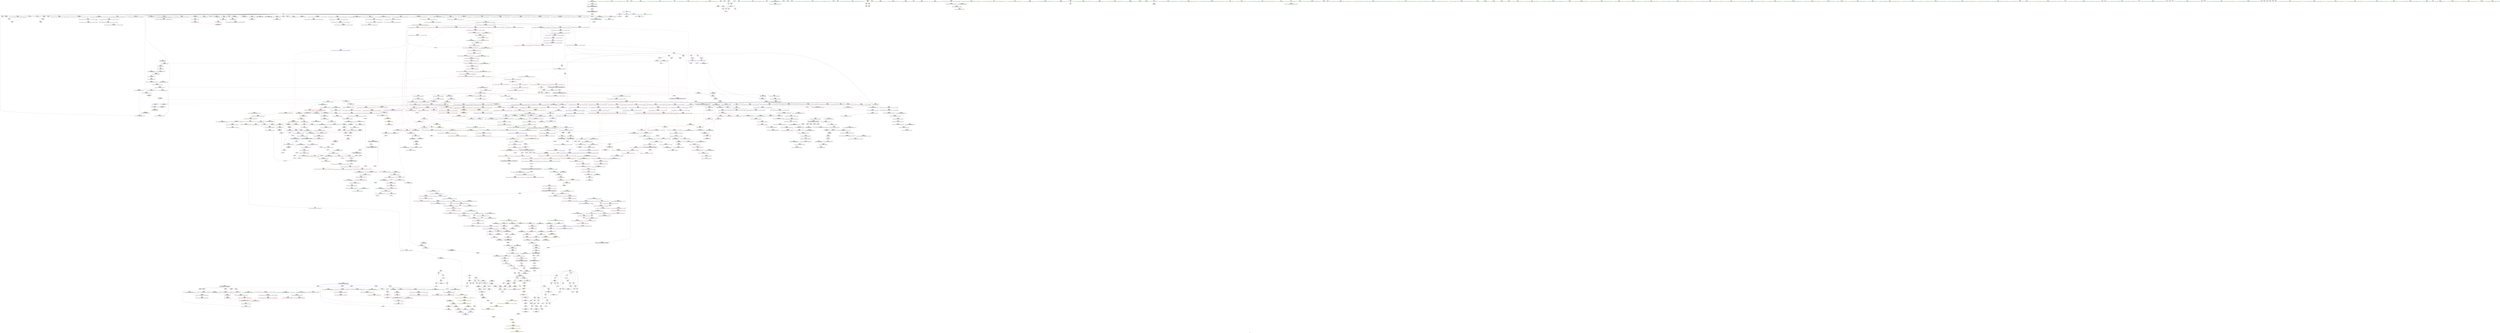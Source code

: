 digraph "SVFG" {
	label="SVFG";

	Node0x55a729fafd80 [shape=record,color=grey,label="{NodeID: 0\nNullPtr|{|<s42>110}}"];
	Node0x55a729fafd80 -> Node0x55a72a01bfb0[style=solid];
	Node0x55a729fafd80 -> Node0x55a72a01c0b0[style=solid];
	Node0x55a729fafd80 -> Node0x55a72a01c180[style=solid];
	Node0x55a729fafd80 -> Node0x55a72a01c250[style=solid];
	Node0x55a729fafd80 -> Node0x55a72a01c320[style=solid];
	Node0x55a729fafd80 -> Node0x55a72a01c3f0[style=solid];
	Node0x55a729fafd80 -> Node0x55a72a01c4c0[style=solid];
	Node0x55a729fafd80 -> Node0x55a72a01c590[style=solid];
	Node0x55a729fafd80 -> Node0x55a72a01c660[style=solid];
	Node0x55a729fafd80 -> Node0x55a72a01c730[style=solid];
	Node0x55a729fafd80 -> Node0x55a72a01c800[style=solid];
	Node0x55a729fafd80 -> Node0x55a72a01c8d0[style=solid];
	Node0x55a729fafd80 -> Node0x55a72a01c9a0[style=solid];
	Node0x55a729fafd80 -> Node0x55a72a01ca70[style=solid];
	Node0x55a729fafd80 -> Node0x55a72a01cb40[style=solid];
	Node0x55a729fafd80 -> Node0x55a72a01cc10[style=solid];
	Node0x55a729fafd80 -> Node0x55a72a01cce0[style=solid];
	Node0x55a729fafd80 -> Node0x55a72a01cdb0[style=solid];
	Node0x55a729fafd80 -> Node0x55a72a01ce80[style=solid];
	Node0x55a729fafd80 -> Node0x55a72a01cf50[style=solid];
	Node0x55a729fafd80 -> Node0x55a72a01d020[style=solid];
	Node0x55a729fafd80 -> Node0x55a72a01d0f0[style=solid];
	Node0x55a729fafd80 -> Node0x55a72a01d1c0[style=solid];
	Node0x55a729fafd80 -> Node0x55a72a01d290[style=solid];
	Node0x55a729fafd80 -> Node0x55a72a01d360[style=solid];
	Node0x55a729fafd80 -> Node0x55a72a01d430[style=solid];
	Node0x55a729fafd80 -> Node0x55a72a01d500[style=solid];
	Node0x55a729fafd80 -> Node0x55a72a01d5d0[style=solid];
	Node0x55a729fafd80 -> Node0x55a72a01d6a0[style=solid];
	Node0x55a729fafd80 -> Node0x55a72a01d770[style=solid];
	Node0x55a729fafd80 -> Node0x55a72a01d840[style=solid];
	Node0x55a729fafd80 -> Node0x55a72a01d910[style=solid];
	Node0x55a729fafd80 -> Node0x55a72a01d9e0[style=solid];
	Node0x55a729fafd80 -> Node0x55a72a01dab0[style=solid];
	Node0x55a729fafd80 -> Node0x55a72a023600[style=solid];
	Node0x55a729fafd80 -> Node0x55a72a0259f0[style=solid];
	Node0x55a729fafd80 -> Node0x55a72a025ac0[style=solid];
	Node0x55a729fafd80 -> Node0x55a72a025b90[style=solid];
	Node0x55a729fafd80 -> Node0x55a72a027ce0[style=solid];
	Node0x55a729fafd80 -> Node0x55a72a0662f0[style=solid];
	Node0x55a729fafd80 -> Node0x55a72a06a5b0[style=solid];
	Node0x55a729fafd80 -> Node0x55a72a06a8b0[style=solid];
	Node0x55a729fafd80:s42 -> Node0x55a72a138de0[style=solid,color=red];
	Node0x55a72a0225a0 [shape=record,color=red,label="{NodeID: 775\n1675\<--1669\nthis1\<--this.addr\n_ZN9__gnu_cxx13new_allocatorISt4pairIiiEE7destroyIS2_EEvPT_\n}"];
	Node0x55a72a019020 [shape=record,color=purple,label="{NodeID: 443\n1701\<--239\noffset_0\<--\n}"];
	Node0x55a72a019020 -> Node0x55a72a0229b0[style=solid];
	Node0x55a72a00cd50 [shape=record,color=green,label="{NodeID: 111\n625\<--626\nexn.slot\<--exn.slot_field_insensitive\n_ZNSt12_Vector_baseISt4pairIiiESaIS1_EED2Ev\n}"];
	Node0x55a72a00cd50 -> Node0x55a72a032bd0[style=solid];
	Node0x55a72a00cd50 -> Node0x55a72a026210[style=solid];
	Node0x55a72a0280f0 [shape=record,color=blue,label="{NodeID: 886\n853\<--925\nehselector.slot\<--\n_ZNSt6vectorISt4pairIiiESaIS1_EE17_M_realloc_insertIJiRiEEEvN9__gnu_cxx17__normal_iteratorIPS1_S3_EEDpOT_\n}"];
	Node0x55a72a0280f0 -> Node0x55a72a028290[style=dashed];
	Node0x55a72a02ead0 [shape=record,color=purple,label="{NodeID: 554\n887\<--885\nadd.ptr\<--\n_ZNSt6vectorISt4pairIiiESaIS1_EE17_M_realloc_insertIJiRiEEEvN9__gnu_cxx17__normal_iteratorIPS1_S3_EEDpOT_\n|{<s0>68}}"];
	Node0x55a72a02ead0:s0 -> Node0x55a72a13aa30[style=solid,color=red];
	Node0x55a72a0115e0 [shape=record,color=green,label="{NodeID: 222\n1417\<--1418\n_ZSt18uninitialized_copyISt13move_iteratorIPSt4pairIiiEES3_ET0_T_S6_S5_\<--_ZSt18uninitialized_copyISt13move_iteratorIPSt4pairIiiEES3_ET0_T_S6_S5__field_insensitive\n}"];
	Node0x55a72a135520 [shape=record,color=black,label="{NodeID: 2104\n548 = PHI()\n}"];
	Node0x55a72a034500 [shape=record,color=red,label="{NodeID: 665\n937\<--843\n\<--__elems_before\n_ZNSt6vectorISt4pairIiiESaIS1_EE17_M_realloc_insertIJiRiEEEvN9__gnu_cxx17__normal_iteratorIPS1_S3_EEDpOT_\n}"];
	Node0x55a72a067a30 [shape=record,color=grey,label="{NodeID: 1440\n197 = Binary(195, 196, )\n}"];
	Node0x55a72a067a30 -> Node0x55a72a0678b0[style=solid];
	Node0x55a72a01f680 [shape=record,color=black,label="{NodeID: 333\n641\<--639\nsub.ptr.rhs.cast\<--\n_ZNSt12_Vector_baseISt4pairIiiESaIS1_EED2Ev\n}"];
	Node0x55a72a01f680 -> Node0x55a72a067bb0[style=solid];
	Node0x55a72a13e9a0 [shape=record,color=black,label="{NodeID: 2215\n301 = PHI(13, )\n1st arg _ZSt3minIiERKT_S2_S2_ }"];
	Node0x55a72a13e9a0 -> Node0x55a72a0248e0[style=solid];
	Node0x55a729fd86b0 [shape=record,color=green,label="{NodeID: 1\n7\<--1\n__dso_handle\<--dummyObj\nGlob }"];
	Node0x55a72a022670 [shape=record,color=red,label="{NodeID: 776\n1676\<--1671\n\<--__p.addr\n_ZN9__gnu_cxx13new_allocatorISt4pairIiiEE7destroyIS2_EEvPT_\n}"];
	Node0x55a72a0190f0 [shape=record,color=purple,label="{NodeID: 444\n1704\<--239\noffset_1\<--\n}"];
	Node0x55a72a0190f0 -> Node0x55a72a022a80[style=solid];
	Node0x55a72a00ce20 [shape=record,color=green,label="{NodeID: 112\n627\<--628\nehselector.slot\<--ehselector.slot_field_insensitive\n_ZNSt12_Vector_baseISt4pairIiiESaIS1_EED2Ev\n}"];
	Node0x55a72a00ce20 -> Node0x55a72a0262e0[style=solid];
	Node0x55a72a0281c0 [shape=record,color=blue,label="{NodeID: 887\n851\<--944\nexn.slot\<--\n_ZNSt6vectorISt4pairIiiESaIS1_EE17_M_realloc_insertIJiRiEEEvN9__gnu_cxx17__normal_iteratorIPS1_S3_EEDpOT_\n}"];
	Node0x55a72a0281c0 -> Node0x55a72a035130[style=dashed];
	Node0x55a72a02eba0 [shape=record,color=purple,label="{NodeID: 555\n938\<--936\nadd.ptr21\<--\n_ZNSt6vectorISt4pairIiiESaIS1_EE17_M_realloc_insertIJiRiEEEvN9__gnu_cxx17__normal_iteratorIPS1_S3_EEDpOT_\n|{<s0>76}}"];
	Node0x55a72a02eba0:s0 -> Node0x55a72a13d800[style=solid,color=red];
	Node0x55a72a0116e0 [shape=record,color=green,label="{NodeID: 223\n1422\<--1423\nretval\<--retval_field_insensitive\n_ZSt32__make_move_if_noexcept_iteratorISt4pairIiiESt13move_iteratorIPS1_EET0_PT_\n|{|<s1>117}}"];
	Node0x55a72a0116e0 -> Node0x55a72a02d8f0[style=solid];
	Node0x55a72a0116e0:s1 -> Node0x55a72a13b6e0[style=solid,color=red];
	Node0x55a72a1355f0 [shape=record,color=black,label="{NodeID: 2105\n1629 = PHI(1636, )\n}"];
	Node0x55a72a1355f0 -> Node0x55a72a069e30[style=solid];
	Node0x55a72a0345d0 [shape=record,color=red,label="{NodeID: 666\n880\<--847\n\<--__new_start\n_ZNSt6vectorISt4pairIiiESaIS1_EE17_M_realloc_insertIJiRiEEEvN9__gnu_cxx17__normal_iteratorIPS1_S3_EEDpOT_\n}"];
	Node0x55a72a0345d0 -> Node0x55a72a027c10[style=solid];
	Node0x55a72a067bb0 [shape=record,color=grey,label="{NodeID: 1441\n642 = Binary(640, 641, )\n}"];
	Node0x55a72a067bb0 -> Node0x55a72a068db0[style=solid];
	Node0x55a72a01f750 [shape=record,color=black,label="{NodeID: 334\n706\<--705\n\<--_M_impl\n_ZNSt12_Vector_baseISt4pairIiiESaIS1_EE13_M_deallocateEPS1_m\n|{<s0>54}}"];
	Node0x55a72a01f750:s0 -> Node0x55a72a13eae0[style=solid,color=red];
	Node0x55a72a13eae0 [shape=record,color=black,label="{NodeID: 2216\n726 = PHI(706, )\n0th arg _ZNSt16allocator_traitsISaISt4pairIiiEEE10deallocateERS2_PS1_m }"];
	Node0x55a72a13eae0 -> Node0x55a72a026a30[style=solid];
	Node0x55a72a0092c0 [shape=record,color=green,label="{NodeID: 2\n9\<--1\n\<--dummyObj\nCan only get source location for instruction, argument, global var or function.}"];
	Node0x55a72a022740 [shape=record,color=red,label="{NodeID: 777\n1687\<--1681\nthis1\<--this.addr\n_ZN9__gnu_cxx17__normal_iteratorIPSt4pairIiiESt6vectorIS2_SaIS2_EEEC2ERKS3_\n}"];
	Node0x55a72a022740 -> Node0x55a72a02ea00[style=solid];
	Node0x55a72a0191c0 [shape=record,color=purple,label="{NodeID: 445\n266\<--265\narraydestroy.element\<--arraydestroy.elementPast\nmain\n|{|<s2>23}}"];
	Node0x55a72a0191c0 -> Node0x55a7299d60d0[style=solid];
	Node0x55a72a0191c0 -> Node0x55a72a06a130[style=solid];
	Node0x55a72a0191c0:s2 -> Node0x55a72a13a400[style=solid,color=red];
	Node0x55a72a00cef0 [shape=record,color=green,label="{NodeID: 113\n645\<--646\n_ZNSt12_Vector_baseISt4pairIiiESaIS1_EE13_M_deallocateEPS1_m\<--_ZNSt12_Vector_baseISt4pairIiiESaIS1_EE13_M_deallocateEPS1_m_field_insensitive\n}"];
	Node0x55a72a028290 [shape=record,color=blue,label="{NodeID: 888\n853\<--946\nehselector.slot\<--\n_ZNSt6vectorISt4pairIiiESaIS1_EE17_M_realloc_insertIJiRiEEEvN9__gnu_cxx17__normal_iteratorIPS1_S3_EEDpOT_\n}"];
	Node0x55a72a028290 -> Node0x55a72a035200[style=dashed];
	Node0x55a72a02ec70 [shape=record,color=purple,label="{NodeID: 556\n1006\<--1004\nadd.ptr42\<--\n_ZNSt6vectorISt4pairIiiESaIS1_EE17_M_realloc_insertIJiRiEEEvN9__gnu_cxx17__normal_iteratorIPS1_S3_EEDpOT_\n}"];
	Node0x55a72a02ec70 -> Node0x55a72a028500[style=solid];
	Node0x55a72a0117b0 [shape=record,color=green,label="{NodeID: 224\n1424\<--1425\n__i.addr\<--__i.addr_field_insensitive\n_ZSt32__make_move_if_noexcept_iteratorISt4pairIiiESt13move_iteratorIPS1_EET0_PT_\n}"];
	Node0x55a72a0117b0 -> Node0x55a72a038600[style=solid];
	Node0x55a72a0117b0 -> Node0x55a72a04a4c0[style=solid];
	Node0x55a72a135760 [shape=record,color=black,label="{NodeID: 2106\n1633 = PHI(1636, )\n}"];
	Node0x55a72a135760 -> Node0x55a72a069e30[style=solid];
	Node0x55a72a0346a0 [shape=record,color=red,label="{NodeID: 667\n885\<--847\n\<--__new_start\n_ZNSt6vectorISt4pairIiiESaIS1_EE17_M_realloc_insertIJiRiEEEvN9__gnu_cxx17__normal_iteratorIPS1_S3_EEDpOT_\n}"];
	Node0x55a72a0346a0 -> Node0x55a72a02ead0[style=solid];
	Node0x55a72a067d30 [shape=record,color=grey,label="{NodeID: 1442\n153 = Binary(151, 152, )\n}"];
	Node0x55a72a067d30 -> Node0x55a72a069530[style=solid];
	Node0x55a72a01f820 [shape=record,color=black,label="{NodeID: 335\n720\<--719\n\<--this1\n_ZNSt12_Vector_baseISt4pairIiiESaIS1_EE12_Vector_implD2Ev\n|{<s0>55}}"];
	Node0x55a72a01f820:s0 -> Node0x55a72a13df70[style=solid,color=red];
	Node0x55a72a13ec20 [shape=record,color=black,label="{NodeID: 2217\n727 = PHI(707, )\n1st arg _ZNSt16allocator_traitsISaISt4pairIiiEEE10deallocateERS2_PS1_m }"];
	Node0x55a72a13ec20 -> Node0x55a72a026b00[style=solid];
	Node0x55a72a008dc0 [shape=record,color=green,label="{NodeID: 3\n17\<--1\n.str\<--dummyObj\nGlob }"];
	Node0x55a72a022810 [shape=record,color=red,label="{NodeID: 778\n1689\<--1683\n\<--__i.addr\n_ZN9__gnu_cxx17__normal_iteratorIPSt4pairIiiESt6vectorIS2_SaIS2_EEEC2ERKS3_\n}"];
	Node0x55a72a022810 -> Node0x55a72a0228e0[style=solid];
	Node0x55a72a019290 [shape=record,color=purple,label="{NodeID: 446\n278\<--277\narraydestroy.element52\<--arraydestroy.elementPast51\nmain\n|{|<s2>24}}"];
	Node0x55a72a019290 -> Node0x55a72a065d50[style=solid];
	Node0x55a72a019290 -> Node0x55a72a06a430[style=solid];
	Node0x55a72a019290:s2 -> Node0x55a72a13a400[style=solid,color=red];
	Node0x55a72a011c20 [shape=record,color=green,label="{NodeID: 114\n649\<--650\n_ZNSt12_Vector_baseISt4pairIiiESaIS1_EE12_Vector_implD2Ev\<--_ZNSt12_Vector_baseISt4pairIiiESaIS1_EE12_Vector_implD2Ev_field_insensitive\n}"];
	Node0x55a72a028360 [shape=record,color=blue,label="{NodeID: 889\n997\<--994\n_M_start39\<--\n_ZNSt6vectorISt4pairIiiESaIS1_EE17_M_realloc_insertIJiRiEEEvN9__gnu_cxx17__normal_iteratorIPS1_S3_EEDpOT_\n|{<s0>33}}"];
	Node0x55a72a028360:s0 -> Node0x55a72a09e700[style=dashed,color=blue];
	Node0x55a72a02ed40 [shape=record,color=red,label="{NodeID: 557\n143\<--8\n\<--x\nmain\n}"];
	Node0x55a72a02ed40 -> Node0x55a72a0693b0[style=solid];
	Node0x55a72a011880 [shape=record,color=green,label="{NodeID: 225\n1429\<--1430\n_ZNSt13move_iteratorIPSt4pairIiiEEC2ES2_\<--_ZNSt13move_iteratorIPSt4pairIiiEEC2ES2__field_insensitive\n}"];
	Node0x55a72a1358a0 [shape=record,color=black,label="{NodeID: 2107\n862 = PHI(1078, )\n}"];
	Node0x55a72a1358a0 -> Node0x55a72a0278d0[style=solid];
	Node0x55a72a034770 [shape=record,color=red,label="{NodeID: 668\n900\<--847\n\<--__new_start\n_ZNSt6vectorISt4pairIiiESaIS1_EE17_M_realloc_insertIJiRiEEEvN9__gnu_cxx17__normal_iteratorIPS1_S3_EEDpOT_\n|{<s0>71}}"];
	Node0x55a72a034770:s0 -> Node0x55a72a139b30[style=solid,color=red];
	Node0x55a72a067eb0 [shape=record,color=grey,label="{NodeID: 1443\n172 = Binary(171, 110, )\n}"];
	Node0x55a72a067eb0 -> Node0x55a72a0699b0[style=solid];
	Node0x55a72a01f8f0 [shape=record,color=black,label="{NodeID: 336\n739\<--738\n\<--\n_ZNSt16allocator_traitsISaISt4pairIiiEEE10deallocateERS2_PS1_m\n|{<s0>56}}"];
	Node0x55a72a01f8f0:s0 -> Node0x55a72a13f720[style=solid,color=red];
	Node0x55a72a13ed60 [shape=record,color=black,label="{NodeID: 2218\n728 = PHI(708, )\n2nd arg _ZNSt16allocator_traitsISaISt4pairIiiEEE10deallocateERS2_PS1_m }"];
	Node0x55a72a13ed60 -> Node0x55a72a026bd0[style=solid];
	Node0x55a72a008e50 [shape=record,color=green,label="{NodeID: 4\n19\<--1\n.str.1\<--dummyObj\nGlob }"];
	Node0x55a72a0228e0 [shape=record,color=red,label="{NodeID: 779\n1690\<--1689\n\<--\n_ZN9__gnu_cxx17__normal_iteratorIPSt4pairIiiESt6vectorIS2_SaIS2_EEEC2ERKS3_\n}"];
	Node0x55a72a0228e0 -> Node0x55a72a04c2d0[style=solid];
	Node0x55a72a019360 [shape=record,color=purple,label="{NodeID: 447\n393\<--351\ncoerce.dive\<--agg.tmp\n_ZNSt6vectorISt4pairIiiESaIS1_EE12emplace_backIJiRiEEEvDpOT_\n}"];
	Node0x55a72a019360 -> Node0x55a72a024f60[style=solid];
	Node0x55a72a011d20 [shape=record,color=green,label="{NodeID: 115\n666\<--667\n__first.addr\<--__first.addr_field_insensitive\n_ZSt8_DestroyIPSt4pairIiiEEvT_S3_\n}"];
	Node0x55a72a011d20 -> Node0x55a72a032f10[style=solid];
	Node0x55a72a011d20 -> Node0x55a72a0263b0[style=solid];
	Node0x55a72a028430 [shape=record,color=blue,label="{NodeID: 890\n1002\<--999\n_M_finish41\<--\n_ZNSt6vectorISt4pairIiiESaIS1_EE17_M_realloc_insertIJiRiEEEvN9__gnu_cxx17__normal_iteratorIPS1_S3_EEDpOT_\n|{<s0>33}}"];
	Node0x55a72a028430:s0 -> Node0x55a72a09ec00[style=dashed,color=blue];
	Node0x55a72a0c4f90 [shape=record,color=yellow,style=double,label="{NodeID: 1665\n353V_1 = ENCHI(MR_353V_0)\npts\{14770000 \}\nFun[_ZSteqIPSt4pairIiiEEbRKSt13move_iteratorIT_ES7_]|{<s0>135}}"];
	Node0x55a72a0c4f90:s0 -> Node0x55a72a0a3c30[style=dashed,color=red];
	Node0x55a72a02ee10 [shape=record,color=red,label="{NodeID: 558\n195\<--8\n\<--x\nmain\n}"];
	Node0x55a72a02ee10 -> Node0x55a72a067a30[style=solid];
	Node0x55a72a011980 [shape=record,color=green,label="{NodeID: 226\n1438\<--1439\n__first\<--__first_field_insensitive\n_ZSt18uninitialized_copyISt13move_iteratorIPSt4pairIiiEES3_ET0_T_S6_S5_\n}"];
	Node0x55a72a011980 -> Node0x55a72a016ca0[style=solid];
	Node0x55a72a011980 -> Node0x55a72a02d9c0[style=solid];
	Node0x55a72a1359e0 [shape=record,color=black,label="{NodeID: 2108\n867 = PHI(418, )\n}"];
	Node0x55a72a1359e0 -> Node0x55a72a0279a0[style=solid];
	Node0x55a72a034840 [shape=record,color=red,label="{NodeID: 669\n936\<--847\n\<--__new_start\n_ZNSt6vectorISt4pairIiiESaIS1_EE17_M_realloc_insertIJiRiEEEvN9__gnu_cxx17__normal_iteratorIPS1_S3_EEDpOT_\n}"];
	Node0x55a72a034840 -> Node0x55a72a02eba0[style=solid];
	Node0x55a72a068030 [shape=record,color=grey,label="{NodeID: 1444\n992 = Binary(991, 241, )\n|{<s0>84}}"];
	Node0x55a72a068030:s0 -> Node0x55a72a13cfc0[style=solid,color=red];
	Node0x55a72a01f9c0 [shape=record,color=black,label="{NodeID: 337\n761\<--760\n\<--\n_ZN9__gnu_cxx13new_allocatorISt4pairIiiEE10deallocateEPS2_m\n}"];
	Node0x55a72a13eea0 [shape=record,color=black,label="{NodeID: 2219\n1220 = PHI(459, 464, 833, 833, 1143, 1146, )\n0th arg _ZNK9__gnu_cxx17__normal_iteratorIPSt4pairIiiESt6vectorIS2_SaIS2_EEE4baseEv }"];
	Node0x55a72a13eea0 -> Node0x55a72a029950[style=solid];
	Node0x55a72a009100 [shape=record,color=green,label="{NodeID: 5\n21\<--1\nstdin\<--dummyObj\nGlob }"];
	Node0x55a72a0229b0 [shape=record,color=red,label="{NodeID: 780\n1702\<--1701\ndummyVal\<--offset_0\nmain\n}"];
	Node0x55a72a0229b0 -> Node0x55a72a0244d0[style=solid];
	Node0x55a72a019430 [shape=record,color=purple,label="{NodeID: 448\n399\<--351\ncoerce.dive14\<--agg.tmp\n_ZNSt6vectorISt4pairIiiESaIS1_EE12emplace_backIJiRiEEEvDpOT_\n}"];
	Node0x55a72a019430 -> Node0x55a72a031780[style=solid];
	Node0x55a72a011df0 [shape=record,color=green,label="{NodeID: 116\n668\<--669\n__last.addr\<--__last.addr_field_insensitive\n_ZSt8_DestroyIPSt4pairIiiEEvT_S3_\n}"];
	Node0x55a72a011df0 -> Node0x55a72a032fe0[style=solid];
	Node0x55a72a011df0 -> Node0x55a72a026480[style=solid];
	Node0x55a72a028500 [shape=record,color=blue,label="{NodeID: 891\n1009\<--1006\n_M_end_of_storage44\<--add.ptr42\n_ZNSt6vectorISt4pairIiiESaIS1_EE17_M_realloc_insertIJiRiEEEvN9__gnu_cxx17__normal_iteratorIPS1_S3_EEDpOT_\n|{<s0>33}}"];
	Node0x55a72a028500:s0 -> Node0x55a72a09f100[style=dashed,color=blue];
	Node0x55a72a0c5070 [shape=record,color=yellow,style=double,label="{NodeID: 1666\n355V_1 = ENCHI(MR_355V_0)\npts\{14790000 \}\nFun[_ZSteqIPSt4pairIiiEEbRKSt13move_iteratorIT_ES7_]|{<s0>136}}"];
	Node0x55a72a0c5070:s0 -> Node0x55a72a0a3c30[style=dashed,color=red];
	Node0x55a72a02eee0 [shape=record,color=red,label="{NodeID: 559\n211\<--8\n\<--x\nmain\n}"];
	Node0x55a72a02eee0 -> Node0x55a72a069830[style=solid];
	Node0x55a72a011a50 [shape=record,color=green,label="{NodeID: 227\n1440\<--1441\n__last\<--__last_field_insensitive\n_ZSt18uninitialized_copyISt13move_iteratorIPSt4pairIiiEES3_ET0_T_S6_S5_\n}"];
	Node0x55a72a011a50 -> Node0x55a72a016d70[style=solid];
	Node0x55a72a011a50 -> Node0x55a72a02da90[style=solid];
	Node0x55a72a135b20 [shape=record,color=black,label="{NodeID: 2109\n870 = PHI(1134, )\n}"];
	Node0x55a72a135b20 -> Node0x55a72a027a70[style=solid];
	Node0x55a72a034910 [shape=record,color=red,label="{NodeID: 670\n951\<--847\n\<--__new_start\n_ZNSt6vectorISt4pairIiiESaIS1_EE17_M_realloc_insertIJiRiEEEvN9__gnu_cxx17__normal_iteratorIPS1_S3_EEDpOT_\n|{<s0>79}}"];
	Node0x55a72a034910:s0 -> Node0x55a72a139e30[style=solid,color=red];
	Node0x55a72a0681b0 [shape=record,color=grey,label="{NodeID: 1445\n274 = Binary(273, 110, )\n}"];
	Node0x55a72a0681b0 -> Node0x55a72a024740[style=solid];
	Node0x55a72a01fa90 [shape=record,color=black,label="{NodeID: 338\n774\<--773\n\<--this1\n_ZNSaISt4pairIiiEED2Ev\n|{<s0>58}}"];
	Node0x55a72a01fa90:s0 -> Node0x55a72a139480[style=solid,color=red];
	Node0x55a72a13f3f0 [shape=record,color=black,label="{NodeID: 2220\n470 = PHI(89, )\n0th arg _ZNK9__gnu_cxx17__normal_iteratorIPSt4pairIiiESt6vectorIS2_SaIS2_EEEdeEv }"];
	Node0x55a72a13f3f0 -> Node0x55a72a025370[style=solid];
	Node0x55a72a009190 [shape=record,color=green,label="{NodeID: 6\n22\<--1\n.str.2\<--dummyObj\nGlob }"];
	Node0x55a72a022a80 [shape=record,color=red,label="{NodeID: 781\n1705\<--1704\ndummyVal\<--offset_1\nmain\n}"];
	Node0x55a72a022a80 -> Node0x55a72a0245a0[style=solid];
	Node0x55a72a019500 [shape=record,color=purple,label="{NodeID: 449\n358\<--357\n_M_impl\<--\n_ZNSt6vectorISt4pairIiiESaIS1_EE12emplace_backIJiRiEEEvDpOT_\n}"];
	Node0x55a72a011ec0 [shape=record,color=green,label="{NodeID: 117\n675\<--676\n_ZNSt12_Destroy_auxILb1EE9__destroyIPSt4pairIiiEEEvT_S5_\<--_ZNSt12_Destroy_auxILb1EE9__destroyIPSt4pairIiiEEEvT_S5__field_insensitive\n}"];
	Node0x55a72a0285d0 [shape=record,color=blue,label="{NodeID: 892\n1028\<--1024\nthis.addr\<--this\n_ZN9__gnu_cxx13new_allocatorISt4pairIiiEE9constructIS2_JiRiEEEvPT_DpOT0_\n}"];
	Node0x55a72a0285d0 -> Node0x55a72a035a20[style=dashed];
	Node0x55a72a0c5150 [shape=record,color=yellow,style=double,label="{NodeID: 1667\n76V_1 = ENCHI(MR_76V_0)\npts\{1085 \}\nFun[_ZSt3maxImERKT_S2_S2_]}"];
	Node0x55a72a0c5150 -> Node0x55a72a037c40[style=dashed];
	Node0x55a72a02efb0 [shape=record,color=red,label="{NodeID: 560\n151\<--11\n\<--y\nmain\n}"];
	Node0x55a72a02efb0 -> Node0x55a72a067d30[style=solid];
	Node0x55a72a011b20 [shape=record,color=green,label="{NodeID: 228\n1442\<--1443\n__result.addr\<--__result.addr_field_insensitive\n_ZSt18uninitialized_copyISt13move_iteratorIPSt4pairIiiEES3_ET0_T_S6_S5_\n}"];
	Node0x55a72a011b20 -> Node0x55a72a0387a0[style=solid];
	Node0x55a72a011b20 -> Node0x55a72a04a730[style=solid];
	Node0x55a72a135c60 [shape=record,color=black,label="{NodeID: 2110\n876 = PHI(1154, )\n}"];
	Node0x55a72a135c60 -> Node0x55a72a027b40[style=solid];
	Node0x55a72a0349e0 [shape=record,color=red,label="{NodeID: 671\n958\<--847\n\<--__new_start\n_ZNSt6vectorISt4pairIiiESaIS1_EE17_M_realloc_insertIJiRiEEEvN9__gnu_cxx17__normal_iteratorIPS1_S3_EEDpOT_\n|{<s0>80}}"];
	Node0x55a72a0349e0:s0 -> Node0x55a72a13ce00[style=solid,color=red];
	Node0x55a72a068330 [shape=record,color=grey,label="{NodeID: 1446\n259 = Binary(258, 110, )\n}"];
	Node0x55a72a068330 -> Node0x55a72a024670[style=solid];
	Node0x55a72a01fb60 [shape=record,color=black,label="{NodeID: 339\n804\<--803\n\<--\n_ZNSt16allocator_traitsISaISt4pairIiiEEE9constructIS1_JiRiEEEvRS2_PT_DpOT0_\n|{<s0>61}}"];
	Node0x55a72a01fb60:s0 -> Node0x55a72a13db30[style=solid,color=red];
	Node0x55a72a13f500 [shape=record,color=black,label="{NodeID: 2221\n451 = PHI(89, )\n0th arg _ZN9__gnu_cxxneIPSt4pairIiiESt6vectorIS2_SaIS2_EEEEbRKNS_17__normal_iteratorIT_T0_EESC_ }"];
	Node0x55a72a13f500 -> Node0x55a72a0251d0[style=solid];
	Node0x55a72a009b30 [shape=record,color=green,label="{NodeID: 7\n24\<--1\n.str.3\<--dummyObj\nGlob }"];
	Node0x55a72a022b50 [shape=record,color=red,label="{NodeID: 782\n1708\<--1707\ndummyVal\<--offset_0\n_ZSt22__uninitialized_copy_aISt13move_iteratorIPSt4pairIiiEES3_S2_ET0_T_S6_S5_RSaIT1_E\n}"];
	Node0x55a72a022b50 -> Node0x55a72a04a320[style=solid];
	Node0x55a72a0195d0 [shape=record,color=purple,label="{NodeID: 450\n359\<--357\n_M_finish\<--\n_ZNSt6vectorISt4pairIiiESaIS1_EE12emplace_backIJiRiEEEvDpOT_\n}"];
	Node0x55a72a0195d0 -> Node0x55a72a031440[style=solid];
	Node0x55a72a011fc0 [shape=record,color=green,label="{NodeID: 118\n681\<--682\n.addr\<--.addr_field_insensitive\n_ZNSt12_Destroy_auxILb1EE9__destroyIPSt4pairIiiEEEvT_S5_\n}"];
	Node0x55a72a011fc0 -> Node0x55a72a026550[style=solid];
	Node0x55a72a0286a0 [shape=record,color=blue,label="{NodeID: 893\n1030\<--1025\n__p.addr\<--__p\n_ZN9__gnu_cxx13new_allocatorISt4pairIiiEE9constructIS2_JiRiEEEvPT_DpOT0_\n}"];
	Node0x55a72a0286a0 -> Node0x55a72a035af0[style=dashed];
	Node0x55a72a0c5260 [shape=record,color=yellow,style=double,label="{NodeID: 1668\n82V_1 = ENCHI(MR_82V_0)\npts\{1091 \}\nFun[_ZSt3maxImERKT_S2_S2_]}"];
	Node0x55a72a0c5260 -> Node0x55a72a037b70[style=dashed];
	Node0x55a72a02f080 [shape=record,color=red,label="{NodeID: 561\n196\<--11\n\<--y\nmain\n}"];
	Node0x55a72a02f080 -> Node0x55a72a067a30[style=solid];
	Node0x55a72a019fc0 [shape=record,color=green,label="{NodeID: 229\n1444\<--1445\n__assignable\<--__assignable_field_insensitive\n_ZSt18uninitialized_copyISt13move_iteratorIPSt4pairIiiEES3_ET0_T_S6_S5_\n}"];
	Node0x55a72a019fc0 -> Node0x55a72a04a800[style=solid];
	Node0x55a72a135da0 [shape=record,color=black,label="{NodeID: 2111\n889 = PHI(814, )\n|{<s0>68}}"];
	Node0x55a72a135da0:s0 -> Node0x55a72a13abb0[style=solid,color=red];
	Node0x55a72a034ab0 [shape=record,color=red,label="{NodeID: 672\n994\<--847\n\<--__new_start\n_ZNSt6vectorISt4pairIiiESaIS1_EE17_M_realloc_insertIJiRiEEEvN9__gnu_cxx17__normal_iteratorIPS1_S3_EEDpOT_\n}"];
	Node0x55a72a034ab0 -> Node0x55a72a028360[style=solid];
	Node0x55a72a0684b0 [shape=record,color=grey,label="{NodeID: 1447\n991 = Binary(989, 990, )\n}"];
	Node0x55a72a0684b0 -> Node0x55a72a068030[style=solid];
	Node0x55a72a01fc30 [shape=record,color=black,label="{NodeID: 340\n814\<--819\n_ZSt7forwardIiEOT_RNSt16remove_referenceIS0_E4typeE_ret\<--\n_ZSt7forwardIiEOT_RNSt16remove_referenceIS0_E4typeE\n|{<s0>27|<s1>31|<s2>59|<s3>66|<s4>86|<s5>89}}"];
	Node0x55a72a01fc30:s0 -> Node0x55a72a134b20[style=solid,color=blue];
	Node0x55a72a01fc30:s1 -> Node0x55a72a134ee0[style=solid,color=blue];
	Node0x55a72a01fc30:s2 -> Node0x55a72a134840[style=solid,color=blue];
	Node0x55a72a01fc30:s3 -> Node0x55a72a135da0[style=solid,color=blue];
	Node0x55a72a01fc30:s4 -> Node0x55a72a136b20[style=solid,color=blue];
	Node0x55a72a01fc30:s5 -> Node0x55a72a136da0[style=solid,color=blue];
	Node0x55a72a13f610 [shape=record,color=black,label="{NodeID: 2222\n452 = PHI(91, )\n1st arg _ZN9__gnu_cxxneIPSt4pairIiiESt6vectorIS2_SaIS2_EEEEbRKNS_17__normal_iteratorIT_T0_EESC_ }"];
	Node0x55a72a13f610 -> Node0x55a72a0252a0[style=solid];
	Node0x55a72a009bc0 [shape=record,color=green,label="{NodeID: 8\n26\<--1\nstdout\<--dummyObj\nGlob }"];
	Node0x55a72a022c20 [shape=record,color=red,label="{NodeID: 783\n1711\<--1710\ndummyVal\<--offset_0\n_ZSt22__uninitialized_copy_aISt13move_iteratorIPSt4pairIiiEES3_S2_ET0_T_S6_S5_RSaIT1_E\n}"];
	Node0x55a72a022c20 -> Node0x55a72a04a3f0[style=solid];
	Node0x55a72a0196a0 [shape=record,color=purple,label="{NodeID: 451\n362\<--361\n_M_impl4\<--\n_ZNSt6vectorISt4pairIiiESaIS1_EE12emplace_backIJiRiEEEvDpOT_\n}"];
	Node0x55a72a012090 [shape=record,color=green,label="{NodeID: 119\n683\<--684\n.addr1\<--.addr1_field_insensitive\n_ZNSt12_Destroy_auxILb1EE9__destroyIPSt4pairIiiEEEvT_S5_\n}"];
	Node0x55a72a012090 -> Node0x55a72a026620[style=solid];
	Node0x55a72a028770 [shape=record,color=blue,label="{NodeID: 894\n1032\<--1026\n__args.addr\<--__args\n_ZN9__gnu_cxx13new_allocatorISt4pairIiiEE9constructIS2_JiRiEEEvPT_DpOT0_\n}"];
	Node0x55a72a028770 -> Node0x55a72a035bc0[style=dashed];
	Node0x55a72a02f150 [shape=record,color=red,label="{NodeID: 562\n171\<--13\n\<--z\nmain\n}"];
	Node0x55a72a02f150 -> Node0x55a72a067eb0[style=solid];
	Node0x55a72a01a090 [shape=record,color=green,label="{NodeID: 230\n1446\<--1447\nagg.tmp\<--agg.tmp_field_insensitive\n_ZSt18uninitialized_copyISt13move_iteratorIPSt4pairIiiEES3_ET0_T_S6_S5_\n}"];
	Node0x55a72a01a090 -> Node0x55a72a016e40[style=solid];
	Node0x55a72a01a090 -> Node0x55a72a02db60[style=solid];
	Node0x55a72a135ee0 [shape=record,color=black,label="{NodeID: 2112\n891 = PHI(821, )\n|{<s0>68}}"];
	Node0x55a72a135ee0:s0 -> Node0x55a72a13ad30[style=solid,color=red];
	Node0x55a72a034b80 [shape=record,color=red,label="{NodeID: 673\n1004\<--847\n\<--__new_start\n_ZNSt6vectorISt4pairIiiESaIS1_EE17_M_realloc_insertIJiRiEEEvN9__gnu_cxx17__normal_iteratorIPS1_S3_EEDpOT_\n}"];
	Node0x55a72a034b80 -> Node0x55a72a02ec70[style=solid];
	Node0x55a72a068630 [shape=record,color=grey,label="{NodeID: 1448\n1275 = Binary(1273, 1274, )\n}"];
	Node0x55a72a068630 -> Node0x55a72a0687b0[style=solid];
	Node0x55a72a01fd00 [shape=record,color=black,label="{NodeID: 341\n821\<--826\n_ZSt7forwardIRiEOT_RNSt16remove_referenceIS1_E4typeE_ret\<--\n_ZSt7forwardIRiEOT_RNSt16remove_referenceIS1_E4typeE\n|{<s0>28|<s1>32|<s2>60|<s3>67|<s4>87|<s5>90}}"];
	Node0x55a72a01fd00:s0 -> Node0x55a72a134c60[style=solid,color=blue];
	Node0x55a72a01fd00:s1 -> Node0x55a72a135020[style=solid,color=blue];
	Node0x55a72a01fd00:s2 -> Node0x55a72a1349e0[style=solid,color=blue];
	Node0x55a72a01fd00:s3 -> Node0x55a72a135ee0[style=solid,color=blue];
	Node0x55a72a01fd00:s4 -> Node0x55a72a136c60[style=solid,color=blue];
	Node0x55a72a01fd00:s5 -> Node0x55a72a136ee0[style=solid,color=blue];
	Node0x55a72a13f720 [shape=record,color=black,label="{NodeID: 2223\n747 = PHI(739, )\n0th arg _ZN9__gnu_cxx13new_allocatorISt4pairIiiEE10deallocateEPS2_m }"];
	Node0x55a72a13f720 -> Node0x55a72a026ca0[style=solid];
	Node0x55a72a009c50 [shape=record,color=green,label="{NodeID: 9\n27\<--1\n_ZSt3cin\<--dummyObj\nGlob }"];
	Node0x55a72a022cf0 [shape=record,color=red,label="{NodeID: 784\n1714\<--1713\ndummyVal\<--offset_0\n_ZSt18uninitialized_copyISt13move_iteratorIPSt4pairIiiEES3_ET0_T_S6_S5_\n}"];
	Node0x55a72a022cf0 -> Node0x55a72a04a8d0[style=solid];
	Node0x55a72a019770 [shape=record,color=purple,label="{NodeID: 452\n363\<--361\n_M_end_of_storage\<--\n_ZNSt6vectorISt4pairIiiESaIS1_EE12emplace_backIJiRiEEEvDpOT_\n}"];
	Node0x55a72a019770 -> Node0x55a72a031510[style=solid];
	Node0x55a72a012160 [shape=record,color=green,label="{NodeID: 120\n692\<--693\nthis.addr\<--this.addr_field_insensitive\n_ZNSt12_Vector_baseISt4pairIiiESaIS1_EE13_M_deallocateEPS1_m\n}"];
	Node0x55a72a012160 -> Node0x55a72a0330b0[style=solid];
	Node0x55a72a012160 -> Node0x55a72a0266f0[style=solid];
	Node0x55a72a028840 [shape=record,color=blue,label="{NodeID: 895\n1034\<--1027\n__args.addr2\<--__args1\n_ZN9__gnu_cxx13new_allocatorISt4pairIiiEE9constructIS2_JiRiEEEvPT_DpOT0_\n}"];
	Node0x55a72a028840 -> Node0x55a72a035c90[style=dashed];
	Node0x55a72a02f220 [shape=record,color=red,label="{NodeID: 563\n152\<--15\n\<--K\nmain\n}"];
	Node0x55a72a02f220 -> Node0x55a72a067d30[style=solid];
	Node0x55a72a01a160 [shape=record,color=green,label="{NodeID: 231\n1448\<--1449\nagg.tmp2\<--agg.tmp2_field_insensitive\n_ZSt18uninitialized_copyISt13move_iteratorIPSt4pairIiiEES3_ET0_T_S6_S5_\n}"];
	Node0x55a72a01a160 -> Node0x55a72a016f10[style=solid];
	Node0x55a72a01a160 -> Node0x55a72a02dc30[style=solid];
	Node0x55a72a136020 [shape=record,color=black,label="{NodeID: 2113\n898 = PHI(1219, )\n}"];
	Node0x55a72a136020 -> Node0x55a72a0353a0[style=solid];
	Node0x55a72a034c50 [shape=record,color=red,label="{NodeID: 674\n907\<--849\n\<--__new_finish\n_ZNSt6vectorISt4pairIiiESaIS1_EE17_M_realloc_insertIJiRiEEEvN9__gnu_cxx17__normal_iteratorIPS1_S3_EEDpOT_\n}"];
	Node0x55a72a034c50 -> Node0x55a72a02b7a0[style=solid];
	Node0x55a72a0687b0 [shape=record,color=grey,label="{NodeID: 1449\n1276 = Binary(1275, 241, )\n}"];
	Node0x55a72a0687b0 -> Node0x55a72a021f20[style=solid];
	Node0x55a72a01fdd0 [shape=record,color=black,label="{NodeID: 342\n874\<--860\n\<--this3\n_ZNSt6vectorISt4pairIiiESaIS1_EE17_M_realloc_insertIJiRiEEEvN9__gnu_cxx17__normal_iteratorIPS1_S3_EEDpOT_\n|{<s0>65}}"];
	Node0x55a72a01fdd0:s0 -> Node0x55a72a13b460[style=solid,color=red];
	Node0x55a72a13f830 [shape=record,color=black,label="{NodeID: 2224\n748 = PHI(740, )\n1st arg _ZN9__gnu_cxx13new_allocatorISt4pairIiiEE10deallocateEPS2_m }"];
	Node0x55a72a13f830 -> Node0x55a72a026d70[style=solid];
	Node0x55a72a009ce0 [shape=record,color=green,label="{NodeID: 10\n28\<--1\n.str.4\<--dummyObj\nGlob }"];
	Node0x55a72a022dc0 [shape=record,color=red,label="{NodeID: 785\n1717\<--1716\ndummyVal\<--offset_0\n_ZSt18uninitialized_copyISt13move_iteratorIPSt4pairIiiEES3_ET0_T_S6_S5_\n}"];
	Node0x55a72a022dc0 -> Node0x55a72a04a9a0[style=solid];
	Node0x55a72a019840 [shape=record,color=purple,label="{NodeID: 453\n368\<--367\n_M_impl5\<--\n_ZNSt6vectorISt4pairIiiESaIS1_EE12emplace_backIJiRiEEEvDpOT_\n}"];
	Node0x55a72a019840 -> Node0x55a72a01e7e0[style=solid];
	Node0x55a72a012230 [shape=record,color=green,label="{NodeID: 121\n694\<--695\n__p.addr\<--__p.addr_field_insensitive\n_ZNSt12_Vector_baseISt4pairIiiESaIS1_EE13_M_deallocateEPS1_m\n}"];
	Node0x55a72a012230 -> Node0x55a72a033180[style=solid];
	Node0x55a72a012230 -> Node0x55a72a033250[style=solid];
	Node0x55a72a012230 -> Node0x55a72a0267c0[style=solid];
	Node0x55a72a028910 [shape=record,color=blue,label="{NodeID: 896\n1056\<--1053\nthis.addr\<--this\n_ZNSt4pairIiiEC2IiRiLb1EEEOT_OT0_\n}"];
	Node0x55a72a028910 -> Node0x55a72a035d60[style=dashed];
	Node0x55a72a02f2f0 [shape=record,color=red,label="{NodeID: 564\n160\<--15\n\<--K\nmain\n}"];
	Node0x55a72a02f2f0 -> Node0x55a72a066fb0[style=solid];
	Node0x55a72a01a230 [shape=record,color=green,label="{NodeID: 232\n1469\<--1470\n_ZNSt20__uninitialized_copyILb0EE13__uninit_copyISt13move_iteratorIPSt4pairIiiEES5_EET0_T_S8_S7_\<--_ZNSt20__uninitialized_copyILb0EE13__uninit_copyISt13move_iteratorIPSt4pairIiiEES5_EET0_T_S8_S7__field_insensitive\n}"];
	Node0x55a72a136160 [shape=record,color=black,label="{NodeID: 2114\n902 = PHI(612, )\n|{<s0>71}}"];
	Node0x55a72a136160:s0 -> Node0x55a72a139cb0[style=solid,color=red];
	Node0x55a72a034d20 [shape=record,color=red,label="{NodeID: 675\n916\<--849\n\<--__new_finish\n_ZNSt6vectorISt4pairIiiESaIS1_EE17_M_realloc_insertIJiRiEEEvN9__gnu_cxx17__normal_iteratorIPS1_S3_EEDpOT_\n|{<s0>74}}"];
	Node0x55a72a034d20:s0 -> Node0x55a72a139b30[style=solid,color=red];
	Node0x55a72a068930 [shape=record,color=grey,label="{NodeID: 1450\n1568 = Binary(1565, 1569, )\n}"];
	Node0x55a72a068930 -> Node0x55a72a017180[style=solid];
	Node0x55a72a01fea0 [shape=record,color=black,label="{NodeID: 343\n882\<--860\n\<--this3\n_ZNSt6vectorISt4pairIiiESaIS1_EE17_M_realloc_insertIJiRiEEEvN9__gnu_cxx17__normal_iteratorIPS1_S3_EEDpOT_\n}"];
	Node0x55a72a01fea0 -> Node0x55a72a02b530[style=solid];
	Node0x55a72a13f940 [shape=record,color=black,label="{NodeID: 2225\n749 = PHI(741, )\n2nd arg _ZN9__gnu_cxx13new_allocatorISt4pairIiiEE10deallocateEPS2_m }"];
	Node0x55a72a13f940 -> Node0x55a72a026e40[style=solid];
	Node0x55a72a009d70 [shape=record,color=green,label="{NodeID: 11\n30\<--1\n_ZSt4cout\<--dummyObj\nGlob }"];
	Node0x55a72a022e90 [shape=record,color=red,label="{NodeID: 786\n1720\<--1719\ndummyVal\<--offset_0\n_ZSt10_ConstructISt4pairIiiEJS1_EEvPT_DpOT0_\n}"];
	Node0x55a72a022e90 -> Node0x55a72a04b500[style=solid];
	Node0x55a72a03ddd0 [shape=record,color=yellow,style=double,label="{NodeID: 1561\n32V_1 = ENCHI(MR_32V_0)\npts\{1374 \}\nFun[_ZSt34__uninitialized_move_if_noexcept_aIPSt4pairIiiES2_SaIS1_EET0_T_S5_S4_RT1_]|{<s0>105}}"];
	Node0x55a72a03ddd0:s0 -> Node0x55a72a040370[style=dashed,color=red];
	Node0x55a72a019910 [shape=record,color=purple,label="{NodeID: 454\n371\<--370\n_M_impl6\<--\n_ZNSt6vectorISt4pairIiiESaIS1_EE12emplace_backIJiRiEEEvDpOT_\n}"];
	Node0x55a72a012300 [shape=record,color=green,label="{NodeID: 122\n696\<--697\n__n.addr\<--__n.addr_field_insensitive\n_ZNSt12_Vector_baseISt4pairIiiESaIS1_EE13_M_deallocateEPS1_m\n}"];
	Node0x55a72a012300 -> Node0x55a72a033320[style=solid];
	Node0x55a72a012300 -> Node0x55a72a026890[style=solid];
	Node0x55a72a0289e0 [shape=record,color=blue,label="{NodeID: 897\n1058\<--1054\n__x.addr\<--__x\n_ZNSt4pairIiiEC2IiRiLb1EEEOT_OT0_\n}"];
	Node0x55a72a0289e0 -> Node0x55a72a035e30[style=dashed];
	Node0x55a72a02f3c0 [shape=record,color=red,label="{NodeID: 565\n198\<--15\n\<--K\nmain\n}"];
	Node0x55a72a02f3c0 -> Node0x55a72a0678b0[style=solid];
	Node0x55a72a01a300 [shape=record,color=green,label="{NodeID: 233\n1476\<--1477\n__first\<--__first_field_insensitive\n_ZNSt20__uninitialized_copyILb0EE13__uninit_copyISt13move_iteratorIPSt4pairIiiEES5_EET0_T_S8_S7_\n|{|<s1>121|<s2>123|<s3>125}}"];
	Node0x55a72a01a300 -> Node0x55a72a02e040[style=solid];
	Node0x55a72a01a300:s1 -> Node0x55a72a123570[style=solid,color=red];
	Node0x55a72a01a300:s2 -> Node0x55a72a13bcb0[style=solid,color=red];
	Node0x55a72a01a300:s3 -> Node0x55a72a13d910[style=solid,color=red];
	Node0x55a72a1362a0 [shape=record,color=black,label="{NodeID: 2115\n903 = PHI(1178, )\n}"];
	Node0x55a72a1362a0 -> Node0x55a72a027db0[style=solid];
	Node0x55a72a034df0 [shape=record,color=red,label="{NodeID: 676\n930\<--849\n\<--__new_finish\n_ZNSt6vectorISt4pairIiiESaIS1_EE17_M_realloc_insertIJiRiEEEvN9__gnu_cxx17__normal_iteratorIPS1_S3_EEDpOT_\n}"];
	Node0x55a72a034df0 -> Node0x55a72a06a5b0[style=solid];
	Node0x55a72a068ab0 [shape=record,color=grey,label="{NodeID: 1451\n1152 = Binary(1151, 241, )\n}"];
	Node0x55a72a068ab0 -> Node0x55a72a021560[style=solid];
	Node0x55a72a01ff70 [shape=record,color=black,label="{NodeID: 344\n894\<--860\n\<--this3\n_ZNSt6vectorISt4pairIiiESaIS1_EE17_M_realloc_insertIJiRiEEEvN9__gnu_cxx17__normal_iteratorIPS1_S3_EEDpOT_\n}"];
	Node0x55a72a01ff70 -> Node0x55a72a02b600[style=solid];
	Node0x55a72a01ff70 -> Node0x55a72a02b6d0[style=solid];
	Node0x55a72a13fa50 [shape=record,color=black,label="{NodeID: 2226\n1435 = PHI(1413, )\n0th arg _ZSt18uninitialized_copyISt13move_iteratorIPSt4pairIiiEES3_ET0_T_S6_S5_ }"];
	Node0x55a72a13fa50 -> Node0x55a72a04a590[style=solid];
	Node0x55a72a009e70 [shape=record,color=green,label="{NodeID: 12\n31\<--1\n.str.5\<--dummyObj\nGlob }"];
	Node0x55a72a022f60 [shape=record,color=red,label="{NodeID: 787\n1723\<--1722\ndummyVal\<--offset_1\n_ZSt10_ConstructISt4pairIiiEJS1_EEvPT_DpOT0_\n}"];
	Node0x55a72a022f60 -> Node0x55a72a04b5d0[style=solid];
	Node0x55a72a0199e0 [shape=record,color=purple,label="{NodeID: 455\n372\<--370\n_M_finish7\<--\n_ZNSt6vectorISt4pairIiiESaIS1_EE12emplace_backIJiRiEEEvDpOT_\n}"];
	Node0x55a72a0199e0 -> Node0x55a72a0315e0[style=solid];
	Node0x55a72a0123d0 [shape=record,color=green,label="{NodeID: 123\n710\<--711\n_ZNSt16allocator_traitsISaISt4pairIiiEEE10deallocateERS2_PS1_m\<--_ZNSt16allocator_traitsISaISt4pairIiiEEE10deallocateERS2_PS1_m_field_insensitive\n}"];
	Node0x55a72a028ab0 [shape=record,color=blue,label="{NodeID: 898\n1060\<--1055\n__y.addr\<--__y\n_ZNSt4pairIiiEC2IiRiLb1EEEOT_OT0_\n}"];
	Node0x55a72a028ab0 -> Node0x55a72a035f00[style=dashed];
	Node0x55a72a02f490 [shape=record,color=red,label="{NodeID: 566\n96\<--21\n\<--stdin\nmain\n}"];
	Node0x55a72a02f490 -> Node0x55a72a01de20[style=solid];
	Node0x55a72a01a3d0 [shape=record,color=green,label="{NodeID: 234\n1478\<--1479\n__last\<--__last_field_insensitive\n_ZNSt20__uninitialized_copyILb0EE13__uninit_copyISt13move_iteratorIPSt4pairIiiEES5_EET0_T_S8_S7_\n|{|<s1>121}}"];
	Node0x55a72a01a3d0 -> Node0x55a72a02e110[style=solid];
	Node0x55a72a01a3d0:s1 -> Node0x55a72a123130[style=solid,color=red];
	Node0x55a72a1363e0 [shape=record,color=black,label="{NodeID: 2116\n910 = PHI(1219, )\n}"];
	Node0x55a72a1363e0 -> Node0x55a72a035470[style=solid];
	Node0x55a72a034ec0 [shape=record,color=red,label="{NodeID: 677\n952\<--849\n\<--__new_finish\n_ZNSt6vectorISt4pairIiiESaIS1_EE17_M_realloc_insertIJiRiEEEvN9__gnu_cxx17__normal_iteratorIPS1_S3_EEDpOT_\n|{<s0>79}}"];
	Node0x55a72a034ec0:s0 -> Node0x55a72a13a080[style=solid,color=red];
	Node0x55a72a068c30 [shape=record,color=grey,label="{NodeID: 1452\n1151 = Binary(1149, 1150, )\n}"];
	Node0x55a72a068c30 -> Node0x55a72a068ab0[style=solid];
	Node0x55a72a020040 [shape=record,color=black,label="{NodeID: 345\n901\<--860\n\<--this3\n_ZNSt6vectorISt4pairIiiESaIS1_EE17_M_realloc_insertIJiRiEEEvN9__gnu_cxx17__normal_iteratorIPS1_S3_EEDpOT_\n|{<s0>70}}"];
	Node0x55a72a020040:s0 -> Node0x55a72a13d180[style=solid,color=red];
	Node0x55a72a13fb60 [shape=record,color=black,label="{NodeID: 2227\n1436 = PHI(1415, )\n1st arg _ZSt18uninitialized_copyISt13move_iteratorIPSt4pairIiiEES3_ET0_T_S6_S5_ }"];
	Node0x55a72a13fb60 -> Node0x55a72a04a660[style=solid];
	Node0x55a72a009f70 [shape=record,color=green,label="{NodeID: 13\n33\<--1\n.str.6\<--dummyObj\nGlob }"];
	Node0x55a72a023030 [shape=record,color=blue,label="{NodeID: 788\n8\<--9\nx\<--\nGlob }"];
	Node0x55a72a023030 -> Node0x55a72a0a28c0[style=dashed];
	Node0x55a72a019ab0 [shape=record,color=purple,label="{NodeID: 456\n386\<--385\n_M_impl9\<--\n_ZNSt6vectorISt4pairIiiESaIS1_EE12emplace_backIJiRiEEEvDpOT_\n}"];
	Node0x55a72a0124d0 [shape=record,color=green,label="{NodeID: 124\n716\<--717\nthis.addr\<--this.addr_field_insensitive\n_ZNSt12_Vector_baseISt4pairIiiESaIS1_EE12_Vector_implD2Ev\n}"];
	Node0x55a72a0124d0 -> Node0x55a72a0333f0[style=solid];
	Node0x55a72a0124d0 -> Node0x55a72a026960[style=solid];
	Node0x55a72a028b80 [shape=record,color=blue,label="{NodeID: 899\n1067\<--1070\nfirst\<--\n_ZNSt4pairIiiEC2IiRiLb1EEEOT_OT0_\n}"];
	Node0x55a72a028b80 -> Node0x55a72a028c50[style=dashed];
	Node0x55a72a02f560 [shape=record,color=red,label="{NodeID: 567\n102\<--26\n\<--stdout\nmain\n}"];
	Node0x55a72a02f560 -> Node0x55a72a01def0[style=solid];
	Node0x55a72a01a4a0 [shape=record,color=green,label="{NodeID: 235\n1480\<--1481\n__result.addr\<--__result.addr_field_insensitive\n_ZNSt20__uninitialized_copyILb0EE13__uninit_copyISt13move_iteratorIPSt4pairIiiEES5_EET0_T_S8_S7_\n}"];
	Node0x55a72a01a4a0 -> Node0x55a72a038a10[style=solid];
	Node0x55a72a01a4a0 -> Node0x55a72a038ae0[style=solid];
	Node0x55a72a01a4a0 -> Node0x55a72a04ac10[style=solid];
	Node0x55a72a136520 [shape=record,color=black,label="{NodeID: 2117\n918 = PHI(612, )\n|{<s0>74}}"];
	Node0x55a72a136520:s0 -> Node0x55a72a139cb0[style=solid,color=red];
	Node0x55a72a034f90 [shape=record,color=red,label="{NodeID: 678\n999\<--849\n\<--__new_finish\n_ZNSt6vectorISt4pairIiiESaIS1_EE17_M_realloc_insertIJiRiEEEvN9__gnu_cxx17__normal_iteratorIPS1_S3_EEDpOT_\n}"];
	Node0x55a72a034f90 -> Node0x55a72a028430[style=solid];
	Node0x55a72a068db0 [shape=record,color=grey,label="{NodeID: 1453\n643 = Binary(642, 241, )\n|{<s0>49}}"];
	Node0x55a72a068db0:s0 -> Node0x55a72a13cfc0[style=solid,color=red];
	Node0x55a72a020110 [shape=record,color=black,label="{NodeID: 346\n912\<--860\n\<--this3\n_ZNSt6vectorISt4pairIiiESaIS1_EE17_M_realloc_insertIJiRiEEEvN9__gnu_cxx17__normal_iteratorIPS1_S3_EEDpOT_\n}"];
	Node0x55a72a020110 -> Node0x55a72a02b870[style=solid];
	Node0x55a72a020110 -> Node0x55a72a02b940[style=solid];
	Node0x55a72a13fc70 [shape=record,color=black,label="{NodeID: 2228\n1437 = PHI(1411, )\n2nd arg _ZSt18uninitialized_copyISt13move_iteratorIPSt4pairIiiEES3_ET0_T_S6_S5_ }"];
	Node0x55a72a13fc70 -> Node0x55a72a04a730[style=solid];
	Node0x55a72a00a070 [shape=record,color=green,label="{NodeID: 14\n36\<--1\n\<--dummyObj\nCan only get source location for instruction, argument, global var or function.}"];
	Node0x55a72a023100 [shape=record,color=blue,label="{NodeID: 789\n11\<--9\ny\<--\nGlob }"];
	Node0x55a72a023100 -> Node0x55a72a0a29a0[style=dashed];
	Node0x55a72a019b80 [shape=record,color=purple,label="{NodeID: 457\n387\<--385\n_M_finish10\<--\n_ZNSt6vectorISt4pairIiiESaIS1_EE12emplace_backIJiRiEEEvDpOT_\n}"];
	Node0x55a72a019b80 -> Node0x55a72a0316b0[style=solid];
	Node0x55a72a019b80 -> Node0x55a72a024e90[style=solid];
	Node0x55a72a0125a0 [shape=record,color=green,label="{NodeID: 125\n722\<--723\n_ZNSaISt4pairIiiEED2Ev\<--_ZNSaISt4pairIiiEED2Ev_field_insensitive\n}"];
	Node0x55a72a028c50 [shape=record,color=blue,label="{NodeID: 900\n1072\<--1075\nsecond\<--\n_ZNSt4pairIiiEC2IiRiLb1EEEOT_OT0_\n|{<s0>88}}"];
	Node0x55a72a028c50:s0 -> Node0x55a72a0e1c80[style=dashed,color=blue];
	Node0x55a72a02f630 [shape=record,color=red,label="{NodeID: 568\n142\<--67\n\<--i\nmain\n}"];
	Node0x55a72a02f630 -> Node0x55a72a0693b0[style=solid];
	Node0x55a72a01a570 [shape=record,color=green,label="{NodeID: 236\n1482\<--1483\n__cur\<--__cur_field_insensitive\n_ZNSt20__uninitialized_copyILb0EE13__uninit_copyISt13move_iteratorIPSt4pairIiiEES5_EET0_T_S8_S7_\n}"];
	Node0x55a72a01a570 -> Node0x55a72a038bb0[style=solid];
	Node0x55a72a01a570 -> Node0x55a72a038c80[style=solid];
	Node0x55a72a01a570 -> Node0x55a72a038d50[style=solid];
	Node0x55a72a01a570 -> Node0x55a72a038e20[style=solid];
	Node0x55a72a01a570 -> Node0x55a72a04ace0[style=solid];
	Node0x55a72a01a570 -> Node0x55a72a04adb0[style=solid];
	Node0x55a72a136660 [shape=record,color=black,label="{NodeID: 2118\n919 = PHI(1178, )\n}"];
	Node0x55a72a136660 -> Node0x55a72a027f50[style=solid];
	Node0x55a72a035060 [shape=record,color=red,label="{NodeID: 679\n928\<--851\nexn\<--exn.slot\n_ZNSt6vectorISt4pairIiiESaIS1_EE17_M_realloc_insertIJiRiEEEvN9__gnu_cxx17__normal_iteratorIPS1_S3_EEDpOT_\n}"];
	Node0x55a72a068f30 [shape=record,color=grey,label="{NodeID: 1454\n1372 = Binary(1371, 241, )\n}"];
	Node0x55a72a0201e0 [shape=record,color=black,label="{NodeID: 347\n917\<--860\n\<--this3\n_ZNSt6vectorISt4pairIiiESaIS1_EE17_M_realloc_insertIJiRiEEEvN9__gnu_cxx17__normal_iteratorIPS1_S3_EEDpOT_\n|{<s0>73}}"];
	Node0x55a72a0201e0:s0 -> Node0x55a72a13d180[style=solid,color=red];
	Node0x55a72a13fd80 [shape=record,color=black,label="{NodeID: 2229\n1620 = PHI(1563, )\n0th arg _ZSteqIPSt4pairIiiEEbRKSt13move_iteratorIT_ES7_ }"];
	Node0x55a72a13fd80 -> Node0x55a72a04b9e0[style=solid];
	Node0x55a72a00a170 [shape=record,color=green,label="{NodeID: 15\n110\<--1\n\<--dummyObj\nCan only get source location for instruction, argument, global var or function.}"];
	Node0x55a72a023200 [shape=record,color=blue,label="{NodeID: 790\n13\<--9\nz\<--\nGlob }"];
	Node0x55a72a023200 -> Node0x55a72a0a2a80[style=dashed];
	Node0x55a72a019c50 [shape=record,color=purple,label="{NodeID: 458\n389\<--388\nincdec.ptr\<--\n_ZNSt6vectorISt4pairIiiESaIS1_EE12emplace_backIJiRiEEEvDpOT_\n}"];
	Node0x55a72a019c50 -> Node0x55a72a024e90[style=solid];
	Node0x55a72a0126a0 [shape=record,color=green,label="{NodeID: 126\n729\<--730\n__a.addr\<--__a.addr_field_insensitive\n_ZNSt16allocator_traitsISaISt4pairIiiEEE10deallocateERS2_PS1_m\n}"];
	Node0x55a72a0126a0 -> Node0x55a72a0334c0[style=solid];
	Node0x55a72a0126a0 -> Node0x55a72a026a30[style=solid];
	Node0x55a72a028d20 [shape=record,color=blue,label="{NodeID: 901\n1082\<--1079\nthis.addr\<--this\n_ZNKSt6vectorISt4pairIiiESaIS1_EE12_M_check_lenEmPKc\n}"];
	Node0x55a72a028d20 -> Node0x55a72a036170[style=dashed];
	Node0x55a72a02f700 [shape=record,color=red,label="{NodeID: 569\n146\<--67\n\<--i\nmain\n}"];
	Node0x55a72a02f700 -> Node0x55a72a023a40[style=solid];
	Node0x55a72a01a640 [shape=record,color=green,label="{NodeID: 237\n1484\<--1485\nexn.slot\<--exn.slot_field_insensitive\n_ZNSt20__uninitialized_copyILb0EE13__uninit_copyISt13move_iteratorIPSt4pairIiiEES5_EET0_T_S8_S7_\n}"];
	Node0x55a72a01a640 -> Node0x55a72a038ef0[style=solid];
	Node0x55a72a01a640 -> Node0x55a72a038fc0[style=solid];
	Node0x55a72a01a640 -> Node0x55a72a04ae80[style=solid];
	Node0x55a72a01a640 -> Node0x55a72a04b020[style=solid];
	Node0x55a72a1367a0 [shape=record,color=black,label="{NodeID: 2119\n929 = PHI()\n}"];
	Node0x55a72a035130 [shape=record,color=red,label="{NodeID: 680\n1012\<--851\nexn45\<--exn.slot\n_ZNSt6vectorISt4pairIiiESaIS1_EE17_M_realloc_insertIJiRiEEEvN9__gnu_cxx17__normal_iteratorIPS1_S3_EEDpOT_\n}"];
	Node0x55a72a0690b0 [shape=record,color=grey,label="{NodeID: 1455\n1126 = cmp(1124, 1125, )\n}"];
	Node0x55a72a0202b0 [shape=record,color=black,label="{NodeID: 348\n933\<--860\n\<--this3\n_ZNSt6vectorISt4pairIiiESaIS1_EE17_M_realloc_insertIJiRiEEEvN9__gnu_cxx17__normal_iteratorIPS1_S3_EEDpOT_\n}"];
	Node0x55a72a0202b0 -> Node0x55a72a02ba10[style=solid];
	Node0x55a72a13fe90 [shape=record,color=black,label="{NodeID: 2230\n1621 = PHI(1564, )\n1st arg _ZSteqIPSt4pairIiiEEbRKSt13move_iteratorIT_ES7_ }"];
	Node0x55a72a13fe90 -> Node0x55a72a04bab0[style=solid];
	Node0x55a72a00a270 [shape=record,color=green,label="{NodeID: 16\n241\<--1\n\<--dummyObj\nCan only get source location for instruction, argument, global var or function.}"];
	Node0x55a72a023300 [shape=record,color=blue,label="{NodeID: 791\n15\<--9\nK\<--\nGlob }"];
	Node0x55a72a023300 -> Node0x55a72a0a4120[style=dashed];
	Node0x55a72a019d20 [shape=record,color=purple,label="{NodeID: 459\n432\<--420\ncoerce.dive\<--retval\n_ZNSt6vectorISt4pairIiiESaIS1_EE5beginEv\n}"];
	Node0x55a72a019d20 -> Node0x55a72a031920[style=solid];
	Node0x55a72a012770 [shape=record,color=green,label="{NodeID: 127\n731\<--732\n__p.addr\<--__p.addr_field_insensitive\n_ZNSt16allocator_traitsISaISt4pairIiiEEE10deallocateERS2_PS1_m\n}"];
	Node0x55a72a012770 -> Node0x55a72a033590[style=solid];
	Node0x55a72a012770 -> Node0x55a72a026b00[style=solid];
	Node0x55a72a028df0 [shape=record,color=blue,label="{NodeID: 902\n1084\<--1080\n__n.addr\<--__n\n_ZNKSt6vectorISt4pairIiiESaIS1_EE12_M_check_lenEmPKc\n|{|<s2>96}}"];
	Node0x55a72a028df0 -> Node0x55a72a036240[style=dashed];
	Node0x55a72a028df0 -> Node0x55a72a036650[style=dashed];
	Node0x55a72a028df0:s2 -> Node0x55a72a0c5150[style=dashed,color=red];
	Node0x55a72a02f7d0 [shape=record,color=red,label="{NodeID: 570\n156\<--67\n\<--i\nmain\n}"];
	Node0x55a72a02f7d0 -> Node0x55a72a01dfc0[style=solid];
	Node0x55a72a01a710 [shape=record,color=green,label="{NodeID: 238\n1486\<--1487\nehselector.slot\<--ehselector.slot_field_insensitive\n_ZNSt20__uninitialized_copyILb0EE13__uninit_copyISt13move_iteratorIPSt4pairIiiEES5_EET0_T_S8_S7_\n}"];
	Node0x55a72a01a710 -> Node0x55a72a039090[style=solid];
	Node0x55a72a01a710 -> Node0x55a72a04af50[style=solid];
	Node0x55a72a01a710 -> Node0x55a72a04b0f0[style=solid];
	Node0x55a72a136870 [shape=record,color=black,label="{NodeID: 2120\n954 = PHI(612, )\n|{<s0>79}}"];
	Node0x55a72a136870:s0 -> Node0x55a72a13a240[style=solid,color=red];
	Node0x55a72a035200 [shape=record,color=red,label="{NodeID: 681\n1013\<--853\nsel\<--ehselector.slot\n_ZNSt6vectorISt4pairIiiESaIS1_EE17_M_realloc_insertIJiRiEEEvN9__gnu_cxx17__normal_iteratorIPS1_S3_EEDpOT_\n}"];
	Node0x55a72a069230 [shape=record,color=grey,label="{NodeID: 1456\n1104 = cmp(1102, 1103, )\n}"];
	Node0x55a72a020380 [shape=record,color=black,label="{NodeID: 349\n953\<--860\n\<--this3\n_ZNSt6vectorISt4pairIiiESaIS1_EE17_M_realloc_insertIJiRiEEEvN9__gnu_cxx17__normal_iteratorIPS1_S3_EEDpOT_\n|{<s0>78}}"];
	Node0x55a72a020380:s0 -> Node0x55a72a13d180[style=solid,color=red];
	Node0x55a72a13ffa0 [shape=record,color=black,label="{NodeID: 2231\n1281 = PHI(1090, )\n0th arg _ZSt3maxImERKT_S2_S2_ }"];
	Node0x55a72a13ffa0 -> Node0x55a72a029d60[style=solid];
	Node0x55a72a00a370 [shape=record,color=green,label="{NodeID: 17\n242\<--1\n\<--dummyObj\nCan only get source location for instruction, argument, global var or function.}"];
	Node0x55a72a023400 [shape=record,color=blue,label="{NodeID: 792\n1697\<--36\nllvm.global_ctors_0\<--\nGlob }"];
	Node0x55a72a019df0 [shape=record,color=purple,label="{NodeID: 460\n427\<--426\n_M_impl\<--\n_ZNSt6vectorISt4pairIiiESaIS1_EE5beginEv\n}"];
	Node0x55a72a012840 [shape=record,color=green,label="{NodeID: 128\n733\<--734\n__n.addr\<--__n.addr_field_insensitive\n_ZNSt16allocator_traitsISaISt4pairIiiEEE10deallocateERS2_PS1_m\n}"];
	Node0x55a72a012840 -> Node0x55a72a033660[style=solid];
	Node0x55a72a012840 -> Node0x55a72a026bd0[style=solid];
	Node0x55a72a028ec0 [shape=record,color=blue,label="{NodeID: 903\n1086\<--1081\n__s.addr\<--__s\n_ZNKSt6vectorISt4pairIiiESaIS1_EE12_M_check_lenEmPKc\n}"];
	Node0x55a72a028ec0 -> Node0x55a72a036310[style=dashed];
	Node0x55a72a02f8a0 [shape=record,color=red,label="{NodeID: 571\n191\<--67\n\<--i\nmain\n}"];
	Node0x55a72a02f8a0 -> Node0x55a72a067730[style=solid];
	Node0x55a72a01a7e0 [shape=record,color=green,label="{NodeID: 239\n1497\<--1498\n_ZStneIPSt4pairIiiEEbRKSt13move_iteratorIT_ES7_\<--_ZStneIPSt4pairIiiEEbRKSt13move_iteratorIT_ES7__field_insensitive\n}"];
	Node0x55a72a1369e0 [shape=record,color=black,label="{NodeID: 2121\n974 = PHI(612, )\n|{<s0>83}}"];
	Node0x55a72a1369e0:s0 -> Node0x55a72a13a240[style=solid,color=red];
	Node0x55a72a0352d0 [shape=record,color=red,label="{NodeID: 682\n897\<--896\n\<--_M_start\n_ZNSt6vectorISt4pairIiiESaIS1_EE17_M_realloc_insertIJiRiEEEvN9__gnu_cxx17__normal_iteratorIPS1_S3_EEDpOT_\n|{<s0>71}}"];
	Node0x55a72a0352d0:s0 -> Node0x55a72a139830[style=solid,color=red];
	Node0x55a72a0693b0 [shape=record,color=grey,label="{NodeID: 1457\n144 = cmp(142, 143, )\n}"];
	Node0x55a72a020450 [shape=record,color=black,label="{NodeID: 350\n957\<--860\n\<--this3\n_ZNSt6vectorISt4pairIiiESaIS1_EE17_M_realloc_insertIJiRiEEEvN9__gnu_cxx17__normal_iteratorIPS1_S3_EEDpOT_\n|{<s0>80}}"];
	Node0x55a72a020450:s0 -> Node0x55a72a13cbb0[style=solid,color=red];
	Node0x55a72a1400b0 [shape=record,color=black,label="{NodeID: 2232\n1282 = PHI(1084, )\n1st arg _ZSt3maxImERKT_S2_S2_ }"];
	Node0x55a72a1400b0 -> Node0x55a72a029e30[style=solid];
	Node0x55a72a00a470 [shape=record,color=green,label="{NodeID: 18\n863\<--1\n\<--dummyObj\nCan only get source location for instruction, argument, global var or function.|{<s0>62}}"];
	Node0x55a72a00a470:s0 -> Node0x55a72a1420c0[style=solid,color=red];
	Node0x55a72a023500 [shape=record,color=blue,label="{NodeID: 793\n1698\<--37\nllvm.global_ctors_1\<--_GLOBAL__sub_I_artberryx_2_1.cpp\nGlob }"];
	Node0x55a72a03e450 [shape=record,color=yellow,style=double,label="{NodeID: 1568\n133V_1 = ENCHI(MR_133V_0)\npts\{499 \}\nFun[_ZNSt6vectorISt4pairIiiESaIS1_EED2Ev]}"];
	Node0x55a72a03e450 -> Node0x55a72a0256b0[style=dashed];
	Node0x55a72a019ec0 [shape=record,color=purple,label="{NodeID: 461\n428\<--426\n_M_start\<--\n_ZNSt6vectorISt4pairIiiESaIS1_EE5beginEv\n|{<s0>34}}"];
	Node0x55a72a019ec0:s0 -> Node0x55a72a141c40[style=solid,color=red];
	Node0x55a72a012910 [shape=record,color=green,label="{NodeID: 129\n743\<--744\n_ZN9__gnu_cxx13new_allocatorISt4pairIiiEE10deallocateEPS2_m\<--_ZN9__gnu_cxx13new_allocatorISt4pairIiiEE10deallocateEPS2_m_field_insensitive\n}"];
	Node0x55a72a028f90 [shape=record,color=blue,label="{NodeID: 904\n1090\<--1112\nref.tmp\<--call4\n_ZNKSt6vectorISt4pairIiiESaIS1_EE12_M_check_lenEmPKc\n|{|<s1>96}}"];
	Node0x55a72a028f90 -> Node0x55a72a036650[style=dashed];
	Node0x55a72a028f90:s1 -> Node0x55a72a0c5260[style=dashed,color=red];
	Node0x55a72a0a1ec0 [shape=record,color=yellow,style=double,label="{NodeID: 1679\n245V_1 = ENCHI(MR_245V_0)\npts\{852 \}\nFun[_ZNSt6vectorISt4pairIiiESaIS1_EE17_M_realloc_insertIJiRiEEEvN9__gnu_cxx17__normal_iteratorIPS1_S3_EEDpOT_]}"];
	Node0x55a72a0a1ec0 -> Node0x55a72a028020[style=dashed];
	Node0x55a72a02f970 [shape=record,color=red,label="{NodeID: 572\n210\<--67\n\<--i\nmain\n}"];
	Node0x55a72a02f970 -> Node0x55a72a069830[style=solid];
	Node0x55a72a01a8e0 [shape=record,color=green,label="{NodeID: 240\n1502\<--1503\n_ZSt11__addressofISt4pairIiiEEPT_RS2_\<--_ZSt11__addressofISt4pairIiiEEPT_RS2__field_insensitive\n}"];
	Node0x55a72a136b20 [shape=record,color=black,label="{NodeID: 2122\n1045 = PHI(814, )\n|{<s0>88}}"];
	Node0x55a72a136b20:s0 -> Node0x55a72a13c880[style=solid,color=red];
	Node0x55a72a0353a0 [shape=record,color=red,label="{NodeID: 683\n899\<--898\n\<--call11\n_ZNSt6vectorISt4pairIiiESaIS1_EE17_M_realloc_insertIJiRiEEEvN9__gnu_cxx17__normal_iteratorIPS1_S3_EEDpOT_\n|{<s0>71}}"];
	Node0x55a72a0353a0:s0 -> Node0x55a72a1399b0[style=solid,color=red];
	Node0x55a72a069530 [shape=record,color=grey,label="{NodeID: 1458\n154 = cmp(150, 153, )\n}"];
	Node0x55a72a020520 [shape=record,color=black,label="{NodeID: 351\n965\<--860\n\<--this3\n_ZNSt6vectorISt4pairIiiESaIS1_EE17_M_realloc_insertIJiRiEEEvN9__gnu_cxx17__normal_iteratorIPS1_S3_EEDpOT_\n}"];
	Node0x55a72a020520 -> Node0x55a72a02bae0[style=solid];
	Node0x55a72a020520 -> Node0x55a72a02bbb0[style=solid];
	Node0x55a72a1401c0 [shape=record,color=black,label="{NodeID: 2233\n829 = PHI(356, )\n0th arg _ZNSt6vectorISt4pairIiiESaIS1_EE17_M_realloc_insertIJiRiEEEvN9__gnu_cxx17__normal_iteratorIPS1_S3_EEDpOT_ }"];
	Node0x55a72a1401c0 -> Node0x55a72a027660[style=solid];
	Node0x55a72a00a570 [shape=record,color=green,label="{NodeID: 19\n1166\<--1\n\<--dummyObj\nCan only get source location for instruction, argument, global var or function.}"];
	Node0x55a72a023600 [shape=record,color=blue, style = dotted,label="{NodeID: 794\n1699\<--3\nllvm.global_ctors_2\<--dummyVal\nGlob }"];
	Node0x55a72a03e530 [shape=record,color=yellow,style=double,label="{NodeID: 1569\n135V_1 = ENCHI(MR_135V_0)\npts\{501 \}\nFun[_ZNSt6vectorISt4pairIiiESaIS1_EED2Ev]}"];
	Node0x55a72a03e530 -> Node0x55a72a025780[style=dashed];
	Node0x55a72a02a010 [shape=record,color=purple,label="{NodeID: 462\n447\<--437\ncoerce.dive\<--retval\n_ZNSt6vectorISt4pairIiiESaIS1_EE3endEv\n}"];
	Node0x55a72a02a010 -> Node0x55a72a031ac0[style=solid];
	Node0x55a72a012a10 [shape=record,color=green,label="{NodeID: 130\n750\<--751\nthis.addr\<--this.addr_field_insensitive\n_ZN9__gnu_cxx13new_allocatorISt4pairIiiEE10deallocateEPS2_m\n}"];
	Node0x55a72a012a10 -> Node0x55a72a033730[style=solid];
	Node0x55a72a012a10 -> Node0x55a72a026ca0[style=solid];
	Node0x55a72a029060 [shape=record,color=blue,label="{NodeID: 905\n1088\<--1118\n__len\<--add\n_ZNKSt6vectorISt4pairIiiESaIS1_EE12_M_check_lenEmPKc\n}"];
	Node0x55a72a029060 -> Node0x55a72a0363e0[style=dashed];
	Node0x55a72a029060 -> Node0x55a72a0364b0[style=dashed];
	Node0x55a72a029060 -> Node0x55a72a036580[style=dashed];
	Node0x55a72a0a1fa0 [shape=record,color=yellow,style=double,label="{NodeID: 1680\n247V_1 = ENCHI(MR_247V_0)\npts\{854 \}\nFun[_ZNSt6vectorISt4pairIiiESaIS1_EE17_M_realloc_insertIJiRiEEEvN9__gnu_cxx17__normal_iteratorIPS1_S3_EEDpOT_]}"];
	Node0x55a72a0a1fa0 -> Node0x55a72a0280f0[style=dashed];
	Node0x55a72a02fa40 [shape=record,color=red,label="{NodeID: 573\n214\<--67\n\<--i\nmain\n}"];
	Node0x55a72a02fa40 -> Node0x55a72a01e090[style=solid];
	Node0x55a72a01a9e0 [shape=record,color=green,label="{NodeID: 241\n1505\<--1506\n_ZNKSt13move_iteratorIPSt4pairIiiEEdeEv\<--_ZNKSt13move_iteratorIPSt4pairIiiEEdeEv_field_insensitive\n}"];
	Node0x55a72a136c60 [shape=record,color=black,label="{NodeID: 2123\n1047 = PHI(821, )\n|{<s0>88}}"];
	Node0x55a72a136c60:s0 -> Node0x55a72a13c990[style=solid,color=red];
	Node0x55a72a035470 [shape=record,color=red,label="{NodeID: 684\n911\<--910\n\<--call15\n_ZNSt6vectorISt4pairIiiESaIS1_EE17_M_realloc_insertIJiRiEEEvN9__gnu_cxx17__normal_iteratorIPS1_S3_EEDpOT_\n|{<s0>74}}"];
	Node0x55a72a035470:s0 -> Node0x55a72a139830[style=solid,color=red];
	Node0x55a72a0696b0 [shape=record,color=grey,label="{NodeID: 1459\n138 = cmp(134, 131, )\n}"];
	Node0x55a72a0205f0 [shape=record,color=black,label="{NodeID: 352\n969\<--860\n\<--this3\n_ZNSt6vectorISt4pairIiiESaIS1_EE17_M_realloc_insertIJiRiEEEvN9__gnu_cxx17__normal_iteratorIPS1_S3_EEDpOT_\n}"];
	Node0x55a72a0205f0 -> Node0x55a72a02bc80[style=solid];
	Node0x55a72a0205f0 -> Node0x55a72a02bd50[style=solid];
	Node0x55a72a1402d0 [shape=record,color=black,label="{NodeID: 2234\n830 = PHI(400, )\n1st arg _ZNSt6vectorISt4pairIiiESaIS1_EE17_M_realloc_insertIJiRiEEEvN9__gnu_cxx17__normal_iteratorIPS1_S3_EEDpOT_ }"];
	Node0x55a72a1402d0 -> Node0x55a72a027590[style=solid];
	Node0x55a72a00a670 [shape=record,color=green,label="{NodeID: 20\n1332\<--1\n\<--dummyObj\nCan only get source location for instruction, argument, global var or function.}"];
	Node0x55a72a023700 [shape=record,color=blue,label="{NodeID: 795\n65\<--9\nretval\<--\nmain\n}"];
	Node0x55a72a03e610 [shape=record,color=yellow,style=double,label="{NodeID: 1570\n65V_1 = ENCHI(MR_65V_0)\npts\{780000 \}\nFun[_ZNSt6vectorISt4pairIiiESaIS1_EED2Ev]|{|<s1>40|<s2>41}}"];
	Node0x55a72a03e610 -> Node0x55a72a0323b0[style=dashed];
	Node0x55a72a03e610:s1 -> Node0x55a72a0c2df0[style=dashed,color=red];
	Node0x55a72a03e610:s2 -> Node0x55a72a0c2df0[style=dashed,color=red];
	Node0x55a72a02a0e0 [shape=record,color=purple,label="{NodeID: 463\n444\<--443\n_M_impl\<--\n_ZNSt6vectorISt4pairIiiESaIS1_EE3endEv\n}"];
	Node0x55a72a012ae0 [shape=record,color=green,label="{NodeID: 131\n752\<--753\n__p.addr\<--__p.addr_field_insensitive\n_ZN9__gnu_cxx13new_allocatorISt4pairIiiEE10deallocateEPS2_m\n}"];
	Node0x55a72a012ae0 -> Node0x55a72a033800[style=solid];
	Node0x55a72a012ae0 -> Node0x55a72a026d70[style=solid];
	Node0x55a72a029130 [shape=record,color=blue,label="{NodeID: 906\n1137\<--1135\n__lhs.addr\<--__lhs\n_ZN9__gnu_cxxmiIPSt4pairIiiESt6vectorIS2_SaIS2_EEEENS_17__normal_iteratorIT_T0_E15difference_typeERKSA_SD_\n}"];
	Node0x55a72a029130 -> Node0x55a72a036720[style=dashed];
	Node0x55a72a0a2080 [shape=record,color=yellow,style=double,label="{NodeID: 1681\n32V_1 = ENCHI(MR_32V_0)\npts\{1374 \}\nFun[_ZNSt6vectorISt4pairIiiESaIS1_EE17_M_realloc_insertIJiRiEEEvN9__gnu_cxx17__normal_iteratorIPS1_S3_EEDpOT_]|{<s0>68}}"];
	Node0x55a72a0a2080:s0 -> Node0x55a72a03ef60[style=dashed,color=red];
	Node0x55a72a02fb10 [shape=record,color=red,label="{NodeID: 574\n245\<--67\n\<--i\nmain\n}"];
	Node0x55a72a01aae0 [shape=record,color=green,label="{NodeID: 242\n1508\<--1509\n_ZSt10_ConstructISt4pairIiiEJS1_EEvPT_DpOT0_\<--_ZSt10_ConstructISt4pairIiiEJS1_EEvPT_DpOT0__field_insensitive\n}"];
	Node0x55a72a136da0 [shape=record,color=black,label="{NodeID: 2124\n1069 = PHI(814, )\n}"];
	Node0x55a72a136da0 -> Node0x55a72a035fd0[style=solid];
	Node0x55a72a035540 [shape=record,color=red,label="{NodeID: 685\n915\<--914\n\<--_M_finish\n_ZNSt6vectorISt4pairIiiESaIS1_EE17_M_realloc_insertIJiRiEEEvN9__gnu_cxx17__normal_iteratorIPS1_S3_EEDpOT_\n|{<s0>74}}"];
	Node0x55a72a035540:s0 -> Node0x55a72a1399b0[style=solid,color=red];
	Node0x55a72a069830 [shape=record,color=grey,label="{NodeID: 1460\n212 = cmp(210, 211, )\n}"];
	Node0x55a72a0206c0 [shape=record,color=black,label="{NodeID: 353\n973\<--860\n\<--this3\n_ZNSt6vectorISt4pairIiiESaIS1_EE17_M_realloc_insertIJiRiEEEvN9__gnu_cxx17__normal_iteratorIPS1_S3_EEDpOT_\n|{<s0>82}}"];
	Node0x55a72a0206c0:s0 -> Node0x55a72a13d180[style=solid,color=red];
	Node0x55a72a1403e0 [shape=record,color=black,label="{NodeID: 2235\n831 = PHI(396, )\n2nd arg _ZNSt6vectorISt4pairIiiESaIS1_EE17_M_realloc_insertIJiRiEEEvN9__gnu_cxx17__normal_iteratorIPS1_S3_EEDpOT_ }"];
	Node0x55a72a1403e0 -> Node0x55a72a027730[style=solid];
	Node0x55a72a00a770 [shape=record,color=green,label="{NodeID: 21\n1456\<--1\n\<--dummyObj\nCan only get source location for instruction, argument, global var or function.}"];
	Node0x55a72a0237d0 [shape=record,color=blue,label="{NodeID: 796\n73\<--110\nT\<--\nmain\n}"];
	Node0x55a72a0237d0 -> Node0x55a72a0a5020[style=dashed];
	Node0x55a72a03e6f0 [shape=record,color=yellow,style=double,label="{NodeID: 1571\n67V_1 = ENCHI(MR_67V_0)\npts\{780001 \}\nFun[_ZNSt6vectorISt4pairIiiESaIS1_EED2Ev]}"];
	Node0x55a72a03e6f0 -> Node0x55a72a032480[style=dashed];
	Node0x55a72a02a1b0 [shape=record,color=purple,label="{NodeID: 464\n445\<--443\n_M_finish\<--\n_ZNSt6vectorISt4pairIiiESaIS1_EE3endEv\n|{<s0>35}}"];
	Node0x55a72a02a1b0:s0 -> Node0x55a72a141c40[style=solid,color=red];
	Node0x55a72a012bb0 [shape=record,color=green,label="{NodeID: 132\n754\<--755\n.addr\<--.addr_field_insensitive\n_ZN9__gnu_cxx13new_allocatorISt4pairIiiEE10deallocateEPS2_m\n}"];
	Node0x55a72a012bb0 -> Node0x55a72a026e40[style=solid];
	Node0x55a72a029200 [shape=record,color=blue,label="{NodeID: 907\n1139\<--1136\n__rhs.addr\<--__rhs\n_ZN9__gnu_cxxmiIPSt4pairIiiESt6vectorIS2_SaIS2_EEEENS_17__normal_iteratorIT_T0_E15difference_typeERKSA_SD_\n}"];
	Node0x55a72a029200 -> Node0x55a72a0367f0[style=dashed];
	Node0x55a72a0a2160 [shape=record,color=yellow,style=double,label="{NodeID: 1682\n65V_1 = ENCHI(MR_65V_0)\npts\{780000 \}\nFun[_ZNSt6vectorISt4pairIiiESaIS1_EE17_M_realloc_insertIJiRiEEEvN9__gnu_cxx17__normal_iteratorIPS1_S3_EEDpOT_]|{|<s5>62|<s6>63}}"];
	Node0x55a72a0a2160 -> Node0x55a72a0352d0[style=dashed];
	Node0x55a72a0a2160 -> Node0x55a72a035610[style=dashed];
	Node0x55a72a0a2160 -> Node0x55a72a0357b0[style=dashed];
	Node0x55a72a0a2160 -> Node0x55a72a035950[style=dashed];
	Node0x55a72a0a2160 -> Node0x55a72a028360[style=dashed];
	Node0x55a72a0a2160:s5 -> Node0x55a72a0ccf80[style=dashed,color=red];
	Node0x55a72a0a2160:s6 -> Node0x55a72a0c32b0[style=dashed,color=red];
	Node0x55a72a02fbe0 [shape=record,color=red,label="{NodeID: 575\n258\<--67\n\<--i\nmain\n}"];
	Node0x55a72a02fbe0 -> Node0x55a72a068330[style=solid];
	Node0x55a72a01abe0 [shape=record,color=green,label="{NodeID: 243\n1512\<--1513\n_ZNSt13move_iteratorIPSt4pairIiiEEppEv\<--_ZNSt13move_iteratorIPSt4pairIiiEEppEv_field_insensitive\n}"];
	Node0x55a72a136ee0 [shape=record,color=black,label="{NodeID: 2125\n1074 = PHI(821, )\n}"];
	Node0x55a72a136ee0 -> Node0x55a72a0360a0[style=solid];
	Node0x55a72a035610 [shape=record,color=red,label="{NodeID: 686\n968\<--967\n\<--_M_start29\n_ZNSt6vectorISt4pairIiiESaIS1_EE17_M_realloc_insertIJiRiEEEvN9__gnu_cxx17__normal_iteratorIPS1_S3_EEDpOT_\n|{<s0>83}}"];
	Node0x55a72a035610:s0 -> Node0x55a72a139e30[style=solid,color=red];
	Node0x55a72a0699b0 [shape=record,color=grey,label="{NodeID: 1461\n173 = cmp(170, 172, )\n}"];
	Node0x55a72a020790 [shape=record,color=black,label="{NodeID: 354\n976\<--860\n\<--this3\n_ZNSt6vectorISt4pairIiiESaIS1_EE17_M_realloc_insertIJiRiEEEvN9__gnu_cxx17__normal_iteratorIPS1_S3_EEDpOT_\n|{<s0>84}}"];
	Node0x55a72a020790:s0 -> Node0x55a72a13cbb0[style=solid,color=red];
	Node0x55a72a140520 [shape=record,color=black,label="{NodeID: 2236\n832 = PHI(398, )\n3rd arg _ZNSt6vectorISt4pairIiiESaIS1_EE17_M_realloc_insertIJiRiEEEvN9__gnu_cxx17__normal_iteratorIPS1_S3_EEDpOT_ }"];
	Node0x55a72a140520 -> Node0x55a72a027800[style=solid];
	Node0x55a72a00a870 [shape=record,color=green,label="{NodeID: 22\n1569\<--1\n\<--dummyObj\nCan only get source location for instruction, argument, global var or function.}"];
	Node0x55a72a0238a0 [shape=record,color=blue,label="{NodeID: 797\n15\<--128\nK\<--\nmain\n}"];
	Node0x55a72a0238a0 -> Node0x55a72a02f220[style=dashed];
	Node0x55a72a0238a0 -> Node0x55a72a02f2f0[style=dashed];
	Node0x55a72a0238a0 -> Node0x55a72a02f3c0[style=dashed];
	Node0x55a72a0238a0 -> Node0x55a72a0a4120[style=dashed];
	Node0x55a72a03e7d0 [shape=record,color=yellow,style=double,label="{NodeID: 1572\n34V_1 = ENCHI(MR_34V_0)\npts\{780002 \}\nFun[_ZNSt6vectorISt4pairIiiESaIS1_EED2Ev]|{<s0>40|<s1>41}}"];
	Node0x55a72a03e7d0:s0 -> Node0x55a72a0c2ed0[style=dashed,color=red];
	Node0x55a72a03e7d0:s1 -> Node0x55a72a0c2ed0[style=dashed,color=red];
	Node0x55a72a02a280 [shape=record,color=purple,label="{NodeID: 465\n475\<--474\n_M_current\<--this1\n_ZNK9__gnu_cxx17__normal_iteratorIPSt4pairIiiESt6vectorIS2_SaIS2_EEEdeEv\n}"];
	Node0x55a72a02a280 -> Node0x55a72a031fa0[style=solid];
	Node0x55a72a012c80 [shape=record,color=green,label="{NodeID: 133\n763\<--764\n_ZdlPv\<--_ZdlPv_field_insensitive\n}"];
	Node0x55a72a0292d0 [shape=record,color=blue,label="{NodeID: 908\n1157\<--1155\nthis.addr\<--this\n_ZNSt12_Vector_baseISt4pairIiiESaIS1_EE11_M_allocateEm\n}"];
	Node0x55a72a0292d0 -> Node0x55a72a036a60[style=dashed];
	Node0x55a72a0a2240 [shape=record,color=yellow,style=double,label="{NodeID: 1683\n67V_1 = ENCHI(MR_67V_0)\npts\{780001 \}\nFun[_ZNSt6vectorISt4pairIiiESaIS1_EE17_M_realloc_insertIJiRiEEEvN9__gnu_cxx17__normal_iteratorIPS1_S3_EEDpOT_]|{|<s3>62|<s4>63}}"];
	Node0x55a72a0a2240 -> Node0x55a72a035540[style=dashed];
	Node0x55a72a0a2240 -> Node0x55a72a0356e0[style=dashed];
	Node0x55a72a0a2240 -> Node0x55a72a028430[style=dashed];
	Node0x55a72a0a2240:s3 -> Node0x55a72a0ccf80[style=dashed,color=red];
	Node0x55a72a0a2240:s4 -> Node0x55a72a0c32b0[style=dashed,color=red];
	Node0x55a72a02fcb0 [shape=record,color=red,label="{NodeID: 576\n150\<--69\n\<--j\nmain\n}"];
	Node0x55a72a02fcb0 -> Node0x55a72a069530[style=solid];
	Node0x55a72a01ace0 [shape=record,color=green,label="{NodeID: 244\n1540\<--1541\nllvm.trap\<--llvm.trap_field_insensitive\n}"];
	Node0x55a72a137020 [shape=record,color=black,label="{NodeID: 2126\n1096 = PHI(1245, )\n}"];
	Node0x55a72a137020 -> Node0x55a72a0675b0[style=solid];
	Node0x55a72a0356e0 [shape=record,color=red,label="{NodeID: 687\n972\<--971\n\<--_M_finish31\n_ZNSt6vectorISt4pairIiiESaIS1_EE17_M_realloc_insertIJiRiEEEvN9__gnu_cxx17__normal_iteratorIPS1_S3_EEDpOT_\n|{<s0>83}}"];
	Node0x55a72a0356e0:s0 -> Node0x55a72a13a080[style=solid,color=red];
	Node0x55a72a069b30 [shape=record,color=grey,label="{NodeID: 1462\n314 = cmp(311, 313, )\n}"];
	Node0x55a72a020860 [shape=record,color=black,label="{NodeID: 355\n977\<--860\n\<--this3\n_ZNSt6vectorISt4pairIiiESaIS1_EE17_M_realloc_insertIJiRiEEEvN9__gnu_cxx17__normal_iteratorIPS1_S3_EEDpOT_\n}"];
	Node0x55a72a020860 -> Node0x55a72a02be20[style=solid];
	Node0x55a72a020860 -> Node0x55a72a02bef0[style=solid];
	Node0x55a72a140660 [shape=record,color=black,label="{NodeID: 2237\n1637 = PHI(1628, 1632, )\n0th arg _ZNKSt13move_iteratorIPSt4pairIiiEE4baseEv }"];
	Node0x55a72a140660 -> Node0x55a72a04bb80[style=solid];
	Node0x55a72a00a970 [shape=record,color=green,label="{NodeID: 23\n4\<--6\n_ZStL8__ioinit\<--_ZStL8__ioinit_field_insensitive\nGlob }"];
	Node0x55a72a00a970 -> Node0x55a72a017a70[style=solid];
	Node0x55a72a023970 [shape=record,color=blue,label="{NodeID: 798\n67\<--110\ni\<--\nmain\n}"];
	Node0x55a72a023970 -> Node0x55a72a02f630[style=dashed];
	Node0x55a72a023970 -> Node0x55a72a02f700[style=dashed];
	Node0x55a72a023970 -> Node0x55a72a02f7d0[style=dashed];
	Node0x55a72a023970 -> Node0x55a72a02f8a0[style=dashed];
	Node0x55a72a023970 -> Node0x55a72a0240c0[style=dashed];
	Node0x55a72a023970 -> Node0x55a72a024190[style=dashed];
	Node0x55a72a02a350 [shape=record,color=purple,label="{NodeID: 466\n489\<--488\n_M_current\<--this1\n_ZN9__gnu_cxx17__normal_iteratorIPSt4pairIiiESt6vectorIS2_SaIS2_EEEppEv\n}"];
	Node0x55a72a02a350 -> Node0x55a72a032140[style=solid];
	Node0x55a72a02a350 -> Node0x55a72a025510[style=solid];
	Node0x55a72a012d80 [shape=record,color=green,label="{NodeID: 134\n770\<--771\nthis.addr\<--this.addr_field_insensitive\n_ZNSaISt4pairIiiEED2Ev\n}"];
	Node0x55a72a012d80 -> Node0x55a72a0338d0[style=solid];
	Node0x55a72a012d80 -> Node0x55a72a026f10[style=solid];
	Node0x55a72a0293a0 [shape=record,color=blue,label="{NodeID: 909\n1159\<--1156\n__n.addr\<--__n\n_ZNSt12_Vector_baseISt4pairIiiESaIS1_EE11_M_allocateEm\n}"];
	Node0x55a72a0293a0 -> Node0x55a72a036b30[style=dashed];
	Node0x55a72a0293a0 -> Node0x55a72a036c00[style=dashed];
	Node0x55a72a02fd80 [shape=record,color=red,label="{NodeID: 577\n159\<--69\n\<--j\nmain\n}"];
	Node0x55a72a02fd80 -> Node0x55a72a066fb0[style=solid];
	Node0x55a72a01ade0 [shape=record,color=green,label="{NodeID: 245\n1557\<--1558\n__x.addr\<--__x.addr_field_insensitive\n_ZStneIPSt4pairIiiEEbRKSt13move_iteratorIT_ES7_\n}"];
	Node0x55a72a01ade0 -> Node0x55a72a039160[style=solid];
	Node0x55a72a01ade0 -> Node0x55a72a04b1c0[style=solid];
	Node0x55a72a137160 [shape=record,color=black,label="{NodeID: 2127\n1099 = PHI(1259, )\n}"];
	Node0x55a72a137160 -> Node0x55a72a0675b0[style=solid];
	Node0x55a72a0357b0 [shape=record,color=red,label="{NodeID: 688\n980\<--979\n\<--_M_start34\n_ZNSt6vectorISt4pairIiiESaIS1_EE17_M_realloc_insertIJiRiEEEvN9__gnu_cxx17__normal_iteratorIPS1_S3_EEDpOT_\n|{<s0>84}}"];
	Node0x55a72a0357b0:s0 -> Node0x55a72a13ce00[style=solid,color=red];
	Node0x55a72a069cb0 [shape=record,color=grey,label="{NodeID: 1463\n114 = cmp(112, 113, )\n}"];
	Node0x55a72a020930 [shape=record,color=black,label="{NodeID: 356\n981\<--860\n\<--this3\n_ZNSt6vectorISt4pairIiiESaIS1_EE17_M_realloc_insertIJiRiEEEvN9__gnu_cxx17__normal_iteratorIPS1_S3_EEDpOT_\n}"];
	Node0x55a72a020930 -> Node0x55a72a02bfc0[style=solid];
	Node0x55a72a020930 -> Node0x55a72a02c090[style=solid];
	Node0x55a72a140870 [shape=record,color=black,label="{NodeID: 2238\n1135 = PHI(833, )\n0th arg _ZN9__gnu_cxxmiIPSt4pairIiiESt6vectorIS2_SaIS2_EEEENS_17__normal_iteratorIT_T0_E15difference_typeERKSA_SD_ }"];
	Node0x55a72a140870 -> Node0x55a72a029130[style=solid];
	Node0x55a72a00aa70 [shape=record,color=green,label="{NodeID: 24\n8\<--10\nx\<--x_field_insensitive\nGlob }"];
	Node0x55a72a00aa70 -> Node0x55a72a02ed40[style=solid];
	Node0x55a72a00aa70 -> Node0x55a72a02ee10[style=solid];
	Node0x55a72a00aa70 -> Node0x55a72a02eee0[style=solid];
	Node0x55a72a00aa70 -> Node0x55a72a023030[style=solid];
	Node0x55a72a023a40 [shape=record,color=blue,label="{NodeID: 799\n79\<--146\nnow\<--\nmain\n}"];
	Node0x55a72a023a40 -> Node0x55a72a0b1820[style=dashed];
	Node0x55a72a02a420 [shape=record,color=purple,label="{NodeID: 467\n491\<--490\nincdec.ptr\<--\n_ZN9__gnu_cxx17__normal_iteratorIPSt4pairIiiESt6vectorIS2_SaIS2_EEEppEv\n}"];
	Node0x55a72a02a420 -> Node0x55a72a025510[style=solid];
	Node0x55a72a012e50 [shape=record,color=green,label="{NodeID: 135\n776\<--777\n_ZN9__gnu_cxx13new_allocatorISt4pairIiiEED2Ev\<--_ZN9__gnu_cxx13new_allocatorISt4pairIiiEED2Ev_field_insensitive\n}"];
	Node0x55a72a029470 [shape=record,color=blue,label="{NodeID: 910\n1183\<--1179\n__first.addr\<--__first\n_ZSt34__uninitialized_move_if_noexcept_aIPSt4pairIiiES2_SaIS1_EET0_T_S5_S4_RT1_\n}"];
	Node0x55a72a029470 -> Node0x55a72a036cd0[style=dashed];
	Node0x55a72a02fe50 [shape=record,color=red,label="{NodeID: 578\n186\<--69\n\<--j\nmain\n}"];
	Node0x55a72a02fe50 -> Node0x55a72a067430[style=solid];
	Node0x55a72a01aeb0 [shape=record,color=green,label="{NodeID: 246\n1559\<--1560\n__y.addr\<--__y.addr_field_insensitive\n_ZStneIPSt4pairIiiEEbRKSt13move_iteratorIT_ES7_\n}"];
	Node0x55a72a01aeb0 -> Node0x55a72a039230[style=solid];
	Node0x55a72a01aeb0 -> Node0x55a72a04b290[style=solid];
	Node0x55a72a1372a0 [shape=record,color=black,label="{NodeID: 2128\n1111 = PHI(1259, )\n}"];
	Node0x55a72a1372a0 -> Node0x55a72a067130[style=solid];
	Node0x55a72a035880 [shape=record,color=red,label="{NodeID: 689\n984\<--983\n\<--_M_end_of_storage\n_ZNSt6vectorISt4pairIiiESaIS1_EE17_M_realloc_insertIJiRiEEEvN9__gnu_cxx17__normal_iteratorIPS1_S3_EEDpOT_\n}"];
	Node0x55a72a035880 -> Node0x55a72a020ee0[style=solid];
	Node0x55a72a069e30 [shape=record,color=grey,label="{NodeID: 1464\n1634 = cmp(1629, 1633, )\n}"];
	Node0x55a72a069e30 -> Node0x55a72a017800[style=solid];
	Node0x55a72a020a00 [shape=record,color=black,label="{NodeID: 357\n985\<--860\n\<--this3\n_ZNSt6vectorISt4pairIiiESaIS1_EE17_M_realloc_insertIJiRiEEEvN9__gnu_cxx17__normal_iteratorIPS1_S3_EEDpOT_\n}"];
	Node0x55a72a020a00 -> Node0x55a72a02c160[style=solid];
	Node0x55a72a020a00 -> Node0x55a72a02c230[style=solid];
	Node0x55a72a140980 [shape=record,color=black,label="{NodeID: 2239\n1136 = PHI(845, )\n1st arg _ZN9__gnu_cxxmiIPSt4pairIiiESt6vectorIS2_SaIS2_EEEENS_17__normal_iteratorIT_T0_E15difference_typeERKSA_SD_ }"];
	Node0x55a72a140980 -> Node0x55a72a029200[style=solid];
	Node0x55a72a00ab70 [shape=record,color=green,label="{NodeID: 25\n11\<--12\ny\<--y_field_insensitive\nGlob }"];
	Node0x55a72a00ab70 -> Node0x55a72a02efb0[style=solid];
	Node0x55a72a00ab70 -> Node0x55a72a02f080[style=solid];
	Node0x55a72a00ab70 -> Node0x55a72a023100[style=solid];
	Node0x55a72a023b10 [shape=record,color=blue,label="{NodeID: 800\n69\<--9\nj\<--\nmain\n}"];
	Node0x55a72a023b10 -> Node0x55a72a02fcb0[style=dashed];
	Node0x55a72a023b10 -> Node0x55a72a02fd80[style=dashed];
	Node0x55a72a023b10 -> Node0x55a72a02fe50[style=dashed];
	Node0x55a72a023b10 -> Node0x55a72a023b10[style=dashed];
	Node0x55a72a023b10 -> Node0x55a72a023ff0[style=dashed];
	Node0x55a72a023b10 -> Node0x55a72a0a4b20[style=dashed];
	Node0x55a72a02a4f0 [shape=record,color=purple,label="{NodeID: 468\n505\<--504\n_M_impl\<--\n_ZNSt6vectorISt4pairIiiESaIS1_EED2Ev\n}"];
	Node0x55a72a012f50 [shape=record,color=green,label="{NodeID: 136\n781\<--782\nthis.addr\<--this.addr_field_insensitive\n_ZN9__gnu_cxx13new_allocatorISt4pairIiiEED2Ev\n}"];
	Node0x55a72a012f50 -> Node0x55a72a0339a0[style=solid];
	Node0x55a72a012f50 -> Node0x55a72a026fe0[style=solid];
	Node0x55a72a029540 [shape=record,color=blue,label="{NodeID: 911\n1185\<--1180\n__last.addr\<--__last\n_ZSt34__uninitialized_move_if_noexcept_aIPSt4pairIiiES2_SaIS1_EET0_T_S5_S4_RT1_\n}"];
	Node0x55a72a029540 -> Node0x55a72a036da0[style=dashed];
	Node0x55a72a02ff20 [shape=record,color=red,label="{NodeID: 579\n112\<--73\n\<--T\nmain\n}"];
	Node0x55a72a02ff20 -> Node0x55a72a069cb0[style=solid];
	Node0x55a72a01af80 [shape=record,color=green,label="{NodeID: 247\n1566\<--1567\n_ZSteqIPSt4pairIiiEEbRKSt13move_iteratorIT_ES7_\<--_ZSteqIPSt4pairIiiEEbRKSt13move_iteratorIT_ES7__field_insensitive\n}"];
	Node0x55a72a1373e0 [shape=record,color=black,label="{NodeID: 2129\n1112 = PHI(1259, )\n}"];
	Node0x55a72a1373e0 -> Node0x55a72a028f90[style=solid];
	Node0x55a72a035950 [shape=record,color=red,label="{NodeID: 690\n988\<--987\n\<--_M_start37\n_ZNSt6vectorISt4pairIiiESaIS1_EE17_M_realloc_insertIJiRiEEEvN9__gnu_cxx17__normal_iteratorIPS1_S3_EEDpOT_\n}"];
	Node0x55a72a035950 -> Node0x55a72a020fb0[style=solid];
	Node0x55a72a069fb0 [shape=record,color=grey,label="{NodeID: 1465\n467 = cmp(463, 466, )\n}"];
	Node0x55a72a069fb0 -> Node0x55a72a01ebf0[style=solid];
	Node0x55a72a020ad0 [shape=record,color=black,label="{NodeID: 358\n995\<--860\n\<--this3\n_ZNSt6vectorISt4pairIiiESaIS1_EE17_M_realloc_insertIJiRiEEEvN9__gnu_cxx17__normal_iteratorIPS1_S3_EEDpOT_\n}"];
	Node0x55a72a020ad0 -> Node0x55a72a02c300[style=solid];
	Node0x55a72a020ad0 -> Node0x55a72a02c3d0[style=solid];
	Node0x55a72a140a90 [shape=record,color=black,label="{NodeID: 2240\n1473 = PHI(1465, )\n0th arg _ZNSt20__uninitialized_copyILb0EE13__uninit_copyISt13move_iteratorIPSt4pairIiiEES5_EET0_T_S8_S7_ }"];
	Node0x55a72a140a90 -> Node0x55a72a04aa70[style=solid];
	Node0x55a72a00ac70 [shape=record,color=green,label="{NodeID: 26\n13\<--14\nz\<--z_field_insensitive\nGlob |{|<s2>11}}"];
	Node0x55a72a00ac70 -> Node0x55a72a02f150[style=solid];
	Node0x55a72a00ac70 -> Node0x55a72a023200[style=solid];
	Node0x55a72a00ac70:s2 -> Node0x55a72a13e9a0[style=solid,color=red];
	Node0x55a72a023be0 [shape=record,color=blue,label="{NodeID: 801\n81\<--162\nref.tmp\<--add\nmain\n|{|<s2>13}}"];
	Node0x55a72a023be0 -> Node0x55a72a023be0[style=dashed];
	Node0x55a72a023be0 -> Node0x55a72a03b0c0[style=dashed];
	Node0x55a72a023be0:s2 -> Node0x55a72a0cb5a0[style=dashed,color=red];
	Node0x55a72a02a5c0 [shape=record,color=purple,label="{NodeID: 469\n506\<--504\n_M_start\<--\n_ZNSt6vectorISt4pairIiiESaIS1_EED2Ev\n}"];
	Node0x55a72a02a5c0 -> Node0x55a72a0323b0[style=solid];
	Node0x55a72a013020 [shape=record,color=green,label="{NodeID: 137\n791\<--792\n__a.addr\<--__a.addr_field_insensitive\n_ZNSt16allocator_traitsISaISt4pairIiiEEE9constructIS1_JiRiEEEvRS2_PT_DpOT0_\n}"];
	Node0x55a72a013020 -> Node0x55a72a033a70[style=solid];
	Node0x55a72a013020 -> Node0x55a72a0270b0[style=solid];
	Node0x55a72a029610 [shape=record,color=blue,label="{NodeID: 912\n1187\<--1181\n__result.addr\<--__result\n_ZSt34__uninitialized_move_if_noexcept_aIPSt4pairIiiES2_SaIS1_EET0_T_S5_S4_RT1_\n}"];
	Node0x55a72a029610 -> Node0x55a72a036e70[style=dashed];
	Node0x55a72a0a25c0 [shape=record,color=yellow,style=double,label="{NodeID: 1687\n72V_1 = ENCHI(MR_72V_0)\npts\{80 82 \}\nFun[_ZNSt6vectorISt4pairIiiESaIS1_EE17_M_realloc_insertIJiRiEEEvN9__gnu_cxx17__normal_iteratorIPS1_S3_EEDpOT_]|{<s0>68}}"];
	Node0x55a72a0a25c0:s0 -> Node0x55a72a03f040[style=dashed,color=red];
	Node0x55a72a02fff0 [shape=record,color=red,label="{NodeID: 580\n116\<--73\n\<--T\nmain\n}"];
	Node0x55a72a01b080 [shape=record,color=green,label="{NodeID: 248\n1574\<--1575\n__p.addr\<--__p.addr_field_insensitive\n_ZSt10_ConstructISt4pairIiiEJS1_EEvPT_DpOT0_\n}"];
	Node0x55a72a01b080 -> Node0x55a72a039300[style=solid];
	Node0x55a72a01b080 -> Node0x55a72a04b360[style=solid];
	Node0x55a72a137520 [shape=record,color=black,label="{NodeID: 2130\n1114 = PHI(1280, )\n}"];
	Node0x55a72a137520 -> Node0x55a72a036650[style=solid];
	Node0x55a72a035a20 [shape=record,color=red,label="{NodeID: 691\n1040\<--1028\nthis3\<--this.addr\n_ZN9__gnu_cxx13new_allocatorISt4pairIiiEE9constructIS2_JiRiEEEvPT_DpOT0_\n}"];
	Node0x55a72a06a130 [shape=record,color=grey,label="{NodeID: 1466\n270 = cmp(266, 262, )\n}"];
	Node0x55a72a020ba0 [shape=record,color=black,label="{NodeID: 359\n1000\<--860\n\<--this3\n_ZNSt6vectorISt4pairIiiESaIS1_EE17_M_realloc_insertIJiRiEEEvN9__gnu_cxx17__normal_iteratorIPS1_S3_EEDpOT_\n}"];
	Node0x55a72a020ba0 -> Node0x55a72a02c4a0[style=solid];
	Node0x55a72a020ba0 -> Node0x55a72a02c570[style=solid];
	Node0x55a72a140ba0 [shape=record,color=black,label="{NodeID: 2241\n1474 = PHI(1467, )\n1st arg _ZNSt20__uninitialized_copyILb0EE13__uninit_copyISt13move_iteratorIPSt4pairIiiEES5_EET0_T_S8_S7_ }"];
	Node0x55a72a140ba0 -> Node0x55a72a04ab40[style=solid];
	Node0x55a72a00ad70 [shape=record,color=green,label="{NodeID: 27\n15\<--16\nK\<--K_field_insensitive\nGlob |{|<s5>11}}"];
	Node0x55a72a00ad70 -> Node0x55a72a02f220[style=solid];
	Node0x55a72a00ad70 -> Node0x55a72a02f2f0[style=solid];
	Node0x55a72a00ad70 -> Node0x55a72a02f3c0[style=solid];
	Node0x55a72a00ad70 -> Node0x55a72a023300[style=solid];
	Node0x55a72a00ad70 -> Node0x55a72a0238a0[style=solid];
	Node0x55a72a00ad70:s5 -> Node0x55a72a13e890[style=solid,color=red];
	Node0x55a72a023cb0 [shape=record,color=blue,label="{NodeID: 802\n79\<--168\nnow\<--inc\nmain\n}"];
	Node0x55a72a023cb0 -> Node0x55a72a030330[style=dashed];
	Node0x55a72a023cb0 -> Node0x55a72a023d80[style=dashed];
	Node0x55a72a023cb0 -> Node0x55a72a0b1820[style=dashed];
	Node0x55a72a02a690 [shape=record,color=purple,label="{NodeID: 470\n509\<--508\n_M_impl2\<--\n_ZNSt6vectorISt4pairIiiESaIS1_EED2Ev\n}"];
	Node0x55a72a0130f0 [shape=record,color=green,label="{NodeID: 138\n793\<--794\n__p.addr\<--__p.addr_field_insensitive\n_ZNSt16allocator_traitsISaISt4pairIiiEEE9constructIS1_JiRiEEEvRS2_PT_DpOT0_\n}"];
	Node0x55a72a0130f0 -> Node0x55a72a033b40[style=solid];
	Node0x55a72a0130f0 -> Node0x55a72a027180[style=solid];
	Node0x55a72a0296e0 [shape=record,color=blue,label="{NodeID: 913\n1189\<--1182\n__alloc.addr\<--__alloc\n_ZSt34__uninitialized_move_if_noexcept_aIPSt4pairIiiES2_SaIS1_EET0_T_S5_S4_RT1_\n}"];
	Node0x55a72a0296e0 -> Node0x55a72a036f40[style=dashed];
	Node0x55a72a0a26a0 [shape=record,color=yellow,style=double,label="{NodeID: 1688\n258V_1 = ENCHI(MR_258V_0)\npts\{900000 920000 \}\nFun[_ZNSt6vectorISt4pairIiiESaIS1_EE17_M_realloc_insertIJiRiEEEvN9__gnu_cxx17__normal_iteratorIPS1_S3_EEDpOT_]}"];
	Node0x55a72a0a26a0 -> Node0x55a72a0353a0[style=dashed];
	Node0x55a72a0a26a0 -> Node0x55a72a035470[style=dashed];
	Node0x55a72a0300c0 [shape=record,color=red,label="{NodeID: 581\n273\<--73\n\<--T\nmain\n}"];
	Node0x55a72a0300c0 -> Node0x55a72a0681b0[style=solid];
	Node0x55a72a01b150 [shape=record,color=green,label="{NodeID: 249\n1576\<--1577\n__args.addr\<--__args.addr_field_insensitive\n_ZSt10_ConstructISt4pairIiiEJS1_EEvPT_DpOT0_\n}"];
	Node0x55a72a01b150 -> Node0x55a72a0393d0[style=solid];
	Node0x55a72a01b150 -> Node0x55a72a04b430[style=solid];
	Node0x55a72a137660 [shape=record,color=black,label="{NodeID: 2131\n1121 = PHI(1259, )\n}"];
	Node0x55a72a137660 -> Node0x55a72a06ad30[style=solid];
	Node0x55a72a035af0 [shape=record,color=red,label="{NodeID: 692\n1041\<--1030\n\<--__p.addr\n_ZN9__gnu_cxx13new_allocatorISt4pairIiiEE9constructIS2_JiRiEEEvPT_DpOT0_\n}"];
	Node0x55a72a035af0 -> Node0x55a72a021080[style=solid];
	Node0x55a72a06a2b0 [shape=record,color=grey,label="{NodeID: 1467\n1295 = cmp(1292, 1294, )\n}"];
	Node0x55a72a020c70 [shape=record,color=black,label="{NodeID: 360\n1007\<--860\n\<--this3\n_ZNSt6vectorISt4pairIiiESaIS1_EE17_M_realloc_insertIJiRiEEEvN9__gnu_cxx17__normal_iteratorIPS1_S3_EEDpOT_\n}"];
	Node0x55a72a020c70 -> Node0x55a72a02c640[style=solid];
	Node0x55a72a020c70 -> Node0x55a72a02c710[style=solid];
	Node0x55a72a140ce0 [shape=record,color=black,label="{NodeID: 2242\n1475 = PHI(1463, )\n2nd arg _ZNSt20__uninitialized_copyILb0EE13__uninit_copyISt13move_iteratorIPSt4pairIiiEES5_EET0_T_S8_S7_ }"];
	Node0x55a72a140ce0 -> Node0x55a72a04ac10[style=solid];
	Node0x55a72a00ae70 [shape=record,color=green,label="{NodeID: 28\n35\<--39\nllvm.global_ctors\<--llvm.global_ctors_field_insensitive\nGlob }"];
	Node0x55a72a00ae70 -> Node0x55a72a0180f0[style=solid];
	Node0x55a72a00ae70 -> Node0x55a72a0181f0[style=solid];
	Node0x55a72a00ae70 -> Node0x55a72a0182f0[style=solid];
	Node0x55a72a023d80 [shape=record,color=blue,label="{NodeID: 803\n79\<--110\nnow\<--\nmain\n}"];
	Node0x55a72a023d80 -> Node0x55a72a0b1820[style=dashed];
	Node0x55a72a02a760 [shape=record,color=purple,label="{NodeID: 471\n510\<--508\n_M_finish\<--\n_ZNSt6vectorISt4pairIiiESaIS1_EED2Ev\n}"];
	Node0x55a72a02a760 -> Node0x55a72a032480[style=solid];
	Node0x55a72a0131c0 [shape=record,color=green,label="{NodeID: 139\n795\<--796\n__args.addr\<--__args.addr_field_insensitive\n_ZNSt16allocator_traitsISaISt4pairIiiEEE9constructIS1_JiRiEEEvRS2_PT_DpOT0_\n}"];
	Node0x55a72a0131c0 -> Node0x55a72a033c10[style=solid];
	Node0x55a72a0131c0 -> Node0x55a72a027250[style=solid];
	Node0x55a72a0297b0 [shape=record,color=blue,label="{NodeID: 914\n1203\<--1200\ncoerce.dive\<--call\n_ZSt34__uninitialized_move_if_noexcept_aIPSt4pairIiiES2_SaIS1_EET0_T_S5_S4_RT1_\n}"];
	Node0x55a72a0297b0 -> Node0x55a72a037010[style=dashed];
	Node0x55a72a0a27b0 [shape=record,color=yellow,style=double,label="{NodeID: 1689\n2V_1 = ENCHI(MR_2V_0)\npts\{1 \}\nFun[main]}"];
	Node0x55a72a0a27b0 -> Node0x55a72a02f490[style=dashed];
	Node0x55a72a0a27b0 -> Node0x55a72a02f560[style=dashed];
	Node0x55a72a030190 [shape=record,color=red,label="{NodeID: 582\n113\<--75\n\<--TT\nmain\n}"];
	Node0x55a72a030190 -> Node0x55a72a069cb0[style=solid];
	Node0x55a72a01b220 [shape=record,color=green,label="{NodeID: 250\n1585\<--1586\n_ZSt7forwardISt4pairIiiEEOT_RNSt16remove_referenceIS2_E4typeE\<--_ZSt7forwardISt4pairIiiEEOT_RNSt16remove_referenceIS2_E4typeE_field_insensitive\n}"];
	Node0x55a72a1377a0 [shape=record,color=black,label="{NodeID: 2132\n1125 = PHI(1245, )\n}"];
	Node0x55a72a1377a0 -> Node0x55a72a0690b0[style=solid];
	Node0x55a72a035bc0 [shape=record,color=red,label="{NodeID: 693\n1044\<--1032\n\<--__args.addr\n_ZN9__gnu_cxx13new_allocatorISt4pairIiiEE9constructIS2_JiRiEEEvPT_DpOT0_\n|{<s0>86}}"];
	Node0x55a72a035bc0:s0 -> Node0x55a72a141840[style=solid,color=red];
	Node0x55a72a06a430 [shape=record,color=grey,label="{NodeID: 1468\n280 = cmp(278, 182, )\n}"];
	Node0x55a72a020d40 [shape=record,color=black,label="{NodeID: 361\n884\<--883\n\<--_M_impl\n_ZNSt6vectorISt4pairIiiESaIS1_EE17_M_realloc_insertIJiRiEEEvN9__gnu_cxx17__normal_iteratorIPS1_S3_EEDpOT_\n|{<s0>68}}"];
	Node0x55a72a020d40:s0 -> Node0x55a72a13a880[style=solid,color=red];
	Node0x55a72a140e20 [shape=record,color=black,label="{NodeID: 2243\n342 = PHI(158, )\n0th arg _ZNSt6vectorISt4pairIiiESaIS1_EE12emplace_backIJiRiEEEvDpOT_ }"];
	Node0x55a72a140e20 -> Node0x55a72a024c20[style=solid];
	Node0x55a72a00af70 [shape=record,color=green,label="{NodeID: 29\n40\<--41\n__cxx_global_var_init\<--__cxx_global_var_init_field_insensitive\n}"];
	Node0x55a72a023e50 [shape=record,color=blue,label="{NodeID: 804\n83\<--178\nexn.slot\<--\nmain\n}"];
	Node0x55a72a023e50 -> Node0x55a72a030400[style=dashed];
	Node0x55a72a02a830 [shape=record,color=purple,label="{NodeID: 472\n541\<--540\n_M_impl\<--this1\n_ZNSt12_Vector_baseISt4pairIiiESaIS1_EEC2Ev\n|{<s0>43}}"];
	Node0x55a72a02a830:s0 -> Node0x55a72a141d90[style=solid,color=red];
	Node0x55a72a013290 [shape=record,color=green,label="{NodeID: 140\n797\<--798\n__args.addr2\<--__args.addr2_field_insensitive\n_ZNSt16allocator_traitsISaISt4pairIiiEEE9constructIS1_JiRiEEEvRS2_PT_DpOT0_\n}"];
	Node0x55a72a013290 -> Node0x55a72a033ce0[style=solid];
	Node0x55a72a013290 -> Node0x55a72a027320[style=solid];
	Node0x55a72a029880 [shape=record,color=blue,label="{NodeID: 915\n1207\<--1206\ncoerce.dive3\<--call2\n_ZSt34__uninitialized_move_if_noexcept_aIPSt4pairIiiES2_SaIS1_EET0_T_S5_S4_RT1_\n}"];
	Node0x55a72a029880 -> Node0x55a72a0370e0[style=dashed];
	Node0x55a72a0a28c0 [shape=record,color=yellow,style=double,label="{NodeID: 1690\n4V_1 = ENCHI(MR_4V_0)\npts\{10 \}\nFun[main]}"];
	Node0x55a72a0a28c0 -> Node0x55a72a02ed40[style=dashed];
	Node0x55a72a0a28c0 -> Node0x55a72a02ee10[style=dashed];
	Node0x55a72a0a28c0 -> Node0x55a72a02eee0[style=dashed];
	Node0x55a72a030260 [shape=record,color=red,label="{NodeID: 583\n167\<--79\n\<--now\nmain\n}"];
	Node0x55a72a030260 -> Node0x55a72a066e30[style=solid];
	Node0x55a72a01b320 [shape=record,color=green,label="{NodeID: 251\n1593\<--1594\n__r.addr\<--__r.addr_field_insensitive\n_ZSt11__addressofISt4pairIiiEEPT_RS2_\n}"];
	Node0x55a72a01b320 -> Node0x55a72a0394a0[style=solid];
	Node0x55a72a01b320 -> Node0x55a72a04b6a0[style=solid];
	Node0x55a72a1378e0 [shape=record,color=black,label="{NodeID: 2133\n1128 = PHI(1245, )\n}"];
	Node0x55a72a1378e0 -> Node0x55a72a066890[style=solid];
	Node0x55a72a035c90 [shape=record,color=red,label="{NodeID: 694\n1046\<--1034\n\<--__args.addr2\n_ZN9__gnu_cxx13new_allocatorISt4pairIiiEE9constructIS2_JiRiEEEvPT_DpOT0_\n|{<s0>87}}"];
	Node0x55a72a035c90:s0 -> Node0x55a72a1411e0[style=solid,color=red];
	Node0x55a72a06a5b0 [shape=record,color=grey,label="{NodeID: 1469\n931 = cmp(930, 3, )\n}"];
	Node0x55a72a020e10 [shape=record,color=black,label="{NodeID: 362\n935\<--934\n\<--_M_impl20\n_ZNSt6vectorISt4pairIiiESaIS1_EE17_M_realloc_insertIJiRiEEEvN9__gnu_cxx17__normal_iteratorIPS1_S3_EEDpOT_\n|{<s0>76}}"];
	Node0x55a72a020e10:s0 -> Node0x55a72a13caa0[style=solid,color=red];
	Node0x55a72a140f60 [shape=record,color=black,label="{NodeID: 2244\n343 = PHI(81, )\n1st arg _ZNSt6vectorISt4pairIiiESaIS1_EE12emplace_backIJiRiEEEvDpOT_ }"];
	Node0x55a72a140f60 -> Node0x55a72a024cf0[style=solid];
	Node0x55a72a00b070 [shape=record,color=green,label="{NodeID: 30\n44\<--45\n_ZNSt8ios_base4InitC1Ev\<--_ZNSt8ios_base4InitC1Ev_field_insensitive\n}"];
	Node0x55a72a023f20 [shape=record,color=blue,label="{NodeID: 805\n85\<--180\nehselector.slot\<--\nmain\n}"];
	Node0x55a72a023f20 -> Node0x55a72a0304d0[style=dashed];
	Node0x55a72a03ef60 [shape=record,color=yellow,style=double,label="{NodeID: 1580\n32V_1 = ENCHI(MR_32V_0)\npts\{1374 \}\nFun[_ZNSt16allocator_traitsISaISt4pairIiiEEE9constructIS1_JiRiEEEvRS2_PT_DpOT0_]|{<s0>61}}"];
	Node0x55a72a03ef60:s0 -> Node0x55a72a041530[style=dashed,color=red];
	Node0x55a72a02a900 [shape=record,color=purple,label="{NodeID: 473\n568\<--563\n_M_start\<--this1\n_ZNSt12_Vector_baseISt4pairIiiESaIS1_EE12_Vector_implC2Ev\n}"];
	Node0x55a72a02a900 -> Node0x55a72a0259f0[style=solid];
	Node0x55a72a013360 [shape=record,color=green,label="{NodeID: 141\n811\<--812\n_ZN9__gnu_cxx13new_allocatorISt4pairIiiEE9constructIS2_JiRiEEEvPT_DpOT0_\<--_ZN9__gnu_cxx13new_allocatorISt4pairIiiEE9constructIS2_JiRiEEEvPT_DpOT0__field_insensitive\n}"];
	Node0x55a72a029950 [shape=record,color=blue,label="{NodeID: 916\n1221\<--1220\nthis.addr\<--this\n_ZNK9__gnu_cxx17__normal_iteratorIPSt4pairIiiESt6vectorIS2_SaIS2_EEE4baseEv\n}"];
	Node0x55a72a029950 -> Node0x55a72a0371b0[style=dashed];
	Node0x55a72a0a29a0 [shape=record,color=yellow,style=double,label="{NodeID: 1691\n6V_1 = ENCHI(MR_6V_0)\npts\{12 \}\nFun[main]}"];
	Node0x55a72a0a29a0 -> Node0x55a72a02efb0[style=dashed];
	Node0x55a72a0a29a0 -> Node0x55a72a02f080[style=dashed];
	Node0x55a72a030330 [shape=record,color=red,label="{NodeID: 584\n170\<--79\n\<--now\nmain\n}"];
	Node0x55a72a030330 -> Node0x55a72a0699b0[style=solid];
	Node0x55a72a01b3f0 [shape=record,color=green,label="{NodeID: 252\n1600\<--1601\nthis.addr\<--this.addr_field_insensitive\n_ZNKSt13move_iteratorIPSt4pairIiiEEdeEv\n}"];
	Node0x55a72a01b3f0 -> Node0x55a72a039570[style=solid];
	Node0x55a72a01b3f0 -> Node0x55a72a04b770[style=solid];
	Node0x55a72a137a20 [shape=record,color=black,label="{NodeID: 2134\n1144 = PHI(1219, )\n}"];
	Node0x55a72a137a20 -> Node0x55a72a0368c0[style=solid];
	Node0x55a72a035d60 [shape=record,color=red,label="{NodeID: 695\n1065\<--1056\nthis1\<--this.addr\n_ZNSt4pairIiiEC2IiRiLb1EEEOT_OT0_\n}"];
	Node0x55a72a035d60 -> Node0x55a72a021220[style=solid];
	Node0x55a72a035d60 -> Node0x55a72a02c7e0[style=solid];
	Node0x55a72a035d60 -> Node0x55a72a02c8b0[style=solid];
	Node0x55a72a06a730 [shape=record,color=grey,label="{NodeID: 1470\n1165 = cmp(1164, 1166, )\n}"];
	Node0x55a72a020ee0 [shape=record,color=black,label="{NodeID: 363\n989\<--984\nsub.ptr.lhs.cast\<--\n_ZNSt6vectorISt4pairIiiESaIS1_EE17_M_realloc_insertIJiRiEEEvN9__gnu_cxx17__normal_iteratorIPS1_S3_EEDpOT_\n}"];
	Node0x55a72a020ee0 -> Node0x55a72a0684b0[style=solid];
	Node0x55a72a1410a0 [shape=record,color=black,label="{NodeID: 2245\n344 = PHI(79, )\n2nd arg _ZNSt6vectorISt4pairIiiESaIS1_EE12emplace_backIJiRiEEEvDpOT_ }"];
	Node0x55a72a1410a0 -> Node0x55a72a024dc0[style=solid];
	Node0x55a72a00b170 [shape=record,color=green,label="{NodeID: 31\n50\<--51\n__cxa_atexit\<--__cxa_atexit_field_insensitive\n}"];
	Node0x55a72a023ff0 [shape=record,color=blue,label="{NodeID: 806\n69\<--187\nj\<--inc17\nmain\n}"];
	Node0x55a72a023ff0 -> Node0x55a72a02fcb0[style=dashed];
	Node0x55a72a023ff0 -> Node0x55a72a02fd80[style=dashed];
	Node0x55a72a023ff0 -> Node0x55a72a02fe50[style=dashed];
	Node0x55a72a023ff0 -> Node0x55a72a023b10[style=dashed];
	Node0x55a72a023ff0 -> Node0x55a72a023ff0[style=dashed];
	Node0x55a72a023ff0 -> Node0x55a72a0a4b20[style=dashed];
	Node0x55a72a03f040 [shape=record,color=yellow,style=double,label="{NodeID: 1581\n72V_1 = ENCHI(MR_72V_0)\npts\{80 82 \}\nFun[_ZNSt16allocator_traitsISaISt4pairIiiEEE9constructIS1_JiRiEEEvRS2_PT_DpOT0_]|{<s0>61}}"];
	Node0x55a72a03f040:s0 -> Node0x55a72a0417d0[style=dashed,color=red];
	Node0x55a72a02a9d0 [shape=record,color=purple,label="{NodeID: 474\n570\<--563\n_M_finish\<--this1\n_ZNSt12_Vector_baseISt4pairIiiESaIS1_EE12_Vector_implC2Ev\n}"];
	Node0x55a72a02a9d0 -> Node0x55a72a025ac0[style=solid];
	Node0x55a72a013460 [shape=record,color=green,label="{NodeID: 142\n816\<--817\n__t.addr\<--__t.addr_field_insensitive\n_ZSt7forwardIiEOT_RNSt16remove_referenceIS0_E4typeE\n}"];
	Node0x55a72a013460 -> Node0x55a72a033db0[style=solid];
	Node0x55a72a013460 -> Node0x55a72a0273f0[style=solid];
	Node0x55a72a029a20 [shape=record,color=blue,label="{NodeID: 917\n1230\<--1228\n__a.addr\<--__a\n_ZNSt16allocator_traitsISaISt4pairIiiEEE7destroyIS1_EEvRS2_PT_\n}"];
	Node0x55a72a029a20 -> Node0x55a72a037280[style=dashed];
	Node0x55a72a0a2a80 [shape=record,color=yellow,style=double,label="{NodeID: 1692\n8V_1 = ENCHI(MR_8V_0)\npts\{14 \}\nFun[main]|{|<s2>11}}"];
	Node0x55a72a0a2a80 -> Node0x55a72a02f150[style=dashed];
	Node0x55a72a0a2a80 -> Node0x55a72a030740[style=dashed];
	Node0x55a72a0a2a80:s2 -> Node0x55a72a0c3690[style=dashed,color=red];
	Node0x55a72a030400 [shape=record,color=red,label="{NodeID: 585\n284\<--83\nexn\<--exn.slot\nmain\n}"];
	Node0x55a72a01b4c0 [shape=record,color=green,label="{NodeID: 253\n1609\<--1610\nthis.addr\<--this.addr_field_insensitive\n_ZNSt13move_iteratorIPSt4pairIiiEEppEv\n}"];
	Node0x55a72a01b4c0 -> Node0x55a72a039710[style=solid];
	Node0x55a72a01b4c0 -> Node0x55a72a04b840[style=solid];
	Node0x55a72a137b60 [shape=record,color=black,label="{NodeID: 2135\n1147 = PHI(1219, )\n}"];
	Node0x55a72a137b60 -> Node0x55a72a036990[style=solid];
	Node0x55a72a035e30 [shape=record,color=red,label="{NodeID: 696\n1068\<--1058\n\<--__x.addr\n_ZNSt4pairIiiEC2IiRiLb1EEEOT_OT0_\n|{<s0>89}}"];
	Node0x55a72a035e30:s0 -> Node0x55a72a141840[style=solid,color=red];
	Node0x55a72a06a8b0 [shape=record,color=grey,label="{NodeID: 1471\n703 = cmp(702, 3, )\n}"];
	Node0x55a72a020fb0 [shape=record,color=black,label="{NodeID: 364\n990\<--988\nsub.ptr.rhs.cast\<--\n_ZNSt6vectorISt4pairIiiESaIS1_EE17_M_realloc_insertIJiRiEEEvN9__gnu_cxx17__normal_iteratorIPS1_S3_EEDpOT_\n}"];
	Node0x55a72a020fb0 -> Node0x55a72a0684b0[style=solid];
	Node0x55a72a1411e0 [shape=record,color=black,label="{NodeID: 2246\n822 = PHI(378, 397, 808, 890, 1046, 1073, )\n0th arg _ZSt7forwardIRiEOT_RNSt16remove_referenceIS1_E4typeE }"];
	Node0x55a72a1411e0 -> Node0x55a72a0274c0[style=solid];
	Node0x55a72a00b270 [shape=record,color=green,label="{NodeID: 32\n49\<--55\n_ZNSt8ios_base4InitD1Ev\<--_ZNSt8ios_base4InitD1Ev_field_insensitive\n}"];
	Node0x55a72a00b270 -> Node0x55a72a01dc50[style=solid];
	Node0x55a72a0240c0 [shape=record,color=blue,label="{NodeID: 807\n67\<--192\ni\<--inc19\nmain\n}"];
	Node0x55a72a0240c0 -> Node0x55a72a02f630[style=dashed];
	Node0x55a72a0240c0 -> Node0x55a72a02f700[style=dashed];
	Node0x55a72a0240c0 -> Node0x55a72a02f7d0[style=dashed];
	Node0x55a72a0240c0 -> Node0x55a72a02f8a0[style=dashed];
	Node0x55a72a0240c0 -> Node0x55a72a0240c0[style=dashed];
	Node0x55a72a0240c0 -> Node0x55a72a024190[style=dashed];
	Node0x55a72a02aaa0 [shape=record,color=purple,label="{NodeID: 475\n572\<--563\n_M_end_of_storage\<--this1\n_ZNSt12_Vector_baseISt4pairIiiESaIS1_EE12_Vector_implC2Ev\n}"];
	Node0x55a72a02aaa0 -> Node0x55a72a025b90[style=solid];
	Node0x55a72a013530 [shape=record,color=green,label="{NodeID: 143\n823\<--824\n__t.addr\<--__t.addr_field_insensitive\n_ZSt7forwardIRiEOT_RNSt16remove_referenceIS1_E4typeE\n}"];
	Node0x55a72a013530 -> Node0x55a72a033e80[style=solid];
	Node0x55a72a013530 -> Node0x55a72a0274c0[style=solid];
	Node0x55a72a029af0 [shape=record,color=blue,label="{NodeID: 918\n1232\<--1229\n__p.addr\<--__p\n_ZNSt16allocator_traitsISaISt4pairIiiEEE7destroyIS1_EEvRS2_PT_\n}"];
	Node0x55a72a029af0 -> Node0x55a72a037350[style=dashed];
	Node0x55a72a0304d0 [shape=record,color=red,label="{NodeID: 586\n285\<--85\nsel\<--ehselector.slot\nmain\n}"];
	Node0x55a72a01b590 [shape=record,color=green,label="{NodeID: 254\n1622\<--1623\n__x.addr\<--__x.addr_field_insensitive\n_ZSteqIPSt4pairIiiEEbRKSt13move_iteratorIT_ES7_\n}"];
	Node0x55a72a01b590 -> Node0x55a72a021ff0[style=solid];
	Node0x55a72a01b590 -> Node0x55a72a04b9e0[style=solid];
	Node0x55a72a137ca0 [shape=record,color=black,label="{NodeID: 2136\n1171 = PHI(1333, )\n}"];
	Node0x55a72a137ca0 -> Node0x55a72a0662f0[style=solid];
	Node0x55a72a035f00 [shape=record,color=red,label="{NodeID: 697\n1073\<--1060\n\<--__y.addr\n_ZNSt4pairIiiEC2IiRiLb1EEEOT_OT0_\n|{<s0>90}}"];
	Node0x55a72a035f00:s0 -> Node0x55a72a1411e0[style=solid,color=red];
	Node0x55a72a06aa30 [shape=record,color=grey,label="{NodeID: 1472\n1365 = cmp(1363, 1364, )\n}"];
	Node0x55a72a021080 [shape=record,color=black,label="{NodeID: 365\n1042\<--1041\n\<--\n_ZN9__gnu_cxx13new_allocatorISt4pairIiiEE9constructIS2_JiRiEEEvPT_DpOT0_\n}"];
	Node0x55a72a021080 -> Node0x55a72a021150[style=solid];
	Node0x55a72a141730 [shape=record,color=black,label="{NodeID: 2247\n576 = PHI(564, )\n0th arg _ZNSaISt4pairIiiEEC2Ev }"];
	Node0x55a72a141730 -> Node0x55a72a025c60[style=solid];
	Node0x55a72a00b370 [shape=record,color=green,label="{NodeID: 33\n62\<--63\nmain\<--main_field_insensitive\n}"];
	Node0x55a72a024190 [shape=record,color=blue,label="{NodeID: 808\n67\<--110\ni\<--\nmain\n}"];
	Node0x55a72a024190 -> Node0x55a72a02f970[style=dashed];
	Node0x55a72a024190 -> Node0x55a72a02fa40[style=dashed];
	Node0x55a72a024190 -> Node0x55a72a02fb10[style=dashed];
	Node0x55a72a024190 -> Node0x55a72a02fbe0[style=dashed];
	Node0x55a72a024190 -> Node0x55a72a024670[style=dashed];
	Node0x55a72a024190 -> Node0x55a72a0a4620[style=dashed];
	Node0x55a72a02ab70 [shape=record,color=purple,label="{NodeID: 476\n618\<--617\n_M_impl\<--this1\n_ZNSt12_Vector_baseISt4pairIiiESaIS1_EE19_M_get_Tp_allocatorEv\n}"];
	Node0x55a72a02ab70 -> Node0x55a72a01f410[style=solid];
	Node0x55a72a013600 [shape=record,color=green,label="{NodeID: 144\n833\<--834\n__position\<--__position_field_insensitive\n_ZNSt6vectorISt4pairIiiESaIS1_EE17_M_realloc_insertIJiRiEEEvN9__gnu_cxx17__normal_iteratorIPS1_S3_EEDpOT_\n|{|<s1>64|<s2>69|<s3>72}}"];
	Node0x55a72a013600 -> Node0x55a72a02b390[style=solid];
	Node0x55a72a013600:s1 -> Node0x55a72a140870[style=solid,color=red];
	Node0x55a72a013600:s2 -> Node0x55a72a13eea0[style=solid,color=red];
	Node0x55a72a013600:s3 -> Node0x55a72a13eea0[style=solid,color=red];
	Node0x55a72a029bc0 [shape=record,color=blue,label="{NodeID: 919\n1247\<--1246\nthis.addr\<--this\n_ZNKSt6vectorISt4pairIiiESaIS1_EE8max_sizeEv\n}"];
	Node0x55a72a029bc0 -> Node0x55a72a037420[style=dashed];
	Node0x55a72a0305a0 [shape=record,color=red,label="{NodeID: 587\n218\<--87\n\<--__range3\nmain\n|{<s0>16}}"];
	Node0x55a72a0305a0:s0 -> Node0x55a72a13e4c0[style=solid,color=red];
	Node0x55a72a01b660 [shape=record,color=green,label="{NodeID: 255\n1624\<--1625\n__y.addr\<--__y.addr_field_insensitive\n_ZSteqIPSt4pairIiiEEbRKSt13move_iteratorIT_ES7_\n}"];
	Node0x55a72a01b660 -> Node0x55a72a0220c0[style=solid];
	Node0x55a72a01b660 -> Node0x55a72a04bab0[style=solid];
	Node0x55a72a137de0 [shape=record,color=black,label="{NodeID: 2137\n1200 = PHI(1420, )\n}"];
	Node0x55a72a137de0 -> Node0x55a72a0297b0[style=solid];
	Node0x55a72a035fd0 [shape=record,color=red,label="{NodeID: 698\n1070\<--1069\n\<--call\n_ZNSt4pairIiiEC2IiRiLb1EEEOT_OT0_\n}"];
	Node0x55a72a035fd0 -> Node0x55a72a028b80[style=solid];
	Node0x55a72a06abb0 [shape=record,color=grey,label="{NodeID: 1473\n365 = cmp(360, 364, )\n}"];
	Node0x55a72a021150 [shape=record,color=black,label="{NodeID: 366\n1043\<--1042\n\<--\n_ZN9__gnu_cxx13new_allocatorISt4pairIiiEE9constructIS2_JiRiEEEvPT_DpOT0_\n|{<s0>88}}"];
	Node0x55a72a021150:s0 -> Node0x55a72a13c770[style=solid,color=red];
	Node0x55a72a141840 [shape=record,color=black,label="{NodeID: 2248\n815 = PHI(374, 395, 806, 888, 1044, 1068, )\n0th arg _ZSt7forwardIiEOT_RNSt16remove_referenceIS0_E4typeE }"];
	Node0x55a72a141840 -> Node0x55a72a0273f0[style=solid];
	Node0x55a72a00b470 [shape=record,color=green,label="{NodeID: 34\n65\<--66\nretval\<--retval_field_insensitive\nmain\n}"];
	Node0x55a72a00b470 -> Node0x55a72a023700[style=solid];
	Node0x55a72a024260 [shape=record,color=blue,label="{NodeID: 809\n87\<--216\n__range3\<--arrayidx31\nmain\n}"];
	Node0x55a72a024260 -> Node0x55a72a0305a0[style=dashed];
	Node0x55a72a024260 -> Node0x55a72a030670[style=dashed];
	Node0x55a72a024260 -> Node0x55a72a024260[style=dashed];
	Node0x55a72a024260 -> Node0x55a72a0a5f20[style=dashed];
	Node0x55a72a02ac40 [shape=record,color=purple,label="{NodeID: 477\n631\<--630\n_M_impl\<--this1\n_ZNSt12_Vector_baseISt4pairIiiESaIS1_EED2Ev\n}"];
	Node0x55a72a0136d0 [shape=record,color=green,label="{NodeID: 145\n835\<--836\nthis.addr\<--this.addr_field_insensitive\n_ZNSt6vectorISt4pairIiiESaIS1_EE17_M_realloc_insertIJiRiEEEvN9__gnu_cxx17__normal_iteratorIPS1_S3_EEDpOT_\n}"];
	Node0x55a72a0136d0 -> Node0x55a72a033f50[style=solid];
	Node0x55a72a0136d0 -> Node0x55a72a027660[style=solid];
	Node0x55a72a029c90 [shape=record,color=blue,label="{NodeID: 920\n1261\<--1260\nthis.addr\<--this\n_ZNKSt6vectorISt4pairIiiESaIS1_EE4sizeEv\n}"];
	Node0x55a72a029c90 -> Node0x55a72a0374f0[style=dashed];
	Node0x55a72a030670 [shape=record,color=red,label="{NodeID: 588\n224\<--87\n\<--__range3\nmain\n|{<s0>17}}"];
	Node0x55a72a030670:s0 -> Node0x55a72a13c620[style=solid,color=red];
	Node0x55a72a01b730 [shape=record,color=green,label="{NodeID: 256\n1630\<--1631\n_ZNKSt13move_iteratorIPSt4pairIiiEE4baseEv\<--_ZNKSt13move_iteratorIPSt4pairIiiEE4baseEv_field_insensitive\n}"];
	Node0x55a72a137f20 [shape=record,color=black,label="{NodeID: 2138\n1206 = PHI(1420, )\n}"];
	Node0x55a72a137f20 -> Node0x55a72a029880[style=solid];
	Node0x55a72a0360a0 [shape=record,color=red,label="{NodeID: 699\n1075\<--1074\n\<--call2\n_ZNSt4pairIiiEC2IiRiLb1EEEOT_OT0_\n}"];
	Node0x55a72a0360a0 -> Node0x55a72a028c50[style=solid];
	Node0x55a72a06ad30 [shape=record,color=grey,label="{NodeID: 1474\n1122 = cmp(1120, 1121, )\n}"];
	Node0x55a72a021220 [shape=record,color=black,label="{NodeID: 367\n1066\<--1065\n\<--this1\n_ZNSt4pairIiiEC2IiRiLb1EEEOT_OT0_\n}"];
	Node0x55a72a141af0 [shape=record,color=black,label="{NodeID: 2249\n1679 = PHI(420, 437, )\n0th arg _ZN9__gnu_cxx17__normal_iteratorIPSt4pairIiiESt6vectorIS2_SaIS2_EEEC2ERKS3_ }"];
	Node0x55a72a141af0 -> Node0x55a72a04c130[style=solid];
	Node0x55a72a00b540 [shape=record,color=green,label="{NodeID: 35\n67\<--68\ni\<--i_field_insensitive\nmain\n}"];
	Node0x55a72a00b540 -> Node0x55a72a02f630[style=solid];
	Node0x55a72a00b540 -> Node0x55a72a02f700[style=solid];
	Node0x55a72a00b540 -> Node0x55a72a02f7d0[style=solid];
	Node0x55a72a00b540 -> Node0x55a72a02f8a0[style=solid];
	Node0x55a72a00b540 -> Node0x55a72a02f970[style=solid];
	Node0x55a72a00b540 -> Node0x55a72a02fa40[style=solid];
	Node0x55a72a00b540 -> Node0x55a72a02fb10[style=solid];
	Node0x55a72a00b540 -> Node0x55a72a02fbe0[style=solid];
	Node0x55a72a00b540 -> Node0x55a72a023970[style=solid];
	Node0x55a72a00b540 -> Node0x55a72a0240c0[style=solid];
	Node0x55a72a00b540 -> Node0x55a72a024190[style=solid];
	Node0x55a72a00b540 -> Node0x55a72a024670[style=solid];
	Node0x55a72a024330 [shape=record,color=blue,label="{NodeID: 810\n222\<--219\ncoerce.dive\<--call32\nmain\n}"];
	Node0x55a72a024330 -> Node0x55a72a0ac820[style=dashed];
	Node0x55a72a02ad10 [shape=record,color=purple,label="{NodeID: 478\n632\<--630\n_M_start\<--this1\n_ZNSt12_Vector_baseISt4pairIiiESaIS1_EED2Ev\n}"];
	Node0x55a72a02ad10 -> Node0x55a72a032ca0[style=solid];
	Node0x55a72a0137a0 [shape=record,color=green,label="{NodeID: 146\n837\<--838\n__args.addr\<--__args.addr_field_insensitive\n_ZNSt6vectorISt4pairIiiESaIS1_EE17_M_realloc_insertIJiRiEEEvN9__gnu_cxx17__normal_iteratorIPS1_S3_EEDpOT_\n}"];
	Node0x55a72a0137a0 -> Node0x55a72a034020[style=solid];
	Node0x55a72a0137a0 -> Node0x55a72a027730[style=solid];
	Node0x55a72a029d60 [shape=record,color=blue,label="{NodeID: 921\n1285\<--1281\n__a.addr\<--__a\n_ZSt3maxImERKT_S2_S2_\n}"];
	Node0x55a72a029d60 -> Node0x55a72a037830[style=dashed];
	Node0x55a72a029d60 -> Node0x55a72a037900[style=dashed];
	Node0x55a72a030740 [shape=record,color=red,label="{NodeID: 589\n128\<--125\n\<--call8\nmain\n}"];
	Node0x55a72a030740 -> Node0x55a72a0238a0[style=solid];
	Node0x55a72a01b830 [shape=record,color=green,label="{NodeID: 257\n1638\<--1639\nthis.addr\<--this.addr_field_insensitive\n_ZNKSt13move_iteratorIPSt4pairIiiEE4baseEv\n}"];
	Node0x55a72a01b830 -> Node0x55a72a022190[style=solid];
	Node0x55a72a01b830 -> Node0x55a72a04bb80[style=solid];
	Node0x55a72a138060 [shape=record,color=black,label="{NodeID: 2139\n1215 = PHI(1382, )\n}"];
	Node0x55a72a138060 -> Node0x55a72a0217d0[style=solid];
	Node0x55a72a036170 [shape=record,color=red,label="{NodeID: 700\n1095\<--1082\nthis1\<--this.addr\n_ZNKSt6vectorISt4pairIiiESaIS1_EE12_M_check_lenEmPKc\n|{<s0>91|<s1>92|<s2>94|<s3>95|<s4>97|<s5>98|<s6>99}}"];
	Node0x55a72a036170:s0 -> Node0x55a72a1391a0[style=solid,color=red];
	Node0x55a72a036170:s1 -> Node0x55a72a13d4e0[style=solid,color=red];
	Node0x55a72a036170:s2 -> Node0x55a72a13d4e0[style=solid,color=red];
	Node0x55a72a036170:s3 -> Node0x55a72a13d4e0[style=solid,color=red];
	Node0x55a72a036170:s4 -> Node0x55a72a13d4e0[style=solid,color=red];
	Node0x55a72a036170:s5 -> Node0x55a72a1391a0[style=solid,color=red];
	Node0x55a72a036170:s6 -> Node0x55a72a1391a0[style=solid,color=red];
	Node0x55a72a09def0 [shape=record,color=black,label="{NodeID: 1475\nMR_293V_3 = PHI(MR_293V_4, MR_293V_2, )\npts\{1284 \}\n}"];
	Node0x55a72a09def0 -> Node0x55a72a037760[style=dashed];
	Node0x55a72a0212f0 [shape=record,color=black,label="{NodeID: 368\n1078\<--1132\n_ZNKSt6vectorISt4pairIiiESaIS1_EE12_M_check_lenEmPKc_ret\<--cond\n_ZNKSt6vectorISt4pairIiiESaIS1_EE12_M_check_lenEmPKc\n|{<s0>62}}"];
	Node0x55a72a0212f0:s0 -> Node0x55a72a1358a0[style=solid,color=blue];
	Node0x55a72a141c40 [shape=record,color=black,label="{NodeID: 2250\n1680 = PHI(428, 445, )\n1st arg _ZN9__gnu_cxx17__normal_iteratorIPSt4pairIiiESt6vectorIS2_SaIS2_EEEC2ERKS3_ }"];
	Node0x55a72a141c40 -> Node0x55a72a04c200[style=solid];
	Node0x55a72a00b610 [shape=record,color=green,label="{NodeID: 36\n69\<--70\nj\<--j_field_insensitive\nmain\n}"];
	Node0x55a72a00b610 -> Node0x55a72a02fcb0[style=solid];
	Node0x55a72a00b610 -> Node0x55a72a02fd80[style=solid];
	Node0x55a72a00b610 -> Node0x55a72a02fe50[style=solid];
	Node0x55a72a00b610 -> Node0x55a72a023b10[style=solid];
	Node0x55a72a00b610 -> Node0x55a72a023ff0[style=solid];
	Node0x55a72a024400 [shape=record,color=blue,label="{NodeID: 811\n228\<--225\ncoerce.dive34\<--call33\nmain\n|{|<s2>18}}"];
	Node0x55a72a024400 -> Node0x55a72a024400[style=dashed];
	Node0x55a72a024400 -> Node0x55a72a0a7320[style=dashed];
	Node0x55a72a024400:s2 -> Node0x55a72a0c42e0[style=dashed,color=red];
	Node0x55a72a02ade0 [shape=record,color=purple,label="{NodeID: 479\n634\<--630\n_M_impl2\<--this1\n_ZNSt12_Vector_baseISt4pairIiiESaIS1_EED2Ev\n}"];
	Node0x55a72a013870 [shape=record,color=green,label="{NodeID: 147\n839\<--840\n__args.addr2\<--__args.addr2_field_insensitive\n_ZNSt6vectorISt4pairIiiESaIS1_EE17_M_realloc_insertIJiRiEEEvN9__gnu_cxx17__normal_iteratorIPS1_S3_EEDpOT_\n}"];
	Node0x55a72a013870 -> Node0x55a72a0340f0[style=solid];
	Node0x55a72a013870 -> Node0x55a72a027800[style=solid];
	Node0x55a72a029e30 [shape=record,color=blue,label="{NodeID: 922\n1287\<--1282\n__b.addr\<--__b\n_ZSt3maxImERKT_S2_S2_\n}"];
	Node0x55a72a029e30 -> Node0x55a72a0379d0[style=dashed];
	Node0x55a72a029e30 -> Node0x55a72a037aa0[style=dashed];
	Node0x55a72a030810 [shape=record,color=red,label="{NodeID: 590\n247\<--246\n\<--first\nmain\n}"];
	Node0x55a72a01b900 [shape=record,color=green,label="{NodeID: 258\n1647\<--1648\n__t.addr\<--__t.addr_field_insensitive\n_ZSt7forwardISt4pairIiiEEOT_RNSt16remove_referenceIS2_E4typeE\n}"];
	Node0x55a72a01b900 -> Node0x55a72a022330[style=solid];
	Node0x55a72a01b900 -> Node0x55a72a04bc50[style=solid];
	Node0x55a72a1381a0 [shape=record,color=black,label="{NodeID: 2140\n1252 = PHI(1316, )\n|{<s0>108}}"];
	Node0x55a72a1381a0:s0 -> Node0x55a72a13e780[style=solid,color=red];
	Node0x55a72a036240 [shape=record,color=red,label="{NodeID: 701\n1103\<--1084\n\<--__n.addr\n_ZNKSt6vectorISt4pairIiiESaIS1_EE12_M_check_lenEmPKc\n}"];
	Node0x55a72a036240 -> Node0x55a72a069230[style=solid];
	Node0x55a72a0213c0 [shape=record,color=black,label="{NodeID: 369\n1149\<--1145\nsub.ptr.lhs.cast\<--\n_ZN9__gnu_cxxmiIPSt4pairIiiESt6vectorIS2_SaIS2_EEEENS_17__normal_iteratorIT_T0_E15difference_typeERKSA_SD_\n}"];
	Node0x55a72a0213c0 -> Node0x55a72a068c30[style=solid];
	Node0x55a72a141d90 [shape=record,color=black,label="{NodeID: 2251\n559 = PHI(541, )\n0th arg _ZNSt12_Vector_baseISt4pairIiiESaIS1_EE12_Vector_implC2Ev }"];
	Node0x55a72a141d90 -> Node0x55a72a025920[style=solid];
	Node0x55a72a00b6e0 [shape=record,color=green,label="{NodeID: 37\n71\<--72\nk\<--k_field_insensitive\nmain\n}"];
	Node0x55a72a0244d0 [shape=record,color=blue, style = dotted,label="{NodeID: 812\n1700\<--1702\noffset_0\<--dummyVal\nmain\n}"];
	Node0x55a72a0244d0 -> Node0x55a72a030810[style=dashed];
	Node0x55a72a0244d0 -> Node0x55a72a0244d0[style=dashed];
	Node0x55a72a0244d0 -> Node0x55a72a0b0920[style=dashed];
	Node0x55a72a02aeb0 [shape=record,color=purple,label="{NodeID: 480\n635\<--630\n_M_end_of_storage\<--this1\n_ZNSt12_Vector_baseISt4pairIiiESaIS1_EED2Ev\n}"];
	Node0x55a72a02aeb0 -> Node0x55a72a032d70[style=solid];
	Node0x55a72a013940 [shape=record,color=green,label="{NodeID: 148\n841\<--842\n__len\<--__len_field_insensitive\n_ZNSt6vectorISt4pairIiiESaIS1_EE17_M_realloc_insertIJiRiEEEvN9__gnu_cxx17__normal_iteratorIPS1_S3_EEDpOT_\n}"];
	Node0x55a72a013940 -> Node0x55a72a0341c0[style=solid];
	Node0x55a72a013940 -> Node0x55a72a034290[style=solid];
	Node0x55a72a013940 -> Node0x55a72a034360[style=solid];
	Node0x55a72a013940 -> Node0x55a72a0278d0[style=solid];
	Node0x55a72a029f00 [shape=record,color=blue,label="{NodeID: 923\n1283\<--1297\nretval\<--\n_ZSt3maxImERKT_S2_S2_\n}"];
	Node0x55a72a029f00 -> Node0x55a72a09def0[style=dashed];
	Node0x55a72a0a2fc0 [shape=record,color=yellow,style=double,label="{NodeID: 1698\n20V_1 = ENCHI(MR_20V_0)\npts\{76 \}\nFun[main]}"];
	Node0x55a72a0a2fc0 -> Node0x55a72a030190[style=dashed];
	Node0x55a72a0308e0 [shape=record,color=red,label="{NodeID: 591\n249\<--248\n\<--second\nmain\n}"];
	Node0x55a72a01b9d0 [shape=record,color=green,label="{NodeID: 259\n1655\<--1656\nthis.addr\<--this.addr_field_insensitive\n_ZNSt13move_iteratorIPSt4pairIiiEEC2ES2_\n}"];
	Node0x55a72a01b9d0 -> Node0x55a72a022400[style=solid];
	Node0x55a72a01b9d0 -> Node0x55a72a04bd20[style=solid];
	Node0x55a72a1382e0 [shape=record,color=black,label="{NodeID: 2141\n1255 = PHI(1305, )\n}"];
	Node0x55a72a1382e0 -> Node0x55a72a021b10[style=solid];
	Node0x55a72a036310 [shape=record,color=red,label="{NodeID: 702\n1106\<--1086\n\<--__s.addr\n_ZNKSt6vectorISt4pairIiiESaIS1_EE12_M_check_lenEmPKc\n}"];
	Node0x55a72a021490 [shape=record,color=black,label="{NodeID: 370\n1150\<--1148\nsub.ptr.rhs.cast\<--\n_ZN9__gnu_cxxmiIPSt4pairIiiESt6vectorIS2_SaIS2_EEEENS_17__normal_iteratorIT_T0_E15difference_typeERKSA_SD_\n}"];
	Node0x55a72a021490 -> Node0x55a72a068c30[style=solid];
	Node0x55a72a141ea0 [shape=record,color=black,label="{NodeID: 2252\n325 = PHI(133, )\n0th arg _ZNSt6vectorISt4pairIiiESaIS1_EEC2Ev }"];
	Node0x55a72a141ea0 -> Node0x55a72a024b50[style=solid];
	Node0x55a72a00b7b0 [shape=record,color=green,label="{NodeID: 38\n73\<--74\nT\<--T_field_insensitive\nmain\n}"];
	Node0x55a72a00b7b0 -> Node0x55a72a02ff20[style=solid];
	Node0x55a72a00b7b0 -> Node0x55a72a02fff0[style=solid];
	Node0x55a72a00b7b0 -> Node0x55a72a0300c0[style=solid];
	Node0x55a72a00b7b0 -> Node0x55a72a0237d0[style=solid];
	Node0x55a72a00b7b0 -> Node0x55a72a024740[style=solid];
	Node0x55a72a0245a0 [shape=record,color=blue, style = dotted,label="{NodeID: 813\n1703\<--1705\noffset_1\<--dummyVal\nmain\n}"];
	Node0x55a72a0245a0 -> Node0x55a72a0308e0[style=dashed];
	Node0x55a72a0245a0 -> Node0x55a72a0245a0[style=dashed];
	Node0x55a72a0245a0 -> Node0x55a72a0b0e20[style=dashed];
	Node0x55a72a02af80 [shape=record,color=purple,label="{NodeID: 481\n637\<--630\n_M_impl3\<--this1\n_ZNSt12_Vector_baseISt4pairIiiESaIS1_EED2Ev\n}"];
	Node0x55a72a013a10 [shape=record,color=green,label="{NodeID: 149\n843\<--844\n__elems_before\<--__elems_before_field_insensitive\n_ZNSt6vectorISt4pairIiiESaIS1_EE17_M_realloc_insertIJiRiEEEvN9__gnu_cxx17__normal_iteratorIPS1_S3_EEDpOT_\n}"];
	Node0x55a72a013a10 -> Node0x55a72a034430[style=solid];
	Node0x55a72a013a10 -> Node0x55a72a034500[style=solid];
	Node0x55a72a013a10 -> Node0x55a72a027a70[style=solid];
	Node0x55a72a0498d0 [shape=record,color=blue,label="{NodeID: 924\n1283\<--1300\nretval\<--\n_ZSt3maxImERKT_S2_S2_\n}"];
	Node0x55a72a0498d0 -> Node0x55a72a09def0[style=dashed];
	Node0x55a72a0309b0 [shape=record,color=red,label="{NodeID: 592\n322\<--302\n\<--retval\n_ZSt3minIiERKT_S2_S2_\n}"];
	Node0x55a72a0309b0 -> Node0x55a72a01e230[style=solid];
	Node0x55a72a01baa0 [shape=record,color=green,label="{NodeID: 260\n1657\<--1658\n__i.addr\<--__i.addr_field_insensitive\n_ZNSt13move_iteratorIPSt4pairIiiEEC2ES2_\n}"];
	Node0x55a72a01baa0 -> Node0x55a72a0224d0[style=solid];
	Node0x55a72a01baa0 -> Node0x55a72a04bdf0[style=solid];
	Node0x55a72a138420 [shape=record,color=black,label="{NodeID: 2142\n1312 = PHI(1325, )\n}"];
	Node0x55a72a138420 -> Node0x55a72a016140[style=solid];
	Node0x55a72a0363e0 [shape=record,color=red,label="{NodeID: 703\n1120\<--1088\n\<--__len\n_ZNKSt6vectorISt4pairIiiESaIS1_EE12_M_check_lenEmPKc\n}"];
	Node0x55a72a0363e0 -> Node0x55a72a06ad30[style=solid];
	Node0x55a72a09e5d0 [shape=record,color=black,label="{NodeID: 1478\nMR_34V_3 = PHI(MR_34V_4, MR_34V_2, )\npts\{780002 \}\n|{<s0>12}}"];
	Node0x55a72a09e5d0:s0 -> Node0x55a72a0cca10[style=dashed,color=red];
	Node0x55a72a021560 [shape=record,color=black,label="{NodeID: 371\n1134\<--1152\n_ZN9__gnu_cxxmiIPSt4pairIiiESt6vectorIS2_SaIS2_EEEENS_17__normal_iteratorIT_T0_E15difference_typeERKSA_SD__ret\<--sub.ptr.div\n_ZN9__gnu_cxxmiIPSt4pairIiiESt6vectorIS2_SaIS2_EEEENS_17__normal_iteratorIT_T0_E15difference_typeERKSA_SD_\n|{<s0>64}}"];
	Node0x55a72a021560:s0 -> Node0x55a72a135b20[style=solid,color=blue];
	Node0x55a72a141fb0 [shape=record,color=black,label="{NodeID: 2253\n1079 = PHI(860, )\n0th arg _ZNKSt6vectorISt4pairIiiESaIS1_EE12_M_check_lenEmPKc }"];
	Node0x55a72a141fb0 -> Node0x55a72a028d20[style=solid];
	Node0x55a72a00b880 [shape=record,color=green,label="{NodeID: 39\n75\<--76\nTT\<--TT_field_insensitive\nmain\n}"];
	Node0x55a72a00b880 -> Node0x55a72a030190[style=solid];
	Node0x55a72a024670 [shape=record,color=blue,label="{NodeID: 814\n67\<--259\ni\<--inc45\nmain\n}"];
	Node0x55a72a024670 -> Node0x55a72a02f970[style=dashed];
	Node0x55a72a024670 -> Node0x55a72a02fa40[style=dashed];
	Node0x55a72a024670 -> Node0x55a72a02fb10[style=dashed];
	Node0x55a72a024670 -> Node0x55a72a02fbe0[style=dashed];
	Node0x55a72a024670 -> Node0x55a72a024670[style=dashed];
	Node0x55a72a024670 -> Node0x55a72a0a4620[style=dashed];
	Node0x55a72a02b050 [shape=record,color=purple,label="{NodeID: 482\n638\<--630\n_M_start4\<--this1\n_ZNSt12_Vector_baseISt4pairIiiESaIS1_EED2Ev\n}"];
	Node0x55a72a02b050 -> Node0x55a72a032e40[style=solid];
	Node0x55a72a013ae0 [shape=record,color=green,label="{NodeID: 150\n845\<--846\nref.tmp\<--ref.tmp_field_insensitive\n_ZNSt6vectorISt4pairIiiESaIS1_EE17_M_realloc_insertIJiRiEEEvN9__gnu_cxx17__normal_iteratorIPS1_S3_EEDpOT_\n|{|<s1>64}}"];
	Node0x55a72a013ae0 -> Node0x55a72a02b460[style=solid];
	Node0x55a72a013ae0:s1 -> Node0x55a72a140980[style=solid,color=red];
	Node0x55a72a049960 [shape=record,color=blue,label="{NodeID: 925\n1307\<--1306\n__a.addr\<--__a\n_ZNSt16allocator_traitsISaISt4pairIiiEEE8max_sizeERKS2_\n}"];
	Node0x55a72a049960 -> Node0x55a72a037d10[style=dashed];
	Node0x55a72a030a80 [shape=record,color=red,label="{NodeID: 593\n312\<--304\n\<--__a.addr\n_ZSt3minIiERKT_S2_S2_\n}"];
	Node0x55a72a030a80 -> Node0x55a72a030e90[style=solid];
	Node0x55a72a01bb70 [shape=record,color=green,label="{NodeID: 261\n1669\<--1670\nthis.addr\<--this.addr_field_insensitive\n_ZN9__gnu_cxx13new_allocatorISt4pairIiiEE7destroyIS2_EEvPT_\n}"];
	Node0x55a72a01bb70 -> Node0x55a72a0225a0[style=solid];
	Node0x55a72a01bb70 -> Node0x55a72a04bf90[style=solid];
	Node0x55a72a138560 [shape=record,color=black,label="{NodeID: 2143\n1345 = PHI(1349, )\n}"];
	Node0x55a72a138560 -> Node0x55a72a016550[style=solid];
	Node0x55a72a0364b0 [shape=record,color=red,label="{NodeID: 704\n1124\<--1088\n\<--__len\n_ZNKSt6vectorISt4pairIiiESaIS1_EE12_M_check_lenEmPKc\n}"];
	Node0x55a72a0364b0 -> Node0x55a72a0690b0[style=solid];
	Node0x55a72a09ff30 [shape=record,color=black,label="{NodeID: 1479\nMR_44V_3 = PHI(MR_44V_4, MR_44V_2, )\npts\{780000 780001 \}\n|{<s0>12}}"];
	Node0x55a72a09ff30:s0 -> Node0x55a72a0cca10[style=dashed,color=red];
	Node0x55a72a021630 [shape=record,color=black,label="{NodeID: 372\n1169\<--1168\n\<--_M_impl\n_ZNSt12_Vector_baseISt4pairIiiESaIS1_EE11_M_allocateEm\n|{<s0>102}}"];
	Node0x55a72a021630:s0 -> Node0x55a72a13a550[style=solid,color=red];
	Node0x55a72a1420c0 [shape=record,color=black,label="{NodeID: 2254\n1080 = PHI(863, )\n1st arg _ZNKSt6vectorISt4pairIiiESaIS1_EE12_M_check_lenEmPKc }"];
	Node0x55a72a1420c0 -> Node0x55a72a028df0[style=solid];
	Node0x55a72a00b950 [shape=record,color=green,label="{NodeID: 40\n77\<--78\nv\<--v_field_insensitive\nmain\n}"];
	Node0x55a72a00b950 -> Node0x55a72a0183f0[style=solid];
	Node0x55a72a00b950 -> Node0x55a72a0184c0[style=solid];
	Node0x55a72a00b950 -> Node0x55a72a018590[style=solid];
	Node0x55a72a00b950 -> Node0x55a72a018660[style=solid];
	Node0x55a72a00b950 -> Node0x55a72a018730[style=solid];
	Node0x55a72a00b950 -> Node0x55a72a018800[style=solid];
	Node0x55a72a00b950 -> Node0x55a72a0188d0[style=solid];
	Node0x55a72a00b950 -> Node0x55a72a0189a0[style=solid];
	Node0x55a72a024740 [shape=record,color=blue,label="{NodeID: 815\n73\<--274\nT\<--inc56\nmain\n}"];
	Node0x55a72a024740 -> Node0x55a72a0a5020[style=dashed];
	Node0x55a72a02b120 [shape=record,color=purple,label="{NodeID: 483\n647\<--630\n_M_impl5\<--this1\n_ZNSt12_Vector_baseISt4pairIiiESaIS1_EED2Ev\n|{<s0>50}}"];
	Node0x55a72a02b120:s0 -> Node0x55a72a13d6b0[style=solid,color=red];
	Node0x55a72a013bb0 [shape=record,color=green,label="{NodeID: 151\n847\<--848\n__new_start\<--__new_start_field_insensitive\n_ZNSt6vectorISt4pairIiiESaIS1_EE17_M_realloc_insertIJiRiEEEvN9__gnu_cxx17__normal_iteratorIPS1_S3_EEDpOT_\n}"];
	Node0x55a72a013bb0 -> Node0x55a72a0345d0[style=solid];
	Node0x55a72a013bb0 -> Node0x55a72a0346a0[style=solid];
	Node0x55a72a013bb0 -> Node0x55a72a034770[style=solid];
	Node0x55a72a013bb0 -> Node0x55a72a034840[style=solid];
	Node0x55a72a013bb0 -> Node0x55a72a034910[style=solid];
	Node0x55a72a013bb0 -> Node0x55a72a0349e0[style=solid];
	Node0x55a72a013bb0 -> Node0x55a72a034ab0[style=solid];
	Node0x55a72a013bb0 -> Node0x55a72a034b80[style=solid];
	Node0x55a72a013bb0 -> Node0x55a72a027b40[style=solid];
	Node0x55a72a049a30 [shape=record,color=blue,label="{NodeID: 926\n1318\<--1317\nthis.addr\<--this\n_ZNKSt12_Vector_baseISt4pairIiiESaIS1_EE19_M_get_Tp_allocatorEv\n}"];
	Node0x55a72a049a30 -> Node0x55a72a037de0[style=dashed];
	Node0x55a72a0a3260 [shape=record,color=yellow,style=double,label="{NodeID: 1701\n26V_1 = ENCHI(MR_26V_0)\npts\{84 \}\nFun[main]}"];
	Node0x55a72a0a3260 -> Node0x55a72a023e50[style=dashed];
	Node0x55a72a030b50 [shape=record,color=red,label="{NodeID: 594\n319\<--304\n\<--__a.addr\n_ZSt3minIiERKT_S2_S2_\n}"];
	Node0x55a72a030b50 -> Node0x55a72a024a80[style=solid];
	Node0x55a72a01bc40 [shape=record,color=green,label="{NodeID: 262\n1671\<--1672\n__p.addr\<--__p.addr_field_insensitive\n_ZN9__gnu_cxx13new_allocatorISt4pairIiiEE7destroyIS2_EEvPT_\n}"];
	Node0x55a72a01bc40 -> Node0x55a72a022670[style=solid];
	Node0x55a72a01bc40 -> Node0x55a72a04c060[style=solid];
	Node0x55a72a1386a0 [shape=record,color=black,label="{NodeID: 2144\n1364 = PHI(1325, )\n}"];
	Node0x55a72a1386a0 -> Node0x55a72a06aa30[style=solid];
	Node0x55a72a036580 [shape=record,color=red,label="{NodeID: 705\n1130\<--1088\n\<--__len\n_ZNKSt6vectorISt4pairIiiESaIS1_EE12_M_check_lenEmPKc\n}"];
	Node0x55a72a036580 -> Node0x55a72a066890[style=solid];
	Node0x55a72a021700 [shape=record,color=black,label="{NodeID: 373\n1154\<--1176\n_ZNSt12_Vector_baseISt4pairIiiESaIS1_EE11_M_allocateEm_ret\<--cond\n_ZNSt12_Vector_baseISt4pairIiiESaIS1_EE11_M_allocateEm\n|{<s0>65}}"];
	Node0x55a72a021700:s0 -> Node0x55a72a135c60[style=solid,color=blue];
	Node0x55a72a1421d0 [shape=record,color=black,label="{NodeID: 2255\n1081 = PHI(861, )\n2nd arg _ZNKSt6vectorISt4pairIiiESaIS1_EE12_M_check_lenEmPKc }"];
	Node0x55a72a1421d0 -> Node0x55a72a028ec0[style=solid];
	Node0x55a72a00ba20 [shape=record,color=green,label="{NodeID: 41\n79\<--80\nnow\<--now_field_insensitive\nmain\n|{|<s5>13}}"];
	Node0x55a72a00ba20 -> Node0x55a72a030260[style=solid];
	Node0x55a72a00ba20 -> Node0x55a72a030330[style=solid];
	Node0x55a72a00ba20 -> Node0x55a72a023a40[style=solid];
	Node0x55a72a00ba20 -> Node0x55a72a023cb0[style=solid];
	Node0x55a72a00ba20 -> Node0x55a72a023d80[style=solid];
	Node0x55a72a00ba20:s5 -> Node0x55a72a1410a0[style=solid,color=red];
	Node0x55a72a024810 [shape=record,color=blue,label="{NodeID: 816\n304\<--300\n__a.addr\<--__a\n_ZSt3minIiERKT_S2_S2_\n}"];
	Node0x55a72a024810 -> Node0x55a72a030a80[style=dashed];
	Node0x55a72a024810 -> Node0x55a72a030b50[style=dashed];
	Node0x55a72a02b1f0 [shape=record,color=purple,label="{NodeID: 484\n657\<--630\n_M_impl6\<--this1\n_ZNSt12_Vector_baseISt4pairIiiESaIS1_EED2Ev\n|{<s0>51}}"];
	Node0x55a72a02b1f0:s0 -> Node0x55a72a13d6b0[style=solid,color=red];
	Node0x55a72a013c80 [shape=record,color=green,label="{NodeID: 152\n849\<--850\n__new_finish\<--__new_finish_field_insensitive\n_ZNSt6vectorISt4pairIiiESaIS1_EE17_M_realloc_insertIJiRiEEEvN9__gnu_cxx17__normal_iteratorIPS1_S3_EEDpOT_\n}"];
	Node0x55a72a013c80 -> Node0x55a72a034c50[style=solid];
	Node0x55a72a013c80 -> Node0x55a72a034d20[style=solid];
	Node0x55a72a013c80 -> Node0x55a72a034df0[style=solid];
	Node0x55a72a013c80 -> Node0x55a72a034ec0[style=solid];
	Node0x55a72a013c80 -> Node0x55a72a034f90[style=solid];
	Node0x55a72a013c80 -> Node0x55a72a027c10[style=solid];
	Node0x55a72a013c80 -> Node0x55a72a027ce0[style=solid];
	Node0x55a72a013c80 -> Node0x55a72a027db0[style=solid];
	Node0x55a72a013c80 -> Node0x55a72a027e80[style=solid];
	Node0x55a72a013c80 -> Node0x55a72a027f50[style=solid];
	Node0x55a72a049b00 [shape=record,color=blue,label="{NodeID: 927\n1327\<--1326\nthis.addr\<--this\n_ZNK9__gnu_cxx13new_allocatorISt4pairIiiEE8max_sizeEv\n}"];
	Node0x55a72a049b00 -> Node0x55a72a037eb0[style=dashed];
	Node0x55a72a0a3340 [shape=record,color=yellow,style=double,label="{NodeID: 1702\n28V_1 = ENCHI(MR_28V_0)\npts\{86 \}\nFun[main]}"];
	Node0x55a72a0a3340 -> Node0x55a72a023f20[style=dashed];
	Node0x55a72a030c20 [shape=record,color=red,label="{NodeID: 595\n310\<--306\n\<--__b.addr\n_ZSt3minIiERKT_S2_S2_\n}"];
	Node0x55a72a030c20 -> Node0x55a72a030dc0[style=solid];
	Node0x55a72a01bd10 [shape=record,color=green,label="{NodeID: 263\n1681\<--1682\nthis.addr\<--this.addr_field_insensitive\n_ZN9__gnu_cxx17__normal_iteratorIPSt4pairIiiESt6vectorIS2_SaIS2_EEEC2ERKS3_\n}"];
	Node0x55a72a01bd10 -> Node0x55a72a022740[style=solid];
	Node0x55a72a01bd10 -> Node0x55a72a04c130[style=solid];
	Node0x55a72a1387e0 [shape=record,color=black,label="{NodeID: 2145\n1416 = PHI(1434, )\n}"];
	Node0x55a72a1387e0 -> Node0x55a72a016b00[style=solid];
	Node0x55a72a036650 [shape=record,color=red,label="{NodeID: 706\n1117\<--1114\n\<--call5\n_ZNKSt6vectorISt4pairIiiESaIS1_EE12_M_check_lenEmPKc\n}"];
	Node0x55a72a036650 -> Node0x55a72a067130[style=solid];
	Node0x55a72a0217d0 [shape=record,color=black,label="{NodeID: 374\n1178\<--1215\n_ZSt34__uninitialized_move_if_noexcept_aIPSt4pairIiiES2_SaIS1_EET0_T_S5_S4_RT1__ret\<--call6\n_ZSt34__uninitialized_move_if_noexcept_aIPSt4pairIiiES2_SaIS1_EET0_T_S5_S4_RT1_\n|{<s0>71|<s1>74}}"];
	Node0x55a72a0217d0:s0 -> Node0x55a72a1362a0[style=solid,color=blue];
	Node0x55a72a0217d0:s1 -> Node0x55a72a136660[style=solid,color=blue];
	Node0x55a72a00baf0 [shape=record,color=green,label="{NodeID: 42\n81\<--82\nref.tmp\<--ref.tmp_field_insensitive\nmain\n|{|<s1>13}}"];
	Node0x55a72a00baf0 -> Node0x55a72a023be0[style=solid];
	Node0x55a72a00baf0:s1 -> Node0x55a72a140f60[style=solid,color=red];
	Node0x55a72a0248e0 [shape=record,color=blue,label="{NodeID: 817\n306\<--301\n__b.addr\<--__b\n_ZSt3minIiERKT_S2_S2_\n}"];
	Node0x55a72a0248e0 -> Node0x55a72a030c20[style=dashed];
	Node0x55a72a0248e0 -> Node0x55a72a030cf0[style=dashed];
	Node0x55a72a02b2c0 [shape=record,color=purple,label="{NodeID: 485\n705\<--701\n_M_impl\<--this1\n_ZNSt12_Vector_baseISt4pairIiiESaIS1_EE13_M_deallocateEPS1_m\n}"];
	Node0x55a72a02b2c0 -> Node0x55a72a01f750[style=solid];
	Node0x55a72a013d50 [shape=record,color=green,label="{NodeID: 153\n851\<--852\nexn.slot\<--exn.slot_field_insensitive\n_ZNSt6vectorISt4pairIiiESaIS1_EE17_M_realloc_insertIJiRiEEEvN9__gnu_cxx17__normal_iteratorIPS1_S3_EEDpOT_\n}"];
	Node0x55a72a013d50 -> Node0x55a72a035060[style=solid];
	Node0x55a72a013d50 -> Node0x55a72a035130[style=solid];
	Node0x55a72a013d50 -> Node0x55a72a028020[style=solid];
	Node0x55a72a013d50 -> Node0x55a72a0281c0[style=solid];
	Node0x55a72a049bd0 [shape=record,color=blue,label="{NodeID: 928\n1336\<--1334\n__a.addr\<--__a\n_ZNSt16allocator_traitsISaISt4pairIiiEEE8allocateERS2_m\n}"];
	Node0x55a72a049bd0 -> Node0x55a72a037f80[style=dashed];
	Node0x55a72a030cf0 [shape=record,color=red,label="{NodeID: 596\n316\<--306\n\<--__b.addr\n_ZSt3minIiERKT_S2_S2_\n}"];
	Node0x55a72a030cf0 -> Node0x55a72a0249b0[style=solid];
	Node0x55a72a01bde0 [shape=record,color=green,label="{NodeID: 264\n1683\<--1684\n__i.addr\<--__i.addr_field_insensitive\n_ZN9__gnu_cxx17__normal_iteratorIPSt4pairIiiESt6vectorIS2_SaIS2_EEEC2ERKS3_\n}"];
	Node0x55a72a01bde0 -> Node0x55a72a022810[style=solid];
	Node0x55a72a01bde0 -> Node0x55a72a04c200[style=solid];
	Node0x55a72a138920 [shape=record,color=black,label="{NodeID: 2146\n1525 = PHI()\n}"];
	Node0x55a72a036720 [shape=record,color=red,label="{NodeID: 707\n1143\<--1137\n\<--__lhs.addr\n_ZN9__gnu_cxxmiIPSt4pairIiiESt6vectorIS2_SaIS2_EEEENS_17__normal_iteratorIT_T0_E15difference_typeERKSA_SD_\n|{<s0>100}}"];
	Node0x55a72a036720:s0 -> Node0x55a72a13eea0[style=solid,color=red];
	Node0x55a72a0218a0 [shape=record,color=black,label="{NodeID: 375\n1219\<--1225\n_ZNK9__gnu_cxx17__normal_iteratorIPSt4pairIiiESt6vectorIS2_SaIS2_EEE4baseEv_ret\<--_M_current\n_ZNK9__gnu_cxx17__normal_iteratorIPSt4pairIiiESt6vectorIS2_SaIS2_EEE4baseEv\n|{<s0>36|<s1>37|<s2>69|<s3>72|<s4>100|<s5>101}}"];
	Node0x55a72a0218a0:s0 -> Node0x55a72a135160[style=solid,color=blue];
	Node0x55a72a0218a0:s1 -> Node0x55a72a1352a0[style=solid,color=blue];
	Node0x55a72a0218a0:s2 -> Node0x55a72a136020[style=solid,color=blue];
	Node0x55a72a0218a0:s3 -> Node0x55a72a1363e0[style=solid,color=blue];
	Node0x55a72a0218a0:s4 -> Node0x55a72a137a20[style=solid,color=blue];
	Node0x55a72a0218a0:s5 -> Node0x55a72a137b60[style=solid,color=blue];
	Node0x55a72a00bbc0 [shape=record,color=green,label="{NodeID: 43\n83\<--84\nexn.slot\<--exn.slot_field_insensitive\nmain\n}"];
	Node0x55a72a00bbc0 -> Node0x55a72a030400[style=solid];
	Node0x55a72a00bbc0 -> Node0x55a72a023e50[style=solid];
	Node0x55a72a0249b0 [shape=record,color=blue,label="{NodeID: 818\n302\<--316\nretval\<--\n_ZSt3minIiERKT_S2_S2_\n}"];
	Node0x55a72a0249b0 -> Node0x55a72a0af020[style=dashed];
	Node0x55a72a02b390 [shape=record,color=purple,label="{NodeID: 486\n855\<--833\ncoerce.dive\<--__position\n_ZNSt6vectorISt4pairIiiESaIS1_EE17_M_realloc_insertIJiRiEEEvN9__gnu_cxx17__normal_iteratorIPS1_S3_EEDpOT_\n}"];
	Node0x55a72a02b390 -> Node0x55a72a027590[style=solid];
	Node0x55a72a013e20 [shape=record,color=green,label="{NodeID: 154\n853\<--854\nehselector.slot\<--ehselector.slot_field_insensitive\n_ZNSt6vectorISt4pairIiiESaIS1_EE17_M_realloc_insertIJiRiEEEvN9__gnu_cxx17__normal_iteratorIPS1_S3_EEDpOT_\n}"];
	Node0x55a72a013e20 -> Node0x55a72a035200[style=solid];
	Node0x55a72a013e20 -> Node0x55a72a0280f0[style=solid];
	Node0x55a72a013e20 -> Node0x55a72a028290[style=solid];
	Node0x55a72a049ca0 [shape=record,color=blue,label="{NodeID: 929\n1338\<--1335\n__n.addr\<--__n\n_ZNSt16allocator_traitsISaISt4pairIiiEEE8allocateERS2_m\n}"];
	Node0x55a72a049ca0 -> Node0x55a72a038050[style=dashed];
	Node0x55a72a030dc0 [shape=record,color=red,label="{NodeID: 597\n311\<--310\n\<--\n_ZSt3minIiERKT_S2_S2_\n}"];
	Node0x55a72a030dc0 -> Node0x55a72a069b30[style=solid];
	Node0x55a72a01beb0 [shape=record,color=green,label="{NodeID: 265\n37\<--1693\n_GLOBAL__sub_I_artberryx_2_1.cpp\<--_GLOBAL__sub_I_artberryx_2_1.cpp_field_insensitive\n}"];
	Node0x55a72a01beb0 -> Node0x55a72a023500[style=solid];
	Node0x55a72a1389f0 [shape=record,color=black,label="{NodeID: 2147\n1584 = PHI(1645, )\n}"];
	Node0x55a72a1389f0 -> Node0x55a72a0174c0[style=solid];
	Node0x55a72a0367f0 [shape=record,color=red,label="{NodeID: 708\n1146\<--1139\n\<--__rhs.addr\n_ZN9__gnu_cxxmiIPSt4pairIiiESt6vectorIS2_SaIS2_EEEENS_17__normal_iteratorIT_T0_E15difference_typeERKSA_SD_\n|{<s0>101}}"];
	Node0x55a72a0367f0:s0 -> Node0x55a72a13eea0[style=solid,color=red];
	Node0x55a72a021970 [shape=record,color=black,label="{NodeID: 376\n1237\<--1236\n\<--\n_ZNSt16allocator_traitsISaISt4pairIiiEEE7destroyIS1_EEvRS2_PT_\n|{<s0>106}}"];
	Node0x55a72a021970:s0 -> Node0x55a72a13b1e0[style=solid,color=red];
	Node0x55a72a00bc90 [shape=record,color=green,label="{NodeID: 44\n85\<--86\nehselector.slot\<--ehselector.slot_field_insensitive\nmain\n}"];
	Node0x55a72a00bc90 -> Node0x55a72a0304d0[style=solid];
	Node0x55a72a00bc90 -> Node0x55a72a023f20[style=solid];
	Node0x55a72a024a80 [shape=record,color=blue,label="{NodeID: 819\n302\<--319\nretval\<--\n_ZSt3minIiERKT_S2_S2_\n}"];
	Node0x55a72a024a80 -> Node0x55a72a0af020[style=dashed];
	Node0x55a72a02b460 [shape=record,color=purple,label="{NodeID: 487\n868\<--845\ncoerce.dive5\<--ref.tmp\n_ZNSt6vectorISt4pairIiiESaIS1_EE17_M_realloc_insertIJiRiEEEvN9__gnu_cxx17__normal_iteratorIPS1_S3_EEDpOT_\n}"];
	Node0x55a72a02b460 -> Node0x55a72a0279a0[style=solid];
	Node0x55a72a013ef0 [shape=record,color=green,label="{NodeID: 155\n864\<--865\n_ZNKSt6vectorISt4pairIiiESaIS1_EE12_M_check_lenEmPKc\<--_ZNKSt6vectorISt4pairIiiESaIS1_EE12_M_check_lenEmPKc_field_insensitive\n}"];
	Node0x55a72a049d70 [shape=record,color=blue,label="{NodeID: 930\n1353\<--1350\nthis.addr\<--this\n_ZN9__gnu_cxx13new_allocatorISt4pairIiiEE8allocateEmPKv\n}"];
	Node0x55a72a049d70 -> Node0x55a72a038120[style=dashed];
	Node0x55a72a030e90 [shape=record,color=red,label="{NodeID: 598\n313\<--312\n\<--\n_ZSt3minIiERKT_S2_S2_\n}"];
	Node0x55a72a030e90 -> Node0x55a72a069b30[style=solid];
	Node0x55a72a01bfb0 [shape=record,color=black,label="{NodeID: 266\n2\<--3\ndummyVal\<--dummyVal\n}"];
	Node0x55a72a138b60 [shape=record,color=black,label="{NodeID: 2148\n1350 = PHI(1343, )\n0th arg _ZN9__gnu_cxx13new_allocatorISt4pairIiiEE8allocateEmPKv }"];
	Node0x55a72a138b60 -> Node0x55a72a049d70[style=solid];
	Node0x55a72a0368c0 [shape=record,color=red,label="{NodeID: 709\n1145\<--1144\n\<--call\n_ZN9__gnu_cxxmiIPSt4pairIiiESt6vectorIS2_SaIS2_EEEENS_17__normal_iteratorIT_T0_E15difference_typeERKSA_SD_\n}"];
	Node0x55a72a0368c0 -> Node0x55a72a0213c0[style=solid];
	Node0x55a72a0a1800 [shape=record,color=black,label="{NodeID: 1484\nMR_32V_3 = PHI(MR_32V_4, MR_32V_2, )\npts\{1374 \}\n|{<s0>13}}"];
	Node0x55a72a0a1800:s0 -> Node0x55a72a0b2220[style=dashed,color=blue];
	Node0x55a72a021a40 [shape=record,color=black,label="{NodeID: 377\n1251\<--1250\n\<--this1\n_ZNKSt6vectorISt4pairIiiESaIS1_EE8max_sizeEv\n|{<s0>107}}"];
	Node0x55a72a021a40:s0 -> Node0x55a72a13da20[style=solid,color=red];
	Node0x55a72a00bd60 [shape=record,color=green,label="{NodeID: 45\n87\<--88\n__range3\<--__range3_field_insensitive\nmain\n}"];
	Node0x55a72a00bd60 -> Node0x55a72a0305a0[style=solid];
	Node0x55a72a00bd60 -> Node0x55a72a030670[style=solid];
	Node0x55a72a00bd60 -> Node0x55a72a024260[style=solid];
	Node0x55a72a024b50 [shape=record,color=blue,label="{NodeID: 820\n326\<--325\nthis.addr\<--this\n_ZNSt6vectorISt4pairIiiESaIS1_EEC2Ev\n}"];
	Node0x55a72a024b50 -> Node0x55a72a030f60[style=dashed];
	Node0x55a72a02b530 [shape=record,color=purple,label="{NodeID: 488\n883\<--882\n_M_impl\<--\n_ZNSt6vectorISt4pairIiiESaIS1_EE17_M_realloc_insertIJiRiEEEvN9__gnu_cxx17__normal_iteratorIPS1_S3_EEDpOT_\n}"];
	Node0x55a72a02b530 -> Node0x55a72a020d40[style=solid];
	Node0x55a72a013ff0 [shape=record,color=green,label="{NodeID: 156\n871\<--872\n_ZN9__gnu_cxxmiIPSt4pairIiiESt6vectorIS2_SaIS2_EEEENS_17__normal_iteratorIT_T0_E15difference_typeERKSA_SD_\<--_ZN9__gnu_cxxmiIPSt4pairIiiESt6vectorIS2_SaIS2_EEEENS_17__normal_iteratorIT_T0_E15difference_typeERKSA_SD__field_insensitive\n}"];
	Node0x55a72a049e40 [shape=record,color=blue,label="{NodeID: 931\n1355\<--1351\n__n.addr\<--__n\n_ZN9__gnu_cxx13new_allocatorISt4pairIiiEE8allocateEmPKv\n}"];
	Node0x55a72a049e40 -> Node0x55a72a0381f0[style=dashed];
	Node0x55a72a049e40 -> Node0x55a72a0382c0[style=dashed];
	Node0x55a72a030f60 [shape=record,color=red,label="{NodeID: 599\n329\<--326\nthis1\<--this.addr\n_ZNSt6vectorISt4pairIiiESaIS1_EEC2Ev\n}"];
	Node0x55a72a030f60 -> Node0x55a72a01e300[style=solid];
	Node0x55a72a01c0b0 [shape=record,color=black,label="{NodeID: 267\n177\<--3\n\<--dummyVal\nmain\n}"];
	Node0x55a72a138ca0 [shape=record,color=black,label="{NodeID: 2149\n1351 = PHI(1344, )\n1st arg _ZN9__gnu_cxx13new_allocatorISt4pairIiiEE8allocateEmPKv }"];
	Node0x55a72a138ca0 -> Node0x55a72a049e40[style=solid];
	Node0x55a72a036990 [shape=record,color=red,label="{NodeID: 710\n1148\<--1147\n\<--call1\n_ZN9__gnu_cxxmiIPSt4pairIiiESt6vectorIS2_SaIS2_EEEENS_17__normal_iteratorIT_T0_E15difference_typeERKSA_SD_\n}"];
	Node0x55a72a036990 -> Node0x55a72a021490[style=solid];
	Node0x55a72a09e700 [shape=record,color=black,label="{NodeID: 1485\nMR_65V_2 = PHI(MR_65V_3, MR_65V_1, )\npts\{780000 \}\n|{<s0>13|<s1>13}}"];
	Node0x55a72a09e700:s0 -> Node0x55a72a0abe20[style=dashed,color=blue];
	Node0x55a72a09e700:s1 -> Node0x55a72a039cc0[style=dashed,color=blue];
	Node0x55a72a021b10 [shape=record,color=black,label="{NodeID: 378\n1245\<--1255\n_ZNKSt6vectorISt4pairIiiESaIS1_EE8max_sizeEv_ret\<--call2\n_ZNKSt6vectorISt4pairIiiESaIS1_EE8max_sizeEv\n|{<s0>91|<s1>98|<s2>99}}"];
	Node0x55a72a021b10:s0 -> Node0x55a72a137020[style=solid,color=blue];
	Node0x55a72a021b10:s1 -> Node0x55a72a1377a0[style=solid,color=blue];
	Node0x55a72a021b10:s2 -> Node0x55a72a1378e0[style=solid,color=blue];
	Node0x55a72a00be30 [shape=record,color=green,label="{NodeID: 46\n89\<--90\n__begin3\<--__begin3_field_insensitive\nmain\n|{|<s1>18|<s2>19|<s3>22}}"];
	Node0x55a72a00be30 -> Node0x55a72a018a70[style=solid];
	Node0x55a72a00be30:s1 -> Node0x55a72a13f500[style=solid,color=red];
	Node0x55a72a00be30:s2 -> Node0x55a72a13f3f0[style=solid,color=red];
	Node0x55a72a00be30:s3 -> Node0x55a72a13aeb0[style=solid,color=red];
	Node0x55a72a024c20 [shape=record,color=blue,label="{NodeID: 821\n345\<--342\nthis.addr\<--this\n_ZNSt6vectorISt4pairIiiESaIS1_EE12emplace_backIJiRiEEEvDpOT_\n}"];
	Node0x55a72a024c20 -> Node0x55a72a031030[style=dashed];
	Node0x55a72a03fee0 [shape=record,color=yellow,style=double,label="{NodeID: 1596\n353V_1 = ENCHI(MR_353V_0)\npts\{14770000 \}\nFun[_ZNKSt13move_iteratorIPSt4pairIiiEEdeEv]}"];
	Node0x55a72a03fee0 -> Node0x55a72a039640[style=dashed];
	Node0x55a72a02b600 [shape=record,color=purple,label="{NodeID: 489\n895\<--894\n_M_impl10\<--\n_ZNSt6vectorISt4pairIiiESaIS1_EE17_M_realloc_insertIJiRiEEEvN9__gnu_cxx17__normal_iteratorIPS1_S3_EEDpOT_\n}"];
	Node0x55a72a0140f0 [shape=record,color=green,label="{NodeID: 157\n877\<--878\n_ZNSt12_Vector_baseISt4pairIiiESaIS1_EE11_M_allocateEm\<--_ZNSt12_Vector_baseISt4pairIiiESaIS1_EE11_M_allocateEm_field_insensitive\n}"];
	Node0x55a72a049f10 [shape=record,color=blue,label="{NodeID: 932\n1357\<--1352\n.addr\<--\n_ZN9__gnu_cxx13new_allocatorISt4pairIiiEE8allocateEmPKv\n}"];
	Node0x55a72a031030 [shape=record,color=red,label="{NodeID: 600\n356\<--345\nthis3\<--this.addr\n_ZNSt6vectorISt4pairIiiESaIS1_EE12emplace_backIJiRiEEEvDpOT_\n|{|<s5>30|<s6>33}}"];
	Node0x55a72a031030 -> Node0x55a72a01e3d0[style=solid];
	Node0x55a72a031030 -> Node0x55a72a01e4a0[style=solid];
	Node0x55a72a031030 -> Node0x55a72a01e570[style=solid];
	Node0x55a72a031030 -> Node0x55a72a01e640[style=solid];
	Node0x55a72a031030 -> Node0x55a72a01e710[style=solid];
	Node0x55a72a031030:s5 -> Node0x55a72a13c620[style=solid,color=red];
	Node0x55a72a031030:s6 -> Node0x55a72a1401c0[style=solid,color=red];
	Node0x55a72a01c180 [shape=record,color=black,label="{NodeID: 268\n178\<--3\n\<--dummyVal\nmain\n}"];
	Node0x55a72a01c180 -> Node0x55a72a023e50[style=solid];
	Node0x55a72a138de0 [shape=record,color=black,label="{NodeID: 2150\n1352 = PHI(3, )\n2nd arg _ZN9__gnu_cxx13new_allocatorISt4pairIiiEE8allocateEmPKv }"];
	Node0x55a72a138de0 -> Node0x55a72a049f10[style=solid];
	Node0x55a72a036a60 [shape=record,color=red,label="{NodeID: 711\n1163\<--1157\nthis1\<--this.addr\n_ZNSt12_Vector_baseISt4pairIiiESaIS1_EE11_M_allocateEm\n}"];
	Node0x55a72a036a60 -> Node0x55a72a02c980[style=solid];
	Node0x55a72a09ec00 [shape=record,color=black,label="{NodeID: 1486\nMR_67V_3 = PHI(MR_67V_4, MR_67V_2, )\npts\{780001 \}\n|{<s0>13|<s1>13}}"];
	Node0x55a72a09ec00:s0 -> Node0x55a72a0abe20[style=dashed,color=blue];
	Node0x55a72a09ec00:s1 -> Node0x55a72a039cc0[style=dashed,color=blue];
	Node0x55a72a021be0 [shape=record,color=black,label="{NodeID: 379\n1265\<--1264\n\<--this1\n_ZNKSt6vectorISt4pairIiiESaIS1_EE4sizeEv\n}"];
	Node0x55a72a021be0 -> Node0x55a72a02ce60[style=solid];
	Node0x55a72a021be0 -> Node0x55a72a02cf30[style=solid];
	Node0x55a72a00bf00 [shape=record,color=green,label="{NodeID: 47\n91\<--92\n__end3\<--__end3_field_insensitive\nmain\n|{|<s1>18}}"];
	Node0x55a72a00bf00 -> Node0x55a72a018b40[style=solid];
	Node0x55a72a00bf00:s1 -> Node0x55a72a13f610[style=solid,color=red];
	Node0x55a72a024cf0 [shape=record,color=blue,label="{NodeID: 822\n347\<--343\n__args.addr\<--__args\n_ZNSt6vectorISt4pairIiiESaIS1_EE12emplace_backIJiRiEEEvDpOT_\n}"];
	Node0x55a72a024cf0 -> Node0x55a72a031100[style=dashed];
	Node0x55a72a024cf0 -> Node0x55a72a0311d0[style=dashed];
	Node0x55a72a02b6d0 [shape=record,color=purple,label="{NodeID: 490\n896\<--894\n_M_start\<--\n_ZNSt6vectorISt4pairIiiESaIS1_EE17_M_realloc_insertIJiRiEEEvN9__gnu_cxx17__normal_iteratorIPS1_S3_EEDpOT_\n}"];
	Node0x55a72a02b6d0 -> Node0x55a72a0352d0[style=solid];
	Node0x55a72a0141f0 [shape=record,color=green,label="{NodeID: 158\n904\<--905\n_ZSt34__uninitialized_move_if_noexcept_aIPSt4pairIiiES2_SaIS1_EET0_T_S5_S4_RT1_\<--_ZSt34__uninitialized_move_if_noexcept_aIPSt4pairIiiES2_SaIS1_EET0_T_S5_S4_RT1__field_insensitive\n}"];
	Node0x55a72a049fe0 [shape=record,color=blue,label="{NodeID: 933\n1399\<--1383\ncoerce.dive\<--__first.coerce\n_ZSt22__uninitialized_copy_aISt13move_iteratorIPSt4pairIiiEES3_S2_ET0_T_S6_S5_RSaIT1_E\n}"];
	Node0x55a72a049fe0 -> Node0x55a72a022b50[style=dashed];
	Node0x55a72a031100 [shape=record,color=red,label="{NodeID: 601\n374\<--347\n\<--__args.addr\n_ZNSt6vectorISt4pairIiiESaIS1_EE12emplace_backIJiRiEEEvDpOT_\n|{<s0>27}}"];
	Node0x55a72a031100:s0 -> Node0x55a72a141840[style=solid,color=red];
	Node0x55a72a01c250 [shape=record,color=black,label="{NodeID: 269\n180\<--3\n\<--dummyVal\nmain\n}"];
	Node0x55a72a01c250 -> Node0x55a72a023f20[style=solid];
	Node0x55a72a138f20 [shape=record,color=black,label="{NodeID: 2151\n1572 = PHI(1501, )\n0th arg _ZSt10_ConstructISt4pairIiiEJS1_EEvPT_DpOT0_ }"];
	Node0x55a72a138f20 -> Node0x55a72a04b360[style=solid];
	Node0x55a72a036b30 [shape=record,color=red,label="{NodeID: 712\n1164\<--1159\n\<--__n.addr\n_ZNSt12_Vector_baseISt4pairIiiESaIS1_EE11_M_allocateEm\n}"];
	Node0x55a72a036b30 -> Node0x55a72a06a730[style=solid];
	Node0x55a72a09f100 [shape=record,color=black,label="{NodeID: 1487\nMR_34V_2 = PHI(MR_34V_3, MR_34V_1, )\npts\{780002 \}\n|{<s0>13|<s1>13}}"];
	Node0x55a72a09f100:s0 -> Node0x55a72a0aa520[style=dashed,color=blue];
	Node0x55a72a09f100:s1 -> Node0x55a72a0b2720[style=dashed,color=blue];
	Node0x55a72a021cb0 [shape=record,color=black,label="{NodeID: 380\n1269\<--1264\n\<--this1\n_ZNKSt6vectorISt4pairIiiESaIS1_EE4sizeEv\n}"];
	Node0x55a72a021cb0 -> Node0x55a72a02d000[style=solid];
	Node0x55a72a021cb0 -> Node0x55a72a02d0d0[style=solid];
	Node0x55a72a00cff0 [shape=record,color=green,label="{NodeID: 48\n93\<--94\ne\<--e_field_insensitive\nmain\n}"];
	Node0x55a72a00cff0 -> Node0x55a72a01dd50[style=solid];
	Node0x55a72a00cff0 -> Node0x55a72a018c10[style=solid];
	Node0x55a72a00cff0 -> Node0x55a72a018ce0[style=solid];
	Node0x55a72a024dc0 [shape=record,color=blue,label="{NodeID: 823\n349\<--344\n__args.addr2\<--__args1\n_ZNSt6vectorISt4pairIiiESaIS1_EE12emplace_backIJiRiEEEvDpOT_\n}"];
	Node0x55a72a024dc0 -> Node0x55a72a0312a0[style=dashed];
	Node0x55a72a024dc0 -> Node0x55a72a031370[style=dashed];
	Node0x55a72a02b7a0 [shape=record,color=purple,label="{NodeID: 491\n908\<--907\nincdec.ptr\<--\n_ZNSt6vectorISt4pairIiiESaIS1_EE17_M_realloc_insertIJiRiEEEvN9__gnu_cxx17__normal_iteratorIPS1_S3_EEDpOT_\n}"];
	Node0x55a72a02b7a0 -> Node0x55a72a027e80[style=solid];
	Node0x55a72a0142f0 [shape=record,color=green,label="{NodeID: 159\n940\<--941\n_ZNSt16allocator_traitsISaISt4pairIiiEEE7destroyIS1_EEvRS2_PT_\<--_ZNSt16allocator_traitsISaISt4pairIiiEEE7destroyIS1_EEvRS2_PT__field_insensitive\n}"];
	Node0x55a72a04a0b0 [shape=record,color=blue,label="{NodeID: 934\n1401\<--1384\ncoerce.dive1\<--__last.coerce\n_ZSt22__uninitialized_copy_aISt13move_iteratorIPSt4pairIiiEES3_S2_ET0_T_S6_S5_RSaIT1_E\n}"];
	Node0x55a72a04a0b0 -> Node0x55a72a022c20[style=dashed];
	Node0x55a72a0311d0 [shape=record,color=red,label="{NodeID: 602\n395\<--347\n\<--__args.addr\n_ZNSt6vectorISt4pairIiiESaIS1_EE12emplace_backIJiRiEEEvDpOT_\n|{<s0>31}}"];
	Node0x55a72a0311d0:s0 -> Node0x55a72a141840[style=solid,color=red];
	Node0x55a72a01c320 [shape=record,color=black,label="{NodeID: 270\n286\<--3\nlpad.val\<--dummyVal\nmain\n}"];
	Node0x55a72a139060 [shape=record,color=black,label="{NodeID: 2152\n1573 = PHI(1504, )\n1st arg _ZSt10_ConstructISt4pairIiiEJS1_EEvPT_DpOT0_ }"];
	Node0x55a72a139060 -> Node0x55a72a04b430[style=solid];
	Node0x55a72a036c00 [shape=record,color=red,label="{NodeID: 713\n1170\<--1159\n\<--__n.addr\n_ZNSt12_Vector_baseISt4pairIiiESaIS1_EE11_M_allocateEm\n|{<s0>102}}"];
	Node0x55a72a036c00:s0 -> Node0x55a72a13a660[style=solid,color=red];
	Node0x55a72a09f600 [shape=record,color=black,label="{NodeID: 1488\nMR_70V_2 = PHI(MR_70V_3, MR_70V_1, )\npts\{3520000 \}\n}"];
	Node0x55a72a021d80 [shape=record,color=black,label="{NodeID: 381\n1273\<--1268\nsub.ptr.lhs.cast\<--\n_ZNKSt6vectorISt4pairIiiESaIS1_EE4sizeEv\n}"];
	Node0x55a72a021d80 -> Node0x55a72a068630[style=solid];
	Node0x55a72a00d0c0 [shape=record,color=green,label="{NodeID: 49\n100\<--101\nfreopen\<--freopen_field_insensitive\n}"];
	Node0x55a72a024e90 [shape=record,color=blue,label="{NodeID: 824\n387\<--389\n_M_finish10\<--incdec.ptr\n_ZNSt6vectorISt4pairIiiESaIS1_EE12emplace_backIJiRiEEEvDpOT_\n}"];
	Node0x55a72a024e90 -> Node0x55a72a09ec00[style=dashed];
	Node0x55a72a02b870 [shape=record,color=purple,label="{NodeID: 492\n913\<--912\n_M_impl16\<--\n_ZNSt6vectorISt4pairIiiESaIS1_EE17_M_realloc_insertIJiRiEEEvN9__gnu_cxx17__normal_iteratorIPS1_S3_EEDpOT_\n}"];
	Node0x55a72a0143f0 [shape=record,color=green,label="{NodeID: 160\n949\<--950\n__cxa_end_catch\<--__cxa_end_catch_field_insensitive\n}"];
	Node0x55a72a04a180 [shape=record,color=blue,label="{NodeID: 935\n1391\<--1385\n__result.addr\<--__result\n_ZSt22__uninitialized_copy_aISt13move_iteratorIPSt4pairIiiEES3_S2_ET0_T_S6_S5_RSaIT1_E\n}"];
	Node0x55a72a04a180 -> Node0x55a72a038390[style=dashed];
	Node0x55a72a0312a0 [shape=record,color=red,label="{NodeID: 603\n378\<--349\n\<--__args.addr2\n_ZNSt6vectorISt4pairIiiESaIS1_EE12emplace_backIJiRiEEEvDpOT_\n|{<s0>28}}"];
	Node0x55a72a0312a0:s0 -> Node0x55a72a1411e0[style=solid,color=red];
	Node0x55a72a01c3f0 [shape=record,color=black,label="{NodeID: 271\n287\<--3\nlpad.val58\<--dummyVal\nmain\n}"];
	Node0x55a72a1391a0 [shape=record,color=black,label="{NodeID: 2153\n1246 = PHI(1095, 1095, 1095, )\n0th arg _ZNKSt6vectorISt4pairIiiESaIS1_EE8max_sizeEv }"];
	Node0x55a72a1391a0 -> Node0x55a72a029bc0[style=solid];
	Node0x55a72a036cd0 [shape=record,color=red,label="{NodeID: 714\n1199\<--1183\n\<--__first.addr\n_ZSt34__uninitialized_move_if_noexcept_aIPSt4pairIiiES2_SaIS1_EET0_T_S5_S4_RT1_\n|{<s0>103}}"];
	Node0x55a72a036cd0:s0 -> Node0x55a72a13e080[style=solid,color=red];
	Node0x55a72a0a4120 [shape=record,color=black,label="{NodeID: 1489\nMR_10V_2 = PHI(MR_10V_3, MR_10V_1, )\npts\{16 \}\n|{|<s2>11}}"];
	Node0x55a72a0a4120 -> Node0x55a72a030740[style=dashed];
	Node0x55a72a0a4120 -> Node0x55a72a0238a0[style=dashed];
	Node0x55a72a0a4120:s2 -> Node0x55a72a0c37a0[style=dashed,color=red];
	Node0x55a72a021e50 [shape=record,color=black,label="{NodeID: 382\n1274\<--1272\nsub.ptr.rhs.cast\<--\n_ZNKSt6vectorISt4pairIiiESaIS1_EE4sizeEv\n}"];
	Node0x55a72a021e50 -> Node0x55a72a068630[style=solid];
	Node0x55a72a00d1c0 [shape=record,color=green,label="{NodeID: 50\n107\<--108\n_ZNSirsERi\<--_ZNSirsERi_field_insensitive\n}"];
	Node0x55a72a024f60 [shape=record,color=blue,label="{NodeID: 825\n393\<--392\ncoerce.dive\<--call11\n_ZNSt6vectorISt4pairIiiESaIS1_EE12emplace_backIJiRiEEEvDpOT_\n}"];
	Node0x55a72a024f60 -> Node0x55a72a031780[style=dashed];
	Node0x55a72a024f60 -> Node0x55a72a09f600[style=dashed];
	Node0x55a72a02b940 [shape=record,color=purple,label="{NodeID: 493\n914\<--912\n_M_finish\<--\n_ZNSt6vectorISt4pairIiiESaIS1_EE17_M_realloc_insertIJiRiEEEvN9__gnu_cxx17__normal_iteratorIPS1_S3_EEDpOT_\n}"];
	Node0x55a72a02b940 -> Node0x55a72a035540[style=solid];
	Node0x55a72a0144f0 [shape=record,color=green,label="{NodeID: 161\n962\<--963\n__cxa_rethrow\<--__cxa_rethrow_field_insensitive\n}"];
	Node0x55a72a04a250 [shape=record,color=blue,label="{NodeID: 936\n1393\<--1386\n.addr\<--\n_ZSt22__uninitialized_copy_aISt13move_iteratorIPSt4pairIiiEES3_S2_ET0_T_S6_S5_RSaIT1_E\n}"];
	Node0x55a72a031370 [shape=record,color=red,label="{NodeID: 604\n397\<--349\n\<--__args.addr2\n_ZNSt6vectorISt4pairIiiESaIS1_EE12emplace_backIJiRiEEEvDpOT_\n|{<s0>32}}"];
	Node0x55a72a031370:s0 -> Node0x55a72a1411e0[style=solid,color=red];
	Node0x55a72a01c4c0 [shape=record,color=black,label="{NodeID: 272\n335\<--3\n\<--dummyVal\n_ZNSt6vectorISt4pairIiiESaIS1_EEC2Ev\n}"];
	Node0x55a72a139480 [shape=record,color=black,label="{NodeID: 2154\n780 = PHI(774, )\n0th arg _ZN9__gnu_cxx13new_allocatorISt4pairIiiEED2Ev }"];
	Node0x55a72a139480 -> Node0x55a72a026fe0[style=solid];
	Node0x55a72a036da0 [shape=record,color=red,label="{NodeID: 715\n1205\<--1185\n\<--__last.addr\n_ZSt34__uninitialized_move_if_noexcept_aIPSt4pairIiiES2_SaIS1_EET0_T_S5_S4_RT1_\n|{<s0>104}}"];
	Node0x55a72a036da0:s0 -> Node0x55a72a13e080[style=solid,color=red];
	Node0x55a72a0a4620 [shape=record,color=black,label="{NodeID: 1490\nMR_14V_2 = PHI(MR_14V_8, MR_14V_1, )\npts\{68 \}\n}"];
	Node0x55a72a0a4620 -> Node0x55a72a023970[style=dashed];
	Node0x55a72a021f20 [shape=record,color=black,label="{NodeID: 383\n1259\<--1276\n_ZNKSt6vectorISt4pairIiiESaIS1_EE4sizeEv_ret\<--sub.ptr.div\n_ZNKSt6vectorISt4pairIiiESaIS1_EE4sizeEv\n|{<s0>92|<s1>94|<s2>95|<s3>97}}"];
	Node0x55a72a021f20:s0 -> Node0x55a72a137160[style=solid,color=blue];
	Node0x55a72a021f20:s1 -> Node0x55a72a1372a0[style=solid,color=blue];
	Node0x55a72a021f20:s2 -> Node0x55a72a1373e0[style=solid,color=blue];
	Node0x55a72a021f20:s3 -> Node0x55a72a137660[style=solid,color=blue];
	Node0x55a72a00d2c0 [shape=record,color=green,label="{NodeID: 51\n119\<--120\nprintf\<--printf_field_insensitive\n}"];
	Node0x55a72a025030 [shape=record,color=blue,label="{NodeID: 826\n422\<--419\nthis.addr\<--this\n_ZNSt6vectorISt4pairIiiESaIS1_EE5beginEv\n}"];
	Node0x55a72a025030 -> Node0x55a72a031850[style=dashed];
	Node0x55a72a040370 [shape=record,color=yellow,style=double,label="{NodeID: 1601\n32V_1 = ENCHI(MR_32V_0)\npts\{1374 \}\nFun[_ZSt22__uninitialized_copy_aISt13move_iteratorIPSt4pairIiiEES3_S2_ET0_T_S6_S5_RSaIT1_E]|{<s0>116}}"];
	Node0x55a72a040370:s0 -> Node0x55a72a0c4720[style=dashed,color=red];
	Node0x55a72a02ba10 [shape=record,color=purple,label="{NodeID: 494\n934\<--933\n_M_impl20\<--\n_ZNSt6vectorISt4pairIiiESaIS1_EE17_M_realloc_insertIJiRiEEEvN9__gnu_cxx17__normal_iteratorIPS1_S3_EEDpOT_\n}"];
	Node0x55a72a02ba10 -> Node0x55a72a020e10[style=solid];
	Node0x55a72a0145f0 [shape=record,color=green,label="{NodeID: 162\n1028\<--1029\nthis.addr\<--this.addr_field_insensitive\n_ZN9__gnu_cxx13new_allocatorISt4pairIiiEE9constructIS2_JiRiEEEvPT_DpOT0_\n}"];
	Node0x55a72a0145f0 -> Node0x55a72a035a20[style=solid];
	Node0x55a72a0145f0 -> Node0x55a72a0285d0[style=solid];
	Node0x55a72a04a320 [shape=record,color=blue, style = dotted,label="{NodeID: 937\n1706\<--1708\noffset_0\<--dummyVal\n_ZSt22__uninitialized_copy_aISt13move_iteratorIPSt4pairIiiEES3_S2_ET0_T_S6_S5_RSaIT1_E\n}"];
	Node0x55a72a04a320 -> Node0x55a72a038460[style=dashed];
	Node0x55a72a0a3c30 [shape=record,color=yellow,style=double,label="{NodeID: 1712\n361V_1 = ENCHI(MR_361V_0)\npts\{14770000 14790000 \}\nFun[_ZNKSt13move_iteratorIPSt4pairIiiEE4baseEv]}"];
	Node0x55a72a0a3c30 -> Node0x55a72a022260[style=dashed];
	Node0x55a72a031440 [shape=record,color=red,label="{NodeID: 605\n360\<--359\n\<--_M_finish\n_ZNSt6vectorISt4pairIiiESaIS1_EE12emplace_backIJiRiEEEvDpOT_\n}"];
	Node0x55a72a031440 -> Node0x55a72a06abb0[style=solid];
	Node0x55a72a01c590 [shape=record,color=black,label="{NodeID: 273\n336\<--3\n\<--dummyVal\n_ZNSt6vectorISt4pairIiiESaIS1_EEC2Ev\n|{<s0>26}}"];
	Node0x55a72a01c590:s0 -> Node0x55a72a13bdc0[style=solid,color=red];
	Node0x55a72a139590 [shape=record,color=black,label="{NodeID: 2155\n664 = PHI(606, 1526, )\n0th arg _ZSt8_DestroyIPSt4pairIiiEEvT_S3_ }"];
	Node0x55a72a139590 -> Node0x55a72a0263b0[style=solid];
	Node0x55a72a036e70 [shape=record,color=red,label="{NodeID: 716\n1209\<--1187\n\<--__result.addr\n_ZSt34__uninitialized_move_if_noexcept_aIPSt4pairIiiES2_SaIS1_EET0_T_S5_S4_RT1_\n|{<s0>105}}"];
	Node0x55a72a036e70:s0 -> Node0x55a72a13c400[style=solid,color=red];
	Node0x55a72a0a4b20 [shape=record,color=black,label="{NodeID: 1491\nMR_16V_2 = PHI(MR_16V_3, MR_16V_1, )\npts\{70 \}\n}"];
	Node0x55a72a0a4b20 -> Node0x55a72a023b10[style=dashed];
	Node0x55a72a0a4b20 -> Node0x55a72a0a4b20[style=dashed];
	Node0x55a72a015fa0 [shape=record,color=black,label="{NodeID: 384\n1280\<--1303\n_ZSt3maxImERKT_S2_S2__ret\<--\n_ZSt3maxImERKT_S2_S2_\n|{<s0>96}}"];
	Node0x55a72a015fa0:s0 -> Node0x55a72a137520[style=solid,color=blue];
	Node0x55a72a00d3c0 [shape=record,color=green,label="{NodeID: 52\n126\<--127\n_ZSt3minIiERKT_S2_S2_\<--_ZSt3minIiERKT_S2_S2__field_insensitive\n}"];
	Node0x55a72a025100 [shape=record,color=blue,label="{NodeID: 827\n439\<--436\nthis.addr\<--this\n_ZNSt6vectorISt4pairIiiESaIS1_EE3endEv\n}"];
	Node0x55a72a025100 -> Node0x55a72a0319f0[style=dashed];
	Node0x55a72a02bae0 [shape=record,color=purple,label="{NodeID: 495\n966\<--965\n_M_impl28\<--\n_ZNSt6vectorISt4pairIiiESaIS1_EE17_M_realloc_insertIJiRiEEEvN9__gnu_cxx17__normal_iteratorIPS1_S3_EEDpOT_\n}"];
	Node0x55a72a0146c0 [shape=record,color=green,label="{NodeID: 163\n1030\<--1031\n__p.addr\<--__p.addr_field_insensitive\n_ZN9__gnu_cxx13new_allocatorISt4pairIiiEE9constructIS2_JiRiEEEvPT_DpOT0_\n}"];
	Node0x55a72a0146c0 -> Node0x55a72a035af0[style=solid];
	Node0x55a72a0146c0 -> Node0x55a72a0286a0[style=solid];
	Node0x55a72a04a3f0 [shape=record,color=blue, style = dotted,label="{NodeID: 938\n1709\<--1711\noffset_0\<--dummyVal\n_ZSt22__uninitialized_copy_aISt13move_iteratorIPSt4pairIiiEES3_S2_ET0_T_S6_S5_RSaIT1_E\n}"];
	Node0x55a72a04a3f0 -> Node0x55a72a038530[style=dashed];
	Node0x55a72a031510 [shape=record,color=red,label="{NodeID: 606\n364\<--363\n\<--_M_end_of_storage\n_ZNSt6vectorISt4pairIiiESaIS1_EE12emplace_backIJiRiEEEvDpOT_\n}"];
	Node0x55a72a031510 -> Node0x55a72a06abb0[style=solid];
	Node0x55a72a01c660 [shape=record,color=black,label="{NodeID: 274\n524\<--3\n\<--dummyVal\n_ZNSt6vectorISt4pairIiiESaIS1_EED2Ev\n}"];
	Node0x55a72a1396e0 [shape=record,color=black,label="{NodeID: 2156\n665 = PHI(607, 1527, )\n1st arg _ZSt8_DestroyIPSt4pairIiiEEvT_S3_ }"];
	Node0x55a72a1396e0 -> Node0x55a72a026480[style=solid];
	Node0x55a72a036f40 [shape=record,color=red,label="{NodeID: 717\n1210\<--1189\n\<--__alloc.addr\n_ZSt34__uninitialized_move_if_noexcept_aIPSt4pairIiiES2_SaIS1_EET0_T_S5_S4_RT1_\n|{<s0>105}}"];
	Node0x55a72a036f40:s0 -> Node0x55a72a13c510[style=solid,color=red];
	Node0x55a72a0a5020 [shape=record,color=black,label="{NodeID: 1492\nMR_18V_3 = PHI(MR_18V_4, MR_18V_2, )\npts\{74 \}\n}"];
	Node0x55a72a0a5020 -> Node0x55a72a02ff20[style=dashed];
	Node0x55a72a0a5020 -> Node0x55a72a02fff0[style=dashed];
	Node0x55a72a0a5020 -> Node0x55a72a0300c0[style=dashed];
	Node0x55a72a0a5020 -> Node0x55a72a024740[style=dashed];
	Node0x55a72a016070 [shape=record,color=black,label="{NodeID: 385\n1311\<--1310\n\<--\n_ZNSt16allocator_traitsISaISt4pairIiiEEE8max_sizeERKS2_\n|{<s0>109}}"];
	Node0x55a72a016070:s0 -> Node0x55a72a13baa0[style=solid,color=red];
	Node0x55a72a00d4c0 [shape=record,color=green,label="{NodeID: 53\n136\<--137\n_ZNSt6vectorISt4pairIiiESaIS1_EEC2Ev\<--_ZNSt6vectorISt4pairIiiESaIS1_EEC2Ev_field_insensitive\n}"];
	Node0x55a72a0251d0 [shape=record,color=blue,label="{NodeID: 828\n453\<--451\n__lhs.addr\<--__lhs\n_ZN9__gnu_cxxneIPSt4pairIiiESt6vectorIS2_SaIS2_EEEEbRKNS_17__normal_iteratorIT_T0_EESC_\n}"];
	Node0x55a72a0251d0 -> Node0x55a72a031b90[style=dashed];
	Node0x55a72a02bbb0 [shape=record,color=purple,label="{NodeID: 496\n967\<--965\n_M_start29\<--\n_ZNSt6vectorISt4pairIiiESaIS1_EE17_M_realloc_insertIJiRiEEEvN9__gnu_cxx17__normal_iteratorIPS1_S3_EEDpOT_\n}"];
	Node0x55a72a02bbb0 -> Node0x55a72a035610[style=solid];
	Node0x55a72a014790 [shape=record,color=green,label="{NodeID: 164\n1032\<--1033\n__args.addr\<--__args.addr_field_insensitive\n_ZN9__gnu_cxx13new_allocatorISt4pairIiiEE9constructIS2_JiRiEEEvPT_DpOT0_\n}"];
	Node0x55a72a014790 -> Node0x55a72a035bc0[style=solid];
	Node0x55a72a014790 -> Node0x55a72a028770[style=solid];
	Node0x55a72a04a4c0 [shape=record,color=blue,label="{NodeID: 939\n1424\<--1421\n__i.addr\<--__i\n_ZSt32__make_move_if_noexcept_iteratorISt4pairIiiESt13move_iteratorIPS1_EET0_PT_\n}"];
	Node0x55a72a04a4c0 -> Node0x55a72a038600[style=dashed];
	Node0x55a72a0315e0 [shape=record,color=red,label="{NodeID: 607\n373\<--372\n\<--_M_finish7\n_ZNSt6vectorISt4pairIiiESaIS1_EE12emplace_backIJiRiEEEvDpOT_\n|{<s0>29}}"];
	Node0x55a72a0315e0:s0 -> Node0x55a72a13aa30[style=solid,color=red];
	Node0x55a72a01c730 [shape=record,color=black,label="{NodeID: 275\n525\<--3\n\<--dummyVal\n_ZNSt6vectorISt4pairIiiESaIS1_EED2Ev\n}"];
	Node0x55a72a01c730 -> Node0x55a72a0256b0[style=solid];
	Node0x55a72a139830 [shape=record,color=black,label="{NodeID: 2157\n1179 = PHI(897, 911, )\n0th arg _ZSt34__uninitialized_move_if_noexcept_aIPSt4pairIiiES2_SaIS1_EET0_T_S5_S4_RT1_ }"];
	Node0x55a72a139830 -> Node0x55a72a029470[style=solid];
	Node0x55a72a037010 [shape=record,color=red,label="{NodeID: 718\n1212\<--1211\n\<--coerce.dive4\n_ZSt34__uninitialized_move_if_noexcept_aIPSt4pairIiiES2_SaIS1_EET0_T_S5_S4_RT1_\n|{<s0>105}}"];
	Node0x55a72a037010:s0 -> Node0x55a72a13c1e0[style=solid,color=red];
	Node0x55a72a0a5520 [shape=record,color=black,label="{NodeID: 1493\nMR_22V_2 = PHI(MR_22V_3, MR_22V_1, )\npts\{80 \}\n}"];
	Node0x55a72a0a5520 -> Node0x55a72a023a40[style=dashed];
	Node0x55a72a0a5520 -> Node0x55a72a0a5520[style=dashed];
	Node0x55a72a016140 [shape=record,color=black,label="{NodeID: 386\n1305\<--1312\n_ZNSt16allocator_traitsISaISt4pairIiiEEE8max_sizeERKS2__ret\<--call\n_ZNSt16allocator_traitsISaISt4pairIiiEEE8max_sizeERKS2_\n|{<s0>108}}"];
	Node0x55a72a016140:s0 -> Node0x55a72a1382e0[style=solid,color=blue];
	Node0x55a72a00d5c0 [shape=record,color=green,label="{NodeID: 54\n165\<--166\n_ZNSt6vectorISt4pairIiiESaIS1_EE12emplace_backIJiRiEEEvDpOT_\<--_ZNSt6vectorISt4pairIiiESaIS1_EE12emplace_backIJiRiEEEvDpOT__field_insensitive\n}"];
	Node0x55a72a0252a0 [shape=record,color=blue,label="{NodeID: 829\n455\<--452\n__rhs.addr\<--__rhs\n_ZN9__gnu_cxxneIPSt4pairIiiESt6vectorIS2_SaIS2_EEEEbRKNS_17__normal_iteratorIT_T0_EESC_\n}"];
	Node0x55a72a0252a0 -> Node0x55a72a031c60[style=dashed];
	Node0x55a72a02bc80 [shape=record,color=purple,label="{NodeID: 497\n970\<--969\n_M_impl30\<--\n_ZNSt6vectorISt4pairIiiESaIS1_EE17_M_realloc_insertIJiRiEEEvN9__gnu_cxx17__normal_iteratorIPS1_S3_EEDpOT_\n}"];
	Node0x55a72a014860 [shape=record,color=green,label="{NodeID: 165\n1034\<--1035\n__args.addr2\<--__args.addr2_field_insensitive\n_ZN9__gnu_cxx13new_allocatorISt4pairIiiEE9constructIS2_JiRiEEEvPT_DpOT0_\n}"];
	Node0x55a72a014860 -> Node0x55a72a035c90[style=solid];
	Node0x55a72a014860 -> Node0x55a72a028840[style=solid];
	Node0x55a72a04a590 [shape=record,color=blue,label="{NodeID: 940\n1450\<--1435\ncoerce.dive\<--__first.coerce\n_ZSt18uninitialized_copyISt13move_iteratorIPSt4pairIiiEES3_ET0_T_S6_S5_\n}"];
	Node0x55a72a04a590 -> Node0x55a72a022cf0[style=dashed];
	Node0x55a72a0c9ca0 [shape=record,color=yellow,style=double,label="{NodeID: 1715\n89V_1 = ENCHI(MR_89V_0)\npts\{900000 920000 8340000 8460000 \}\nFun[_ZN9__gnu_cxxmiIPSt4pairIiiESt6vectorIS2_SaIS2_EEEENS_17__normal_iteratorIT_T0_E15difference_typeERKSA_SD_]}"];
	Node0x55a72a0c9ca0 -> Node0x55a72a0368c0[style=dashed];
	Node0x55a72a0c9ca0 -> Node0x55a72a036990[style=dashed];
	Node0x55a72a0316b0 [shape=record,color=red,label="{NodeID: 608\n388\<--387\n\<--_M_finish10\n_ZNSt6vectorISt4pairIiiESaIS1_EE12emplace_backIJiRiEEEvDpOT_\n}"];
	Node0x55a72a0316b0 -> Node0x55a72a019c50[style=solid];
	Node0x55a72a01c800 [shape=record,color=black,label="{NodeID: 276\n527\<--3\n\<--dummyVal\n_ZNSt6vectorISt4pairIiiESaIS1_EED2Ev\n}"];
	Node0x55a72a01c800 -> Node0x55a72a025780[style=solid];
	Node0x55a72a1399b0 [shape=record,color=black,label="{NodeID: 2158\n1180 = PHI(899, 915, )\n1st arg _ZSt34__uninitialized_move_if_noexcept_aIPSt4pairIiiES2_SaIS1_EET0_T_S5_S4_RT1_ }"];
	Node0x55a72a1399b0 -> Node0x55a72a029540[style=solid];
	Node0x55a72a0370e0 [shape=record,color=red,label="{NodeID: 719\n1214\<--1213\n\<--coerce.dive5\n_ZSt34__uninitialized_move_if_noexcept_aIPSt4pairIiiES2_SaIS1_EET0_T_S5_S4_RT1_\n|{<s0>105}}"];
	Node0x55a72a0370e0:s0 -> Node0x55a72a13c2f0[style=solid,color=red];
	Node0x55a72a0a5a20 [shape=record,color=black,label="{NodeID: 1494\nMR_24V_2 = PHI(MR_24V_3, MR_24V_1, )\npts\{82 \}\n}"];
	Node0x55a72a0a5a20 -> Node0x55a72a03b0c0[style=dashed];
	Node0x55a72a016210 [shape=record,color=black,label="{NodeID: 387\n1323\<--1322\n\<--_M_impl\n_ZNKSt12_Vector_baseISt4pairIiiESaIS1_EE19_M_get_Tp_allocatorEv\n}"];
	Node0x55a72a016210 -> Node0x55a72a0162e0[style=solid];
	Node0x55a72a00d6c0 [shape=record,color=green,label="{NodeID: 55\n201\<--202\n_ZNSolsEi\<--_ZNSolsEi_field_insensitive\n}"];
	Node0x55a72a025370 [shape=record,color=blue,label="{NodeID: 830\n471\<--470\nthis.addr\<--this\n_ZNK9__gnu_cxx17__normal_iteratorIPSt4pairIiiESt6vectorIS2_SaIS2_EEEdeEv\n}"];
	Node0x55a72a025370 -> Node0x55a72a031ed0[style=dashed];
	Node0x55a72a040720 [shape=record,color=yellow,style=double,label="{NodeID: 1605\n115V_1 = ENCHI(MR_115V_0)\npts\{4380000 \}\nFun[_ZNSt6vectorISt4pairIiiESaIS1_EE3endEv]|{<s0>35}}"];
	Node0x55a72a040720:s0 -> Node0x55a72a04c2d0[style=dashed,color=red];
	Node0x55a72a02bd50 [shape=record,color=purple,label="{NodeID: 498\n971\<--969\n_M_finish31\<--\n_ZNSt6vectorISt4pairIiiESaIS1_EE17_M_realloc_insertIJiRiEEEvN9__gnu_cxx17__normal_iteratorIPS1_S3_EEDpOT_\n}"];
	Node0x55a72a02bd50 -> Node0x55a72a0356e0[style=solid];
	Node0x55a72a014930 [shape=record,color=green,label="{NodeID: 166\n1049\<--1050\n_ZNSt4pairIiiEC2IiRiLb1EEEOT_OT0_\<--_ZNSt4pairIiiEC2IiRiLb1EEEOT_OT0__field_insensitive\n}"];
	Node0x55a72a04a660 [shape=record,color=blue,label="{NodeID: 941\n1452\<--1436\ncoerce.dive1\<--__last.coerce\n_ZSt18uninitialized_copyISt13move_iteratorIPSt4pairIiiEES3_ET0_T_S6_S5_\n}"];
	Node0x55a72a04a660 -> Node0x55a72a022dc0[style=dashed];
	Node0x55a72a031780 [shape=record,color=red,label="{NodeID: 609\n400\<--399\n\<--coerce.dive14\n_ZNSt6vectorISt4pairIiiESaIS1_EE12emplace_backIJiRiEEEvDpOT_\n|{<s0>33}}"];
	Node0x55a72a031780:s0 -> Node0x55a72a1402d0[style=solid,color=red];
	Node0x55a72a01c8d0 [shape=record,color=black,label="{NodeID: 277\n652\<--3\n\<--dummyVal\n_ZNSt12_Vector_baseISt4pairIiiESaIS1_EED2Ev\n}"];
	Node0x55a72a139b30 [shape=record,color=black,label="{NodeID: 2159\n1181 = PHI(900, 916, )\n2nd arg _ZSt34__uninitialized_move_if_noexcept_aIPSt4pairIiiES2_SaIS1_EET0_T_S5_S4_RT1_ }"];
	Node0x55a72a139b30 -> Node0x55a72a029610[style=solid];
	Node0x55a72a0371b0 [shape=record,color=red,label="{NodeID: 720\n1224\<--1221\nthis1\<--this.addr\n_ZNK9__gnu_cxx17__normal_iteratorIPSt4pairIiiESt6vectorIS2_SaIS2_EEE4baseEv\n}"];
	Node0x55a72a0371b0 -> Node0x55a72a02cd90[style=solid];
	Node0x55a72a0a5f20 [shape=record,color=black,label="{NodeID: 1495\nMR_30V_2 = PHI(MR_30V_4, MR_30V_1, )\npts\{88 \}\n}"];
	Node0x55a72a0a5f20 -> Node0x55a72a024260[style=dashed];
	Node0x55a72a0a5f20 -> Node0x55a72a0a5f20[style=dashed];
	Node0x55a72a0162e0 [shape=record,color=black,label="{NodeID: 388\n1316\<--1323\n_ZNKSt12_Vector_baseISt4pairIiiESaIS1_EE19_M_get_Tp_allocatorEv_ret\<--\n_ZNKSt12_Vector_baseISt4pairIiiESaIS1_EE19_M_get_Tp_allocatorEv\n|{<s0>107}}"];
	Node0x55a72a0162e0:s0 -> Node0x55a72a1381a0[style=solid,color=blue];
	Node0x55a72a00d7c0 [shape=record,color=green,label="{NodeID: 56\n204\<--205\n_ZSt4endlIcSt11char_traitsIcEERSt13basic_ostreamIT_T0_ES6_\<--_ZSt4endlIcSt11char_traitsIcEERSt13basic_ostreamIT_T0_ES6__field_insensitive\n}"];
	Node0x55a72a025440 [shape=record,color=blue,label="{NodeID: 831\n485\<--484\nthis.addr\<--this\n_ZN9__gnu_cxx17__normal_iteratorIPSt4pairIiiESt6vectorIS2_SaIS2_EEEppEv\n}"];
	Node0x55a72a025440 -> Node0x55a72a032070[style=dashed];
	Node0x55a72a040800 [shape=record,color=yellow,style=double,label="{NodeID: 1606\n44V_1 = ENCHI(MR_44V_0)\npts\{780000 780001 \}\nFun[_ZNSt6vectorISt4pairIiiESaIS1_EE3endEv]|{<s0>35}}"];
	Node0x55a72a040800:s0 -> Node0x55a72a0cc360[style=dashed,color=red];
	Node0x55a72a02be20 [shape=record,color=purple,label="{NodeID: 499\n978\<--977\n_M_impl33\<--\n_ZNSt6vectorISt4pairIiiESaIS1_EE17_M_realloc_insertIJiRiEEEvN9__gnu_cxx17__normal_iteratorIPS1_S3_EEDpOT_\n}"];
	Node0x55a72a014a30 [shape=record,color=green,label="{NodeID: 167\n1056\<--1057\nthis.addr\<--this.addr_field_insensitive\n_ZNSt4pairIiiEC2IiRiLb1EEEOT_OT0_\n}"];
	Node0x55a72a014a30 -> Node0x55a72a035d60[style=solid];
	Node0x55a72a014a30 -> Node0x55a72a028910[style=solid];
	Node0x55a72a0e06a0 [shape=record,color=yellow,style=double,label="{NodeID: 2049\n32V_2 = CSCHI(MR_32V_1)\npts\{1374 \}\nCS[]|{<s0>116}}"];
	Node0x55a72a0e06a0:s0 -> Node0x55a72a0e1f40[style=dashed,color=blue];
	Node0x55a72a04a730 [shape=record,color=blue,label="{NodeID: 942\n1442\<--1437\n__result.addr\<--__result\n_ZSt18uninitialized_copyISt13move_iteratorIPSt4pairIiiEES3_ET0_T_S6_S5_\n}"];
	Node0x55a72a04a730 -> Node0x55a72a0387a0[style=dashed];
	Node0x55a72a031850 [shape=record,color=red,label="{NodeID: 610\n425\<--422\nthis1\<--this.addr\n_ZNSt6vectorISt4pairIiiESaIS1_EE5beginEv\n}"];
	Node0x55a72a031850 -> Node0x55a72a01e8b0[style=solid];
	Node0x55a72a01c9a0 [shape=record,color=black,label="{NodeID: 278\n653\<--3\n\<--dummyVal\n_ZNSt12_Vector_baseISt4pairIiiESaIS1_EED2Ev\n}"];
	Node0x55a72a01c9a0 -> Node0x55a72a026210[style=solid];
	Node0x55a72a139cb0 [shape=record,color=black,label="{NodeID: 2160\n1182 = PHI(902, 918, )\n3rd arg _ZSt34__uninitialized_move_if_noexcept_aIPSt4pairIiiES2_SaIS1_EET0_T_S5_S4_RT1_ }"];
	Node0x55a72a139cb0 -> Node0x55a72a0296e0[style=solid];
	Node0x55a72a037280 [shape=record,color=red,label="{NodeID: 721\n1236\<--1230\n\<--__a.addr\n_ZNSt16allocator_traitsISaISt4pairIiiEEE7destroyIS1_EEvRS2_PT_\n}"];
	Node0x55a72a037280 -> Node0x55a72a021970[style=solid];
	Node0x55a72a0a6420 [shape=record,color=black,label="{NodeID: 1496\nMR_32V_2 = PHI(MR_32V_3, MR_32V_1, )\npts\{1374 \}\n}"];
	Node0x55a72a0a6420 -> Node0x55a72a0229b0[style=dashed];
	Node0x55a72a0a6420 -> Node0x55a72a022a80[style=dashed];
	Node0x55a72a0a6420 -> Node0x55a72a0a6420[style=dashed];
	Node0x55a72a0a6420 -> Node0x55a72a0b2220[style=dashed];
	Node0x55a72a0163b0 [shape=record,color=black,label="{NodeID: 389\n1325\<--1332\n_ZNK9__gnu_cxx13new_allocatorISt4pairIiiEE8max_sizeEv_ret\<--\n_ZNK9__gnu_cxx13new_allocatorISt4pairIiiEE8max_sizeEv\n|{<s0>109|<s1>111}}"];
	Node0x55a72a0163b0:s0 -> Node0x55a72a138420[style=solid,color=blue];
	Node0x55a72a0163b0:s1 -> Node0x55a72a1386a0[style=solid,color=blue];
	Node0x55a72a00d8c0 [shape=record,color=green,label="{NodeID: 57\n206\<--207\n_ZNSolsEPFRSoS_E\<--_ZNSolsEPFRSoS_E_field_insensitive\n}"];
	Node0x55a72a025510 [shape=record,color=blue,label="{NodeID: 832\n489\<--491\n_M_current\<--incdec.ptr\n_ZN9__gnu_cxx17__normal_iteratorIPSt4pairIiiESt6vectorIS2_SaIS2_EEEppEv\n|{<s0>22}}"];
	Node0x55a72a025510:s0 -> Node0x55a72a0ac820[style=dashed,color=blue];
	Node0x55a72a02bef0 [shape=record,color=purple,label="{NodeID: 500\n979\<--977\n_M_start34\<--\n_ZNSt6vectorISt4pairIiiESaIS1_EE17_M_realloc_insertIJiRiEEEvN9__gnu_cxx17__normal_iteratorIPS1_S3_EEDpOT_\n}"];
	Node0x55a72a02bef0 -> Node0x55a72a0357b0[style=solid];
	Node0x55a72a014b00 [shape=record,color=green,label="{NodeID: 168\n1058\<--1059\n__x.addr\<--__x.addr_field_insensitive\n_ZNSt4pairIiiEC2IiRiLb1EEEOT_OT0_\n}"];
	Node0x55a72a014b00 -> Node0x55a72a035e30[style=solid];
	Node0x55a72a014b00 -> Node0x55a72a0289e0[style=solid];
	Node0x55a72a04a800 [shape=record,color=blue,label="{NodeID: 943\n1444\<--1456\n__assignable\<--\n_ZSt18uninitialized_copyISt13move_iteratorIPSt4pairIiiEES3_ET0_T_S6_S5_\n}"];
	Node0x55a72a031920 [shape=record,color=red,label="{NodeID: 611\n433\<--432\n\<--coerce.dive\n_ZNSt6vectorISt4pairIiiESaIS1_EE5beginEv\n}"];
	Node0x55a72a031920 -> Node0x55a72a01e980[style=solid];
	Node0x55a72a01ca70 [shape=record,color=black,label="{NodeID: 279\n655\<--3\n\<--dummyVal\n_ZNSt12_Vector_baseISt4pairIiiESaIS1_EED2Ev\n}"];
	Node0x55a72a01ca70 -> Node0x55a72a0262e0[style=solid];
	Node0x55a72a139e30 [shape=record,color=black,label="{NodeID: 2161\n594 = PHI(507, 951, 968, )\n0th arg _ZSt8_DestroyIPSt4pairIiiES1_EvT_S3_RSaIT0_E }"];
	Node0x55a72a139e30 -> Node0x55a72a025e00[style=solid];
	Node0x55a72a037350 [shape=record,color=red,label="{NodeID: 722\n1238\<--1232\n\<--__p.addr\n_ZNSt16allocator_traitsISaISt4pairIiiEEE7destroyIS1_EEvRS2_PT_\n|{<s0>106}}"];
	Node0x55a72a037350:s0 -> Node0x55a72a13b320[style=solid,color=red];
	Node0x55a72a0a6920 [shape=record,color=black,label="{NodeID: 1497\nMR_34V_2 = PHI(MR_34V_5, MR_34V_1, )\npts\{780002 \}\n}"];
	Node0x55a72a0a6920 -> Node0x55a72a09e5d0[style=dashed];
	Node0x55a72a016480 [shape=record,color=black,label="{NodeID: 390\n1343\<--1342\n\<--\n_ZNSt16allocator_traitsISaISt4pairIiiEEE8allocateERS2_m\n|{<s0>110}}"];
	Node0x55a72a016480:s0 -> Node0x55a72a138b60[style=solid,color=red];
	Node0x55a72a00d9c0 [shape=record,color=green,label="{NodeID: 58\n220\<--221\n_ZNSt6vectorISt4pairIiiESaIS1_EE5beginEv\<--_ZNSt6vectorISt4pairIiiESaIS1_EE5beginEv_field_insensitive\n}"];
	Node0x55a72a0255e0 [shape=record,color=blue,label="{NodeID: 833\n496\<--495\nthis.addr\<--this\n_ZNSt6vectorISt4pairIiiESaIS1_EED2Ev\n}"];
	Node0x55a72a0255e0 -> Node0x55a72a032210[style=dashed];
	Node0x55a72a02bfc0 [shape=record,color=purple,label="{NodeID: 501\n982\<--981\n_M_impl35\<--\n_ZNSt6vectorISt4pairIiiESaIS1_EE17_M_realloc_insertIJiRiEEEvN9__gnu_cxx17__normal_iteratorIPS1_S3_EEDpOT_\n}"];
	Node0x55a72a014bd0 [shape=record,color=green,label="{NodeID: 169\n1060\<--1061\n__y.addr\<--__y.addr_field_insensitive\n_ZNSt4pairIiiEC2IiRiLb1EEEOT_OT0_\n}"];
	Node0x55a72a014bd0 -> Node0x55a72a035f00[style=solid];
	Node0x55a72a014bd0 -> Node0x55a72a028ab0[style=solid];
	Node0x55a72a04a8d0 [shape=record,color=blue, style = dotted,label="{NodeID: 944\n1712\<--1714\noffset_0\<--dummyVal\n_ZSt18uninitialized_copyISt13move_iteratorIPSt4pairIiiEES3_ET0_T_S6_S5_\n}"];
	Node0x55a72a04a8d0 -> Node0x55a72a038870[style=dashed];
	Node0x55a72a03c680 [shape=record,color=yellow,style=double,label="{NodeID: 1719\n349V_1 = ENCHI(MR_349V_0)\npts\{1485 \}\nFun[_ZNSt20__uninitialized_copyILb0EE13__uninit_copyISt13move_iteratorIPSt4pairIiiEES5_EET0_T_S8_S7_]}"];
	Node0x55a72a03c680 -> Node0x55a72a04ae80[style=dashed];
	Node0x55a72a0319f0 [shape=record,color=red,label="{NodeID: 612\n442\<--439\nthis1\<--this.addr\n_ZNSt6vectorISt4pairIiiESaIS1_EE3endEv\n}"];
	Node0x55a72a0319f0 -> Node0x55a72a01ea50[style=solid];
	Node0x55a72a01cb40 [shape=record,color=black,label="{NodeID: 280\n922\<--3\n\<--dummyVal\n_ZNSt6vectorISt4pairIiiESaIS1_EE17_M_realloc_insertIJiRiEEEvN9__gnu_cxx17__normal_iteratorIPS1_S3_EEDpOT_\n}"];
	Node0x55a72a13a080 [shape=record,color=black,label="{NodeID: 2162\n595 = PHI(511, 952, 972, )\n1st arg _ZSt8_DestroyIPSt4pairIiiES1_EvT_S3_RSaIT0_E }"];
	Node0x55a72a13a080 -> Node0x55a72a025ed0[style=solid];
	Node0x55a72a037420 [shape=record,color=red,label="{NodeID: 723\n1250\<--1247\nthis1\<--this.addr\n_ZNKSt6vectorISt4pairIiiESaIS1_EE8max_sizeEv\n}"];
	Node0x55a72a037420 -> Node0x55a72a021a40[style=solid];
	Node0x55a72a0a6e20 [shape=record,color=black,label="{NodeID: 1498\nMR_36V_2 = PHI(MR_36V_4, MR_36V_1, )\npts\{900000 \}\n}"];
	Node0x55a72a0a6e20 -> Node0x55a72a024330[style=dashed];
	Node0x55a72a0a6e20 -> Node0x55a72a0a6e20[style=dashed];
	Node0x55a72a016550 [shape=record,color=black,label="{NodeID: 391\n1333\<--1345\n_ZNSt16allocator_traitsISaISt4pairIiiEEE8allocateERS2_m_ret\<--call\n_ZNSt16allocator_traitsISaISt4pairIiiEEE8allocateERS2_m\n|{<s0>102}}"];
	Node0x55a72a016550:s0 -> Node0x55a72a137ca0[style=solid,color=blue];
	Node0x55a72a00dac0 [shape=record,color=green,label="{NodeID: 59\n226\<--227\n_ZNSt6vectorISt4pairIiiESaIS1_EE3endEv\<--_ZNSt6vectorISt4pairIiiESaIS1_EE3endEv_field_insensitive\n}"];
	Node0x55a72a0256b0 [shape=record,color=blue,label="{NodeID: 834\n498\<--525\nexn.slot\<--\n_ZNSt6vectorISt4pairIiiESaIS1_EED2Ev\n}"];
	Node0x55a72a0256b0 -> Node0x55a72a0322e0[style=dashed];
	Node0x55a72a02c090 [shape=record,color=purple,label="{NodeID: 502\n983\<--981\n_M_end_of_storage\<--\n_ZNSt6vectorISt4pairIiiESaIS1_EE17_M_realloc_insertIJiRiEEEvN9__gnu_cxx17__normal_iteratorIPS1_S3_EEDpOT_\n}"];
	Node0x55a72a02c090 -> Node0x55a72a035880[style=solid];
	Node0x55a72a014ca0 [shape=record,color=green,label="{NodeID: 170\n1082\<--1083\nthis.addr\<--this.addr_field_insensitive\n_ZNKSt6vectorISt4pairIiiESaIS1_EE12_M_check_lenEmPKc\n}"];
	Node0x55a72a014ca0 -> Node0x55a72a036170[style=solid];
	Node0x55a72a014ca0 -> Node0x55a72a028d20[style=solid];
	Node0x55a72a04a9a0 [shape=record,color=blue, style = dotted,label="{NodeID: 945\n1715\<--1717\noffset_0\<--dummyVal\n_ZSt18uninitialized_copyISt13move_iteratorIPSt4pairIiiEES3_ET0_T_S6_S5_\n}"];
	Node0x55a72a04a9a0 -> Node0x55a72a038940[style=dashed];
	Node0x55a72a03c760 [shape=record,color=yellow,style=double,label="{NodeID: 1720\n351V_1 = ENCHI(MR_351V_0)\npts\{1487 \}\nFun[_ZNSt20__uninitialized_copyILb0EE13__uninit_copyISt13move_iteratorIPSt4pairIiiEES5_EET0_T_S8_S7_]}"];
	Node0x55a72a03c760 -> Node0x55a72a04af50[style=dashed];
	Node0x55a72a031ac0 [shape=record,color=red,label="{NodeID: 613\n448\<--447\n\<--coerce.dive\n_ZNSt6vectorISt4pairIiiESaIS1_EE3endEv\n}"];
	Node0x55a72a031ac0 -> Node0x55a72a01eb20[style=solid];
	Node0x55a72a01cc10 [shape=record,color=black,label="{NodeID: 281\n923\<--3\n\<--dummyVal\n_ZNSt6vectorISt4pairIiiESaIS1_EE17_M_realloc_insertIJiRiEEEvN9__gnu_cxx17__normal_iteratorIPS1_S3_EEDpOT_\n}"];
	Node0x55a72a01cc10 -> Node0x55a72a028020[style=solid];
	Node0x55a72a13a240 [shape=record,color=black,label="{NodeID: 2163\n596 = PHI(513, 954, 974, )\n2nd arg _ZSt8_DestroyIPSt4pairIiiES1_EvT_S3_RSaIT0_E }"];
	Node0x55a72a13a240 -> Node0x55a72a025fa0[style=solid];
	Node0x55a72a0374f0 [shape=record,color=red,label="{NodeID: 724\n1264\<--1261\nthis1\<--this.addr\n_ZNKSt6vectorISt4pairIiiESaIS1_EE4sizeEv\n}"];
	Node0x55a72a0374f0 -> Node0x55a72a021be0[style=solid];
	Node0x55a72a0374f0 -> Node0x55a72a021cb0[style=solid];
	Node0x55a72a0a7320 [shape=record,color=black,label="{NodeID: 1499\nMR_38V_2 = PHI(MR_38V_4, MR_38V_1, )\npts\{920000 \}\n}"];
	Node0x55a72a0a7320 -> Node0x55a72a024400[style=dashed];
	Node0x55a72a0a7320 -> Node0x55a72a0a7320[style=dashed];
	Node0x55a72a016620 [shape=record,color=black,label="{NodeID: 392\n1377\<--1373\n\<--call2\n_ZN9__gnu_cxx13new_allocatorISt4pairIiiEE8allocateEmPKv\n}"];
	Node0x55a72a016620 -> Node0x55a72a0166f0[style=solid];
	Node0x55a72a00dbc0 [shape=record,color=green,label="{NodeID: 60\n232\<--233\n_ZN9__gnu_cxxneIPSt4pairIiiESt6vectorIS2_SaIS2_EEEEbRKNS_17__normal_iteratorIT_T0_EESC_\<--_ZN9__gnu_cxxneIPSt4pairIiiESt6vectorIS2_SaIS2_EEEEbRKNS_17__normal_iteratorIT_T0_EESC__field_insensitive\n}"];
	Node0x55a72a025780 [shape=record,color=blue,label="{NodeID: 835\n500\<--527\nehselector.slot\<--\n_ZNSt6vectorISt4pairIiiESaIS1_EED2Ev\n}"];
	Node0x55a72a02c160 [shape=record,color=purple,label="{NodeID: 503\n986\<--985\n_M_impl36\<--\n_ZNSt6vectorISt4pairIiiESaIS1_EE17_M_realloc_insertIJiRiEEEvN9__gnu_cxx17__normal_iteratorIPS1_S3_EEDpOT_\n}"];
	Node0x55a72a014d70 [shape=record,color=green,label="{NodeID: 171\n1084\<--1085\n__n.addr\<--__n.addr_field_insensitive\n_ZNKSt6vectorISt4pairIiiESaIS1_EE12_M_check_lenEmPKc\n|{|<s2>96}}"];
	Node0x55a72a014d70 -> Node0x55a72a036240[style=solid];
	Node0x55a72a014d70 -> Node0x55a72a028df0[style=solid];
	Node0x55a72a014d70:s2 -> Node0x55a72a1400b0[style=solid,color=red];
	Node0x55a72a0e0c20 [shape=record,color=yellow,style=double,label="{NodeID: 2053\n32V_2 = CSCHI(MR_32V_1)\npts\{1374 \}\nCS[]|{<s0>29|<s1>68}}"];
	Node0x55a72a0e0c20:s0 -> Node0x55a72a0a1800[style=dashed,color=blue];
	Node0x55a72a0e0c20:s1 -> Node0x55a72a0e1860[style=dashed,color=blue];
	Node0x55a72a04aa70 [shape=record,color=blue,label="{NodeID: 946\n1488\<--1473\ncoerce.dive\<--__first.coerce\n_ZNSt20__uninitialized_copyILb0EE13__uninit_copyISt13move_iteratorIPSt4pairIiiEES5_EET0_T_S8_S7_\n}"];
	Node0x55a72a04aa70 -> Node0x55a72a0aeb20[style=dashed];
	Node0x55a72a031b90 [shape=record,color=red,label="{NodeID: 614\n459\<--453\n\<--__lhs.addr\n_ZN9__gnu_cxxneIPSt4pairIiiESt6vectorIS2_SaIS2_EEEEbRKNS_17__normal_iteratorIT_T0_EESC_\n|{<s0>36}}"];
	Node0x55a72a031b90:s0 -> Node0x55a72a13eea0[style=solid,color=red];
	Node0x55a72a01cce0 [shape=record,color=black,label="{NodeID: 282\n925\<--3\n\<--dummyVal\n_ZNSt6vectorISt4pairIiiESaIS1_EE17_M_realloc_insertIJiRiEEEvN9__gnu_cxx17__normal_iteratorIPS1_S3_EEDpOT_\n}"];
	Node0x55a72a01cce0 -> Node0x55a72a0280f0[style=solid];
	Node0x55a72a13a400 [shape=record,color=black,label="{NodeID: 2164\n495 = PHI(266, 278, )\n0th arg _ZNSt6vectorISt4pairIiiESaIS1_EED2Ev }"];
	Node0x55a72a13a400 -> Node0x55a72a0255e0[style=solid];
	Node0x55a72a0375c0 [shape=record,color=red,label="{NodeID: 725\n1268\<--1267\n\<--_M_finish\n_ZNKSt6vectorISt4pairIiiESaIS1_EE4sizeEv\n}"];
	Node0x55a72a0375c0 -> Node0x55a72a021d80[style=solid];
	Node0x55a72a0a7820 [shape=record,color=black,label="{NodeID: 1500\nMR_40V_2 = PHI(MR_40V_4, MR_40V_1, )\npts\{940000 \}\n}"];
	Node0x55a72a0a7820 -> Node0x55a72a0b0920[style=dashed];
	Node0x55a72a0166f0 [shape=record,color=black,label="{NodeID: 393\n1349\<--1377\n_ZN9__gnu_cxx13new_allocatorISt4pairIiiEE8allocateEmPKv_ret\<--\n_ZN9__gnu_cxx13new_allocatorISt4pairIiiEE8allocateEmPKv\n|{<s0>110}}"];
	Node0x55a72a0166f0:s0 -> Node0x55a72a138560[style=solid,color=blue];
	Node0x55a72a00dcc0 [shape=record,color=green,label="{NodeID: 61\n236\<--237\n_ZNK9__gnu_cxx17__normal_iteratorIPSt4pairIiiESt6vectorIS2_SaIS2_EEEdeEv\<--_ZNK9__gnu_cxx17__normal_iteratorIPSt4pairIiiESt6vectorIS2_SaIS2_EEEdeEv_field_insensitive\n}"];
	Node0x55a72a025850 [shape=record,color=blue,label="{NodeID: 836\n537\<--536\nthis.addr\<--this\n_ZNSt12_Vector_baseISt4pairIiiESaIS1_EEC2Ev\n}"];
	Node0x55a72a025850 -> Node0x55a72a032550[style=dashed];
	Node0x55a72a040c90 [shape=record,color=yellow,style=double,label="{NodeID: 1611\n22V_1 = ENCHI(MR_22V_0)\npts\{80 \}\nFun[_ZNSt4pairIiiEC2IiRiLb1EEEOT_OT0_]}"];
	Node0x55a72a040c90 -> Node0x55a72a0360a0[style=dashed];
	Node0x55a72a02c230 [shape=record,color=purple,label="{NodeID: 504\n987\<--985\n_M_start37\<--\n_ZNSt6vectorISt4pairIiiESaIS1_EE17_M_realloc_insertIJiRiEEEvN9__gnu_cxx17__normal_iteratorIPS1_S3_EEDpOT_\n}"];
	Node0x55a72a02c230 -> Node0x55a72a035950[style=solid];
	Node0x55a72a014e40 [shape=record,color=green,label="{NodeID: 172\n1086\<--1087\n__s.addr\<--__s.addr_field_insensitive\n_ZNKSt6vectorISt4pairIiiESaIS1_EE12_M_check_lenEmPKc\n}"];
	Node0x55a72a014e40 -> Node0x55a72a036310[style=solid];
	Node0x55a72a014e40 -> Node0x55a72a028ec0[style=solid];
	Node0x55a72a0e0d80 [shape=record,color=yellow,style=double,label="{NodeID: 2054\n56V_2 = CSCHI(MR_56V_1)\npts\{780000 780001 780002 \}\nCS[]|{<s0>12|<s1>12|<s2>12|<s3>12}}"];
	Node0x55a72a0e0d80:s0 -> Node0x55a72a09e5d0[style=dashed,color=blue];
	Node0x55a72a0e0d80:s1 -> Node0x55a72a09ff30[style=dashed,color=blue];
	Node0x55a72a0e0d80:s2 -> Node0x55a72a03bac0[style=dashed,color=blue];
	Node0x55a72a0e0d80:s3 -> Node0x55a72a03bfc0[style=dashed,color=blue];
	Node0x55a72a04ab40 [shape=record,color=blue,label="{NodeID: 947\n1490\<--1474\ncoerce.dive1\<--__last.coerce\n_ZNSt20__uninitialized_copyILb0EE13__uninit_copyISt13move_iteratorIPSt4pairIiiEES5_EET0_T_S8_S7_\n|{<s0>121}}"];
	Node0x55a72a04ab40:s0 -> Node0x55a72a03cf60[style=dashed,color=red];
	Node0x55a72a031c60 [shape=record,color=red,label="{NodeID: 615\n464\<--455\n\<--__rhs.addr\n_ZN9__gnu_cxxneIPSt4pairIiiESt6vectorIS2_SaIS2_EEEEbRKNS_17__normal_iteratorIT_T0_EESC_\n|{<s0>37}}"];
	Node0x55a72a031c60:s0 -> Node0x55a72a13eea0[style=solid,color=red];
	Node0x55a72a01cdb0 [shape=record,color=black,label="{NodeID: 283\n943\<--3\n\<--dummyVal\n_ZNSt6vectorISt4pairIiiESaIS1_EE17_M_realloc_insertIJiRiEEEvN9__gnu_cxx17__normal_iteratorIPS1_S3_EEDpOT_\n}"];
	Node0x55a72a13a550 [shape=record,color=black,label="{NodeID: 2165\n1334 = PHI(1169, )\n0th arg _ZNSt16allocator_traitsISaISt4pairIiiEEE8allocateERS2_m }"];
	Node0x55a72a13a550 -> Node0x55a72a049bd0[style=solid];
	Node0x55a72a037690 [shape=record,color=red,label="{NodeID: 726\n1272\<--1271\n\<--_M_start\n_ZNKSt6vectorISt4pairIiiESaIS1_EE4sizeEv\n}"];
	Node0x55a72a037690 -> Node0x55a72a021e50[style=solid];
	Node0x55a72a0a7d20 [shape=record,color=black,label="{NodeID: 1501\nMR_42V_2 = PHI(MR_42V_4, MR_42V_1, )\npts\{940001 \}\n}"];
	Node0x55a72a0a7d20 -> Node0x55a72a0b0e20[style=dashed];
	Node0x55a72a0167c0 [shape=record,color=black,label="{NodeID: 394\n1406\<--1387\n\<--__first\n_ZSt22__uninitialized_copy_aISt13move_iteratorIPSt4pairIiiEES3_S2_ET0_T_S6_S5_RSaIT1_E\n}"];
	Node0x55a72a0167c0 -> Node0x55a72a02d680[style=solid];
	Node0x55a72a00ddc0 [shape=record,color=green,label="{NodeID: 62\n243\<--244\nllvm.memcpy.p0i8.p0i8.i64\<--llvm.memcpy.p0i8.p0i8.i64_field_insensitive\n}"];
	Node0x55a72a025920 [shape=record,color=blue,label="{NodeID: 837\n560\<--559\nthis.addr\<--this\n_ZNSt12_Vector_baseISt4pairIiiESaIS1_EE12_Vector_implC2Ev\n}"];
	Node0x55a72a025920 -> Node0x55a72a032620[style=dashed];
	Node0x55a72a040d70 [shape=record,color=yellow,style=double,label="{NodeID: 1612\n24V_1 = ENCHI(MR_24V_0)\npts\{82 \}\nFun[_ZNSt4pairIiiEC2IiRiLb1EEEOT_OT0_]}"];
	Node0x55a72a040d70 -> Node0x55a72a035fd0[style=dashed];
	Node0x55a72a02c300 [shape=record,color=purple,label="{NodeID: 505\n996\<--995\n_M_impl38\<--\n_ZNSt6vectorISt4pairIiiESaIS1_EE17_M_realloc_insertIJiRiEEEvN9__gnu_cxx17__normal_iteratorIPS1_S3_EEDpOT_\n}"];
	Node0x55a72a014f10 [shape=record,color=green,label="{NodeID: 173\n1088\<--1089\n__len\<--__len_field_insensitive\n_ZNKSt6vectorISt4pairIiiESaIS1_EE12_M_check_lenEmPKc\n}"];
	Node0x55a72a014f10 -> Node0x55a72a0363e0[style=solid];
	Node0x55a72a014f10 -> Node0x55a72a0364b0[style=solid];
	Node0x55a72a014f10 -> Node0x55a72a036580[style=solid];
	Node0x55a72a014f10 -> Node0x55a72a029060[style=solid];
	Node0x55a72a04ac10 [shape=record,color=blue,label="{NodeID: 948\n1480\<--1475\n__result.addr\<--__result\n_ZNSt20__uninitialized_copyILb0EE13__uninit_copyISt13move_iteratorIPSt4pairIiiEES5_EET0_T_S8_S7_\n}"];
	Node0x55a72a04ac10 -> Node0x55a72a038a10[style=dashed];
	Node0x55a72a04ac10 -> Node0x55a72a038ae0[style=dashed];
	Node0x55a72a031d30 [shape=record,color=red,label="{NodeID: 616\n463\<--460\n\<--call\n_ZN9__gnu_cxxneIPSt4pairIiiESt6vectorIS2_SaIS2_EEEEbRKNS_17__normal_iteratorIT_T0_EESC_\n}"];
	Node0x55a72a031d30 -> Node0x55a72a069fb0[style=solid];
	Node0x55a72a01ce80 [shape=record,color=black,label="{NodeID: 284\n944\<--3\n\<--dummyVal\n_ZNSt6vectorISt4pairIiiESaIS1_EE17_M_realloc_insertIJiRiEEEvN9__gnu_cxx17__normal_iteratorIPS1_S3_EEDpOT_\n}"];
	Node0x55a72a01ce80 -> Node0x55a72a0281c0[style=solid];
	Node0x55a72a13a660 [shape=record,color=black,label="{NodeID: 2166\n1335 = PHI(1170, )\n1st arg _ZNSt16allocator_traitsISaISt4pairIiiEEE8allocateERS2_m }"];
	Node0x55a72a13a660 -> Node0x55a72a049ca0[style=solid];
	Node0x55a72a037760 [shape=record,color=red,label="{NodeID: 727\n1303\<--1283\n\<--retval\n_ZSt3maxImERKT_S2_S2_\n}"];
	Node0x55a72a037760 -> Node0x55a72a015fa0[style=solid];
	Node0x55a72a0a8220 [shape=record,color=black,label="{NodeID: 1502\nMR_44V_2 = PHI(MR_44V_5, MR_44V_1, )\npts\{780000 780001 \}\n}"];
	Node0x55a72a0a8220 -> Node0x55a72a09ff30[style=dashed];
	Node0x55a72a016890 [shape=record,color=black,label="{NodeID: 395\n1409\<--1389\n\<--__last\n_ZSt22__uninitialized_copy_aISt13move_iteratorIPSt4pairIiiEES3_S2_ET0_T_S6_S5_RSaIT1_E\n}"];
	Node0x55a72a016890 -> Node0x55a72a02d820[style=solid];
	Node0x55a72a00dec0 [shape=record,color=green,label="{NodeID: 63\n254\<--255\n_ZN9__gnu_cxx17__normal_iteratorIPSt4pairIiiESt6vectorIS2_SaIS2_EEEppEv\<--_ZN9__gnu_cxx17__normal_iteratorIPSt4pairIiiESt6vectorIS2_SaIS2_EEEppEv_field_insensitive\n}"];
	Node0x55a72a0259f0 [shape=record,color=blue, style = dotted,label="{NodeID: 838\n568\<--3\n_M_start\<--dummyVal\n_ZNSt12_Vector_baseISt4pairIiiESaIS1_EE12_Vector_implC2Ev\n|{<s0>43}}"];
	Node0x55a72a0259f0:s0 -> Node0x55a72a0e1700[style=dashed,color=blue];
	Node0x55a72a02c3d0 [shape=record,color=purple,label="{NodeID: 506\n997\<--995\n_M_start39\<--\n_ZNSt6vectorISt4pairIiiESaIS1_EE17_M_realloc_insertIJiRiEEEvN9__gnu_cxx17__normal_iteratorIPS1_S3_EEDpOT_\n}"];
	Node0x55a72a02c3d0 -> Node0x55a72a028360[style=solid];
	Node0x55a72a014fe0 [shape=record,color=green,label="{NodeID: 174\n1090\<--1091\nref.tmp\<--ref.tmp_field_insensitive\n_ZNKSt6vectorISt4pairIiiESaIS1_EE12_M_check_lenEmPKc\n|{|<s1>96}}"];
	Node0x55a72a014fe0 -> Node0x55a72a028f90[style=solid];
	Node0x55a72a014fe0:s1 -> Node0x55a72a13ffa0[style=solid,color=red];
	Node0x55a72a04ace0 [shape=record,color=blue,label="{NodeID: 949\n1482\<--1493\n__cur\<--\n_ZNSt20__uninitialized_copyILb0EE13__uninit_copyISt13move_iteratorIPSt4pairIiiEES5_EET0_T_S8_S7_\n}"];
	Node0x55a72a04ace0 -> Node0x55a72a0ae620[style=dashed];
	Node0x55a72a031e00 [shape=record,color=red,label="{NodeID: 617\n466\<--465\n\<--call1\n_ZN9__gnu_cxxneIPSt4pairIiiESt6vectorIS2_SaIS2_EEEEbRKNS_17__normal_iteratorIT_T0_EESC_\n}"];
	Node0x55a72a031e00 -> Node0x55a72a069fb0[style=solid];
	Node0x55a72a01cf50 [shape=record,color=black,label="{NodeID: 285\n946\<--3\n\<--dummyVal\n_ZNSt6vectorISt4pairIiiESaIS1_EE17_M_realloc_insertIJiRiEEEvN9__gnu_cxx17__normal_iteratorIPS1_S3_EEDpOT_\n}"];
	Node0x55a72a01cf50 -> Node0x55a72a028290[style=solid];
	Node0x55a72a13a770 [shape=record,color=black,label="{NodeID: 2167\n1592 = PHI(1500, )\n0th arg _ZSt11__addressofISt4pairIiiEEPT_RS2_ }"];
	Node0x55a72a13a770 -> Node0x55a72a04b6a0[style=solid];
	Node0x55a72a037830 [shape=record,color=red,label="{NodeID: 728\n1291\<--1285\n\<--__a.addr\n_ZSt3maxImERKT_S2_S2_\n}"];
	Node0x55a72a037830 -> Node0x55a72a037b70[style=solid];
	Node0x55a72a016960 [shape=record,color=black,label="{NodeID: 396\n1405\<--1395\n\<--agg.tmp\n_ZSt22__uninitialized_copy_aISt13move_iteratorIPSt4pairIiiEES3_S2_ET0_T_S6_S5_RSaIT1_E\n}"];
	Node0x55a72a016960 -> Node0x55a72a02d5b0[style=solid];
	Node0x55a72a00dfc0 [shape=record,color=green,label="{NodeID: 64\n268\<--269\n_ZNSt6vectorISt4pairIiiESaIS1_EED2Ev\<--_ZNSt6vectorISt4pairIiiESaIS1_EED2Ev_field_insensitive\n}"];
	Node0x55a72a025ac0 [shape=record,color=blue, style = dotted,label="{NodeID: 839\n570\<--3\n_M_finish\<--dummyVal\n_ZNSt12_Vector_baseISt4pairIiiESaIS1_EE12_Vector_implC2Ev\n|{<s0>43}}"];
	Node0x55a72a025ac0:s0 -> Node0x55a72a0e1700[style=dashed,color=blue];
	Node0x55a72a02c4a0 [shape=record,color=purple,label="{NodeID: 507\n1001\<--1000\n_M_impl40\<--\n_ZNSt6vectorISt4pairIiiESaIS1_EE17_M_realloc_insertIJiRiEEEvN9__gnu_cxx17__normal_iteratorIPS1_S3_EEDpOT_\n}"];
	Node0x55a72a0150b0 [shape=record,color=green,label="{NodeID: 175\n1097\<--1098\n_ZNKSt6vectorISt4pairIiiESaIS1_EE8max_sizeEv\<--_ZNKSt6vectorISt4pairIiiESaIS1_EE8max_sizeEv_field_insensitive\n}"];
	Node0x55a72a04adb0 [shape=record,color=blue,label="{NodeID: 950\n1482\<--1515\n__cur\<--incdec.ptr\n_ZNSt20__uninitialized_copyILb0EE13__uninit_copyISt13move_iteratorIPSt4pairIiiEES5_EET0_T_S8_S7_\n}"];
	Node0x55a72a04adb0 -> Node0x55a72a0ae620[style=dashed];
	Node0x55a72a031ed0 [shape=record,color=red,label="{NodeID: 618\n474\<--471\nthis1\<--this.addr\n_ZNK9__gnu_cxx17__normal_iteratorIPSt4pairIiiESt6vectorIS2_SaIS2_EEEdeEv\n}"];
	Node0x55a72a031ed0 -> Node0x55a72a02a280[style=solid];
	Node0x55a72a01d020 [shape=record,color=black,label="{NodeID: 286\n1014\<--3\nlpad.val\<--dummyVal\n_ZNSt6vectorISt4pairIiiESaIS1_EE17_M_realloc_insertIJiRiEEEvN9__gnu_cxx17__normal_iteratorIPS1_S3_EEDpOT_\n}"];
	Node0x55a72a13a880 [shape=record,color=black,label="{NodeID: 2168\n787 = PHI(369, 884, )\n0th arg _ZNSt16allocator_traitsISaISt4pairIiiEEE9constructIS1_JiRiEEEvRS2_PT_DpOT0_ }"];
	Node0x55a72a13a880 -> Node0x55a72a0270b0[style=solid];
	Node0x55a72a037900 [shape=record,color=red,label="{NodeID: 729\n1300\<--1285\n\<--__a.addr\n_ZSt3maxImERKT_S2_S2_\n}"];
	Node0x55a72a037900 -> Node0x55a72a0498d0[style=solid];
	Node0x55a72a016a30 [shape=record,color=black,label="{NodeID: 397\n1408\<--1397\n\<--agg.tmp2\n_ZSt22__uninitialized_copy_aISt13move_iteratorIPSt4pairIiiEES3_S2_ET0_T_S6_S5_RSaIT1_E\n}"];
	Node0x55a72a016a30 -> Node0x55a72a02d750[style=solid];
	Node0x55a72a00e0c0 [shape=record,color=green,label="{NodeID: 65\n302\<--303\nretval\<--retval_field_insensitive\n_ZSt3minIiERKT_S2_S2_\n}"];
	Node0x55a72a00e0c0 -> Node0x55a72a0309b0[style=solid];
	Node0x55a72a00e0c0 -> Node0x55a72a0249b0[style=solid];
	Node0x55a72a00e0c0 -> Node0x55a72a024a80[style=solid];
	Node0x55a72a025b90 [shape=record,color=blue, style = dotted,label="{NodeID: 840\n572\<--3\n_M_end_of_storage\<--dummyVal\n_ZNSt12_Vector_baseISt4pairIiiESaIS1_EE12_Vector_implC2Ev\n|{<s0>43}}"];
	Node0x55a72a025b90:s0 -> Node0x55a72a0e1700[style=dashed,color=blue];
	Node0x55a72a02c570 [shape=record,color=purple,label="{NodeID: 508\n1002\<--1000\n_M_finish41\<--\n_ZNSt6vectorISt4pairIiiESaIS1_EE17_M_realloc_insertIJiRiEEEvN9__gnu_cxx17__normal_iteratorIPS1_S3_EEDpOT_\n}"];
	Node0x55a72a02c570 -> Node0x55a72a028430[style=solid];
	Node0x55a72a0151b0 [shape=record,color=green,label="{NodeID: 176\n1100\<--1101\n_ZNKSt6vectorISt4pairIiiESaIS1_EE4sizeEv\<--_ZNKSt6vectorISt4pairIiiESaIS1_EE4sizeEv_field_insensitive\n}"];
	Node0x55a72a04ae80 [shape=record,color=blue,label="{NodeID: 951\n1484\<--1519\nexn.slot\<--\n_ZNSt20__uninitialized_copyILb0EE13__uninit_copyISt13move_iteratorIPSt4pairIiiEES5_EET0_T_S8_S7_\n}"];
	Node0x55a72a04ae80 -> Node0x55a72a038ef0[style=dashed];
	Node0x55a72a04ae80 -> Node0x55a72a04b020[style=dashed];
	Node0x55a72a03ccd0 [shape=record,color=yellow,style=double,label="{NodeID: 1726\n32V_1 = ENCHI(MR_32V_0)\npts\{1374 \}\nFun[_ZNSt6vectorISt4pairIiiESaIS1_EE12emplace_backIJiRiEEEvDpOT_]|{<s0>29|<s1>33}}"];
	Node0x55a72a03ccd0:s0 -> Node0x55a72a03ef60[style=dashed,color=red];
	Node0x55a72a03ccd0:s1 -> Node0x55a72a0a2080[style=dashed,color=red];
	Node0x55a72a031fa0 [shape=record,color=red,label="{NodeID: 619\n476\<--475\n\<--_M_current\n_ZNK9__gnu_cxx17__normal_iteratorIPSt4pairIiiESt6vectorIS2_SaIS2_EEEdeEv\n}"];
	Node0x55a72a031fa0 -> Node0x55a72a01ecc0[style=solid];
	Node0x55a72a01d0f0 [shape=record,color=black,label="{NodeID: 287\n1015\<--3\nlpad.val46\<--dummyVal\n_ZNSt6vectorISt4pairIiiESaIS1_EE17_M_realloc_insertIJiRiEEEvN9__gnu_cxx17__normal_iteratorIPS1_S3_EEDpOT_\n}"];
	Node0x55a72a13aa30 [shape=record,color=black,label="{NodeID: 2169\n788 = PHI(373, 887, )\n1st arg _ZNSt16allocator_traitsISaISt4pairIiiEEE9constructIS1_JiRiEEEvRS2_PT_DpOT0_ }"];
	Node0x55a72a13aa30 -> Node0x55a72a027180[style=solid];
	Node0x55a72a0379d0 [shape=record,color=red,label="{NodeID: 730\n1293\<--1287\n\<--__b.addr\n_ZSt3maxImERKT_S2_S2_\n}"];
	Node0x55a72a0379d0 -> Node0x55a72a037c40[style=solid];
	Node0x55a72a016b00 [shape=record,color=black,label="{NodeID: 398\n1382\<--1416\n_ZSt22__uninitialized_copy_aISt13move_iteratorIPSt4pairIiiEES3_S2_ET0_T_S6_S5_RSaIT1_E_ret\<--call\n_ZSt22__uninitialized_copy_aISt13move_iteratorIPSt4pairIiiEES3_S2_ET0_T_S6_S5_RSaIT1_E\n|{<s0>105}}"];
	Node0x55a72a016b00:s0 -> Node0x55a72a138060[style=solid,color=blue];
	Node0x55a72a00e190 [shape=record,color=green,label="{NodeID: 66\n304\<--305\n__a.addr\<--__a.addr_field_insensitive\n_ZSt3minIiERKT_S2_S2_\n}"];
	Node0x55a72a00e190 -> Node0x55a72a030a80[style=solid];
	Node0x55a72a00e190 -> Node0x55a72a030b50[style=solid];
	Node0x55a72a00e190 -> Node0x55a72a024810[style=solid];
	Node0x55a72a025c60 [shape=record,color=blue,label="{NodeID: 841\n577\<--576\nthis.addr\<--this\n_ZNSaISt4pairIiiEEC2Ev\n}"];
	Node0x55a72a025c60 -> Node0x55a72a0326f0[style=dashed];
	Node0x55a72a02c640 [shape=record,color=purple,label="{NodeID: 509\n1008\<--1007\n_M_impl43\<--\n_ZNSt6vectorISt4pairIiiESaIS1_EE17_M_realloc_insertIJiRiEEEvN9__gnu_cxx17__normal_iteratorIPS1_S3_EEDpOT_\n}"];
	Node0x55a72a0152b0 [shape=record,color=green,label="{NodeID: 177\n1108\<--1109\n_ZSt20__throw_length_errorPKc\<--_ZSt20__throw_length_errorPKc_field_insensitive\n}"];
	Node0x55a72a04af50 [shape=record,color=blue,label="{NodeID: 952\n1486\<--1521\nehselector.slot\<--\n_ZNSt20__uninitialized_copyILb0EE13__uninit_copyISt13move_iteratorIPSt4pairIiiEES5_EET0_T_S8_S7_\n}"];
	Node0x55a72a04af50 -> Node0x55a72a04b0f0[style=dashed];
	Node0x55a72a03cdb0 [shape=record,color=yellow,style=double,label="{NodeID: 1727\n65V_1 = ENCHI(MR_65V_0)\npts\{780000 \}\nFun[_ZNSt6vectorISt4pairIiiESaIS1_EE12emplace_backIJiRiEEEvDpOT_]|{|<s1>30|<s2>33}}"];
	Node0x55a72a03cdb0 -> Node0x55a72a09e700[style=dashed];
	Node0x55a72a03cdb0:s1 -> Node0x55a72a040800[style=dashed,color=red];
	Node0x55a72a03cdb0:s2 -> Node0x55a72a0a2160[style=dashed,color=red];
	Node0x55a72a032070 [shape=record,color=red,label="{NodeID: 620\n488\<--485\nthis1\<--this.addr\n_ZN9__gnu_cxx17__normal_iteratorIPSt4pairIiiESt6vectorIS2_SaIS2_EEEppEv\n}"];
	Node0x55a72a032070 -> Node0x55a72a01ed90[style=solid];
	Node0x55a72a032070 -> Node0x55a72a02a350[style=solid];
	Node0x55a72a01d1c0 [shape=record,color=black,label="{NodeID: 288\n1017\<--3\n\<--dummyVal\n_ZNSt6vectorISt4pairIiiESaIS1_EE17_M_realloc_insertIJiRiEEEvN9__gnu_cxx17__normal_iteratorIPS1_S3_EEDpOT_\n}"];
	Node0x55a72a13abb0 [shape=record,color=black,label="{NodeID: 2170\n789 = PHI(375, 889, )\n2nd arg _ZNSt16allocator_traitsISaISt4pairIiiEEE9constructIS1_JiRiEEEvRS2_PT_DpOT0_ }"];
	Node0x55a72a13abb0 -> Node0x55a72a027250[style=solid];
	Node0x55a72a037aa0 [shape=record,color=red,label="{NodeID: 731\n1297\<--1287\n\<--__b.addr\n_ZSt3maxImERKT_S2_S2_\n}"];
	Node0x55a72a037aa0 -> Node0x55a72a029f00[style=solid];
	Node0x55a72a016bd0 [shape=record,color=black,label="{NodeID: 399\n1420\<--1432\n_ZSt32__make_move_if_noexcept_iteratorISt4pairIiiESt13move_iteratorIPS1_EET0_PT__ret\<--\n_ZSt32__make_move_if_noexcept_iteratorISt4pairIiiESt13move_iteratorIPS1_EET0_PT_\n|{<s0>103|<s1>104}}"];
	Node0x55a72a016bd0:s0 -> Node0x55a72a137de0[style=solid,color=blue];
	Node0x55a72a016bd0:s1 -> Node0x55a72a137f20[style=solid,color=blue];
	Node0x55a72a00e260 [shape=record,color=green,label="{NodeID: 67\n306\<--307\n__b.addr\<--__b.addr_field_insensitive\n_ZSt3minIiERKT_S2_S2_\n}"];
	Node0x55a72a00e260 -> Node0x55a72a030c20[style=solid];
	Node0x55a72a00e260 -> Node0x55a72a030cf0[style=solid];
	Node0x55a72a00e260 -> Node0x55a72a0248e0[style=solid];
	Node0x55a72a025d30 [shape=record,color=blue,label="{NodeID: 842\n588\<--587\nthis.addr\<--this\n_ZN9__gnu_cxx13new_allocatorISt4pairIiiEEC2Ev\n}"];
	Node0x55a72a025d30 -> Node0x55a72a0327c0[style=dashed];
	Node0x55a72a02c710 [shape=record,color=purple,label="{NodeID: 510\n1009\<--1007\n_M_end_of_storage44\<--\n_ZNSt6vectorISt4pairIiiESaIS1_EE17_M_realloc_insertIJiRiEEEvN9__gnu_cxx17__normal_iteratorIPS1_S3_EEDpOT_\n}"];
	Node0x55a72a02c710 -> Node0x55a72a028500[style=solid];
	Node0x55a72a0153b0 [shape=record,color=green,label="{NodeID: 178\n1115\<--1116\n_ZSt3maxImERKT_S2_S2_\<--_ZSt3maxImERKT_S2_S2__field_insensitive\n}"];
	Node0x55a72a0e1440 [shape=record,color=yellow,style=double,label="{NodeID: 2060\n110V_2 = CSCHI(MR_110V_1)\npts\{4210000 \}\nCS[]}"];
	Node0x55a72a0e1440 -> Node0x55a72a031920[style=dashed];
	Node0x55a72a04b020 [shape=record,color=blue,label="{NodeID: 953\n1484\<--1533\nexn.slot\<--\n_ZNSt20__uninitialized_copyILb0EE13__uninit_copyISt13move_iteratorIPSt4pairIiiEES5_EET0_T_S8_S7_\n}"];
	Node0x55a72a04b020 -> Node0x55a72a038fc0[style=dashed];
	Node0x55a72a0cb360 [shape=record,color=yellow,style=double,label="{NodeID: 1728\n67V_1 = ENCHI(MR_67V_0)\npts\{780001 \}\nFun[_ZNSt6vectorISt4pairIiiESaIS1_EE12emplace_backIJiRiEEEvDpOT_]|{|<s4>30|<s5>33}}"];
	Node0x55a72a0cb360 -> Node0x55a72a031440[style=dashed];
	Node0x55a72a0cb360 -> Node0x55a72a0315e0[style=dashed];
	Node0x55a72a0cb360 -> Node0x55a72a0316b0[style=dashed];
	Node0x55a72a0cb360 -> Node0x55a72a024e90[style=dashed];
	Node0x55a72a0cb360:s4 -> Node0x55a72a040800[style=dashed,color=red];
	Node0x55a72a0cb360:s5 -> Node0x55a72a0a2240[style=dashed,color=red];
	Node0x55a72a032140 [shape=record,color=red,label="{NodeID: 621\n490\<--489\n\<--_M_current\n_ZN9__gnu_cxx17__normal_iteratorIPSt4pairIiiESt6vectorIS2_SaIS2_EEEppEv\n}"];
	Node0x55a72a032140 -> Node0x55a72a02a420[style=solid];
	Node0x55a72a01d290 [shape=record,color=black,label="{NodeID: 289\n1018\<--3\n\<--dummyVal\n_ZNSt6vectorISt4pairIiiESaIS1_EE17_M_realloc_insertIJiRiEEEvN9__gnu_cxx17__normal_iteratorIPS1_S3_EEDpOT_\n|{<s0>85}}"];
	Node0x55a72a01d290:s0 -> Node0x55a72a13bdc0[style=solid,color=red];
	Node0x55a72a13ad30 [shape=record,color=black,label="{NodeID: 2171\n790 = PHI(379, 891, )\n3rd arg _ZNSt16allocator_traitsISaISt4pairIiiEEE9constructIS1_JiRiEEEvRS2_PT_DpOT0_ }"];
	Node0x55a72a13ad30 -> Node0x55a72a027320[style=solid];
	Node0x55a72a037b70 [shape=record,color=red,label="{NodeID: 732\n1292\<--1291\n\<--\n_ZSt3maxImERKT_S2_S2_\n}"];
	Node0x55a72a037b70 -> Node0x55a72a06a2b0[style=solid];
	Node0x55a72a016ca0 [shape=record,color=black,label="{NodeID: 400\n1458\<--1438\n\<--__first\n_ZSt18uninitialized_copyISt13move_iteratorIPSt4pairIiiEES3_ET0_T_S6_S5_\n}"];
	Node0x55a72a016ca0 -> Node0x55a72a02ddd0[style=solid];
	Node0x55a72a00e330 [shape=record,color=green,label="{NodeID: 68\n326\<--327\nthis.addr\<--this.addr_field_insensitive\n_ZNSt6vectorISt4pairIiiESaIS1_EEC2Ev\n}"];
	Node0x55a72a00e330 -> Node0x55a72a030f60[style=solid];
	Node0x55a72a00e330 -> Node0x55a72a024b50[style=solid];
	Node0x55a72a025e00 [shape=record,color=blue,label="{NodeID: 843\n597\<--594\n__first.addr\<--__first\n_ZSt8_DestroyIPSt4pairIiiES1_EvT_S3_RSaIT0_E\n}"];
	Node0x55a72a025e00 -> Node0x55a72a032890[style=dashed];
	Node0x55a72a02c7e0 [shape=record,color=purple,label="{NodeID: 511\n1067\<--1065\nfirst\<--this1\n_ZNSt4pairIiiEC2IiRiLb1EEEOT_OT0_\n}"];
	Node0x55a72a02c7e0 -> Node0x55a72a028b80[style=solid];
	Node0x55a72a0154b0 [shape=record,color=green,label="{NodeID: 179\n1137\<--1138\n__lhs.addr\<--__lhs.addr_field_insensitive\n_ZN9__gnu_cxxmiIPSt4pairIiiESt6vectorIS2_SaIS2_EEEENS_17__normal_iteratorIT_T0_E15difference_typeERKSA_SD_\n}"];
	Node0x55a72a0154b0 -> Node0x55a72a036720[style=solid];
	Node0x55a72a0154b0 -> Node0x55a72a029130[style=solid];
	Node0x55a72a0e15a0 [shape=record,color=yellow,style=double,label="{NodeID: 2061\n115V_2 = CSCHI(MR_115V_1)\npts\{4380000 \}\nCS[]}"];
	Node0x55a72a0e15a0 -> Node0x55a72a031ac0[style=dashed];
	Node0x55a72a04b0f0 [shape=record,color=blue,label="{NodeID: 954\n1486\<--1535\nehselector.slot\<--\n_ZNSt20__uninitialized_copyILb0EE13__uninit_copyISt13move_iteratorIPSt4pairIiiEES5_EET0_T_S8_S7_\n}"];
	Node0x55a72a04b0f0 -> Node0x55a72a039090[style=dashed];
	Node0x55a72a0cb410 [shape=record,color=yellow,style=double,label="{NodeID: 1729\n34V_1 = ENCHI(MR_34V_0)\npts\{780002 \}\nFun[_ZNSt6vectorISt4pairIiiESaIS1_EE12emplace_backIJiRiEEEvDpOT_]|{|<s2>33|<s3>33}}"];
	Node0x55a72a0cb410 -> Node0x55a72a031510[style=dashed];
	Node0x55a72a0cb410 -> Node0x55a72a09f100[style=dashed];
	Node0x55a72a0cb410:s2 -> Node0x55a72a035880[style=dashed,color=red];
	Node0x55a72a0cb410:s3 -> Node0x55a72a028500[style=dashed,color=red];
	Node0x55a72a032210 [shape=record,color=red,label="{NodeID: 622\n503\<--496\nthis1\<--this.addr\n_ZNSt6vectorISt4pairIiiESaIS1_EED2Ev\n}"];
	Node0x55a72a032210 -> Node0x55a72a01ee60[style=solid];
	Node0x55a72a032210 -> Node0x55a72a01ef30[style=solid];
	Node0x55a72a032210 -> Node0x55a72a01f000[style=solid];
	Node0x55a72a032210 -> Node0x55a72a01f0d0[style=solid];
	Node0x55a72a032210 -> Node0x55a72a01f1a0[style=solid];
	Node0x55a72a01d360 [shape=record,color=black,label="{NodeID: 290\n1518\<--3\n\<--dummyVal\n_ZNSt20__uninitialized_copyILb0EE13__uninit_copyISt13move_iteratorIPSt4pairIiiEES5_EET0_T_S8_S7_\n}"];
	Node0x55a72a13aeb0 [shape=record,color=black,label="{NodeID: 2172\n484 = PHI(89, )\n0th arg _ZN9__gnu_cxx17__normal_iteratorIPSt4pairIiiESt6vectorIS2_SaIS2_EEEppEv }"];
	Node0x55a72a13aeb0 -> Node0x55a72a025440[style=solid];
	Node0x55a72a037c40 [shape=record,color=red,label="{NodeID: 733\n1294\<--1293\n\<--\n_ZSt3maxImERKT_S2_S2_\n}"];
	Node0x55a72a037c40 -> Node0x55a72a06a2b0[style=solid];
	Node0x55a72a016d70 [shape=record,color=black,label="{NodeID: 401\n1461\<--1440\n\<--__last\n_ZSt18uninitialized_copyISt13move_iteratorIPSt4pairIiiEES3_ET0_T_S6_S5_\n}"];
	Node0x55a72a016d70 -> Node0x55a72a02df70[style=solid];
	Node0x55a72a00e400 [shape=record,color=green,label="{NodeID: 69\n332\<--333\n_ZNSt12_Vector_baseISt4pairIiiESaIS1_EEC2Ev\<--_ZNSt12_Vector_baseISt4pairIiiESaIS1_EEC2Ev_field_insensitive\n}"];
	Node0x55a72a025ed0 [shape=record,color=blue,label="{NodeID: 844\n599\<--595\n__last.addr\<--__last\n_ZSt8_DestroyIPSt4pairIiiES1_EvT_S3_RSaIT0_E\n}"];
	Node0x55a72a025ed0 -> Node0x55a72a032960[style=dashed];
	Node0x55a72a02c8b0 [shape=record,color=purple,label="{NodeID: 512\n1072\<--1065\nsecond\<--this1\n_ZNSt4pairIiiEC2IiRiLb1EEEOT_OT0_\n}"];
	Node0x55a72a02c8b0 -> Node0x55a72a028c50[style=solid];
	Node0x55a72a015580 [shape=record,color=green,label="{NodeID: 180\n1139\<--1140\n__rhs.addr\<--__rhs.addr_field_insensitive\n_ZN9__gnu_cxxmiIPSt4pairIiiESt6vectorIS2_SaIS2_EEEENS_17__normal_iteratorIT_T0_E15difference_typeERKSA_SD_\n}"];
	Node0x55a72a015580 -> Node0x55a72a0367f0[style=solid];
	Node0x55a72a015580 -> Node0x55a72a029200[style=solid];
	Node0x55a72a0e1700 [shape=record,color=yellow,style=double,label="{NodeID: 2062\n56V_2 = CSCHI(MR_56V_1)\npts\{780000 780001 780002 \}\nCS[]|{<s0>25}}"];
	Node0x55a72a0e1700:s0 -> Node0x55a72a0e0d80[style=dashed,color=blue];
	Node0x55a72a04b1c0 [shape=record,color=blue,label="{NodeID: 955\n1557\<--1555\n__x.addr\<--__x\n_ZStneIPSt4pairIiiEEbRKSt13move_iteratorIT_ES7_\n}"];
	Node0x55a72a04b1c0 -> Node0x55a72a039160[style=dashed];
	Node0x55a72a0322e0 [shape=record,color=red,label="{NodeID: 623\n532\<--498\nexn\<--exn.slot\n_ZNSt6vectorISt4pairIiiESaIS1_EED2Ev\n|{<s0>42}}"];
	Node0x55a72a0322e0:s0 -> Node0x55a72a13bdc0[style=solid,color=red];
	Node0x55a72a01d430 [shape=record,color=black,label="{NodeID: 291\n1519\<--3\n\<--dummyVal\n_ZNSt20__uninitialized_copyILb0EE13__uninit_copyISt13move_iteratorIPSt4pairIiiEES5_EET0_T_S8_S7_\n}"];
	Node0x55a72a01d430 -> Node0x55a72a04ae80[style=solid];
	Node0x55a72a13afc0 [shape=record,color=black,label="{NodeID: 2173\n679 = PHI(672, )\n0th arg _ZNSt12_Destroy_auxILb1EE9__destroyIPSt4pairIiiEEEvT_S5_ }"];
	Node0x55a72a13afc0 -> Node0x55a72a026550[style=solid];
	Node0x55a72a037d10 [shape=record,color=red,label="{NodeID: 734\n1310\<--1307\n\<--__a.addr\n_ZNSt16allocator_traitsISaISt4pairIiiEEE8max_sizeERKS2_\n}"];
	Node0x55a72a037d10 -> Node0x55a72a016070[style=solid];
	Node0x55a72a0aa520 [shape=record,color=black,label="{NodeID: 1509\nMR_34V_8 = PHI(MR_34V_5, MR_34V_5, MR_34V_5, MR_34V_7, )\npts\{780002 \}\n|{<s0>24}}"];
	Node0x55a72a0aa520:s0 -> Node0x55a72a03e7d0[style=dashed,color=red];
	Node0x55a72a016e40 [shape=record,color=black,label="{NodeID: 402\n1457\<--1446\n\<--agg.tmp\n_ZSt18uninitialized_copyISt13move_iteratorIPSt4pairIiiEES3_ET0_T_S6_S5_\n}"];
	Node0x55a72a016e40 -> Node0x55a72a02dd00[style=solid];
	Node0x55a72a00e500 [shape=record,color=green,label="{NodeID: 70\n338\<--339\n__clang_call_terminate\<--__clang_call_terminate_field_insensitive\n}"];
	Node0x55a72a025fa0 [shape=record,color=blue,label="{NodeID: 845\n601\<--596\n.addr\<--\n_ZSt8_DestroyIPSt4pairIiiES1_EvT_S3_RSaIT0_E\n}"];
	Node0x55a72a041530 [shape=record,color=yellow,style=double,label="{NodeID: 1620\n32V_1 = ENCHI(MR_32V_0)\npts\{1374 \}\nFun[_ZN9__gnu_cxx13new_allocatorISt4pairIiiEE9constructIS2_JiRiEEEvPT_DpOT0_]|{<s0>88}}"];
	Node0x55a72a041530:s0 -> Node0x55a72a028b80[style=dashed,color=red];
	Node0x55a72a02c980 [shape=record,color=purple,label="{NodeID: 513\n1168\<--1163\n_M_impl\<--this1\n_ZNSt12_Vector_baseISt4pairIiiESaIS1_EE11_M_allocateEm\n}"];
	Node0x55a72a02c980 -> Node0x55a72a021630[style=solid];
	Node0x55a72a015650 [shape=record,color=green,label="{NodeID: 181\n1157\<--1158\nthis.addr\<--this.addr_field_insensitive\n_ZNSt12_Vector_baseISt4pairIiiESaIS1_EE11_M_allocateEm\n}"];
	Node0x55a72a015650 -> Node0x55a72a036a60[style=solid];
	Node0x55a72a015650 -> Node0x55a72a0292d0[style=solid];
	Node0x55a72a0e1860 [shape=record,color=yellow,style=double,label="{NodeID: 2063\n32V_2 = CSCHI(MR_32V_1)\npts\{1374 \}\nCS[]|{<s0>71}}"];
	Node0x55a72a0e1860:s0 -> Node0x55a72a03ddd0[style=dashed,color=red];
	Node0x55a72a04b290 [shape=record,color=blue,label="{NodeID: 956\n1559\<--1556\n__y.addr\<--__y\n_ZStneIPSt4pairIiiEEbRKSt13move_iteratorIT_ES7_\n}"];
	Node0x55a72a04b290 -> Node0x55a72a039230[style=dashed];
	Node0x55a72a0cb5a0 [shape=record,color=yellow,style=double,label="{NodeID: 1731\n72V_1 = ENCHI(MR_72V_0)\npts\{80 82 \}\nFun[_ZNSt6vectorISt4pairIiiESaIS1_EE12emplace_backIJiRiEEEvDpOT_]|{<s0>29|<s1>33}}"];
	Node0x55a72a0cb5a0:s0 -> Node0x55a72a03f040[style=dashed,color=red];
	Node0x55a72a0cb5a0:s1 -> Node0x55a72a0a25c0[style=dashed,color=red];
	Node0x55a72a0323b0 [shape=record,color=red,label="{NodeID: 624\n507\<--506\n\<--_M_start\n_ZNSt6vectorISt4pairIiiESaIS1_EED2Ev\n|{<s0>39}}"];
	Node0x55a72a0323b0:s0 -> Node0x55a72a139e30[style=solid,color=red];
	Node0x55a72a01d500 [shape=record,color=black,label="{NodeID: 292\n1521\<--3\n\<--dummyVal\n_ZNSt20__uninitialized_copyILb0EE13__uninit_copyISt13move_iteratorIPSt4pairIiiEES5_EET0_T_S8_S7_\n}"];
	Node0x55a72a01d500 -> Node0x55a72a04af50[style=solid];
	Node0x55a72a13b0d0 [shape=record,color=black,label="{NodeID: 2174\n680 = PHI(673, )\n1st arg _ZNSt12_Destroy_auxILb1EE9__destroyIPSt4pairIiiEEEvT_S5_ }"];
	Node0x55a72a13b0d0 -> Node0x55a72a026620[style=solid];
	Node0x55a72a037de0 [shape=record,color=red,label="{NodeID: 735\n1321\<--1318\nthis1\<--this.addr\n_ZNKSt12_Vector_baseISt4pairIiiESaIS1_EE19_M_get_Tp_allocatorEv\n}"];
	Node0x55a72a037de0 -> Node0x55a72a02d1a0[style=solid];
	Node0x55a72a016f10 [shape=record,color=black,label="{NodeID: 403\n1460\<--1448\n\<--agg.tmp2\n_ZSt18uninitialized_copyISt13move_iteratorIPSt4pairIiiEES3_ET0_T_S6_S5_\n}"];
	Node0x55a72a016f10 -> Node0x55a72a02dea0[style=solid];
	Node0x55a72a00e600 [shape=record,color=green,label="{NodeID: 71\n345\<--346\nthis.addr\<--this.addr_field_insensitive\n_ZNSt6vectorISt4pairIiiESaIS1_EE12emplace_backIJiRiEEEvDpOT_\n}"];
	Node0x55a72a00e600 -> Node0x55a72a031030[style=solid];
	Node0x55a72a00e600 -> Node0x55a72a024c20[style=solid];
	Node0x55a72a026070 [shape=record,color=blue,label="{NodeID: 846\n614\<--613\nthis.addr\<--this\n_ZNSt12_Vector_baseISt4pairIiiESaIS1_EE19_M_get_Tp_allocatorEv\n}"];
	Node0x55a72a026070 -> Node0x55a72a032a30[style=dashed];
	Node0x55a72a02ca50 [shape=record,color=purple,label="{NodeID: 514\n1203\<--1191\ncoerce.dive\<--agg.tmp\n_ZSt34__uninitialized_move_if_noexcept_aIPSt4pairIiiES2_SaIS1_EET0_T_S5_S4_RT1_\n}"];
	Node0x55a72a02ca50 -> Node0x55a72a0297b0[style=solid];
	Node0x55a72a015720 [shape=record,color=green,label="{NodeID: 182\n1159\<--1160\n__n.addr\<--__n.addr_field_insensitive\n_ZNSt12_Vector_baseISt4pairIiiESaIS1_EE11_M_allocateEm\n}"];
	Node0x55a72a015720 -> Node0x55a72a036b30[style=solid];
	Node0x55a72a015720 -> Node0x55a72a036c00[style=solid];
	Node0x55a72a015720 -> Node0x55a72a0293a0[style=solid];
	Node0x55a72a0e19c0 [shape=record,color=yellow,style=double,label="{NodeID: 2064\n32V_3 = CSCHI(MR_32V_2)\npts\{1374 \}\nCS[]|{<s0>74}}"];
	Node0x55a72a0e19c0:s0 -> Node0x55a72a03ddd0[style=dashed,color=red];
	Node0x55a72a04b360 [shape=record,color=blue,label="{NodeID: 957\n1574\<--1572\n__p.addr\<--__p\n_ZSt10_ConstructISt4pairIiiEJS1_EEvPT_DpOT0_\n}"];
	Node0x55a72a04b360 -> Node0x55a72a039300[style=dashed];
	Node0x55a72a032480 [shape=record,color=red,label="{NodeID: 625\n511\<--510\n\<--_M_finish\n_ZNSt6vectorISt4pairIiiESaIS1_EED2Ev\n|{<s0>39}}"];
	Node0x55a72a032480:s0 -> Node0x55a72a13a080[style=solid,color=red];
	Node0x55a72a01d5d0 [shape=record,color=black,label="{NodeID: 293\n1532\<--3\n\<--dummyVal\n_ZNSt20__uninitialized_copyILb0EE13__uninit_copyISt13move_iteratorIPSt4pairIiiEES5_EET0_T_S8_S7_\n}"];
	Node0x55a72a13b1e0 [shape=record,color=black,label="{NodeID: 2175\n1667 = PHI(1237, )\n0th arg _ZN9__gnu_cxx13new_allocatorISt4pairIiiEE7destroyIS2_EEvPT_ }"];
	Node0x55a72a13b1e0 -> Node0x55a72a04bf90[style=solid];
	Node0x55a72a037eb0 [shape=record,color=red,label="{NodeID: 736\n1330\<--1327\nthis1\<--this.addr\n_ZNK9__gnu_cxx13new_allocatorISt4pairIiiEE8max_sizeEv\n}"];
	Node0x55a72a016fe0 [shape=record,color=black,label="{NodeID: 404\n1434\<--1468\n_ZSt18uninitialized_copyISt13move_iteratorIPSt4pairIiiEES3_ET0_T_S6_S5__ret\<--call\n_ZSt18uninitialized_copyISt13move_iteratorIPSt4pairIiiEES3_ET0_T_S6_S5_\n|{<s0>116}}"];
	Node0x55a72a016fe0:s0 -> Node0x55a72a1387e0[style=solid,color=blue];
	Node0x55a72a00e6d0 [shape=record,color=green,label="{NodeID: 72\n347\<--348\n__args.addr\<--__args.addr_field_insensitive\n_ZNSt6vectorISt4pairIiiESaIS1_EE12emplace_backIJiRiEEEvDpOT_\n}"];
	Node0x55a72a00e6d0 -> Node0x55a72a031100[style=solid];
	Node0x55a72a00e6d0 -> Node0x55a72a0311d0[style=solid];
	Node0x55a72a00e6d0 -> Node0x55a72a024cf0[style=solid];
	Node0x55a72a026140 [shape=record,color=blue,label="{NodeID: 847\n623\<--622\nthis.addr\<--this\n_ZNSt12_Vector_baseISt4pairIiiESaIS1_EED2Ev\n}"];
	Node0x55a72a026140 -> Node0x55a72a032b00[style=dashed];
	Node0x55a72a02cb20 [shape=record,color=purple,label="{NodeID: 515\n1211\<--1191\ncoerce.dive4\<--agg.tmp\n_ZSt34__uninitialized_move_if_noexcept_aIPSt4pairIiiES2_SaIS1_EET0_T_S5_S4_RT1_\n}"];
	Node0x55a72a02cb20 -> Node0x55a72a037010[style=solid];
	Node0x55a72a0157f0 [shape=record,color=green,label="{NodeID: 183\n1172\<--1173\n_ZNSt16allocator_traitsISaISt4pairIiiEEE8allocateERS2_m\<--_ZNSt16allocator_traitsISaISt4pairIiiEEE8allocateERS2_m_field_insensitive\n}"];
	Node0x55a72a0e1b20 [shape=record,color=yellow,style=double,label="{NodeID: 2065\n32V_4 = CSCHI(MR_32V_3)\npts\{1374 \}\nCS[]|{<s0>33}}"];
	Node0x55a72a0e1b20:s0 -> Node0x55a72a0a1800[style=dashed,color=blue];
	Node0x55a72a04b430 [shape=record,color=blue,label="{NodeID: 958\n1576\<--1573\n__args.addr\<--__args\n_ZSt10_ConstructISt4pairIiiEJS1_EEvPT_DpOT0_\n}"];
	Node0x55a72a04b430 -> Node0x55a72a0393d0[style=dashed];
	Node0x55a72a032550 [shape=record,color=red,label="{NodeID: 626\n540\<--537\nthis1\<--this.addr\n_ZNSt12_Vector_baseISt4pairIiiESaIS1_EEC2Ev\n}"];
	Node0x55a72a032550 -> Node0x55a72a02a830[style=solid];
	Node0x55a72a01d6a0 [shape=record,color=black,label="{NodeID: 294\n1533\<--3\n\<--dummyVal\n_ZNSt20__uninitialized_copyILb0EE13__uninit_copyISt13move_iteratorIPSt4pairIiiEES5_EET0_T_S8_S7_\n}"];
	Node0x55a72a01d6a0 -> Node0x55a72a04b020[style=solid];
	Node0x55a72a13b320 [shape=record,color=black,label="{NodeID: 2176\n1668 = PHI(1238, )\n1st arg _ZN9__gnu_cxx13new_allocatorISt4pairIiiEE7destroyIS2_EEvPT_ }"];
	Node0x55a72a13b320 -> Node0x55a72a04c060[style=solid];
	Node0x55a72a037f80 [shape=record,color=red,label="{NodeID: 737\n1342\<--1336\n\<--__a.addr\n_ZNSt16allocator_traitsISaISt4pairIiiEEE8allocateERS2_m\n}"];
	Node0x55a72a037f80 -> Node0x55a72a016480[style=solid];
	Node0x55a72a0170b0 [shape=record,color=black,label="{NodeID: 405\n1472\<--1530\n_ZNSt20__uninitialized_copyILb0EE13__uninit_copyISt13move_iteratorIPSt4pairIiiEES5_EET0_T_S8_S7__ret\<--\n_ZNSt20__uninitialized_copyILb0EE13__uninit_copyISt13move_iteratorIPSt4pairIiiEES5_EET0_T_S8_S7_\n|{<s0>120}}"];
	Node0x55a72a0170b0:s0 -> Node0x55a72a133b20[style=solid,color=blue];
	Node0x55a72a00e7a0 [shape=record,color=green,label="{NodeID: 73\n349\<--350\n__args.addr2\<--__args.addr2_field_insensitive\n_ZNSt6vectorISt4pairIiiESaIS1_EE12emplace_backIJiRiEEEvDpOT_\n}"];
	Node0x55a72a00e7a0 -> Node0x55a72a0312a0[style=solid];
	Node0x55a72a00e7a0 -> Node0x55a72a031370[style=solid];
	Node0x55a72a00e7a0 -> Node0x55a72a024dc0[style=solid];
	Node0x55a72a026210 [shape=record,color=blue,label="{NodeID: 848\n625\<--653\nexn.slot\<--\n_ZNSt12_Vector_baseISt4pairIiiESaIS1_EED2Ev\n}"];
	Node0x55a72a026210 -> Node0x55a72a032bd0[style=dashed];
	Node0x55a72a0417d0 [shape=record,color=yellow,style=double,label="{NodeID: 1623\n72V_1 = ENCHI(MR_72V_0)\npts\{80 82 \}\nFun[_ZN9__gnu_cxx13new_allocatorISt4pairIiiEE9constructIS2_JiRiEEEvPT_DpOT0_]|{<s0>88|<s1>88}}"];
	Node0x55a72a0417d0:s0 -> Node0x55a72a040c90[style=dashed,color=red];
	Node0x55a72a0417d0:s1 -> Node0x55a72a040d70[style=dashed,color=red];
	Node0x55a72a02cbf0 [shape=record,color=purple,label="{NodeID: 516\n1207\<--1193\ncoerce.dive3\<--agg.tmp1\n_ZSt34__uninitialized_move_if_noexcept_aIPSt4pairIiiES2_SaIS1_EET0_T_S5_S4_RT1_\n}"];
	Node0x55a72a02cbf0 -> Node0x55a72a029880[style=solid];
	Node0x55a72a0158f0 [shape=record,color=green,label="{NodeID: 184\n1183\<--1184\n__first.addr\<--__first.addr_field_insensitive\n_ZSt34__uninitialized_move_if_noexcept_aIPSt4pairIiiES2_SaIS1_EET0_T_S5_S4_RT1_\n}"];
	Node0x55a72a0158f0 -> Node0x55a72a036cd0[style=solid];
	Node0x55a72a0158f0 -> Node0x55a72a029470[style=solid];
	Node0x55a72a0e1c80 [shape=record,color=yellow,style=double,label="{NodeID: 2066\n32V_2 = CSCHI(MR_32V_1)\npts\{1374 \}\nCS[]|{<s0>61}}"];
	Node0x55a72a0e1c80:s0 -> Node0x55a72a0e0c20[style=dashed,color=blue];
	Node0x55a72a04b500 [shape=record,color=blue, style = dotted,label="{NodeID: 959\n1718\<--1720\noffset_0\<--dummyVal\n_ZSt10_ConstructISt4pairIiiEJS1_EEvPT_DpOT0_\n}"];
	Node0x55a72a04b500 -> Node0x55a72a022f60[style=dashed];
	Node0x55a72a04b500 -> Node0x55a72a04b5d0[style=dashed];
	Node0x55a72a032620 [shape=record,color=red,label="{NodeID: 627\n563\<--560\nthis1\<--this.addr\n_ZNSt12_Vector_baseISt4pairIiiESaIS1_EE12_Vector_implC2Ev\n}"];
	Node0x55a72a032620 -> Node0x55a72a01f270[style=solid];
	Node0x55a72a032620 -> Node0x55a72a02a900[style=solid];
	Node0x55a72a032620 -> Node0x55a72a02a9d0[style=solid];
	Node0x55a72a032620 -> Node0x55a72a02aaa0[style=solid];
	Node0x55a72a01d770 [shape=record,color=black,label="{NodeID: 295\n1535\<--3\n\<--dummyVal\n_ZNSt20__uninitialized_copyILb0EE13__uninit_copyISt13move_iteratorIPSt4pairIiiEES5_EET0_T_S8_S7_\n}"];
	Node0x55a72a01d770 -> Node0x55a72a04b0f0[style=solid];
	Node0x55a72a13b460 [shape=record,color=black,label="{NodeID: 2177\n1155 = PHI(874, )\n0th arg _ZNSt12_Vector_baseISt4pairIiiESaIS1_EE11_M_allocateEm }"];
	Node0x55a72a13b460 -> Node0x55a72a0292d0[style=solid];
	Node0x55a72a038050 [shape=record,color=red,label="{NodeID: 738\n1344\<--1338\n\<--__n.addr\n_ZNSt16allocator_traitsISaISt4pairIiiEEE8allocateERS2_m\n|{<s0>110}}"];
	Node0x55a72a038050:s0 -> Node0x55a72a138ca0[style=solid,color=red];
	Node0x55a72a017180 [shape=record,color=black,label="{NodeID: 406\n1554\<--1568\n_ZStneIPSt4pairIiiEEbRKSt13move_iteratorIT_ES7__ret\<--lnot\n_ZStneIPSt4pairIiiEEbRKSt13move_iteratorIT_ES7_\n|{<s0>121}}"];
	Node0x55a72a017180:s0 -> Node0x55a72a133da0[style=solid,color=blue];
	Node0x55a72a00e870 [shape=record,color=green,label="{NodeID: 74\n351\<--352\nagg.tmp\<--agg.tmp_field_insensitive\n_ZNSt6vectorISt4pairIiiESaIS1_EE12emplace_backIJiRiEEEvDpOT_\n}"];
	Node0x55a72a00e870 -> Node0x55a72a019360[style=solid];
	Node0x55a72a00e870 -> Node0x55a72a019430[style=solid];
	Node0x55a72a0262e0 [shape=record,color=blue,label="{NodeID: 849\n627\<--655\nehselector.slot\<--\n_ZNSt12_Vector_baseISt4pairIiiESaIS1_EED2Ev\n}"];
	Node0x55a72a02ccc0 [shape=record,color=purple,label="{NodeID: 517\n1213\<--1193\ncoerce.dive5\<--agg.tmp1\n_ZSt34__uninitialized_move_if_noexcept_aIPSt4pairIiiES2_SaIS1_EET0_T_S5_S4_RT1_\n}"];
	Node0x55a72a02ccc0 -> Node0x55a72a0370e0[style=solid];
	Node0x55a72a0159c0 [shape=record,color=green,label="{NodeID: 185\n1185\<--1186\n__last.addr\<--__last.addr_field_insensitive\n_ZSt34__uninitialized_move_if_noexcept_aIPSt4pairIiiES2_SaIS1_EET0_T_S5_S4_RT1_\n}"];
	Node0x55a72a0159c0 -> Node0x55a72a036da0[style=solid];
	Node0x55a72a0159c0 -> Node0x55a72a029540[style=solid];
	Node0x55a72a0e1de0 [shape=record,color=yellow,style=double,label="{NodeID: 2067\n32V_2 = CSCHI(MR_32V_1)\npts\{1374 \}\nCS[]|{<s0>71|<s1>74}}"];
	Node0x55a72a0e1de0:s0 -> Node0x55a72a0e19c0[style=dashed,color=blue];
	Node0x55a72a0e1de0:s1 -> Node0x55a72a0e1b20[style=dashed,color=blue];
	Node0x55a72a04b5d0 [shape=record,color=blue, style = dotted,label="{NodeID: 960\n1721\<--1723\noffset_1\<--dummyVal\n_ZSt10_ConstructISt4pairIiiEJS1_EEvPT_DpOT0_\n|{<s0>124}}"];
	Node0x55a72a04b5d0:s0 -> Node0x55a72a0ae120[style=dashed,color=blue];
	Node0x55a72a0326f0 [shape=record,color=red,label="{NodeID: 628\n580\<--577\nthis1\<--this.addr\n_ZNSaISt4pairIiiEEC2Ev\n}"];
	Node0x55a72a0326f0 -> Node0x55a72a01f340[style=solid];
	Node0x55a72a01d840 [shape=record,color=black,label="{NodeID: 296\n1545\<--3\nlpad.val\<--dummyVal\n_ZNSt20__uninitialized_copyILb0EE13__uninit_copyISt13move_iteratorIPSt4pairIiiEES5_EET0_T_S8_S7_\n}"];
	Node0x55a72a13b5a0 [shape=record,color=black,label="{NodeID: 2178\n1156 = PHI(875, )\n1st arg _ZNSt12_Vector_baseISt4pairIiiESaIS1_EE11_M_allocateEm }"];
	Node0x55a72a13b5a0 -> Node0x55a72a0293a0[style=solid];
	Node0x55a72a038120 [shape=record,color=red,label="{NodeID: 739\n1362\<--1353\nthis1\<--this.addr\n_ZN9__gnu_cxx13new_allocatorISt4pairIiiEE8allocateEmPKv\n|{<s0>111}}"];
	Node0x55a72a038120:s0 -> Node0x55a72a13baa0[style=solid,color=red];
	Node0x55a72a0abe20 [shape=record,color=black,label="{NodeID: 1514\nMR_44V_8 = PHI(MR_44V_5, MR_44V_5, MR_44V_5, MR_44V_7, )\npts\{780000 780001 \}\n|{<s0>24|<s1>24}}"];
	Node0x55a72a0abe20:s0 -> Node0x55a72a03e610[style=dashed,color=red];
	Node0x55a72a0abe20:s1 -> Node0x55a72a03e6f0[style=dashed,color=red];
	Node0x55a72a017250 [shape=record,color=black,label="{NodeID: 407\n1581\<--1580\n\<--\n_ZSt10_ConstructISt4pairIiiEJS1_EEvPT_DpOT0_\n}"];
	Node0x55a72a017250 -> Node0x55a72a017320[style=solid];
	Node0x55a72a00e940 [shape=record,color=green,label="{NodeID: 75\n376\<--377\n_ZSt7forwardIiEOT_RNSt16remove_referenceIS0_E4typeE\<--_ZSt7forwardIiEOT_RNSt16remove_referenceIS0_E4typeE_field_insensitive\n}"];
	Node0x55a72a0263b0 [shape=record,color=blue,label="{NodeID: 850\n666\<--664\n__first.addr\<--__first\n_ZSt8_DestroyIPSt4pairIiiEEvT_S3_\n}"];
	Node0x55a72a0263b0 -> Node0x55a72a032f10[style=dashed];
	Node0x55a72a02cd90 [shape=record,color=purple,label="{NodeID: 518\n1225\<--1224\n_M_current\<--this1\n_ZNK9__gnu_cxx17__normal_iteratorIPSt4pairIiiESt6vectorIS2_SaIS2_EEE4baseEv\n}"];
	Node0x55a72a02cd90 -> Node0x55a72a0218a0[style=solid];
	Node0x55a72a015a90 [shape=record,color=green,label="{NodeID: 186\n1187\<--1188\n__result.addr\<--__result.addr_field_insensitive\n_ZSt34__uninitialized_move_if_noexcept_aIPSt4pairIiiES2_SaIS1_EET0_T_S5_S4_RT1_\n}"];
	Node0x55a72a015a90 -> Node0x55a72a036e70[style=solid];
	Node0x55a72a015a90 -> Node0x55a72a029610[style=solid];
	Node0x55a72a0e1f40 [shape=record,color=yellow,style=double,label="{NodeID: 2068\n32V_2 = CSCHI(MR_32V_1)\npts\{1374 \}\nCS[]|{<s0>105}}"];
	Node0x55a72a0e1f40:s0 -> Node0x55a72a0e1de0[style=dashed,color=blue];
	Node0x55a72a04b6a0 [shape=record,color=blue,label="{NodeID: 961\n1593\<--1592\n__r.addr\<--__r\n_ZSt11__addressofISt4pairIiiEEPT_RS2_\n}"];
	Node0x55a72a04b6a0 -> Node0x55a72a0394a0[style=dashed];
	Node0x55a72a0327c0 [shape=record,color=red,label="{NodeID: 629\n591\<--588\nthis1\<--this.addr\n_ZN9__gnu_cxx13new_allocatorISt4pairIiiEEC2Ev\n}"];
	Node0x55a72a01d910 [shape=record,color=black,label="{NodeID: 297\n1546\<--3\nlpad.val12\<--dummyVal\n_ZNSt20__uninitialized_copyILb0EE13__uninit_copyISt13move_iteratorIPSt4pairIiiEES5_EET0_T_S8_S7_\n}"];
	Node0x55a72a13b6e0 [shape=record,color=black,label="{NodeID: 2179\n1653 = PHI(1422, )\n0th arg _ZNSt13move_iteratorIPSt4pairIiiEEC2ES2_ }"];
	Node0x55a72a13b6e0 -> Node0x55a72a04bd20[style=solid];
	Node0x55a72a0381f0 [shape=record,color=red,label="{NodeID: 740\n1363\<--1355\n\<--__n.addr\n_ZN9__gnu_cxx13new_allocatorISt4pairIiiEE8allocateEmPKv\n}"];
	Node0x55a72a0381f0 -> Node0x55a72a06aa30[style=solid];
	Node0x55a72a017320 [shape=record,color=black,label="{NodeID: 408\n1582\<--1581\n\<--\n_ZSt10_ConstructISt4pairIiiEJS1_EEvPT_DpOT0_\n}"];
	Node0x55a72a017320 -> Node0x55a72a0173f0[style=solid];
	Node0x55a72a00ea40 [shape=record,color=green,label="{NodeID: 76\n380\<--381\n_ZSt7forwardIRiEOT_RNSt16remove_referenceIS1_E4typeE\<--_ZSt7forwardIRiEOT_RNSt16remove_referenceIS1_E4typeE_field_insensitive\n}"];
	Node0x55a72a026480 [shape=record,color=blue,label="{NodeID: 851\n668\<--665\n__last.addr\<--__last\n_ZSt8_DestroyIPSt4pairIiiEEvT_S3_\n}"];
	Node0x55a72a026480 -> Node0x55a72a032fe0[style=dashed];
	Node0x55a72a0c2a40 [shape=record,color=yellow,style=double,label="{NodeID: 1626\n164V_1 = ENCHI(MR_164V_0)\npts\{14230000 \}\nFun[_ZSt32__make_move_if_noexcept_iteratorISt4pairIiiESt13move_iteratorIPS1_EET0_PT_]|{<s0>117}}"];
	Node0x55a72a0c2a40:s0 -> Node0x55a72a04bec0[style=dashed,color=red];
	Node0x55a72a02ce60 [shape=record,color=purple,label="{NodeID: 519\n1266\<--1265\n_M_impl\<--\n_ZNKSt6vectorISt4pairIiiESaIS1_EE4sizeEv\n}"];
	Node0x55a72a015b60 [shape=record,color=green,label="{NodeID: 187\n1189\<--1190\n__alloc.addr\<--__alloc.addr_field_insensitive\n_ZSt34__uninitialized_move_if_noexcept_aIPSt4pairIiiES2_SaIS1_EET0_T_S5_S4_RT1_\n}"];
	Node0x55a72a015b60 -> Node0x55a72a036f40[style=solid];
	Node0x55a72a015b60 -> Node0x55a72a0296e0[style=solid];
	Node0x55a72a0e20a0 [shape=record,color=yellow,style=double,label="{NodeID: 2069\n164V_2 = CSCHI(MR_164V_1)\npts\{14230000 \}\nCS[]}"];
	Node0x55a72a0e20a0 -> Node0x55a72a0386d0[style=dashed];
	Node0x55a72a04b770 [shape=record,color=blue,label="{NodeID: 962\n1600\<--1599\nthis.addr\<--this\n_ZNKSt13move_iteratorIPSt4pairIiiEEdeEv\n}"];
	Node0x55a72a04b770 -> Node0x55a72a039570[style=dashed];
	Node0x55a72a032890 [shape=record,color=red,label="{NodeID: 630\n606\<--597\n\<--__first.addr\n_ZSt8_DestroyIPSt4pairIiiES1_EvT_S3_RSaIT0_E\n|{<s0>48}}"];
	Node0x55a72a032890:s0 -> Node0x55a72a139590[style=solid,color=red];
	Node0x55a72a01d9e0 [shape=record,color=black,label="{NodeID: 298\n1548\<--3\n\<--dummyVal\n_ZNSt20__uninitialized_copyILb0EE13__uninit_copyISt13move_iteratorIPSt4pairIiiEES5_EET0_T_S8_S7_\n}"];
	Node0x55a72a13b820 [shape=record,color=black,label="{NodeID: 2180\n1654 = PHI(1427, )\n1st arg _ZNSt13move_iteratorIPSt4pairIiiEEC2ES2_ }"];
	Node0x55a72a13b820 -> Node0x55a72a04bdf0[style=solid];
	Node0x55a72a0382c0 [shape=record,color=red,label="{NodeID: 741\n1371\<--1355\n\<--__n.addr\n_ZN9__gnu_cxx13new_allocatorISt4pairIiiEE8allocateEmPKv\n}"];
	Node0x55a72a0382c0 -> Node0x55a72a068f30[style=solid];
	Node0x55a72a0ac820 [shape=record,color=black,label="{NodeID: 1516\nMR_36V_6 = PHI(MR_36V_7, MR_36V_5, )\npts\{900000 \}\n|{|<s2>18|<s3>19|<s4>22|<s5>22}}"];
	Node0x55a72a0ac820 -> Node0x55a72a024330[style=dashed];
	Node0x55a72a0ac820 -> Node0x55a72a0a6e20[style=dashed];
	Node0x55a72a0ac820:s2 -> Node0x55a72a0c42e0[style=dashed,color=red];
	Node0x55a72a0ac820:s3 -> Node0x55a72a0c4010[style=dashed,color=red];
	Node0x55a72a0ac820:s4 -> Node0x55a72a032140[style=dashed,color=red];
	Node0x55a72a0ac820:s5 -> Node0x55a72a025510[style=dashed,color=red];
	Node0x55a72a0173f0 [shape=record,color=black,label="{NodeID: 409\n1587\<--1582\n\<--\n_ZSt10_ConstructISt4pairIiiEJS1_EEvPT_DpOT0_\n}"];
	Node0x55a72a0173f0 -> Node0x55a72a02e2b0[style=solid];
	Node0x55a72a0173f0 -> Node0x55a72a02e380[style=solid];
	Node0x55a72a00eb40 [shape=record,color=green,label="{NodeID: 77\n383\<--384\n_ZNSt16allocator_traitsISaISt4pairIiiEEE9constructIS1_JiRiEEEvRS2_PT_DpOT0_\<--_ZNSt16allocator_traitsISaISt4pairIiiEEE9constructIS1_JiRiEEEvRS2_PT_DpOT0__field_insensitive\n}"];
	Node0x55a72a026550 [shape=record,color=blue,label="{NodeID: 852\n681\<--679\n.addr\<--\n_ZNSt12_Destroy_auxILb1EE9__destroyIPSt4pairIiiEEEvT_S5_\n}"];
	Node0x55a72a02cf30 [shape=record,color=purple,label="{NodeID: 520\n1267\<--1265\n_M_finish\<--\n_ZNKSt6vectorISt4pairIiiESaIS1_EE4sizeEv\n}"];
	Node0x55a72a02cf30 -> Node0x55a72a0375c0[style=solid];
	Node0x55a72a015c30 [shape=record,color=green,label="{NodeID: 188\n1191\<--1192\nagg.tmp\<--agg.tmp_field_insensitive\n_ZSt34__uninitialized_move_if_noexcept_aIPSt4pairIiiES2_SaIS1_EET0_T_S5_S4_RT1_\n}"];
	Node0x55a72a015c30 -> Node0x55a72a02ca50[style=solid];
	Node0x55a72a015c30 -> Node0x55a72a02cb20[style=solid];
	Node0x55a72a123570 [shape=record,color=black,label="{NodeID: 2070\n1555 = PHI(1476, )\n0th arg _ZStneIPSt4pairIiiEEbRKSt13move_iteratorIT_ES7_ }"];
	Node0x55a72a123570 -> Node0x55a72a04b1c0[style=solid];
	Node0x55a72a04b840 [shape=record,color=blue,label="{NodeID: 963\n1609\<--1608\nthis.addr\<--this\n_ZNSt13move_iteratorIPSt4pairIiiEEppEv\n}"];
	Node0x55a72a04b840 -> Node0x55a72a039710[style=dashed];
	Node0x55a72a032960 [shape=record,color=red,label="{NodeID: 631\n607\<--599\n\<--__last.addr\n_ZSt8_DestroyIPSt4pairIiiES1_EvT_S3_RSaIT0_E\n|{<s0>48}}"];
	Node0x55a72a032960:s0 -> Node0x55a72a1396e0[style=solid,color=red];
	Node0x55a72a01dab0 [shape=record,color=black,label="{NodeID: 299\n1549\<--3\n\<--dummyVal\n_ZNSt20__uninitialized_copyILb0EE13__uninit_copyISt13move_iteratorIPSt4pairIiiEES5_EET0_T_S8_S7_\n|{<s0>131}}"];
	Node0x55a72a01dab0:s0 -> Node0x55a72a13bdc0[style=solid,color=red];
	Node0x55a72a13b960 [shape=record,color=black,label="{NodeID: 2181\n587 = PHI(581, )\n0th arg _ZN9__gnu_cxx13new_allocatorISt4pairIiiEEC2Ev }"];
	Node0x55a72a13b960 -> Node0x55a72a025d30[style=solid];
	Node0x55a72a038390 [shape=record,color=red,label="{NodeID: 742\n1411\<--1391\n\<--__result.addr\n_ZSt22__uninitialized_copy_aISt13move_iteratorIPSt4pairIiiEES3_S2_ET0_T_S6_S5_RSaIT1_E\n|{<s0>116}}"];
	Node0x55a72a038390:s0 -> Node0x55a72a13fc70[style=solid,color=red];
	Node0x55a72a0174c0 [shape=record,color=black,label="{NodeID: 410\n1588\<--1584\n\<--call\n_ZSt10_ConstructISt4pairIiiEJS1_EEvPT_DpOT0_\n}"];
	Node0x55a72a0174c0 -> Node0x55a72a02e450[style=solid];
	Node0x55a72a0174c0 -> Node0x55a72a02e520[style=solid];
	Node0x55a72a00ec40 [shape=record,color=green,label="{NodeID: 78\n402\<--403\n_ZNSt6vectorISt4pairIiiESaIS1_EE17_M_realloc_insertIJiRiEEEvN9__gnu_cxx17__normal_iteratorIPS1_S3_EEDpOT_\<--_ZNSt6vectorISt4pairIiiESaIS1_EE17_M_realloc_insertIJiRiEEEvN9__gnu_cxx17__normal_iteratorIPS1_S3_EEDpOT__field_insensitive\n}"];
	Node0x55a72a026620 [shape=record,color=blue,label="{NodeID: 853\n683\<--680\n.addr1\<--\n_ZNSt12_Destroy_auxILb1EE9__destroyIPSt4pairIiiEEEvT_S5_\n}"];
	Node0x55a72a0c2c30 [shape=record,color=yellow,style=double,label="{NodeID: 1628\n179V_1 = ENCHI(MR_179V_0)\npts\{626 \}\nFun[_ZNSt12_Vector_baseISt4pairIiiESaIS1_EED2Ev]}"];
	Node0x55a72a0c2c30 -> Node0x55a72a026210[style=dashed];
	Node0x55a72a02d000 [shape=record,color=purple,label="{NodeID: 521\n1270\<--1269\n_M_impl2\<--\n_ZNKSt6vectorISt4pairIiiESaIS1_EE4sizeEv\n}"];
	Node0x55a72a015d00 [shape=record,color=green,label="{NodeID: 189\n1193\<--1194\nagg.tmp1\<--agg.tmp1_field_insensitive\n_ZSt34__uninitialized_move_if_noexcept_aIPSt4pairIiiES2_SaIS1_EET0_T_S5_S4_RT1_\n}"];
	Node0x55a72a015d00 -> Node0x55a72a02cbf0[style=solid];
	Node0x55a72a015d00 -> Node0x55a72a02ccc0[style=solid];
	Node0x55a72a123130 [shape=record,color=black,label="{NodeID: 2071\n1556 = PHI(1478, )\n1st arg _ZStneIPSt4pairIiiEEbRKSt13move_iteratorIT_ES7_ }"];
	Node0x55a72a123130 -> Node0x55a72a04b290[style=solid];
	Node0x55a72a04b910 [shape=record,color=blue,label="{NodeID: 964\n1613\<--1615\n_M_current\<--incdec.ptr\n_ZNSt13move_iteratorIPSt4pairIiiEEppEv\n|{<s0>125}}"];
	Node0x55a72a04b910:s0 -> Node0x55a72a0aeb20[style=dashed,color=blue];
	Node0x55a72a0cbd90 [shape=record,color=yellow,style=double,label="{NodeID: 1739\n65V_1 = ENCHI(MR_65V_0)\npts\{780000 \}\nFun[_ZNKSt6vectorISt4pairIiiESaIS1_EE4sizeEv]}"];
	Node0x55a72a0cbd90 -> Node0x55a72a037690[style=dashed];
	Node0x55a72a032a30 [shape=record,color=red,label="{NodeID: 632\n617\<--614\nthis1\<--this.addr\n_ZNSt12_Vector_baseISt4pairIiiESaIS1_EE19_M_get_Tp_allocatorEv\n}"];
	Node0x55a72a032a30 -> Node0x55a72a02ab70[style=solid];
	Node0x55a72a01db80 [shape=record,color=black,label="{NodeID: 300\n64\<--9\nmain_ret\<--\nmain\n}"];
	Node0x55a72a13baa0 [shape=record,color=black,label="{NodeID: 2182\n1326 = PHI(1311, 1362, )\n0th arg _ZNK9__gnu_cxx13new_allocatorISt4pairIiiEE8max_sizeEv }"];
	Node0x55a72a13baa0 -> Node0x55a72a049b00[style=solid];
	Node0x55a72a038460 [shape=record,color=red,label="{NodeID: 743\n1413\<--1412\n\<--coerce.dive3\n_ZSt22__uninitialized_copy_aISt13move_iteratorIPSt4pairIiiEES3_S2_ET0_T_S6_S5_RSaIT1_E\n|{<s0>116}}"];
	Node0x55a72a038460:s0 -> Node0x55a72a13fa50[style=solid,color=red];
	Node0x55a72a017590 [shape=record,color=black,label="{NodeID: 411\n1591\<--1596\n_ZSt11__addressofISt4pairIiiEEPT_RS2__ret\<--\n_ZSt11__addressofISt4pairIiiEEPT_RS2_\n|{<s0>122}}"];
	Node0x55a72a017590:s0 -> Node0x55a72a133eb0[style=solid,color=blue];
	Node0x55a72a00ed40 [shape=record,color=green,label="{NodeID: 79\n406\<--407\n__gxx_personality_v0\<--__gxx_personality_v0_field_insensitive\n}"];
	Node0x55a72a0266f0 [shape=record,color=blue,label="{NodeID: 854\n692\<--689\nthis.addr\<--this\n_ZNSt12_Vector_baseISt4pairIiiESaIS1_EE13_M_deallocateEPS1_m\n}"];
	Node0x55a72a0266f0 -> Node0x55a72a0330b0[style=dashed];
	Node0x55a72a0c2d10 [shape=record,color=yellow,style=double,label="{NodeID: 1629\n181V_1 = ENCHI(MR_181V_0)\npts\{628 \}\nFun[_ZNSt12_Vector_baseISt4pairIiiESaIS1_EED2Ev]}"];
	Node0x55a72a0c2d10 -> Node0x55a72a0262e0[style=dashed];
	Node0x55a72a02d0d0 [shape=record,color=purple,label="{NodeID: 522\n1271\<--1269\n_M_start\<--\n_ZNKSt6vectorISt4pairIiiESaIS1_EE4sizeEv\n}"];
	Node0x55a72a02d0d0 -> Node0x55a72a037690[style=solid];
	Node0x55a72a015dd0 [shape=record,color=green,label="{NodeID: 190\n1201\<--1202\n_ZSt32__make_move_if_noexcept_iteratorISt4pairIiiESt13move_iteratorIPS1_EET0_PT_\<--_ZSt32__make_move_if_noexcept_iteratorISt4pairIiiESt13move_iteratorIPS1_EET0_PT__field_insensitive\n}"];
	Node0x55a72a132eb0 [shape=record,color=black,label="{NodeID: 2072\n106 = PHI()\n}"];
	Node0x55a72a04b9e0 [shape=record,color=blue,label="{NodeID: 965\n1622\<--1620\n__x.addr\<--__x\n_ZSteqIPSt4pairIiiEEbRKSt13move_iteratorIT_ES7_\n}"];
	Node0x55a72a04b9e0 -> Node0x55a72a021ff0[style=dashed];
	Node0x55a72a0cbe70 [shape=record,color=yellow,style=double,label="{NodeID: 1740\n67V_1 = ENCHI(MR_67V_0)\npts\{780001 \}\nFun[_ZNKSt6vectorISt4pairIiiESaIS1_EE4sizeEv]}"];
	Node0x55a72a0cbe70 -> Node0x55a72a0375c0[style=dashed];
	Node0x55a72a032b00 [shape=record,color=red,label="{NodeID: 633\n630\<--623\nthis1\<--this.addr\n_ZNSt12_Vector_baseISt4pairIiiESaIS1_EED2Ev\n|{|<s8>49}}"];
	Node0x55a72a032b00 -> Node0x55a72a02ac40[style=solid];
	Node0x55a72a032b00 -> Node0x55a72a02ad10[style=solid];
	Node0x55a72a032b00 -> Node0x55a72a02ade0[style=solid];
	Node0x55a72a032b00 -> Node0x55a72a02aeb0[style=solid];
	Node0x55a72a032b00 -> Node0x55a72a02af80[style=solid];
	Node0x55a72a032b00 -> Node0x55a72a02b050[style=solid];
	Node0x55a72a032b00 -> Node0x55a72a02b120[style=solid];
	Node0x55a72a032b00 -> Node0x55a72a02b1f0[style=solid];
	Node0x55a72a032b00:s8 -> Node0x55a72a13cbb0[style=solid,color=red];
	Node0x55a72a01dc50 [shape=record,color=black,label="{NodeID: 301\n48\<--49\n\<--_ZNSt8ios_base4InitD1Ev\nCan only get source location for instruction, argument, global var or function.}"];
	Node0x55a72a13bcb0 [shape=record,color=black,label="{NodeID: 2183\n1599 = PHI(1476, )\n0th arg _ZNKSt13move_iteratorIPSt4pairIiiEEdeEv }"];
	Node0x55a72a13bcb0 -> Node0x55a72a04b770[style=solid];
	Node0x55a72a038530 [shape=record,color=red,label="{NodeID: 744\n1415\<--1414\n\<--coerce.dive4\n_ZSt22__uninitialized_copy_aISt13move_iteratorIPSt4pairIiiEES3_S2_ET0_T_S6_S5_RSaIT1_E\n|{<s0>116}}"];
	Node0x55a72a038530:s0 -> Node0x55a72a13fb60[style=solid,color=red];
	Node0x55a72a017660 [shape=record,color=black,label="{NodeID: 412\n1598\<--1605\n_ZNKSt13move_iteratorIPSt4pairIiiEEdeEv_ret\<--\n_ZNKSt13move_iteratorIPSt4pairIiiEEdeEv\n|{<s0>123}}"];
	Node0x55a72a017660:s0 -> Node0x55a72a134020[style=solid,color=blue];
	Node0x55a72a00ee40 [shape=record,color=green,label="{NodeID: 80\n420\<--421\nretval\<--retval_field_insensitive\n_ZNSt6vectorISt4pairIiiESaIS1_EE5beginEv\n|{|<s1>34}}"];
	Node0x55a72a00ee40 -> Node0x55a72a019d20[style=solid];
	Node0x55a72a00ee40:s1 -> Node0x55a72a141af0[style=solid,color=red];
	Node0x55a72a0267c0 [shape=record,color=blue,label="{NodeID: 855\n694\<--690\n__p.addr\<--__p\n_ZNSt12_Vector_baseISt4pairIiiESaIS1_EE13_M_deallocateEPS1_m\n}"];
	Node0x55a72a0267c0 -> Node0x55a72a033180[style=dashed];
	Node0x55a72a0267c0 -> Node0x55a72a033250[style=dashed];
	Node0x55a72a0c2df0 [shape=record,color=yellow,style=double,label="{NodeID: 1630\n65V_1 = ENCHI(MR_65V_0)\npts\{780000 \}\nFun[_ZNSt12_Vector_baseISt4pairIiiESaIS1_EED2Ev]}"];
	Node0x55a72a0c2df0 -> Node0x55a72a032ca0[style=dashed];
	Node0x55a72a0c2df0 -> Node0x55a72a032e40[style=dashed];
	Node0x55a72a02d1a0 [shape=record,color=purple,label="{NodeID: 523\n1322\<--1321\n_M_impl\<--this1\n_ZNKSt12_Vector_baseISt4pairIiiESaIS1_EE19_M_get_Tp_allocatorEv\n}"];
	Node0x55a72a02d1a0 -> Node0x55a72a016210[style=solid];
	Node0x55a72a015ed0 [shape=record,color=green,label="{NodeID: 191\n1216\<--1217\n_ZSt22__uninitialized_copy_aISt13move_iteratorIPSt4pairIiiEES3_S2_ET0_T_S6_S5_RSaIT1_E\<--_ZSt22__uninitialized_copy_aISt13move_iteratorIPSt4pairIiiEES3_S2_ET0_T_S6_S5_RSaIT1_E_field_insensitive\n}"];
	Node0x55a72a132fb0 [shape=record,color=black,label="{NodeID: 2073\n200 = PHI()\n}"];
	Node0x55a72a04bab0 [shape=record,color=blue,label="{NodeID: 966\n1624\<--1621\n__y.addr\<--__y\n_ZSteqIPSt4pairIiiEEbRKSt13move_iteratorIT_ES7_\n}"];
	Node0x55a72a04bab0 -> Node0x55a72a0220c0[style=dashed];
	Node0x55a72a032bd0 [shape=record,color=red,label="{NodeID: 634\n660\<--625\nexn\<--exn.slot\n_ZNSt12_Vector_baseISt4pairIiiESaIS1_EED2Ev\n|{<s0>52}}"];
	Node0x55a72a032bd0:s0 -> Node0x55a72a13bdc0[style=solid,color=red];
	Node0x55a72a01dd50 [shape=record,color=black,label="{NodeID: 302\n238\<--93\n\<--e\nmain\n}"];
	Node0x55a72a01dd50 -> Node0x55a72a018e80[style=solid];
	Node0x55a72a01dd50 -> Node0x55a72a018f50[style=solid];
	Node0x55a72a13bdc0 [shape=record,color=black,label="{NodeID: 2184\n547 = PHI(336, 532, 660, 1018, 1549, )\n0th arg __clang_call_terminate }"];
	Node0x55a72a038600 [shape=record,color=red,label="{NodeID: 745\n1427\<--1424\n\<--__i.addr\n_ZSt32__make_move_if_noexcept_iteratorISt4pairIiiESt13move_iteratorIPS1_EET0_PT_\n|{<s0>117}}"];
	Node0x55a72a038600:s0 -> Node0x55a72a13b820[style=solid,color=red];
	Node0x55a72a017730 [shape=record,color=black,label="{NodeID: 413\n1607\<--1612\n_ZNSt13move_iteratorIPSt4pairIiiEEppEv_ret\<--this1\n_ZNSt13move_iteratorIPSt4pairIiiEEppEv\n|{<s0>125}}"];
	Node0x55a72a017730:s0 -> Node0x55a72a134160[style=solid,color=blue];
	Node0x55a72a00ef10 [shape=record,color=green,label="{NodeID: 81\n422\<--423\nthis.addr\<--this.addr_field_insensitive\n_ZNSt6vectorISt4pairIiiESaIS1_EE5beginEv\n}"];
	Node0x55a72a00ef10 -> Node0x55a72a031850[style=solid];
	Node0x55a72a00ef10 -> Node0x55a72a025030[style=solid];
	Node0x55a72a026890 [shape=record,color=blue,label="{NodeID: 856\n696\<--691\n__n.addr\<--__n\n_ZNSt12_Vector_baseISt4pairIiiESaIS1_EE13_M_deallocateEPS1_m\n}"];
	Node0x55a72a026890 -> Node0x55a72a033320[style=dashed];
	Node0x55a72a0c2ed0 [shape=record,color=yellow,style=double,label="{NodeID: 1631\n34V_1 = ENCHI(MR_34V_0)\npts\{780002 \}\nFun[_ZNSt12_Vector_baseISt4pairIiiESaIS1_EED2Ev]}"];
	Node0x55a72a0c2ed0 -> Node0x55a72a032d70[style=dashed];
	Node0x55a72a02d270 [shape=record,color=purple,label="{NodeID: 524\n1399\<--1387\ncoerce.dive\<--__first\n_ZSt22__uninitialized_copy_aISt13move_iteratorIPSt4pairIiiEES3_S2_ET0_T_S6_S5_RSaIT1_E\n}"];
	Node0x55a72a02d270 -> Node0x55a72a049fe0[style=solid];
	Node0x55a72a00fc30 [shape=record,color=green,label="{NodeID: 192\n1221\<--1222\nthis.addr\<--this.addr_field_insensitive\n_ZNK9__gnu_cxx17__normal_iteratorIPSt4pairIiiESt6vectorIS2_SaIS2_EEE4baseEv\n}"];
	Node0x55a72a00fc30 -> Node0x55a72a0371b0[style=solid];
	Node0x55a72a00fc30 -> Node0x55a72a029950[style=solid];
	Node0x55a72a133110 [shape=record,color=black,label="{NodeID: 2074\n203 = PHI()\n}"];
	Node0x55a72a04bb80 [shape=record,color=blue,label="{NodeID: 967\n1638\<--1637\nthis.addr\<--this\n_ZNKSt13move_iteratorIPSt4pairIiiEE4baseEv\n}"];
	Node0x55a72a04bb80 -> Node0x55a72a022190[style=dashed];
	Node0x55a72a032ca0 [shape=record,color=red,label="{NodeID: 635\n633\<--632\n\<--_M_start\n_ZNSt12_Vector_baseISt4pairIiiESaIS1_EED2Ev\n|{<s0>49}}"];
	Node0x55a72a032ca0:s0 -> Node0x55a72a13ce00[style=solid,color=red];
	Node0x55a72a01de20 [shape=record,color=black,label="{NodeID: 303\n99\<--96\ncall\<--\nmain\n}"];
	Node0x55a72a13c1e0 [shape=record,color=black,label="{NodeID: 2185\n1383 = PHI(1212, )\n0th arg _ZSt22__uninitialized_copy_aISt13move_iteratorIPSt4pairIiiEES3_S2_ET0_T_S6_S5_RSaIT1_E }"];
	Node0x55a72a13c1e0 -> Node0x55a72a049fe0[style=solid];
	Node0x55a72a0386d0 [shape=record,color=red,label="{NodeID: 746\n1432\<--1431\n\<--coerce.dive\n_ZSt32__make_move_if_noexcept_iteratorISt4pairIiiESt13move_iteratorIPS1_EET0_PT_\n}"];
	Node0x55a72a0386d0 -> Node0x55a72a016bd0[style=solid];
	Node0x55a72a0ae120 [shape=record,color=black,label="{NodeID: 1521\nMR_32V_2 = PHI(MR_32V_3, MR_32V_1, )\npts\{1374 \}\n|{<s0>120|<s1>124|<s2>124}}"];
	Node0x55a72a0ae120:s0 -> Node0x55a72a0e06a0[style=dashed,color=blue];
	Node0x55a72a0ae120:s1 -> Node0x55a72a022e90[style=dashed,color=red];
	Node0x55a72a0ae120:s2 -> Node0x55a72a04b500[style=dashed,color=red];
	Node0x55a72a017800 [shape=record,color=black,label="{NodeID: 414\n1619\<--1634\n_ZSteqIPSt4pairIiiEEbRKSt13move_iteratorIT_ES7__ret\<--cmp\n_ZSteqIPSt4pairIiiEEbRKSt13move_iteratorIT_ES7_\n|{<s0>132}}"];
	Node0x55a72a017800:s0 -> Node0x55a72a133c60[style=solid,color=blue];
	Node0x55a72a00efe0 [shape=record,color=green,label="{NodeID: 82\n430\<--431\n_ZN9__gnu_cxx17__normal_iteratorIPSt4pairIiiESt6vectorIS2_SaIS2_EEEC2ERKS3_\<--_ZN9__gnu_cxx17__normal_iteratorIPSt4pairIiiESt6vectorIS2_SaIS2_EEEC2ERKS3__field_insensitive\n}"];
	Node0x55a72a026960 [shape=record,color=blue,label="{NodeID: 857\n716\<--715\nthis.addr\<--this\n_ZNSt12_Vector_baseISt4pairIiiESaIS1_EE12_Vector_implD2Ev\n}"];
	Node0x55a72a026960 -> Node0x55a72a0333f0[style=dashed];
	Node0x55a72a02d340 [shape=record,color=purple,label="{NodeID: 525\n1401\<--1389\ncoerce.dive1\<--__last\n_ZSt22__uninitialized_copy_aISt13move_iteratorIPSt4pairIiiEES3_S2_ET0_T_S6_S5_RSaIT1_E\n}"];
	Node0x55a72a02d340 -> Node0x55a72a04a0b0[style=solid];
	Node0x55a72a00fd00 [shape=record,color=green,label="{NodeID: 193\n1230\<--1231\n__a.addr\<--__a.addr_field_insensitive\n_ZNSt16allocator_traitsISaISt4pairIiiEEE7destroyIS1_EEvRS2_PT_\n}"];
	Node0x55a72a00fd00 -> Node0x55a72a037280[style=solid];
	Node0x55a72a00fd00 -> Node0x55a72a029a20[style=solid];
	Node0x55a72a1331e0 [shape=record,color=black,label="{NodeID: 2075\n219 = PHI(418, )\n}"];
	Node0x55a72a1331e0 -> Node0x55a72a024330[style=solid];
	Node0x55a72a04bc50 [shape=record,color=blue,label="{NodeID: 968\n1647\<--1646\n__t.addr\<--__t\n_ZSt7forwardISt4pairIiiEEOT_RNSt16remove_referenceIS2_E4typeE\n}"];
	Node0x55a72a04bc50 -> Node0x55a72a022330[style=dashed];
	Node0x55a72a032d70 [shape=record,color=red,label="{NodeID: 636\n636\<--635\n\<--_M_end_of_storage\n_ZNSt12_Vector_baseISt4pairIiiESaIS1_EED2Ev\n}"];
	Node0x55a72a032d70 -> Node0x55a72a01f5b0[style=solid];
	Node0x55a72a01def0 [shape=record,color=black,label="{NodeID: 304\n105\<--102\ncall1\<--\nmain\n}"];
	Node0x55a72a13c2f0 [shape=record,color=black,label="{NodeID: 2186\n1384 = PHI(1214, )\n1st arg _ZSt22__uninitialized_copy_aISt13move_iteratorIPSt4pairIiiEES3_S2_ET0_T_S6_S5_RSaIT1_E }"];
	Node0x55a72a13c2f0 -> Node0x55a72a04a0b0[style=solid];
	Node0x55a72a0387a0 [shape=record,color=red,label="{NodeID: 747\n1463\<--1442\n\<--__result.addr\n_ZSt18uninitialized_copyISt13move_iteratorIPSt4pairIiiEES3_ET0_T_S6_S5_\n|{<s0>120}}"];
	Node0x55a72a0387a0:s0 -> Node0x55a72a140ce0[style=solid,color=red];
	Node0x55a72a0ae620 [shape=record,color=black,label="{NodeID: 1522\nMR_347V_3 = PHI(MR_347V_4, MR_347V_2, )\npts\{1483 \}\n}"];
	Node0x55a72a0ae620 -> Node0x55a72a038bb0[style=dashed];
	Node0x55a72a0ae620 -> Node0x55a72a038c80[style=dashed];
	Node0x55a72a0ae620 -> Node0x55a72a038d50[style=dashed];
	Node0x55a72a0ae620 -> Node0x55a72a038e20[style=dashed];
	Node0x55a72a0ae620 -> Node0x55a72a04adb0[style=dashed];
	Node0x55a72a0178d0 [shape=record,color=black,label="{NodeID: 415\n1636\<--1643\n_ZNKSt13move_iteratorIPSt4pairIiiEE4baseEv_ret\<--\n_ZNKSt13move_iteratorIPSt4pairIiiEE4baseEv\n|{<s0>135|<s1>136}}"];
	Node0x55a72a0178d0:s0 -> Node0x55a72a1355f0[style=solid,color=blue];
	Node0x55a72a0178d0:s1 -> Node0x55a72a135760[style=solid,color=blue];
	Node0x55a72a00f0e0 [shape=record,color=green,label="{NodeID: 83\n437\<--438\nretval\<--retval_field_insensitive\n_ZNSt6vectorISt4pairIiiESaIS1_EE3endEv\n|{|<s1>35}}"];
	Node0x55a72a00f0e0 -> Node0x55a72a02a010[style=solid];
	Node0x55a72a00f0e0:s1 -> Node0x55a72a141af0[style=solid,color=red];
	Node0x55a72a026a30 [shape=record,color=blue,label="{NodeID: 858\n729\<--726\n__a.addr\<--__a\n_ZNSt16allocator_traitsISaISt4pairIiiEEE10deallocateERS2_PS1_m\n}"];
	Node0x55a72a026a30 -> Node0x55a72a0334c0[style=dashed];
	Node0x55a72a02d410 [shape=record,color=purple,label="{NodeID: 526\n1412\<--1395\ncoerce.dive3\<--agg.tmp\n_ZSt22__uninitialized_copy_aISt13move_iteratorIPSt4pairIiiEES3_S2_ET0_T_S6_S5_RSaIT1_E\n}"];
	Node0x55a72a02d410 -> Node0x55a72a038460[style=solid];
	Node0x55a72a00fdd0 [shape=record,color=green,label="{NodeID: 194\n1232\<--1233\n__p.addr\<--__p.addr_field_insensitive\n_ZNSt16allocator_traitsISaISt4pairIiiEEE7destroyIS1_EEvRS2_PT_\n}"];
	Node0x55a72a00fdd0 -> Node0x55a72a037350[style=solid];
	Node0x55a72a00fdd0 -> Node0x55a72a029af0[style=solid];
	Node0x55a72a1333e0 [shape=record,color=black,label="{NodeID: 2076\n47 = PHI()\n}"];
	Node0x55a72a04bd20 [shape=record,color=blue,label="{NodeID: 969\n1655\<--1653\nthis.addr\<--this\n_ZNSt13move_iteratorIPSt4pairIiiEEC2ES2_\n}"];
	Node0x55a72a04bd20 -> Node0x55a72a022400[style=dashed];
	Node0x55a72a032e40 [shape=record,color=red,label="{NodeID: 637\n639\<--638\n\<--_M_start4\n_ZNSt12_Vector_baseISt4pairIiiESaIS1_EED2Ev\n}"];
	Node0x55a72a032e40 -> Node0x55a72a01f680[style=solid];
	Node0x55a72a01dfc0 [shape=record,color=black,label="{NodeID: 305\n157\<--156\nidxprom\<--\nmain\n}"];
	Node0x55a72a13c400 [shape=record,color=black,label="{NodeID: 2187\n1385 = PHI(1209, )\n2nd arg _ZSt22__uninitialized_copy_aISt13move_iteratorIPSt4pairIiiEES3_S2_ET0_T_S6_S5_RSaIT1_E }"];
	Node0x55a72a13c400 -> Node0x55a72a04a180[style=solid];
	Node0x55a72a038870 [shape=record,color=red,label="{NodeID: 748\n1465\<--1464\n\<--coerce.dive3\n_ZSt18uninitialized_copyISt13move_iteratorIPSt4pairIiiEES3_ET0_T_S6_S5_\n|{<s0>120}}"];
	Node0x55a72a038870:s0 -> Node0x55a72a140a90[style=solid,color=red];
	Node0x55a72a0aeb20 [shape=record,color=black,label="{NodeID: 1523\nMR_353V_3 = PHI(MR_353V_4, MR_353V_2, )\npts\{14770000 \}\n|{<s0>121|<s1>123|<s2>125|<s3>125}}"];
	Node0x55a72a0aeb20:s0 -> Node0x55a72a03cf60[style=dashed,color=red];
	Node0x55a72a0aeb20:s1 -> Node0x55a72a03fee0[style=dashed,color=red];
	Node0x55a72a0aeb20:s2 -> Node0x55a72a0397e0[style=dashed,color=red];
	Node0x55a72a0aeb20:s3 -> Node0x55a72a04b910[style=dashed,color=red];
	Node0x55a72a0179a0 [shape=record,color=black,label="{NodeID: 416\n1645\<--1650\n_ZSt7forwardISt4pairIiiEEOT_RNSt16remove_referenceIS2_E4typeE_ret\<--\n_ZSt7forwardISt4pairIiiEEOT_RNSt16remove_referenceIS2_E4typeE\n|{<s0>133}}"];
	Node0x55a72a0179a0:s0 -> Node0x55a72a1389f0[style=solid,color=blue];
	Node0x55a72a00f1b0 [shape=record,color=green,label="{NodeID: 84\n439\<--440\nthis.addr\<--this.addr_field_insensitive\n_ZNSt6vectorISt4pairIiiESaIS1_EE3endEv\n}"];
	Node0x55a72a00f1b0 -> Node0x55a72a0319f0[style=solid];
	Node0x55a72a00f1b0 -> Node0x55a72a025100[style=solid];
	Node0x55a72a026b00 [shape=record,color=blue,label="{NodeID: 859\n731\<--727\n__p.addr\<--__p\n_ZNSt16allocator_traitsISaISt4pairIiiEEE10deallocateERS2_PS1_m\n}"];
	Node0x55a72a026b00 -> Node0x55a72a033590[style=dashed];
	Node0x55a72a0c31d0 [shape=record,color=yellow,style=double,label="{NodeID: 1634\n110V_1 = ENCHI(MR_110V_0)\npts\{4210000 \}\nFun[_ZNSt6vectorISt4pairIiiESaIS1_EE5beginEv]|{<s0>34}}"];
	Node0x55a72a0c31d0:s0 -> Node0x55a72a04c2d0[style=dashed,color=red];
	Node0x55a72a02d4e0 [shape=record,color=purple,label="{NodeID: 527\n1414\<--1397\ncoerce.dive4\<--agg.tmp2\n_ZSt22__uninitialized_copy_aISt13move_iteratorIPSt4pairIiiEES3_S2_ET0_T_S6_S5_RSaIT1_E\n}"];
	Node0x55a72a02d4e0 -> Node0x55a72a038530[style=solid];
	Node0x55a72a00fea0 [shape=record,color=green,label="{NodeID: 195\n1240\<--1241\n_ZN9__gnu_cxx13new_allocatorISt4pairIiiEE7destroyIS2_EEvPT_\<--_ZN9__gnu_cxx13new_allocatorISt4pairIiiEE7destroyIS2_EEvPT__field_insensitive\n}"];
	Node0x55a72a1334b0 [shape=record,color=black,label="{NodeID: 2077\n118 = PHI()\n}"];
	Node0x55a72a04bdf0 [shape=record,color=blue,label="{NodeID: 970\n1657\<--1654\n__i.addr\<--__i\n_ZNSt13move_iteratorIPSt4pairIiiEEC2ES2_\n}"];
	Node0x55a72a04bdf0 -> Node0x55a72a0224d0[style=dashed];
	Node0x55a72a0cc360 [shape=record,color=yellow,style=double,label="{NodeID: 1745\n44V_1 = ENCHI(MR_44V_0)\npts\{780000 780001 \}\nFun[_ZN9__gnu_cxx17__normal_iteratorIPSt4pairIiiESt6vectorIS2_SaIS2_EEEC2ERKS3_]}"];
	Node0x55a72a0cc360 -> Node0x55a72a0228e0[style=dashed];
	Node0x55a72a032f10 [shape=record,color=red,label="{NodeID: 638\n672\<--666\n\<--__first.addr\n_ZSt8_DestroyIPSt4pairIiiEEvT_S3_\n|{<s0>53}}"];
	Node0x55a72a032f10:s0 -> Node0x55a72a13afc0[style=solid,color=red];
	Node0x55a72a01e090 [shape=record,color=black,label="{NodeID: 306\n215\<--214\nidxprom30\<--\nmain\n}"];
	Node0x55a72a13c510 [shape=record,color=black,label="{NodeID: 2188\n1386 = PHI(1210, )\n3rd arg _ZSt22__uninitialized_copy_aISt13move_iteratorIPSt4pairIiiEES3_S2_ET0_T_S6_S5_RSaIT1_E }"];
	Node0x55a72a13c510 -> Node0x55a72a04a250[style=solid];
	Node0x55a72a038940 [shape=record,color=red,label="{NodeID: 749\n1467\<--1466\n\<--coerce.dive4\n_ZSt18uninitialized_copyISt13move_iteratorIPSt4pairIiiEES3_ET0_T_S6_S5_\n|{<s0>120}}"];
	Node0x55a72a038940:s0 -> Node0x55a72a140ba0[style=solid,color=red];
	Node0x55a72a0af020 [shape=record,color=black,label="{NodeID: 1524\nMR_48V_3 = PHI(MR_48V_4, MR_48V_2, )\npts\{303 \}\n}"];
	Node0x55a72a0af020 -> Node0x55a72a0309b0[style=dashed];
	Node0x55a72a017a70 [shape=record,color=purple,label="{NodeID: 417\n46\<--4\n\<--_ZStL8__ioinit\n__cxx_global_var_init\n}"];
	Node0x55a72a00f280 [shape=record,color=green,label="{NodeID: 85\n453\<--454\n__lhs.addr\<--__lhs.addr_field_insensitive\n_ZN9__gnu_cxxneIPSt4pairIiiESt6vectorIS2_SaIS2_EEEEbRKNS_17__normal_iteratorIT_T0_EESC_\n}"];
	Node0x55a72a00f280 -> Node0x55a72a031b90[style=solid];
	Node0x55a72a00f280 -> Node0x55a72a0251d0[style=solid];
	Node0x55a72a026bd0 [shape=record,color=blue,label="{NodeID: 860\n733\<--728\n__n.addr\<--__n\n_ZNSt16allocator_traitsISaISt4pairIiiEEE10deallocateERS2_PS1_m\n}"];
	Node0x55a72a026bd0 -> Node0x55a72a033660[style=dashed];
	Node0x55a72a0c32b0 [shape=record,color=yellow,style=double,label="{NodeID: 1635\n44V_1 = ENCHI(MR_44V_0)\npts\{780000 780001 \}\nFun[_ZNSt6vectorISt4pairIiiESaIS1_EE5beginEv]|{<s0>34}}"];
	Node0x55a72a0c32b0:s0 -> Node0x55a72a0cc360[style=dashed,color=red];
	Node0x55a72a02d5b0 [shape=record,color=purple,label="{NodeID: 528\n1706\<--1405\noffset_0\<--\n}"];
	Node0x55a72a02d5b0 -> Node0x55a72a04a320[style=solid];
	Node0x55a72a00ffa0 [shape=record,color=green,label="{NodeID: 196\n1247\<--1248\nthis.addr\<--this.addr_field_insensitive\n_ZNKSt6vectorISt4pairIiiESaIS1_EE8max_sizeEv\n}"];
	Node0x55a72a00ffa0 -> Node0x55a72a037420[style=solid];
	Node0x55a72a00ffa0 -> Node0x55a72a029bc0[style=solid];
	Node0x55a72a133580 [shape=record,color=black,label="{NodeID: 2078\n121 = PHI()\n}"];
	Node0x55a72a04bec0 [shape=record,color=blue,label="{NodeID: 971\n1662\<--1663\n_M_current\<--\n_ZNSt13move_iteratorIPSt4pairIiiEEC2ES2_\n|{<s0>117}}"];
	Node0x55a72a04bec0:s0 -> Node0x55a72a0e20a0[style=dashed,color=blue];
	Node0x55a72a032fe0 [shape=record,color=red,label="{NodeID: 639\n673\<--668\n\<--__last.addr\n_ZSt8_DestroyIPSt4pairIiiEEvT_S3_\n|{<s0>53}}"];
	Node0x55a72a032fe0:s0 -> Node0x55a72a13b0d0[style=solid,color=red];
	Node0x55a72a01e160 [shape=record,color=black,label="{NodeID: 307\n239\<--235\n\<--call38\nmain\n}"];
	Node0x55a72a01e160 -> Node0x55a72a019020[style=solid];
	Node0x55a72a01e160 -> Node0x55a72a0190f0[style=solid];
	Node0x55a72a13c620 [shape=record,color=black,label="{NodeID: 2189\n436 = PHI(224, 356, )\n0th arg _ZNSt6vectorISt4pairIiiESaIS1_EE3endEv }"];
	Node0x55a72a13c620 -> Node0x55a72a025100[style=solid];
	Node0x55a72a038a10 [shape=record,color=red,label="{NodeID: 750\n1493\<--1480\n\<--__result.addr\n_ZNSt20__uninitialized_copyILb0EE13__uninit_copyISt13move_iteratorIPSt4pairIiiEES5_EET0_T_S8_S7_\n}"];
	Node0x55a72a038a10 -> Node0x55a72a04ace0[style=solid];
	Node0x55a72a017b40 [shape=record,color=purple,label="{NodeID: 418\n97\<--17\n\<--.str\nmain\n}"];
	Node0x55a72a00f350 [shape=record,color=green,label="{NodeID: 86\n455\<--456\n__rhs.addr\<--__rhs.addr_field_insensitive\n_ZN9__gnu_cxxneIPSt4pairIiiESt6vectorIS2_SaIS2_EEEEbRKNS_17__normal_iteratorIT_T0_EESC_\n}"];
	Node0x55a72a00f350 -> Node0x55a72a031c60[style=solid];
	Node0x55a72a00f350 -> Node0x55a72a0252a0[style=solid];
	Node0x55a72a026ca0 [shape=record,color=blue,label="{NodeID: 861\n750\<--747\nthis.addr\<--this\n_ZN9__gnu_cxx13new_allocatorISt4pairIiiEE10deallocateEPS2_m\n}"];
	Node0x55a72a026ca0 -> Node0x55a72a033730[style=dashed];
	Node0x55a72a02d680 [shape=record,color=purple,label="{NodeID: 529\n1707\<--1406\noffset_0\<--\n}"];
	Node0x55a72a02d680 -> Node0x55a72a022b50[style=solid];
	Node0x55a72a010070 [shape=record,color=green,label="{NodeID: 197\n1253\<--1254\n_ZNKSt12_Vector_baseISt4pairIiiESaIS1_EE19_M_get_Tp_allocatorEv\<--_ZNKSt12_Vector_baseISt4pairIiiESaIS1_EE19_M_get_Tp_allocatorEv_field_insensitive\n}"];
	Node0x55a72a133650 [shape=record,color=black,label="{NodeID: 2079\n122 = PHI()\n}"];
	Node0x55a72a04bf90 [shape=record,color=blue,label="{NodeID: 972\n1669\<--1667\nthis.addr\<--this\n_ZN9__gnu_cxx13new_allocatorISt4pairIiiEE7destroyIS2_EEvPT_\n}"];
	Node0x55a72a04bf90 -> Node0x55a72a0225a0[style=dashed];
	Node0x55a72a0330b0 [shape=record,color=red,label="{NodeID: 640\n701\<--692\nthis1\<--this.addr\n_ZNSt12_Vector_baseISt4pairIiiESaIS1_EE13_M_deallocateEPS1_m\n}"];
	Node0x55a72a0330b0 -> Node0x55a72a02b2c0[style=solid];
	Node0x55a72a01e230 [shape=record,color=black,label="{NodeID: 308\n299\<--322\n_ZSt3minIiERKT_S2_S2__ret\<--\n_ZSt3minIiERKT_S2_S2_\n|{<s0>11}}"];
	Node0x55a72a01e230:s0 -> Node0x55a72a133920[style=solid,color=blue];
	Node0x55a72a13c770 [shape=record,color=black,label="{NodeID: 2190\n1053 = PHI(1043, )\n0th arg _ZNSt4pairIiiEC2IiRiLb1EEEOT_OT0_ }"];
	Node0x55a72a13c770 -> Node0x55a72a028910[style=solid];
	Node0x55a72a038ae0 [shape=record,color=red,label="{NodeID: 751\n1526\<--1480\n\<--__result.addr\n_ZNSt20__uninitialized_copyILb0EE13__uninit_copyISt13move_iteratorIPSt4pairIiiEES5_EET0_T_S8_S7_\n|{<s0>127}}"];
	Node0x55a72a038ae0:s0 -> Node0x55a72a139590[style=solid,color=red];
	Node0x55a72a017c10 [shape=record,color=purple,label="{NodeID: 419\n98\<--19\n\<--.str.1\nmain\n}"];
	Node0x55a72a00f420 [shape=record,color=green,label="{NodeID: 87\n461\<--462\n_ZNK9__gnu_cxx17__normal_iteratorIPSt4pairIiiESt6vectorIS2_SaIS2_EEE4baseEv\<--_ZNK9__gnu_cxx17__normal_iteratorIPSt4pairIiiESt6vectorIS2_SaIS2_EEE4baseEv_field_insensitive\n}"];
	Node0x55a72a026d70 [shape=record,color=blue,label="{NodeID: 862\n752\<--748\n__p.addr\<--__p\n_ZN9__gnu_cxx13new_allocatorISt4pairIiiEE10deallocateEPS2_m\n}"];
	Node0x55a72a026d70 -> Node0x55a72a033800[style=dashed];
	Node0x55a72a0c34a0 [shape=record,color=yellow,style=double,label="{NodeID: 1637\n56V_1 = ENCHI(MR_56V_0)\npts\{780000 780001 780002 \}\nFun[_ZNSt12_Vector_baseISt4pairIiiESaIS1_EEC2Ev]|{<s0>43|<s1>43|<s2>43}}"];
	Node0x55a72a0c34a0:s0 -> Node0x55a72a0259f0[style=dashed,color=red];
	Node0x55a72a0c34a0:s1 -> Node0x55a72a025ac0[style=dashed,color=red];
	Node0x55a72a0c34a0:s2 -> Node0x55a72a025b90[style=dashed,color=red];
	Node0x55a72a02d750 [shape=record,color=purple,label="{NodeID: 530\n1709\<--1408\noffset_0\<--\n}"];
	Node0x55a72a02d750 -> Node0x55a72a04a3f0[style=solid];
	Node0x55a72a010170 [shape=record,color=green,label="{NodeID: 198\n1256\<--1257\n_ZNSt16allocator_traitsISaISt4pairIiiEEE8max_sizeERKS2_\<--_ZNSt16allocator_traitsISaISt4pairIiiEEE8max_sizeERKS2__field_insensitive\n}"];
	Node0x55a72a133750 [shape=record,color=black,label="{NodeID: 2080\n123 = PHI()\n}"];
	Node0x55a72a04c060 [shape=record,color=blue,label="{NodeID: 973\n1671\<--1668\n__p.addr\<--__p\n_ZN9__gnu_cxx13new_allocatorISt4pairIiiEE7destroyIS2_EEvPT_\n}"];
	Node0x55a72a04c060 -> Node0x55a72a022670[style=dashed];
	Node0x55a72a033180 [shape=record,color=red,label="{NodeID: 641\n702\<--694\n\<--__p.addr\n_ZNSt12_Vector_baseISt4pairIiiESaIS1_EE13_M_deallocateEPS1_m\n}"];
	Node0x55a72a033180 -> Node0x55a72a06a8b0[style=solid];
	Node0x55a72a01e300 [shape=record,color=black,label="{NodeID: 309\n330\<--329\n\<--this1\n_ZNSt6vectorISt4pairIiiESaIS1_EEC2Ev\n|{<s0>25}}"];
	Node0x55a72a01e300:s0 -> Node0x55a72a13e670[style=solid,color=red];
	Node0x55a72a13c880 [shape=record,color=black,label="{NodeID: 2191\n1054 = PHI(1045, )\n1st arg _ZNSt4pairIiiEC2IiRiLb1EEEOT_OT0_ }"];
	Node0x55a72a13c880 -> Node0x55a72a0289e0[style=solid];
	Node0x55a72a038bb0 [shape=record,color=red,label="{NodeID: 752\n1500\<--1482\n\<--__cur\n_ZNSt20__uninitialized_copyILb0EE13__uninit_copyISt13move_iteratorIPSt4pairIiiEES5_EET0_T_S8_S7_\n|{<s0>122}}"];
	Node0x55a72a038bb0:s0 -> Node0x55a72a13a770[style=solid,color=red];
	Node0x55a72a017ce0 [shape=record,color=purple,label="{NodeID: 420\n103\<--22\n\<--.str.2\nmain\n}"];
	Node0x55a72a00f520 [shape=record,color=green,label="{NodeID: 88\n471\<--472\nthis.addr\<--this.addr_field_insensitive\n_ZNK9__gnu_cxx17__normal_iteratorIPSt4pairIiiESt6vectorIS2_SaIS2_EEEdeEv\n}"];
	Node0x55a72a00f520 -> Node0x55a72a031ed0[style=solid];
	Node0x55a72a00f520 -> Node0x55a72a025370[style=solid];
	Node0x55a72a026e40 [shape=record,color=blue,label="{NodeID: 863\n754\<--749\n.addr\<--\n_ZN9__gnu_cxx13new_allocatorISt4pairIiiEE10deallocateEPS2_m\n}"];
	Node0x55a72a02d820 [shape=record,color=purple,label="{NodeID: 531\n1710\<--1409\noffset_0\<--\n}"];
	Node0x55a72a02d820 -> Node0x55a72a022c20[style=solid];
	Node0x55a72a010270 [shape=record,color=green,label="{NodeID: 199\n1261\<--1262\nthis.addr\<--this.addr_field_insensitive\n_ZNKSt6vectorISt4pairIiiESaIS1_EE4sizeEv\n}"];
	Node0x55a72a010270 -> Node0x55a72a0374f0[style=solid];
	Node0x55a72a010270 -> Node0x55a72a029c90[style=solid];
	Node0x55a72a133850 [shape=record,color=black,label="{NodeID: 2081\n124 = PHI()\n}"];
	Node0x55a72a04c130 [shape=record,color=blue,label="{NodeID: 974\n1681\<--1679\nthis.addr\<--this\n_ZN9__gnu_cxx17__normal_iteratorIPSt4pairIiiESt6vectorIS2_SaIS2_EEEC2ERKS3_\n}"];
	Node0x55a72a04c130 -> Node0x55a72a022740[style=dashed];
	Node0x55a72a033250 [shape=record,color=red,label="{NodeID: 642\n707\<--694\n\<--__p.addr\n_ZNSt12_Vector_baseISt4pairIiiESaIS1_EE13_M_deallocateEPS1_m\n|{<s0>54}}"];
	Node0x55a72a033250:s0 -> Node0x55a72a13ec20[style=solid,color=red];
	Node0x55a72a01e3d0 [shape=record,color=black,label="{NodeID: 310\n357\<--356\n\<--this3\n_ZNSt6vectorISt4pairIiiESaIS1_EE12emplace_backIJiRiEEEvDpOT_\n}"];
	Node0x55a72a01e3d0 -> Node0x55a72a019500[style=solid];
	Node0x55a72a01e3d0 -> Node0x55a72a0195d0[style=solid];
	Node0x55a72a13c990 [shape=record,color=black,label="{NodeID: 2192\n1055 = PHI(1047, )\n2nd arg _ZNSt4pairIiiEC2IiRiLb1EEEOT_OT0_ }"];
	Node0x55a72a13c990 -> Node0x55a72a028ab0[style=solid];
	Node0x55a72a038c80 [shape=record,color=red,label="{NodeID: 753\n1514\<--1482\n\<--__cur\n_ZNSt20__uninitialized_copyILb0EE13__uninit_copyISt13move_iteratorIPSt4pairIiiEES5_EET0_T_S8_S7_\n}"];
	Node0x55a72a038c80 -> Node0x55a72a02e1e0[style=solid];
	Node0x55a72a017db0 [shape=record,color=purple,label="{NodeID: 421\n104\<--24\n\<--.str.3\nmain\n}"];
	Node0x55a72a00f5f0 [shape=record,color=green,label="{NodeID: 89\n485\<--486\nthis.addr\<--this.addr_field_insensitive\n_ZN9__gnu_cxx17__normal_iteratorIPSt4pairIiiESt6vectorIS2_SaIS2_EEEppEv\n}"];
	Node0x55a72a00f5f0 -> Node0x55a72a032070[style=solid];
	Node0x55a72a00f5f0 -> Node0x55a72a025440[style=solid];
	Node0x55a72a026f10 [shape=record,color=blue,label="{NodeID: 864\n770\<--769\nthis.addr\<--this\n_ZNSaISt4pairIiiEED2Ev\n}"];
	Node0x55a72a026f10 -> Node0x55a72a0338d0[style=dashed];
	Node0x55a72a0c3690 [shape=record,color=yellow,style=double,label="{NodeID: 1639\n8V_1 = ENCHI(MR_8V_0)\npts\{14 \}\nFun[_ZSt3minIiERKT_S2_S2_]}"];
	Node0x55a72a0c3690 -> Node0x55a72a030dc0[style=dashed];
	Node0x55a72a02d8f0 [shape=record,color=purple,label="{NodeID: 532\n1431\<--1422\ncoerce.dive\<--retval\n_ZSt32__make_move_if_noexcept_iteratorISt4pairIiiESt13move_iteratorIPS1_EET0_PT_\n}"];
	Node0x55a72a02d8f0 -> Node0x55a72a0386d0[style=solid];
	Node0x55a72a010340 [shape=record,color=green,label="{NodeID: 200\n1283\<--1284\nretval\<--retval_field_insensitive\n_ZSt3maxImERKT_S2_S2_\n}"];
	Node0x55a72a010340 -> Node0x55a72a037760[style=solid];
	Node0x55a72a010340 -> Node0x55a72a029f00[style=solid];
	Node0x55a72a010340 -> Node0x55a72a0498d0[style=solid];
	Node0x55a72a133920 [shape=record,color=black,label="{NodeID: 2082\n125 = PHI(299, )\n}"];
	Node0x55a72a133920 -> Node0x55a72a030740[style=solid];
	Node0x55a72a04c200 [shape=record,color=blue,label="{NodeID: 975\n1683\<--1680\n__i.addr\<--__i\n_ZN9__gnu_cxx17__normal_iteratorIPSt4pairIiiESt6vectorIS2_SaIS2_EEEC2ERKS3_\n}"];
	Node0x55a72a04c200 -> Node0x55a72a022810[style=dashed];
	Node0x55a72a033320 [shape=record,color=red,label="{NodeID: 643\n708\<--696\n\<--__n.addr\n_ZNSt12_Vector_baseISt4pairIiiESaIS1_EE13_M_deallocateEPS1_m\n|{<s0>54}}"];
	Node0x55a72a033320:s0 -> Node0x55a72a13ed60[style=solid,color=red];
	Node0x55a72a01e4a0 [shape=record,color=black,label="{NodeID: 311\n361\<--356\n\<--this3\n_ZNSt6vectorISt4pairIiiESaIS1_EE12emplace_backIJiRiEEEvDpOT_\n}"];
	Node0x55a72a01e4a0 -> Node0x55a72a0196a0[style=solid];
	Node0x55a72a01e4a0 -> Node0x55a72a019770[style=solid];
	Node0x55a72a13caa0 [shape=record,color=black,label="{NodeID: 2193\n1228 = PHI(935, )\n0th arg _ZNSt16allocator_traitsISaISt4pairIiiEEE7destroyIS1_EEvRS2_PT_ }"];
	Node0x55a72a13caa0 -> Node0x55a72a029a20[style=solid];
	Node0x55a72a038d50 [shape=record,color=red,label="{NodeID: 754\n1527\<--1482\n\<--__cur\n_ZNSt20__uninitialized_copyILb0EE13__uninit_copyISt13move_iteratorIPSt4pairIiiEES5_EET0_T_S8_S7_\n|{<s0>127}}"];
	Node0x55a72a038d50:s0 -> Node0x55a72a1396e0[style=solid,color=red];
	Node0x55a72a0b0920 [shape=record,color=black,label="{NodeID: 1529\nMR_40V_4 = PHI(MR_40V_5, MR_40V_2, )\npts\{940000 \}\n}"];
	Node0x55a72a0b0920 -> Node0x55a72a0244d0[style=dashed];
	Node0x55a72a0b0920 -> Node0x55a72a0a7820[style=dashed];
	Node0x55a72a0b0920 -> Node0x55a72a0b0920[style=dashed];
	Node0x55a72a017e80 [shape=record,color=purple,label="{NodeID: 422\n117\<--28\n\<--.str.4\nmain\n}"];
	Node0x55a72a00f6c0 [shape=record,color=green,label="{NodeID: 90\n496\<--497\nthis.addr\<--this.addr_field_insensitive\n_ZNSt6vectorISt4pairIiiESaIS1_EED2Ev\n}"];
	Node0x55a72a00f6c0 -> Node0x55a72a032210[style=solid];
	Node0x55a72a00f6c0 -> Node0x55a72a0255e0[style=solid];
	Node0x55a72a026fe0 [shape=record,color=blue,label="{NodeID: 865\n781\<--780\nthis.addr\<--this\n_ZN9__gnu_cxx13new_allocatorISt4pairIiiEED2Ev\n}"];
	Node0x55a72a026fe0 -> Node0x55a72a0339a0[style=dashed];
	Node0x55a72a0c37a0 [shape=record,color=yellow,style=double,label="{NodeID: 1640\n10V_1 = ENCHI(MR_10V_0)\npts\{16 \}\nFun[_ZSt3minIiERKT_S2_S2_]}"];
	Node0x55a72a0c37a0 -> Node0x55a72a030e90[style=dashed];
	Node0x55a72a02d9c0 [shape=record,color=purple,label="{NodeID: 533\n1450\<--1438\ncoerce.dive\<--__first\n_ZSt18uninitialized_copyISt13move_iteratorIPSt4pairIiiEES3_ET0_T_S6_S5_\n}"];
	Node0x55a72a02d9c0 -> Node0x55a72a04a590[style=solid];
	Node0x55a72a010410 [shape=record,color=green,label="{NodeID: 201\n1285\<--1286\n__a.addr\<--__a.addr_field_insensitive\n_ZSt3maxImERKT_S2_S2_\n}"];
	Node0x55a72a010410 -> Node0x55a72a037830[style=solid];
	Node0x55a72a010410 -> Node0x55a72a037900[style=solid];
	Node0x55a72a010410 -> Node0x55a72a029d60[style=solid];
	Node0x55a72a133b20 [shape=record,color=black,label="{NodeID: 2083\n1468 = PHI(1472, )\n}"];
	Node0x55a72a133b20 -> Node0x55a72a016fe0[style=solid];
	Node0x55a72a04c2d0 [shape=record,color=blue,label="{NodeID: 976\n1688\<--1690\n_M_current\<--\n_ZN9__gnu_cxx17__normal_iteratorIPSt4pairIiiESt6vectorIS2_SaIS2_EEEC2ERKS3_\n|{<s0>34|<s1>35}}"];
	Node0x55a72a04c2d0:s0 -> Node0x55a72a0e1440[style=dashed,color=blue];
	Node0x55a72a04c2d0:s1 -> Node0x55a72a0e15a0[style=dashed,color=blue];
	Node0x55a72a0333f0 [shape=record,color=red,label="{NodeID: 644\n719\<--716\nthis1\<--this.addr\n_ZNSt12_Vector_baseISt4pairIiiESaIS1_EE12_Vector_implD2Ev\n}"];
	Node0x55a72a0333f0 -> Node0x55a72a01f820[style=solid];
	Node0x55a72a01e570 [shape=record,color=black,label="{NodeID: 312\n367\<--356\n\<--this3\n_ZNSt6vectorISt4pairIiiESaIS1_EE12emplace_backIJiRiEEEvDpOT_\n}"];
	Node0x55a72a01e570 -> Node0x55a72a019840[style=solid];
	Node0x55a72a13cbb0 [shape=record,color=black,label="{NodeID: 2194\n689 = PHI(630, 957, 976, )\n0th arg _ZNSt12_Vector_baseISt4pairIiiESaIS1_EE13_M_deallocateEPS1_m }"];
	Node0x55a72a13cbb0 -> Node0x55a72a0266f0[style=solid];
	Node0x55a72a038e20 [shape=record,color=red,label="{NodeID: 755\n1530\<--1482\n\<--__cur\n_ZNSt20__uninitialized_copyILb0EE13__uninit_copyISt13move_iteratorIPSt4pairIiiEES5_EET0_T_S8_S7_\n}"];
	Node0x55a72a038e20 -> Node0x55a72a0170b0[style=solid];
	Node0x55a72a0b0e20 [shape=record,color=black,label="{NodeID: 1530\nMR_42V_4 = PHI(MR_42V_5, MR_42V_2, )\npts\{940001 \}\n}"];
	Node0x55a72a0b0e20 -> Node0x55a72a0245a0[style=dashed];
	Node0x55a72a0b0e20 -> Node0x55a72a0a7d20[style=dashed];
	Node0x55a72a0b0e20 -> Node0x55a72a0b0e20[style=dashed];
	Node0x55a72a017f50 [shape=record,color=purple,label="{NodeID: 423\n250\<--31\n\<--.str.5\nmain\n}"];
	Node0x55a72a00f790 [shape=record,color=green,label="{NodeID: 91\n498\<--499\nexn.slot\<--exn.slot_field_insensitive\n_ZNSt6vectorISt4pairIiiESaIS1_EED2Ev\n}"];
	Node0x55a72a00f790 -> Node0x55a72a0322e0[style=solid];
	Node0x55a72a00f790 -> Node0x55a72a0256b0[style=solid];
	Node0x55a72a0270b0 [shape=record,color=blue,label="{NodeID: 866\n791\<--787\n__a.addr\<--__a\n_ZNSt16allocator_traitsISaISt4pairIiiEEE9constructIS1_JiRiEEEvRS2_PT_DpOT0_\n}"];
	Node0x55a72a0270b0 -> Node0x55a72a033a70[style=dashed];
	Node0x55a72a02da90 [shape=record,color=purple,label="{NodeID: 534\n1452\<--1440\ncoerce.dive1\<--__last\n_ZSt18uninitialized_copyISt13move_iteratorIPSt4pairIiiEES3_ET0_T_S6_S5_\n}"];
	Node0x55a72a02da90 -> Node0x55a72a04a660[style=solid];
	Node0x55a72a0104e0 [shape=record,color=green,label="{NodeID: 202\n1287\<--1288\n__b.addr\<--__b.addr_field_insensitive\n_ZSt3maxImERKT_S2_S2_\n}"];
	Node0x55a72a0104e0 -> Node0x55a72a0379d0[style=solid];
	Node0x55a72a0104e0 -> Node0x55a72a037aa0[style=solid];
	Node0x55a72a0104e0 -> Node0x55a72a029e30[style=solid];
	Node0x55a72a133c60 [shape=record,color=black,label="{NodeID: 2084\n1565 = PHI(1619, )\n}"];
	Node0x55a72a133c60 -> Node0x55a72a068930[style=solid];
	Node0x55a72a0cca10 [shape=record,color=yellow,style=double,label="{NodeID: 1752\n56V_1 = ENCHI(MR_56V_0)\npts\{780000 780001 780002 \}\nFun[_ZNSt6vectorISt4pairIiiESaIS1_EEC2Ev]|{<s0>25}}"];
	Node0x55a72a0cca10:s0 -> Node0x55a72a0c34a0[style=dashed,color=red];
	Node0x55a72a0334c0 [shape=record,color=red,label="{NodeID: 645\n738\<--729\n\<--__a.addr\n_ZNSt16allocator_traitsISaISt4pairIiiEEE10deallocateERS2_PS1_m\n}"];
	Node0x55a72a0334c0 -> Node0x55a72a01f8f0[style=solid];
	Node0x55a72a01e640 [shape=record,color=black,label="{NodeID: 313\n370\<--356\n\<--this3\n_ZNSt6vectorISt4pairIiiESaIS1_EE12emplace_backIJiRiEEEvDpOT_\n}"];
	Node0x55a72a01e640 -> Node0x55a72a019910[style=solid];
	Node0x55a72a01e640 -> Node0x55a72a0199e0[style=solid];
	Node0x55a72a13ce00 [shape=record,color=black,label="{NodeID: 2195\n690 = PHI(633, 958, 980, )\n1st arg _ZNSt12_Vector_baseISt4pairIiiESaIS1_EE13_M_deallocateEPS1_m }"];
	Node0x55a72a13ce00 -> Node0x55a72a0267c0[style=solid];
	Node0x55a72a038ef0 [shape=record,color=red,label="{NodeID: 756\n1524\<--1484\nexn\<--exn.slot\n_ZNSt20__uninitialized_copyILb0EE13__uninit_copyISt13move_iteratorIPSt4pairIiiEES5_EET0_T_S8_S7_\n}"];
	Node0x55a72a018020 [shape=record,color=purple,label="{NodeID: 424\n861\<--33\n\<--.str.6\n_ZNSt6vectorISt4pairIiiESaIS1_EE17_M_realloc_insertIJiRiEEEvN9__gnu_cxx17__normal_iteratorIPS1_S3_EEDpOT_\n|{<s0>62}}"];
	Node0x55a72a018020:s0 -> Node0x55a72a1421d0[style=solid,color=red];
	Node0x55a72a00f860 [shape=record,color=green,label="{NodeID: 92\n500\<--501\nehselector.slot\<--ehselector.slot_field_insensitive\n_ZNSt6vectorISt4pairIiiESaIS1_EED2Ev\n}"];
	Node0x55a72a00f860 -> Node0x55a72a025780[style=solid];
	Node0x55a72a027180 [shape=record,color=blue,label="{NodeID: 867\n793\<--788\n__p.addr\<--__p\n_ZNSt16allocator_traitsISaISt4pairIiiEEE9constructIS1_JiRiEEEvRS2_PT_DpOT0_\n}"];
	Node0x55a72a027180 -> Node0x55a72a033b40[style=dashed];
	Node0x55a72a02db60 [shape=record,color=purple,label="{NodeID: 535\n1464\<--1446\ncoerce.dive3\<--agg.tmp\n_ZSt18uninitialized_copyISt13move_iteratorIPSt4pairIiiEES3_ET0_T_S6_S5_\n}"];
	Node0x55a72a02db60 -> Node0x55a72a038870[style=solid];
	Node0x55a72a0105b0 [shape=record,color=green,label="{NodeID: 203\n1307\<--1308\n__a.addr\<--__a.addr_field_insensitive\n_ZNSt16allocator_traitsISaISt4pairIiiEEE8max_sizeERKS2_\n}"];
	Node0x55a72a0105b0 -> Node0x55a72a037d10[style=solid];
	Node0x55a72a0105b0 -> Node0x55a72a049960[style=solid];
	Node0x55a72a133da0 [shape=record,color=black,label="{NodeID: 2085\n1496 = PHI(1554, )\n}"];
	Node0x55a72a033590 [shape=record,color=red,label="{NodeID: 646\n740\<--731\n\<--__p.addr\n_ZNSt16allocator_traitsISaISt4pairIiiEEE10deallocateERS2_PS1_m\n|{<s0>56}}"];
	Node0x55a72a033590:s0 -> Node0x55a72a13f830[style=solid,color=red];
	Node0x55a72a01e710 [shape=record,color=black,label="{NodeID: 314\n385\<--356\n\<--this3\n_ZNSt6vectorISt4pairIiiESaIS1_EE12emplace_backIJiRiEEEvDpOT_\n}"];
	Node0x55a72a01e710 -> Node0x55a72a019ab0[style=solid];
	Node0x55a72a01e710 -> Node0x55a72a019b80[style=solid];
	Node0x55a72a13cfc0 [shape=record,color=black,label="{NodeID: 2196\n691 = PHI(643, 959, 992, )\n2nd arg _ZNSt12_Vector_baseISt4pairIiiESaIS1_EE13_M_deallocateEPS1_m }"];
	Node0x55a72a13cfc0 -> Node0x55a72a026890[style=solid];
	Node0x55a72a038fc0 [shape=record,color=red,label="{NodeID: 757\n1543\<--1484\nexn11\<--exn.slot\n_ZNSt20__uninitialized_copyILb0EE13__uninit_copyISt13move_iteratorIPSt4pairIiiEES5_EET0_T_S8_S7_\n}"];
	Node0x55a72a0b1820 [shape=record,color=black,label="{NodeID: 1532\nMR_22V_5 = PHI(MR_22V_8, MR_22V_4, )\npts\{80 \}\n|{|<s4>13}}"];
	Node0x55a72a0b1820 -> Node0x55a72a030260[style=dashed];
	Node0x55a72a0b1820 -> Node0x55a72a023a40[style=dashed];
	Node0x55a72a0b1820 -> Node0x55a72a023cb0[style=dashed];
	Node0x55a72a0b1820 -> Node0x55a72a0a5520[style=dashed];
	Node0x55a72a0b1820:s4 -> Node0x55a72a0cb5a0[style=dashed,color=red];
	Node0x55a72a0180f0 [shape=record,color=purple,label="{NodeID: 425\n1697\<--35\nllvm.global_ctors_0\<--llvm.global_ctors\nGlob }"];
	Node0x55a72a0180f0 -> Node0x55a72a023400[style=solid];
	Node0x55a72a00f930 [shape=record,color=green,label="{NodeID: 93\n514\<--515\n_ZNSt12_Vector_baseISt4pairIiiESaIS1_EE19_M_get_Tp_allocatorEv\<--_ZNSt12_Vector_baseISt4pairIiiESaIS1_EE19_M_get_Tp_allocatorEv_field_insensitive\n}"];
	Node0x55a72a027250 [shape=record,color=blue,label="{NodeID: 868\n795\<--789\n__args.addr\<--__args\n_ZNSt16allocator_traitsISaISt4pairIiiEEE9constructIS1_JiRiEEEvRS2_PT_DpOT0_\n}"];
	Node0x55a72a027250 -> Node0x55a72a033c10[style=dashed];
	Node0x55a72a02dc30 [shape=record,color=purple,label="{NodeID: 536\n1466\<--1448\ncoerce.dive4\<--agg.tmp2\n_ZSt18uninitialized_copyISt13move_iteratorIPSt4pairIiiEES3_ET0_T_S6_S5_\n}"];
	Node0x55a72a02dc30 -> Node0x55a72a038940[style=solid];
	Node0x55a72a010680 [shape=record,color=green,label="{NodeID: 204\n1313\<--1314\n_ZNK9__gnu_cxx13new_allocatorISt4pairIiiEE8max_sizeEv\<--_ZNK9__gnu_cxx13new_allocatorISt4pairIiiEE8max_sizeEv_field_insensitive\n}"];
	Node0x55a72a133eb0 [shape=record,color=black,label="{NodeID: 2086\n1501 = PHI(1591, )\n|{<s0>124}}"];
	Node0x55a72a133eb0:s0 -> Node0x55a72a138f20[style=solid,color=red];
	Node0x55a72a033660 [shape=record,color=red,label="{NodeID: 647\n741\<--733\n\<--__n.addr\n_ZNSt16allocator_traitsISaISt4pairIiiEEE10deallocateERS2_PS1_m\n|{<s0>56}}"];
	Node0x55a72a033660:s0 -> Node0x55a72a13f940[style=solid,color=red];
	Node0x55a72a01e7e0 [shape=record,color=black,label="{NodeID: 315\n369\<--368\n\<--_M_impl5\n_ZNSt6vectorISt4pairIiiESaIS1_EE12emplace_backIJiRiEEEvDpOT_\n|{<s0>29}}"];
	Node0x55a72a01e7e0:s0 -> Node0x55a72a13a880[style=solid,color=red];
	Node0x55a72a13d180 [shape=record,color=black,label="{NodeID: 2197\n613 = PHI(512, 901, 917, 953, 973, )\n0th arg _ZNSt12_Vector_baseISt4pairIiiESaIS1_EE19_M_get_Tp_allocatorEv }"];
	Node0x55a72a13d180 -> Node0x55a72a026070[style=solid];
	Node0x55a72a039090 [shape=record,color=red,label="{NodeID: 758\n1544\<--1486\nsel\<--ehselector.slot\n_ZNSt20__uninitialized_copyILb0EE13__uninit_copyISt13move_iteratorIPSt4pairIiiEES5_EET0_T_S8_S7_\n}"];
	Node0x55a72a0181f0 [shape=record,color=purple,label="{NodeID: 426\n1698\<--35\nllvm.global_ctors_1\<--llvm.global_ctors\nGlob }"];
	Node0x55a72a0181f0 -> Node0x55a72a023500[style=solid];
	Node0x55a72a00fa30 [shape=record,color=green,label="{NodeID: 94\n517\<--518\n_ZSt8_DestroyIPSt4pairIiiES1_EvT_S3_RSaIT0_E\<--_ZSt8_DestroyIPSt4pairIiiES1_EvT_S3_RSaIT0_E_field_insensitive\n}"];
	Node0x55a72a027320 [shape=record,color=blue,label="{NodeID: 869\n797\<--790\n__args.addr2\<--__args1\n_ZNSt16allocator_traitsISaISt4pairIiiEEE9constructIS1_JiRiEEEvRS2_PT_DpOT0_\n}"];
	Node0x55a72a027320 -> Node0x55a72a033ce0[style=dashed];
	Node0x55a72a02dd00 [shape=record,color=purple,label="{NodeID: 537\n1712\<--1457\noffset_0\<--\n}"];
	Node0x55a72a02dd00 -> Node0x55a72a04a8d0[style=solid];
	Node0x55a72a010780 [shape=record,color=green,label="{NodeID: 205\n1318\<--1319\nthis.addr\<--this.addr_field_insensitive\n_ZNKSt12_Vector_baseISt4pairIiiESaIS1_EE19_M_get_Tp_allocatorEv\n}"];
	Node0x55a72a010780 -> Node0x55a72a037de0[style=solid];
	Node0x55a72a010780 -> Node0x55a72a049a30[style=solid];
	Node0x55a72a134020 [shape=record,color=black,label="{NodeID: 2087\n1504 = PHI(1598, )\n|{<s0>124}}"];
	Node0x55a72a134020:s0 -> Node0x55a72a139060[style=solid,color=red];
	Node0x55a72a033730 [shape=record,color=red,label="{NodeID: 648\n759\<--750\nthis1\<--this.addr\n_ZN9__gnu_cxx13new_allocatorISt4pairIiiEE10deallocateEPS2_m\n}"];
	Node0x55a72a01e8b0 [shape=record,color=black,label="{NodeID: 316\n426\<--425\n\<--this1\n_ZNSt6vectorISt4pairIiiESaIS1_EE5beginEv\n}"];
	Node0x55a72a01e8b0 -> Node0x55a72a019df0[style=solid];
	Node0x55a72a01e8b0 -> Node0x55a72a019ec0[style=solid];
	Node0x55a72a13d4e0 [shape=record,color=black,label="{NodeID: 2198\n1260 = PHI(1095, 1095, 1095, 1095, )\n0th arg _ZNKSt6vectorISt4pairIiiESaIS1_EE4sizeEv }"];
	Node0x55a72a13d4e0 -> Node0x55a72a029c90[style=solid];
	Node0x55a72a039160 [shape=record,color=red,label="{NodeID: 759\n1563\<--1557\n\<--__x.addr\n_ZStneIPSt4pairIiiEEbRKSt13move_iteratorIT_ES7_\n|{<s0>132}}"];
	Node0x55a72a039160:s0 -> Node0x55a72a13fd80[style=solid,color=red];
	Node0x55a72a0b2220 [shape=record,color=black,label="{NodeID: 1534\nMR_32V_4 = PHI(MR_32V_5, MR_32V_3, )\npts\{1374 \}\n|{|<s4>13}}"];
	Node0x55a72a0b2220 -> Node0x55a72a0229b0[style=dashed];
	Node0x55a72a0b2220 -> Node0x55a72a022a80[style=dashed];
	Node0x55a72a0b2220 -> Node0x55a72a0a6420[style=dashed];
	Node0x55a72a0b2220 -> Node0x55a72a0b2220[style=dashed];
	Node0x55a72a0b2220:s4 -> Node0x55a72a03ccd0[style=dashed,color=red];
	Node0x55a72a0182f0 [shape=record,color=purple,label="{NodeID: 427\n1699\<--35\nllvm.global_ctors_2\<--llvm.global_ctors\nGlob }"];
	Node0x55a72a0182f0 -> Node0x55a72a023600[style=solid];
	Node0x55a72a00fb30 [shape=record,color=green,label="{NodeID: 95\n521\<--522\n_ZNSt12_Vector_baseISt4pairIiiESaIS1_EED2Ev\<--_ZNSt12_Vector_baseISt4pairIiiESaIS1_EED2Ev_field_insensitive\n}"];
	Node0x55a72a0273f0 [shape=record,color=blue,label="{NodeID: 870\n816\<--815\n__t.addr\<--__t\n_ZSt7forwardIiEOT_RNSt16remove_referenceIS0_E4typeE\n}"];
	Node0x55a72a0273f0 -> Node0x55a72a033db0[style=dashed];
	Node0x55a72a02ddd0 [shape=record,color=purple,label="{NodeID: 538\n1713\<--1458\noffset_0\<--\n}"];
	Node0x55a72a02ddd0 -> Node0x55a72a022cf0[style=solid];
	Node0x55a72a010850 [shape=record,color=green,label="{NodeID: 206\n1327\<--1328\nthis.addr\<--this.addr_field_insensitive\n_ZNK9__gnu_cxx13new_allocatorISt4pairIiiEE8max_sizeEv\n}"];
	Node0x55a72a010850 -> Node0x55a72a037eb0[style=solid];
	Node0x55a72a010850 -> Node0x55a72a049b00[style=solid];
	Node0x55a72a134160 [shape=record,color=black,label="{NodeID: 2088\n1511 = PHI(1607, )\n}"];
	Node0x55a72a033800 [shape=record,color=red,label="{NodeID: 649\n760\<--752\n\<--__p.addr\n_ZN9__gnu_cxx13new_allocatorISt4pairIiiEE10deallocateEPS2_m\n}"];
	Node0x55a72a033800 -> Node0x55a72a01f9c0[style=solid];
	Node0x55a72a01e980 [shape=record,color=black,label="{NodeID: 317\n418\<--433\n_ZNSt6vectorISt4pairIiiESaIS1_EE5beginEv_ret\<--\n_ZNSt6vectorISt4pairIiiESaIS1_EE5beginEv\n|{<s0>16|<s1>63}}"];
	Node0x55a72a01e980:s0 -> Node0x55a72a1331e0[style=solid,color=blue];
	Node0x55a72a01e980:s1 -> Node0x55a72a1359e0[style=solid,color=blue];
	Node0x55a72a13d6b0 [shape=record,color=black,label="{NodeID: 2199\n715 = PHI(647, 657, )\n0th arg _ZNSt12_Vector_baseISt4pairIiiESaIS1_EE12_Vector_implD2Ev }"];
	Node0x55a72a13d6b0 -> Node0x55a72a026960[style=solid];
	Node0x55a72a039230 [shape=record,color=red,label="{NodeID: 760\n1564\<--1559\n\<--__y.addr\n_ZStneIPSt4pairIiiEEbRKSt13move_iteratorIT_ES7_\n|{<s0>132}}"];
	Node0x55a72a039230:s0 -> Node0x55a72a13fe90[style=solid,color=red];
	Node0x55a72a0b2720 [shape=record,color=black,label="{NodeID: 1535\nMR_34V_6 = PHI(MR_34V_7, MR_34V_5, )\npts\{780002 \}\n|{|<s1>13}}"];
	Node0x55a72a0b2720 -> Node0x55a72a03bac0[style=dashed];
	Node0x55a72a0b2720:s1 -> Node0x55a72a0cb410[style=dashed,color=red];
	Node0x55a72a0183f0 [shape=record,color=purple,label="{NodeID: 428\n130\<--77\narray.begin\<--v\nmain\n}"];
	Node0x55a72a0183f0 -> Node0x55a7299d6000[style=solid];
	Node0x55a72a00c000 [shape=record,color=green,label="{NodeID: 96\n537\<--538\nthis.addr\<--this.addr_field_insensitive\n_ZNSt12_Vector_baseISt4pairIiiESaIS1_EEC2Ev\n}"];
	Node0x55a72a00c000 -> Node0x55a72a032550[style=solid];
	Node0x55a72a00c000 -> Node0x55a72a025850[style=solid];
	Node0x55a72a0274c0 [shape=record,color=blue,label="{NodeID: 871\n823\<--822\n__t.addr\<--__t\n_ZSt7forwardIRiEOT_RNSt16remove_referenceIS1_E4typeE\n}"];
	Node0x55a72a0274c0 -> Node0x55a72a033e80[style=dashed];
	Node0x55a72a02dea0 [shape=record,color=purple,label="{NodeID: 539\n1715\<--1460\noffset_0\<--\n}"];
	Node0x55a72a02dea0 -> Node0x55a72a04a9a0[style=solid];
	Node0x55a72a010920 [shape=record,color=green,label="{NodeID: 207\n1336\<--1337\n__a.addr\<--__a.addr_field_insensitive\n_ZNSt16allocator_traitsISaISt4pairIiiEEE8allocateERS2_m\n}"];
	Node0x55a72a010920 -> Node0x55a72a037f80[style=solid];
	Node0x55a72a010920 -> Node0x55a72a049bd0[style=solid];
	Node0x55a72a134270 [shape=record,color=black,label="{NodeID: 2089\n225 = PHI(435, )\n}"];
	Node0x55a72a134270 -> Node0x55a72a024400[style=solid];
	Node0x55a72a0338d0 [shape=record,color=red,label="{NodeID: 650\n773\<--770\nthis1\<--this.addr\n_ZNSaISt4pairIiiEED2Ev\n}"];
	Node0x55a72a0338d0 -> Node0x55a72a01fa90[style=solid];
	Node0x55a72a01ea50 [shape=record,color=black,label="{NodeID: 318\n443\<--442\n\<--this1\n_ZNSt6vectorISt4pairIiiESaIS1_EE3endEv\n}"];
	Node0x55a72a01ea50 -> Node0x55a72a02a0e0[style=solid];
	Node0x55a72a01ea50 -> Node0x55a72a02a1b0[style=solid];
	Node0x55a72a13d800 [shape=record,color=black,label="{NodeID: 2200\n1229 = PHI(938, )\n1st arg _ZNSt16allocator_traitsISaISt4pairIiiEEE7destroyIS1_EEvRS2_PT_ }"];
	Node0x55a72a13d800 -> Node0x55a72a029af0[style=solid];
	Node0x55a72a039300 [shape=record,color=red,label="{NodeID: 761\n1580\<--1574\n\<--__p.addr\n_ZSt10_ConstructISt4pairIiiEJS1_EEvPT_DpOT0_\n}"];
	Node0x55a72a039300 -> Node0x55a72a017250[style=solid];
	Node0x55a72a039cc0 [shape=record,color=black,label="{NodeID: 1536\nMR_44V_6 = PHI(MR_44V_7, MR_44V_5, )\npts\{780000 780001 \}\n|{|<s1>13|<s2>13}}"];
	Node0x55a72a039cc0 -> Node0x55a72a03bfc0[style=dashed];
	Node0x55a72a039cc0:s1 -> Node0x55a72a03cdb0[style=dashed,color=red];
	Node0x55a72a039cc0:s2 -> Node0x55a72a0cb360[style=dashed,color=red];
	Node0x55a72a0184c0 [shape=record,color=purple,label="{NodeID: 429\n131\<--77\narrayctor.end\<--v\nmain\n}"];
	Node0x55a72a0184c0 -> Node0x55a72a0696b0[style=solid];
	Node0x55a72a00c0d0 [shape=record,color=green,label="{NodeID: 97\n543\<--544\n_ZNSt12_Vector_baseISt4pairIiiESaIS1_EE12_Vector_implC2Ev\<--_ZNSt12_Vector_baseISt4pairIiiESaIS1_EE12_Vector_implC2Ev_field_insensitive\n}"];
	Node0x55a72a027590 [shape=record,color=blue,label="{NodeID: 872\n855\<--830\ncoerce.dive\<--__position.coerce\n_ZNSt6vectorISt4pairIiiESaIS1_EE17_M_realloc_insertIJiRiEEEvN9__gnu_cxx17__normal_iteratorIPS1_S3_EEDpOT_\n|{|<s2>64}}"];
	Node0x55a72a027590 -> Node0x55a72a0353a0[style=dashed];
	Node0x55a72a027590 -> Node0x55a72a035470[style=dashed];
	Node0x55a72a027590:s2 -> Node0x55a72a0c9ca0[style=dashed,color=red];
	Node0x55a72a02df70 [shape=record,color=purple,label="{NodeID: 540\n1716\<--1461\noffset_0\<--\n}"];
	Node0x55a72a02df70 -> Node0x55a72a022dc0[style=solid];
	Node0x55a72a0109f0 [shape=record,color=green,label="{NodeID: 208\n1338\<--1339\n__n.addr\<--__n.addr_field_insensitive\n_ZNSt16allocator_traitsISaISt4pairIiiEEE8allocateERS2_m\n}"];
	Node0x55a72a0109f0 -> Node0x55a72a038050[style=solid];
	Node0x55a72a0109f0 -> Node0x55a72a049ca0[style=solid];
	Node0x55a72a1343e0 [shape=record,color=black,label="{NodeID: 2090\n231 = PHI(450, )\n}"];
	Node0x55a72a0ccf80 [shape=record,color=yellow,style=double,label="{NodeID: 1758\n44V_1 = ENCHI(MR_44V_0)\npts\{780000 780001 \}\nFun[_ZNKSt6vectorISt4pairIiiESaIS1_EE12_M_check_lenEmPKc]|{<s0>92|<s1>92|<s2>94|<s3>94|<s4>95|<s5>95|<s6>97|<s7>97}}"];
	Node0x55a72a0ccf80:s0 -> Node0x55a72a0cbd90[style=dashed,color=red];
	Node0x55a72a0ccf80:s1 -> Node0x55a72a0cbe70[style=dashed,color=red];
	Node0x55a72a0ccf80:s2 -> Node0x55a72a0cbd90[style=dashed,color=red];
	Node0x55a72a0ccf80:s3 -> Node0x55a72a0cbe70[style=dashed,color=red];
	Node0x55a72a0ccf80:s4 -> Node0x55a72a0cbd90[style=dashed,color=red];
	Node0x55a72a0ccf80:s5 -> Node0x55a72a0cbe70[style=dashed,color=red];
	Node0x55a72a0ccf80:s6 -> Node0x55a72a0cbd90[style=dashed,color=red];
	Node0x55a72a0ccf80:s7 -> Node0x55a72a0cbe70[style=dashed,color=red];
	Node0x55a72a0339a0 [shape=record,color=red,label="{NodeID: 651\n784\<--781\nthis1\<--this.addr\n_ZN9__gnu_cxx13new_allocatorISt4pairIiiEED2Ev\n}"];
	Node0x55a72a01eb20 [shape=record,color=black,label="{NodeID: 319\n435\<--448\n_ZNSt6vectorISt4pairIiiESaIS1_EE3endEv_ret\<--\n_ZNSt6vectorISt4pairIiiESaIS1_EE3endEv\n|{<s0>17|<s1>30}}"];
	Node0x55a72a01eb20:s0 -> Node0x55a72a134270[style=solid,color=blue];
	Node0x55a72a01eb20:s1 -> Node0x55a72a134da0[style=solid,color=blue];
	Node0x55a72a13d910 [shape=record,color=black,label="{NodeID: 2201\n1608 = PHI(1476, )\n0th arg _ZNSt13move_iteratorIPSt4pairIiiEEppEv }"];
	Node0x55a72a13d910 -> Node0x55a72a04b840[style=solid];
	Node0x55a72a0393d0 [shape=record,color=red,label="{NodeID: 762\n1583\<--1576\n\<--__args.addr\n_ZSt10_ConstructISt4pairIiiEJS1_EEvPT_DpOT0_\n|{<s0>133}}"];
	Node0x55a72a0393d0:s0 -> Node0x55a72a13e3b0[style=solid,color=red];
	Node0x55a72a018590 [shape=record,color=purple,label="{NodeID: 430\n158\<--77\narrayidx\<--v\nmain\n|{<s0>13}}"];
	Node0x55a72a018590:s0 -> Node0x55a72a140e20[style=solid,color=red];
	Node0x55a72a00c1d0 [shape=record,color=green,label="{NodeID: 98\n549\<--550\n__cxa_begin_catch\<--__cxa_begin_catch_field_insensitive\n}"];
	Node0x55a72a027660 [shape=record,color=blue,label="{NodeID: 873\n835\<--829\nthis.addr\<--this\n_ZNSt6vectorISt4pairIiiESaIS1_EE17_M_realloc_insertIJiRiEEEvN9__gnu_cxx17__normal_iteratorIPS1_S3_EEDpOT_\n}"];
	Node0x55a72a027660 -> Node0x55a72a033f50[style=dashed];
	Node0x55a72a02e040 [shape=record,color=purple,label="{NodeID: 541\n1488\<--1476\ncoerce.dive\<--__first\n_ZNSt20__uninitialized_copyILb0EE13__uninit_copyISt13move_iteratorIPSt4pairIiiEES5_EET0_T_S8_S7_\n}"];
	Node0x55a72a02e040 -> Node0x55a72a04aa70[style=solid];
	Node0x55a72a010ac0 [shape=record,color=green,label="{NodeID: 209\n1346\<--1347\n_ZN9__gnu_cxx13new_allocatorISt4pairIiiEE8allocateEmPKv\<--_ZN9__gnu_cxx13new_allocatorISt4pairIiiEE8allocateEmPKv_field_insensitive\n}"];
	Node0x55a72a1344f0 [shape=record,color=black,label="{NodeID: 2091\n235 = PHI(469, )\n}"];
	Node0x55a72a1344f0 -> Node0x55a72a01e160[style=solid];
	Node0x55a72a033a70 [shape=record,color=red,label="{NodeID: 652\n803\<--791\n\<--__a.addr\n_ZNSt16allocator_traitsISaISt4pairIiiEEE9constructIS1_JiRiEEEvRS2_PT_DpOT0_\n}"];
	Node0x55a72a033a70 -> Node0x55a72a01fb60[style=solid];
	Node0x55a7299d6000 [shape=record,color=black,label="{NodeID: 1427\n133 = PHI(130, 134, )\n|{|<s1>12}}"];
	Node0x55a7299d6000 -> Node0x55a72a018db0[style=solid];
	Node0x55a7299d6000:s1 -> Node0x55a72a141ea0[style=solid,color=red];
	Node0x55a72a01ebf0 [shape=record,color=black,label="{NodeID: 320\n450\<--467\n_ZN9__gnu_cxxneIPSt4pairIiiESt6vectorIS2_SaIS2_EEEEbRKNS_17__normal_iteratorIT_T0_EESC__ret\<--cmp\n_ZN9__gnu_cxxneIPSt4pairIiiESt6vectorIS2_SaIS2_EEEEbRKNS_17__normal_iteratorIT_T0_EESC_\n|{<s0>18}}"];
	Node0x55a72a01ebf0:s0 -> Node0x55a72a1343e0[style=solid,color=blue];
	Node0x55a72a13da20 [shape=record,color=black,label="{NodeID: 2202\n1317 = PHI(1251, )\n0th arg _ZNKSt12_Vector_baseISt4pairIiiESaIS1_EE19_M_get_Tp_allocatorEv }"];
	Node0x55a72a13da20 -> Node0x55a72a049a30[style=solid];
	Node0x55a72a0394a0 [shape=record,color=red,label="{NodeID: 763\n1596\<--1593\n\<--__r.addr\n_ZSt11__addressofISt4pairIiiEEPT_RS2_\n}"];
	Node0x55a72a0394a0 -> Node0x55a72a017590[style=solid];
	Node0x55a72a018660 [shape=record,color=purple,label="{NodeID: 431\n182\<--77\narray.begin49\<--v\nmain\n}"];
	Node0x55a72a018660 -> Node0x55a72a06a430[style=solid];
	Node0x55a72a00c2d0 [shape=record,color=green,label="{NodeID: 99\n552\<--553\n_ZSt9terminatev\<--_ZSt9terminatev_field_insensitive\n}"];
	Node0x55a72a027730 [shape=record,color=blue,label="{NodeID: 874\n837\<--831\n__args.addr\<--__args\n_ZNSt6vectorISt4pairIiiESaIS1_EE17_M_realloc_insertIJiRiEEEvN9__gnu_cxx17__normal_iteratorIPS1_S3_EEDpOT_\n}"];
	Node0x55a72a027730 -> Node0x55a72a034020[style=dashed];
	Node0x55a72a0c4010 [shape=record,color=yellow,style=double,label="{NodeID: 1649\n36V_1 = ENCHI(MR_36V_0)\npts\{900000 \}\nFun[_ZNK9__gnu_cxx17__normal_iteratorIPSt4pairIiiESt6vectorIS2_SaIS2_EEEdeEv]}"];
	Node0x55a72a0c4010 -> Node0x55a72a031fa0[style=dashed];
	Node0x55a72a02e110 [shape=record,color=purple,label="{NodeID: 542\n1490\<--1478\ncoerce.dive1\<--__last\n_ZNSt20__uninitialized_copyILb0EE13__uninit_copyISt13move_iteratorIPSt4pairIiiEES5_EET0_T_S8_S7_\n}"];
	Node0x55a72a02e110 -> Node0x55a72a04ab40[style=solid];
	Node0x55a72a010bc0 [shape=record,color=green,label="{NodeID: 210\n1353\<--1354\nthis.addr\<--this.addr_field_insensitive\n_ZN9__gnu_cxx13new_allocatorISt4pairIiiEE8allocateEmPKv\n}"];
	Node0x55a72a010bc0 -> Node0x55a72a038120[style=solid];
	Node0x55a72a010bc0 -> Node0x55a72a049d70[style=solid];
	Node0x55a72a134660 [shape=record,color=black,label="{NodeID: 2092\n251 = PHI()\n}"];
	Node0x55a72a033b40 [shape=record,color=red,label="{NodeID: 653\n805\<--793\n\<--__p.addr\n_ZNSt16allocator_traitsISaISt4pairIiiEEE9constructIS1_JiRiEEEvRS2_PT_DpOT0_\n|{<s0>61}}"];
	Node0x55a72a033b40:s0 -> Node0x55a72a13dc40[style=solid,color=red];
	Node0x55a7299d60d0 [shape=record,color=black,label="{NodeID: 1428\n265 = PHI(263, 266, )\n}"];
	Node0x55a7299d60d0 -> Node0x55a72a0191c0[style=solid];
	Node0x55a72a01ecc0 [shape=record,color=black,label="{NodeID: 321\n469\<--476\n_ZNK9__gnu_cxx17__normal_iteratorIPSt4pairIiiESt6vectorIS2_SaIS2_EEEdeEv_ret\<--\n_ZNK9__gnu_cxx17__normal_iteratorIPSt4pairIiiESt6vectorIS2_SaIS2_EEEdeEv\n|{<s0>19}}"];
	Node0x55a72a01ecc0:s0 -> Node0x55a72a1344f0[style=solid,color=blue];
	Node0x55a72a13db30 [shape=record,color=black,label="{NodeID: 2203\n1024 = PHI(804, )\n0th arg _ZN9__gnu_cxx13new_allocatorISt4pairIiiEE9constructIS2_JiRiEEEvPT_DpOT0_ }"];
	Node0x55a72a13db30 -> Node0x55a72a0285d0[style=solid];
	Node0x55a72a039570 [shape=record,color=red,label="{NodeID: 764\n1603\<--1600\nthis1\<--this.addr\n_ZNKSt13move_iteratorIPSt4pairIiiEEdeEv\n}"];
	Node0x55a72a039570 -> Node0x55a72a02e5f0[style=solid];
	Node0x55a72a018730 [shape=record,color=purple,label="{NodeID: 432\n183\<--77\n\<--v\nmain\n}"];
	Node0x55a72a018730 -> Node0x55a72a065d50[style=solid];
	Node0x55a72a00c3d0 [shape=record,color=green,label="{NodeID: 100\n560\<--561\nthis.addr\<--this.addr_field_insensitive\n_ZNSt12_Vector_baseISt4pairIiiESaIS1_EE12_Vector_implC2Ev\n}"];
	Node0x55a72a00c3d0 -> Node0x55a72a032620[style=solid];
	Node0x55a72a00c3d0 -> Node0x55a72a025920[style=solid];
	Node0x55a72a027800 [shape=record,color=blue,label="{NodeID: 875\n839\<--832\n__args.addr2\<--__args1\n_ZNSt6vectorISt4pairIiiESaIS1_EE17_M_realloc_insertIJiRiEEEvN9__gnu_cxx17__normal_iteratorIPS1_S3_EEDpOT_\n}"];
	Node0x55a72a027800 -> Node0x55a72a0340f0[style=dashed];
	Node0x55a72a02e1e0 [shape=record,color=purple,label="{NodeID: 543\n1515\<--1514\nincdec.ptr\<--\n_ZNSt20__uninitialized_copyILb0EE13__uninit_copyISt13move_iteratorIPSt4pairIiiEES5_EET0_T_S8_S7_\n}"];
	Node0x55a72a02e1e0 -> Node0x55a72a04adb0[style=solid];
	Node0x55a72a010c90 [shape=record,color=green,label="{NodeID: 211\n1355\<--1356\n__n.addr\<--__n.addr_field_insensitive\n_ZN9__gnu_cxx13new_allocatorISt4pairIiiEE8allocateEmPKv\n}"];
	Node0x55a72a010c90 -> Node0x55a72a0381f0[style=solid];
	Node0x55a72a010c90 -> Node0x55a72a0382c0[style=solid];
	Node0x55a72a010c90 -> Node0x55a72a049e40[style=solid];
	Node0x55a72a134730 [shape=record,color=black,label="{NodeID: 2093\n253 = PHI(483, )\n}"];
	Node0x55a72a033c10 [shape=record,color=red,label="{NodeID: 654\n806\<--795\n\<--__args.addr\n_ZNSt16allocator_traitsISaISt4pairIiiEEE9constructIS1_JiRiEEEvRS2_PT_DpOT0_\n|{<s0>59}}"];
	Node0x55a72a033c10:s0 -> Node0x55a72a141840[style=solid,color=red];
	Node0x55a72a065d50 [shape=record,color=black,label="{NodeID: 1429\n277 = PHI(183, 278, )\n}"];
	Node0x55a72a065d50 -> Node0x55a72a019290[style=solid];
	Node0x55a72a01ed90 [shape=record,color=black,label="{NodeID: 322\n483\<--488\n_ZN9__gnu_cxx17__normal_iteratorIPSt4pairIiiESt6vectorIS2_SaIS2_EEEppEv_ret\<--this1\n_ZN9__gnu_cxx17__normal_iteratorIPSt4pairIiiESt6vectorIS2_SaIS2_EEEppEv\n|{<s0>22}}"];
	Node0x55a72a01ed90:s0 -> Node0x55a72a134730[style=solid,color=blue];
	Node0x55a72a13dc40 [shape=record,color=black,label="{NodeID: 2204\n1025 = PHI(805, )\n1st arg _ZN9__gnu_cxx13new_allocatorISt4pairIiiEE9constructIS2_JiRiEEEvPT_DpOT0_ }"];
	Node0x55a72a13dc40 -> Node0x55a72a0286a0[style=solid];
	Node0x55a72a039640 [shape=record,color=red,label="{NodeID: 765\n1605\<--1604\n\<--_M_current\n_ZNKSt13move_iteratorIPSt4pairIiiEEdeEv\n}"];
	Node0x55a72a039640 -> Node0x55a72a017660[style=solid];
	Node0x55a72a03b0c0 [shape=record,color=black,label="{NodeID: 1540\nMR_24V_3 = PHI(MR_24V_4, MR_24V_2, )\npts\{82 \}\n}"];
	Node0x55a72a03b0c0 -> Node0x55a72a023be0[style=dashed];
	Node0x55a72a03b0c0 -> Node0x55a72a0a5a20[style=dashed];
	Node0x55a72a03b0c0 -> Node0x55a72a03b0c0[style=dashed];
	Node0x55a72a018800 [shape=record,color=purple,label="{NodeID: 433\n216\<--77\narrayidx31\<--v\nmain\n}"];
	Node0x55a72a018800 -> Node0x55a72a024260[style=solid];
	Node0x55a72a00c4a0 [shape=record,color=green,label="{NodeID: 101\n566\<--567\n_ZNSaISt4pairIiiEEC2Ev\<--_ZNSaISt4pairIiiEEC2Ev_field_insensitive\n}"];
	Node0x55a72a0278d0 [shape=record,color=blue,label="{NodeID: 876\n841\<--862\n__len\<--call\n_ZNSt6vectorISt4pairIiiESaIS1_EE17_M_realloc_insertIJiRiEEEvN9__gnu_cxx17__normal_iteratorIPS1_S3_EEDpOT_\n}"];
	Node0x55a72a0278d0 -> Node0x55a72a0341c0[style=dashed];
	Node0x55a72a0278d0 -> Node0x55a72a034290[style=dashed];
	Node0x55a72a0278d0 -> Node0x55a72a034360[style=dashed];
	Node0x55a72a02e2b0 [shape=record,color=purple,label="{NodeID: 544\n1718\<--1587\noffset_0\<--\n}"];
	Node0x55a72a02e2b0 -> Node0x55a72a04b500[style=solid];
	Node0x55a72a010d60 [shape=record,color=green,label="{NodeID: 212\n1357\<--1358\n.addr\<--.addr_field_insensitive\n_ZN9__gnu_cxx13new_allocatorISt4pairIiiEE8allocateEmPKv\n}"];
	Node0x55a72a010d60 -> Node0x55a72a049f10[style=solid];
	Node0x55a72a134840 [shape=record,color=black,label="{NodeID: 2094\n807 = PHI(814, )\n|{<s0>61}}"];
	Node0x55a72a134840:s0 -> Node0x55a72a13dd50[style=solid,color=red];
	Node0x55a72a033ce0 [shape=record,color=red,label="{NodeID: 655\n808\<--797\n\<--__args.addr2\n_ZNSt16allocator_traitsISaISt4pairIiiEEE9constructIS1_JiRiEEEvRS2_PT_DpOT0_\n|{<s0>60}}"];
	Node0x55a72a033ce0:s0 -> Node0x55a72a1411e0[style=solid,color=red];
	Node0x55a72a0662f0 [shape=record,color=black,label="{NodeID: 1430\n1176 = PHI(1171, 3, )\n}"];
	Node0x55a72a0662f0 -> Node0x55a72a021700[style=solid];
	Node0x55a72a01ee60 [shape=record,color=black,label="{NodeID: 323\n504\<--503\n\<--this1\n_ZNSt6vectorISt4pairIiiESaIS1_EED2Ev\n}"];
	Node0x55a72a01ee60 -> Node0x55a72a02a4f0[style=solid];
	Node0x55a72a01ee60 -> Node0x55a72a02a5c0[style=solid];
	Node0x55a72a13dd50 [shape=record,color=black,label="{NodeID: 2205\n1026 = PHI(807, )\n2nd arg _ZN9__gnu_cxx13new_allocatorISt4pairIiiEE9constructIS2_JiRiEEEvPT_DpOT0_ }"];
	Node0x55a72a13dd50 -> Node0x55a72a028770[style=solid];
	Node0x55a72a039710 [shape=record,color=red,label="{NodeID: 766\n1612\<--1609\nthis1\<--this.addr\n_ZNSt13move_iteratorIPSt4pairIiiEEppEv\n}"];
	Node0x55a72a039710 -> Node0x55a72a017730[style=solid];
	Node0x55a72a039710 -> Node0x55a72a02e6c0[style=solid];
	Node0x55a72a0188d0 [shape=record,color=purple,label="{NodeID: 434\n262\<--77\narray.begin47\<--v\nmain\n}"];
	Node0x55a72a0188d0 -> Node0x55a72a06a130[style=solid];
	Node0x55a72a00c5a0 [shape=record,color=green,label="{NodeID: 102\n577\<--578\nthis.addr\<--this.addr_field_insensitive\n_ZNSaISt4pairIiiEEC2Ev\n}"];
	Node0x55a72a00c5a0 -> Node0x55a72a0326f0[style=solid];
	Node0x55a72a00c5a0 -> Node0x55a72a025c60[style=solid];
	Node0x55a72a0279a0 [shape=record,color=blue,label="{NodeID: 877\n868\<--867\ncoerce.dive5\<--call4\n_ZNSt6vectorISt4pairIiiESaIS1_EE17_M_realloc_insertIJiRiEEEvN9__gnu_cxx17__normal_iteratorIPS1_S3_EEDpOT_\n|{|<s2>64}}"];
	Node0x55a72a0279a0 -> Node0x55a72a0353a0[style=dashed];
	Node0x55a72a0279a0 -> Node0x55a72a035470[style=dashed];
	Node0x55a72a0279a0:s2 -> Node0x55a72a0c9ca0[style=dashed,color=red];
	Node0x55a72a0c42e0 [shape=record,color=yellow,style=double,label="{NodeID: 1652\n89V_1 = ENCHI(MR_89V_0)\npts\{900000 920000 8340000 8460000 \}\nFun[_ZN9__gnu_cxxneIPSt4pairIiiESt6vectorIS2_SaIS2_EEEEbRKNS_17__normal_iteratorIT_T0_EESC_]}"];
	Node0x55a72a0c42e0 -> Node0x55a72a031d30[style=dashed];
	Node0x55a72a0c42e0 -> Node0x55a72a031e00[style=dashed];
	Node0x55a72a02e380 [shape=record,color=purple,label="{NodeID: 545\n1721\<--1587\noffset_1\<--\n}"];
	Node0x55a72a02e380 -> Node0x55a72a04b5d0[style=solid];
	Node0x55a72a010e30 [shape=record,color=green,label="{NodeID: 213\n1368\<--1369\n_ZSt17__throw_bad_allocv\<--_ZSt17__throw_bad_allocv_field_insensitive\n}"];
	Node0x55a72a1349e0 [shape=record,color=black,label="{NodeID: 2095\n809 = PHI(821, )\n|{<s0>61}}"];
	Node0x55a72a1349e0:s0 -> Node0x55a72a13de60[style=solid,color=red];
	Node0x55a72a033db0 [shape=record,color=red,label="{NodeID: 656\n819\<--816\n\<--__t.addr\n_ZSt7forwardIiEOT_RNSt16remove_referenceIS0_E4typeE\n}"];
	Node0x55a72a033db0 -> Node0x55a72a01fc30[style=solid];
	Node0x55a72a066890 [shape=record,color=black,label="{NodeID: 1431\n1132 = PHI(1128, 1130, )\n}"];
	Node0x55a72a066890 -> Node0x55a72a0212f0[style=solid];
	Node0x55a72a01ef30 [shape=record,color=black,label="{NodeID: 324\n508\<--503\n\<--this1\n_ZNSt6vectorISt4pairIiiESaIS1_EED2Ev\n}"];
	Node0x55a72a01ef30 -> Node0x55a72a02a690[style=solid];
	Node0x55a72a01ef30 -> Node0x55a72a02a760[style=solid];
	Node0x55a72a13de60 [shape=record,color=black,label="{NodeID: 2206\n1027 = PHI(809, )\n3rd arg _ZN9__gnu_cxx13new_allocatorISt4pairIiiEE9constructIS2_JiRiEEEvPT_DpOT0_ }"];
	Node0x55a72a13de60 -> Node0x55a72a028840[style=solid];
	Node0x55a72a0397e0 [shape=record,color=red,label="{NodeID: 767\n1614\<--1613\n\<--_M_current\n_ZNSt13move_iteratorIPSt4pairIiiEEppEv\n}"];
	Node0x55a72a0397e0 -> Node0x55a72a02e790[style=solid];
	Node0x55a72a03bac0 [shape=record,color=black,label="{NodeID: 1542\nMR_34V_5 = PHI(MR_34V_6, MR_34V_4, )\npts\{780002 \}\n|{|<s3>23}}"];
	Node0x55a72a03bac0 -> Node0x55a72a0a6920[style=dashed];
	Node0x55a72a03bac0 -> Node0x55a72a0aa520[style=dashed];
	Node0x55a72a03bac0 -> Node0x55a72a0b2720[style=dashed];
	Node0x55a72a03bac0:s3 -> Node0x55a72a03e7d0[style=dashed,color=red];
	Node0x55a72a0189a0 [shape=record,color=purple,label="{NodeID: 435\n263\<--77\n\<--v\nmain\n}"];
	Node0x55a72a0189a0 -> Node0x55a7299d60d0[style=solid];
	Node0x55a72a00c670 [shape=record,color=green,label="{NodeID: 103\n583\<--584\n_ZN9__gnu_cxx13new_allocatorISt4pairIiiEEC2Ev\<--_ZN9__gnu_cxx13new_allocatorISt4pairIiiEEC2Ev_field_insensitive\n}"];
	Node0x55a72a027a70 [shape=record,color=blue,label="{NodeID: 878\n843\<--870\n__elems_before\<--call6\n_ZNSt6vectorISt4pairIiiESaIS1_EE17_M_realloc_insertIJiRiEEEvN9__gnu_cxx17__normal_iteratorIPS1_S3_EEDpOT_\n}"];
	Node0x55a72a027a70 -> Node0x55a72a034430[style=dashed];
	Node0x55a72a027a70 -> Node0x55a72a034500[style=dashed];
	Node0x55a72a02e450 [shape=record,color=purple,label="{NodeID: 546\n1719\<--1588\noffset_0\<--\n}"];
	Node0x55a72a02e450 -> Node0x55a72a022e90[style=solid];
	Node0x55a72a010f30 [shape=record,color=green,label="{NodeID: 214\n1373\<--1374\ncall2\<--call2_field_insensitive\n_ZN9__gnu_cxx13new_allocatorISt4pairIiiEE8allocateEmPKv\n}"];
	Node0x55a72a010f30 -> Node0x55a72a016620[style=solid];
	Node0x55a72a134b20 [shape=record,color=black,label="{NodeID: 2096\n375 = PHI(814, )\n|{<s0>29}}"];
	Node0x55a72a134b20:s0 -> Node0x55a72a13abb0[style=solid,color=red];
	Node0x55a72a033e80 [shape=record,color=red,label="{NodeID: 657\n826\<--823\n\<--__t.addr\n_ZSt7forwardIRiEOT_RNSt16remove_referenceIS1_E4typeE\n}"];
	Node0x55a72a033e80 -> Node0x55a72a01fd00[style=solid];
	Node0x55a72a066e30 [shape=record,color=grey,label="{NodeID: 1432\n168 = Binary(167, 110, )\n}"];
	Node0x55a72a066e30 -> Node0x55a72a023cb0[style=solid];
	Node0x55a72a01f000 [shape=record,color=black,label="{NodeID: 325\n512\<--503\n\<--this1\n_ZNSt6vectorISt4pairIiiESaIS1_EED2Ev\n|{<s0>38}}"];
	Node0x55a72a01f000:s0 -> Node0x55a72a13d180[style=solid,color=red];
	Node0x55a72a13df70 [shape=record,color=black,label="{NodeID: 2207\n769 = PHI(720, )\n0th arg _ZNSaISt4pairIiiEED2Ev }"];
	Node0x55a72a13df70 -> Node0x55a72a026f10[style=solid];
	Node0x55a72a021ff0 [shape=record,color=red,label="{NodeID: 768\n1628\<--1622\n\<--__x.addr\n_ZSteqIPSt4pairIiiEEbRKSt13move_iteratorIT_ES7_\n|{<s0>135}}"];
	Node0x55a72a021ff0:s0 -> Node0x55a72a140660[style=solid,color=red];
	Node0x55a72a03bfc0 [shape=record,color=black,label="{NodeID: 1543\nMR_44V_5 = PHI(MR_44V_6, MR_44V_4, )\npts\{780000 780001 \}\n|{|<s3>16|<s4>17|<s5>23|<s6>23}}"];
	Node0x55a72a03bfc0 -> Node0x55a72a0a8220[style=dashed];
	Node0x55a72a03bfc0 -> Node0x55a72a0abe20[style=dashed];
	Node0x55a72a03bfc0 -> Node0x55a72a039cc0[style=dashed];
	Node0x55a72a03bfc0:s3 -> Node0x55a72a0c32b0[style=dashed,color=red];
	Node0x55a72a03bfc0:s4 -> Node0x55a72a040800[style=dashed,color=red];
	Node0x55a72a03bfc0:s5 -> Node0x55a72a03e610[style=dashed,color=red];
	Node0x55a72a03bfc0:s6 -> Node0x55a72a03e6f0[style=dashed,color=red];
	Node0x55a72a018a70 [shape=record,color=purple,label="{NodeID: 436\n222\<--89\ncoerce.dive\<--__begin3\nmain\n}"];
	Node0x55a72a018a70 -> Node0x55a72a024330[style=solid];
	Node0x55a72a00c770 [shape=record,color=green,label="{NodeID: 104\n588\<--589\nthis.addr\<--this.addr_field_insensitive\n_ZN9__gnu_cxx13new_allocatorISt4pairIiiEEC2Ev\n}"];
	Node0x55a72a00c770 -> Node0x55a72a0327c0[style=solid];
	Node0x55a72a00c770 -> Node0x55a72a025d30[style=solid];
	Node0x55a72a027b40 [shape=record,color=blue,label="{NodeID: 879\n847\<--876\n__new_start\<--call7\n_ZNSt6vectorISt4pairIiiESaIS1_EE17_M_realloc_insertIJiRiEEEvN9__gnu_cxx17__normal_iteratorIPS1_S3_EEDpOT_\n}"];
	Node0x55a72a027b40 -> Node0x55a72a0345d0[style=dashed];
	Node0x55a72a027b40 -> Node0x55a72a0346a0[style=dashed];
	Node0x55a72a027b40 -> Node0x55a72a034770[style=dashed];
	Node0x55a72a027b40 -> Node0x55a72a034840[style=dashed];
	Node0x55a72a027b40 -> Node0x55a72a034910[style=dashed];
	Node0x55a72a027b40 -> Node0x55a72a0349e0[style=dashed];
	Node0x55a72a027b40 -> Node0x55a72a034ab0[style=dashed];
	Node0x55a72a027b40 -> Node0x55a72a034b80[style=dashed];
	Node0x55a72a02e520 [shape=record,color=purple,label="{NodeID: 547\n1722\<--1588\noffset_1\<--\n}"];
	Node0x55a72a02e520 -> Node0x55a72a022f60[style=solid];
	Node0x55a72a011000 [shape=record,color=green,label="{NodeID: 215\n1375\<--1376\n_Znwm\<--_Znwm_field_insensitive\n}"];
	Node0x55a72a134c60 [shape=record,color=black,label="{NodeID: 2097\n379 = PHI(821, )\n|{<s0>29}}"];
	Node0x55a72a134c60:s0 -> Node0x55a72a13ad30[style=solid,color=red];
	Node0x55a72a033f50 [shape=record,color=red,label="{NodeID: 658\n860\<--835\nthis3\<--this.addr\n_ZNSt6vectorISt4pairIiiESaIS1_EE17_M_realloc_insertIJiRiEEEvN9__gnu_cxx17__normal_iteratorIPS1_S3_EEDpOT_\n|{|<s19>62|<s20>63}}"];
	Node0x55a72a033f50 -> Node0x55a72a01fdd0[style=solid];
	Node0x55a72a033f50 -> Node0x55a72a01fea0[style=solid];
	Node0x55a72a033f50 -> Node0x55a72a01ff70[style=solid];
	Node0x55a72a033f50 -> Node0x55a72a020040[style=solid];
	Node0x55a72a033f50 -> Node0x55a72a020110[style=solid];
	Node0x55a72a033f50 -> Node0x55a72a0201e0[style=solid];
	Node0x55a72a033f50 -> Node0x55a72a0202b0[style=solid];
	Node0x55a72a033f50 -> Node0x55a72a020380[style=solid];
	Node0x55a72a033f50 -> Node0x55a72a020450[style=solid];
	Node0x55a72a033f50 -> Node0x55a72a020520[style=solid];
	Node0x55a72a033f50 -> Node0x55a72a0205f0[style=solid];
	Node0x55a72a033f50 -> Node0x55a72a0206c0[style=solid];
	Node0x55a72a033f50 -> Node0x55a72a020790[style=solid];
	Node0x55a72a033f50 -> Node0x55a72a020860[style=solid];
	Node0x55a72a033f50 -> Node0x55a72a020930[style=solid];
	Node0x55a72a033f50 -> Node0x55a72a020a00[style=solid];
	Node0x55a72a033f50 -> Node0x55a72a020ad0[style=solid];
	Node0x55a72a033f50 -> Node0x55a72a020ba0[style=solid];
	Node0x55a72a033f50 -> Node0x55a72a020c70[style=solid];
	Node0x55a72a033f50:s19 -> Node0x55a72a141fb0[style=solid,color=red];
	Node0x55a72a033f50:s20 -> Node0x55a72a13e4c0[style=solid,color=red];
	Node0x55a72a066fb0 [shape=record,color=grey,label="{NodeID: 1433\n161 = Binary(159, 160, )\n}"];
	Node0x55a72a066fb0 -> Node0x55a72a0672b0[style=solid];
	Node0x55a72a01f0d0 [shape=record,color=black,label="{NodeID: 326\n519\<--503\n\<--this1\n_ZNSt6vectorISt4pairIiiESaIS1_EED2Ev\n|{<s0>40}}"];
	Node0x55a72a01f0d0:s0 -> Node0x55a72a13e230[style=solid,color=red];
	Node0x55a72a13e080 [shape=record,color=black,label="{NodeID: 2208\n1421 = PHI(1199, 1205, )\n0th arg _ZSt32__make_move_if_noexcept_iteratorISt4pairIiiESt13move_iteratorIPS1_EET0_PT_ }"];
	Node0x55a72a13e080 -> Node0x55a72a04a4c0[style=solid];
	Node0x55a72a0220c0 [shape=record,color=red,label="{NodeID: 769\n1632\<--1624\n\<--__y.addr\n_ZSteqIPSt4pairIiiEEbRKSt13move_iteratorIT_ES7_\n|{<s0>136}}"];
	Node0x55a72a0220c0:s0 -> Node0x55a72a140660[style=solid,color=red];
	Node0x55a72a018b40 [shape=record,color=purple,label="{NodeID: 437\n228\<--91\ncoerce.dive34\<--__end3\nmain\n}"];
	Node0x55a72a018b40 -> Node0x55a72a024400[style=solid];
	Node0x55a72a00c840 [shape=record,color=green,label="{NodeID: 105\n597\<--598\n__first.addr\<--__first.addr_field_insensitive\n_ZSt8_DestroyIPSt4pairIiiES1_EvT_S3_RSaIT0_E\n}"];
	Node0x55a72a00c840 -> Node0x55a72a032890[style=solid];
	Node0x55a72a00c840 -> Node0x55a72a025e00[style=solid];
	Node0x55a72a027c10 [shape=record,color=blue,label="{NodeID: 880\n849\<--880\n__new_finish\<--\n_ZNSt6vectorISt4pairIiiESaIS1_EE17_M_realloc_insertIJiRiEEEvN9__gnu_cxx17__normal_iteratorIPS1_S3_EEDpOT_\n}"];
	Node0x55a72a027c10 -> Node0x55a72a034df0[style=dashed];
	Node0x55a72a027c10 -> Node0x55a72a034ec0[style=dashed];
	Node0x55a72a027c10 -> Node0x55a72a027ce0[style=dashed];
	Node0x55a72a02e5f0 [shape=record,color=purple,label="{NodeID: 548\n1604\<--1603\n_M_current\<--this1\n_ZNKSt13move_iteratorIPSt4pairIiiEEdeEv\n}"];
	Node0x55a72a02e5f0 -> Node0x55a72a039640[style=solid];
	Node0x55a72a011100 [shape=record,color=green,label="{NodeID: 216\n1387\<--1388\n__first\<--__first_field_insensitive\n_ZSt22__uninitialized_copy_aISt13move_iteratorIPSt4pairIiiEES3_S2_ET0_T_S6_S5_RSaIT1_E\n}"];
	Node0x55a72a011100 -> Node0x55a72a0167c0[style=solid];
	Node0x55a72a011100 -> Node0x55a72a02d270[style=solid];
	Node0x55a72a134da0 [shape=record,color=black,label="{NodeID: 2098\n392 = PHI(435, )\n}"];
	Node0x55a72a134da0 -> Node0x55a72a024f60[style=solid];
	Node0x55a72a034020 [shape=record,color=red,label="{NodeID: 659\n888\<--837\n\<--__args.addr\n_ZNSt6vectorISt4pairIiiESaIS1_EE17_M_realloc_insertIJiRiEEEvN9__gnu_cxx17__normal_iteratorIPS1_S3_EEDpOT_\n|{<s0>66}}"];
	Node0x55a72a034020:s0 -> Node0x55a72a141840[style=solid,color=red];
	Node0x55a72a067130 [shape=record,color=grey,label="{NodeID: 1434\n1118 = Binary(1111, 1117, )\n}"];
	Node0x55a72a067130 -> Node0x55a72a029060[style=solid];
	Node0x55a72a01f1a0 [shape=record,color=black,label="{NodeID: 327\n529\<--503\n\<--this1\n_ZNSt6vectorISt4pairIiiESaIS1_EED2Ev\n|{<s0>41}}"];
	Node0x55a72a01f1a0:s0 -> Node0x55a72a13e230[style=solid,color=red];
	Node0x55a72a13e230 [shape=record,color=black,label="{NodeID: 2209\n622 = PHI(519, 529, )\n0th arg _ZNSt12_Vector_baseISt4pairIiiESaIS1_EED2Ev }"];
	Node0x55a72a13e230 -> Node0x55a72a026140[style=solid];
	Node0x55a72a022190 [shape=record,color=red,label="{NodeID: 770\n1641\<--1638\nthis1\<--this.addr\n_ZNKSt13move_iteratorIPSt4pairIiiEE4baseEv\n}"];
	Node0x55a72a022190 -> Node0x55a72a02e860[style=solid];
	Node0x55a72a018c10 [shape=record,color=purple,label="{NodeID: 438\n246\<--93\nfirst\<--e\nmain\n}"];
	Node0x55a72a018c10 -> Node0x55a72a030810[style=solid];
	Node0x55a72a00c910 [shape=record,color=green,label="{NodeID: 106\n599\<--600\n__last.addr\<--__last.addr_field_insensitive\n_ZSt8_DestroyIPSt4pairIiiES1_EvT_S3_RSaIT0_E\n}"];
	Node0x55a72a00c910 -> Node0x55a72a032960[style=solid];
	Node0x55a72a00c910 -> Node0x55a72a025ed0[style=solid];
	Node0x55a72a027ce0 [shape=record,color=blue, style = dotted,label="{NodeID: 881\n849\<--3\n__new_finish\<--dummyVal\n_ZNSt6vectorISt4pairIiiESaIS1_EE17_M_realloc_insertIJiRiEEEvN9__gnu_cxx17__normal_iteratorIPS1_S3_EEDpOT_\n}"];
	Node0x55a72a027ce0 -> Node0x55a72a034df0[style=dashed];
	Node0x55a72a027ce0 -> Node0x55a72a034ec0[style=dashed];
	Node0x55a72a027ce0 -> Node0x55a72a027db0[style=dashed];
	Node0x55a72a0c4720 [shape=record,color=yellow,style=double,label="{NodeID: 1656\n32V_1 = ENCHI(MR_32V_0)\npts\{1374 \}\nFun[_ZSt18uninitialized_copyISt13move_iteratorIPSt4pairIiiEES3_ET0_T_S6_S5_]|{<s0>120}}"];
	Node0x55a72a0c4720:s0 -> Node0x55a72a0ae120[style=dashed,color=red];
	Node0x55a72a02e6c0 [shape=record,color=purple,label="{NodeID: 549\n1613\<--1612\n_M_current\<--this1\n_ZNSt13move_iteratorIPSt4pairIiiEEppEv\n}"];
	Node0x55a72a02e6c0 -> Node0x55a72a0397e0[style=solid];
	Node0x55a72a02e6c0 -> Node0x55a72a04b910[style=solid];
	Node0x55a72a0111d0 [shape=record,color=green,label="{NodeID: 217\n1389\<--1390\n__last\<--__last_field_insensitive\n_ZSt22__uninitialized_copy_aISt13move_iteratorIPSt4pairIiiEES3_S2_ET0_T_S6_S5_RSaIT1_E\n}"];
	Node0x55a72a0111d0 -> Node0x55a72a016890[style=solid];
	Node0x55a72a0111d0 -> Node0x55a72a02d340[style=solid];
	Node0x55a72a134ee0 [shape=record,color=black,label="{NodeID: 2099\n396 = PHI(814, )\n|{<s0>33}}"];
	Node0x55a72a134ee0:s0 -> Node0x55a72a1403e0[style=solid,color=red];
	Node0x55a72a0340f0 [shape=record,color=red,label="{NodeID: 660\n890\<--839\n\<--__args.addr2\n_ZNSt6vectorISt4pairIiiESaIS1_EE17_M_realloc_insertIJiRiEEEvN9__gnu_cxx17__normal_iteratorIPS1_S3_EEDpOT_\n|{<s0>67}}"];
	Node0x55a72a0340f0:s0 -> Node0x55a72a1411e0[style=solid,color=red];
	Node0x55a72a0672b0 [shape=record,color=grey,label="{NodeID: 1435\n162 = Binary(161, 110, )\n}"];
	Node0x55a72a0672b0 -> Node0x55a72a023be0[style=solid];
	Node0x55a72a01f270 [shape=record,color=black,label="{NodeID: 328\n564\<--563\n\<--this1\n_ZNSt12_Vector_baseISt4pairIiiESaIS1_EE12_Vector_implC2Ev\n|{<s0>46}}"];
	Node0x55a72a01f270:s0 -> Node0x55a72a141730[style=solid,color=red];
	Node0x55a72a13e3b0 [shape=record,color=black,label="{NodeID: 2210\n1646 = PHI(1583, )\n0th arg _ZSt7forwardISt4pairIiiEEOT_RNSt16remove_referenceIS2_E4typeE }"];
	Node0x55a72a13e3b0 -> Node0x55a72a04bc50[style=solid];
	Node0x55a72a022260 [shape=record,color=red,label="{NodeID: 771\n1643\<--1642\n\<--_M_current\n_ZNKSt13move_iteratorIPSt4pairIiiEE4baseEv\n}"];
	Node0x55a72a022260 -> Node0x55a72a0178d0[style=solid];
	Node0x55a72a03cf60 [shape=record,color=yellow,style=double,label="{NodeID: 1546\n361V_1 = ENCHI(MR_361V_0)\npts\{14770000 14790000 \}\nFun[_ZStneIPSt4pairIiiEEbRKSt13move_iteratorIT_ES7_]|{<s0>132|<s1>132}}"];
	Node0x55a72a03cf60:s0 -> Node0x55a72a0c4f90[style=dashed,color=red];
	Node0x55a72a03cf60:s1 -> Node0x55a72a0c5070[style=dashed,color=red];
	Node0x55a72a018ce0 [shape=record,color=purple,label="{NodeID: 439\n248\<--93\nsecond\<--e\nmain\n}"];
	Node0x55a72a018ce0 -> Node0x55a72a0308e0[style=solid];
	Node0x55a72a00c9e0 [shape=record,color=green,label="{NodeID: 107\n601\<--602\n.addr\<--.addr_field_insensitive\n_ZSt8_DestroyIPSt4pairIiiES1_EvT_S3_RSaIT0_E\n}"];
	Node0x55a72a00c9e0 -> Node0x55a72a025fa0[style=solid];
	Node0x55a72a027db0 [shape=record,color=blue,label="{NodeID: 882\n849\<--903\n__new_finish\<--call14\n_ZNSt6vectorISt4pairIiiESaIS1_EE17_M_realloc_insertIJiRiEEEvN9__gnu_cxx17__normal_iteratorIPS1_S3_EEDpOT_\n}"];
	Node0x55a72a027db0 -> Node0x55a72a034c50[style=dashed];
	Node0x55a72a027db0 -> Node0x55a72a027e80[style=dashed];
	Node0x55a72a02e790 [shape=record,color=purple,label="{NodeID: 550\n1615\<--1614\nincdec.ptr\<--\n_ZNSt13move_iteratorIPSt4pairIiiEEppEv\n}"];
	Node0x55a72a02e790 -> Node0x55a72a04b910[style=solid];
	Node0x55a72a0112a0 [shape=record,color=green,label="{NodeID: 218\n1391\<--1392\n__result.addr\<--__result.addr_field_insensitive\n_ZSt22__uninitialized_copy_aISt13move_iteratorIPSt4pairIiiEES3_S2_ET0_T_S6_S5_RSaIT1_E\n}"];
	Node0x55a72a0112a0 -> Node0x55a72a038390[style=solid];
	Node0x55a72a0112a0 -> Node0x55a72a04a180[style=solid];
	Node0x55a72a135020 [shape=record,color=black,label="{NodeID: 2100\n398 = PHI(821, )\n|{<s0>33}}"];
	Node0x55a72a135020:s0 -> Node0x55a72a140520[style=solid,color=red];
	Node0x55a72a0341c0 [shape=record,color=red,label="{NodeID: 661\n875\<--841\n\<--__len\n_ZNSt6vectorISt4pairIiiESaIS1_EE17_M_realloc_insertIJiRiEEEvN9__gnu_cxx17__normal_iteratorIPS1_S3_EEDpOT_\n|{<s0>65}}"];
	Node0x55a72a0341c0:s0 -> Node0x55a72a13b5a0[style=solid,color=red];
	Node0x55a72a067430 [shape=record,color=grey,label="{NodeID: 1436\n187 = Binary(186, 110, )\n}"];
	Node0x55a72a067430 -> Node0x55a72a023ff0[style=solid];
	Node0x55a72a01f340 [shape=record,color=black,label="{NodeID: 329\n581\<--580\n\<--this1\n_ZNSaISt4pairIiiEEC2Ev\n|{<s0>47}}"];
	Node0x55a72a01f340:s0 -> Node0x55a72a13b960[style=solid,color=red];
	Node0x55a72a13e4c0 [shape=record,color=black,label="{NodeID: 2211\n419 = PHI(218, 860, )\n0th arg _ZNSt6vectorISt4pairIiiESaIS1_EE5beginEv }"];
	Node0x55a72a13e4c0 -> Node0x55a72a025030[style=solid];
	Node0x55a72a022330 [shape=record,color=red,label="{NodeID: 772\n1650\<--1647\n\<--__t.addr\n_ZSt7forwardISt4pairIiiEEOT_RNSt16remove_referenceIS2_E4typeE\n}"];
	Node0x55a72a022330 -> Node0x55a72a0179a0[style=solid];
	Node0x55a72a018db0 [shape=record,color=purple,label="{NodeID: 440\n134\<--133\narrayctor.next\<--arrayctor.cur\nmain\n}"];
	Node0x55a72a018db0 -> Node0x55a7299d6000[style=solid];
	Node0x55a72a018db0 -> Node0x55a72a0696b0[style=solid];
	Node0x55a72a00cab0 [shape=record,color=green,label="{NodeID: 108\n609\<--610\n_ZSt8_DestroyIPSt4pairIiiEEvT_S3_\<--_ZSt8_DestroyIPSt4pairIiiEEvT_S3__field_insensitive\n}"];
	Node0x55a72a027e80 [shape=record,color=blue,label="{NodeID: 883\n849\<--908\n__new_finish\<--incdec.ptr\n_ZNSt6vectorISt4pairIiiESaIS1_EE17_M_realloc_insertIJiRiEEEvN9__gnu_cxx17__normal_iteratorIPS1_S3_EEDpOT_\n}"];
	Node0x55a72a027e80 -> Node0x55a72a034d20[style=dashed];
	Node0x55a72a027e80 -> Node0x55a72a034df0[style=dashed];
	Node0x55a72a027e80 -> Node0x55a72a034ec0[style=dashed];
	Node0x55a72a027e80 -> Node0x55a72a027f50[style=dashed];
	Node0x55a72a02e860 [shape=record,color=purple,label="{NodeID: 551\n1642\<--1641\n_M_current\<--this1\n_ZNKSt13move_iteratorIPSt4pairIiiEE4baseEv\n}"];
	Node0x55a72a02e860 -> Node0x55a72a022260[style=solid];
	Node0x55a72a011370 [shape=record,color=green,label="{NodeID: 219\n1393\<--1394\n.addr\<--.addr_field_insensitive\n_ZSt22__uninitialized_copy_aISt13move_iteratorIPSt4pairIiiEES3_S2_ET0_T_S6_S5_RSaIT1_E\n}"];
	Node0x55a72a011370 -> Node0x55a72a04a250[style=solid];
	Node0x55a72a135160 [shape=record,color=black,label="{NodeID: 2101\n460 = PHI(1219, )\n}"];
	Node0x55a72a135160 -> Node0x55a72a031d30[style=solid];
	Node0x55a72a034290 [shape=record,color=red,label="{NodeID: 662\n959\<--841\n\<--__len\n_ZNSt6vectorISt4pairIiiESaIS1_EE17_M_realloc_insertIJiRiEEEvN9__gnu_cxx17__normal_iteratorIPS1_S3_EEDpOT_\n|{<s0>80}}"];
	Node0x55a72a034290:s0 -> Node0x55a72a13cfc0[style=solid,color=red];
	Node0x55a72a0675b0 [shape=record,color=grey,label="{NodeID: 1437\n1102 = Binary(1096, 1099, )\n}"];
	Node0x55a72a0675b0 -> Node0x55a72a069230[style=solid];
	Node0x55a72a01f410 [shape=record,color=black,label="{NodeID: 330\n619\<--618\n\<--_M_impl\n_ZNSt12_Vector_baseISt4pairIiiESaIS1_EE19_M_get_Tp_allocatorEv\n}"];
	Node0x55a72a01f410 -> Node0x55a72a01f4e0[style=solid];
	Node0x55a72a13e670 [shape=record,color=black,label="{NodeID: 2212\n536 = PHI(330, )\n0th arg _ZNSt12_Vector_baseISt4pairIiiESaIS1_EEC2Ev }"];
	Node0x55a72a13e670 -> Node0x55a72a025850[style=solid];
	Node0x55a72a022400 [shape=record,color=red,label="{NodeID: 773\n1661\<--1655\nthis1\<--this.addr\n_ZNSt13move_iteratorIPSt4pairIiiEEC2ES2_\n}"];
	Node0x55a72a022400 -> Node0x55a72a02e930[style=solid];
	Node0x55a72a018e80 [shape=record,color=purple,label="{NodeID: 441\n1700\<--238\noffset_0\<--\n}"];
	Node0x55a72a018e80 -> Node0x55a72a0244d0[style=solid];
	Node0x55a72a00cbb0 [shape=record,color=green,label="{NodeID: 109\n614\<--615\nthis.addr\<--this.addr_field_insensitive\n_ZNSt12_Vector_baseISt4pairIiiESaIS1_EE19_M_get_Tp_allocatorEv\n}"];
	Node0x55a72a00cbb0 -> Node0x55a72a032a30[style=solid];
	Node0x55a72a00cbb0 -> Node0x55a72a026070[style=solid];
	Node0x55a72a027f50 [shape=record,color=blue,label="{NodeID: 884\n849\<--919\n__new_finish\<--call19\n_ZNSt6vectorISt4pairIiiESaIS1_EE17_M_realloc_insertIJiRiEEEvN9__gnu_cxx17__normal_iteratorIPS1_S3_EEDpOT_\n}"];
	Node0x55a72a027f50 -> Node0x55a72a034f90[style=dashed];
	Node0x55a72a02e930 [shape=record,color=purple,label="{NodeID: 552\n1662\<--1661\n_M_current\<--this1\n_ZNSt13move_iteratorIPSt4pairIiiEEC2ES2_\n}"];
	Node0x55a72a02e930 -> Node0x55a72a04bec0[style=solid];
	Node0x55a72a011440 [shape=record,color=green,label="{NodeID: 220\n1395\<--1396\nagg.tmp\<--agg.tmp_field_insensitive\n_ZSt22__uninitialized_copy_aISt13move_iteratorIPSt4pairIiiEES3_S2_ET0_T_S6_S5_RSaIT1_E\n}"];
	Node0x55a72a011440 -> Node0x55a72a016960[style=solid];
	Node0x55a72a011440 -> Node0x55a72a02d410[style=solid];
	Node0x55a72a1352a0 [shape=record,color=black,label="{NodeID: 2102\n465 = PHI(1219, )\n}"];
	Node0x55a72a1352a0 -> Node0x55a72a031e00[style=solid];
	Node0x55a72a034360 [shape=record,color=red,label="{NodeID: 663\n1005\<--841\n\<--__len\n_ZNSt6vectorISt4pairIiiESaIS1_EE17_M_realloc_insertIJiRiEEEvN9__gnu_cxx17__normal_iteratorIPS1_S3_EEDpOT_\n}"];
	Node0x55a72a067730 [shape=record,color=grey,label="{NodeID: 1438\n192 = Binary(191, 110, )\n}"];
	Node0x55a72a067730 -> Node0x55a72a0240c0[style=solid];
	Node0x55a72a01f4e0 [shape=record,color=black,label="{NodeID: 331\n612\<--619\n_ZNSt12_Vector_baseISt4pairIiiESaIS1_EE19_M_get_Tp_allocatorEv_ret\<--\n_ZNSt12_Vector_baseISt4pairIiiESaIS1_EE19_M_get_Tp_allocatorEv\n|{<s0>38|<s1>70|<s2>73|<s3>78|<s4>82}}"];
	Node0x55a72a01f4e0:s0 -> Node0x55a72a1353e0[style=solid,color=blue];
	Node0x55a72a01f4e0:s1 -> Node0x55a72a136160[style=solid,color=blue];
	Node0x55a72a01f4e0:s2 -> Node0x55a72a136520[style=solid,color=blue];
	Node0x55a72a01f4e0:s3 -> Node0x55a72a136870[style=solid,color=blue];
	Node0x55a72a01f4e0:s4 -> Node0x55a72a1369e0[style=solid,color=blue];
	Node0x55a72a13e780 [shape=record,color=black,label="{NodeID: 2213\n1306 = PHI(1252, )\n0th arg _ZNSt16allocator_traitsISaISt4pairIiiEEE8max_sizeERKS2_ }"];
	Node0x55a72a13e780 -> Node0x55a72a049960[style=solid];
	Node0x55a72a0224d0 [shape=record,color=red,label="{NodeID: 774\n1663\<--1657\n\<--__i.addr\n_ZNSt13move_iteratorIPSt4pairIiiEEC2ES2_\n}"];
	Node0x55a72a0224d0 -> Node0x55a72a04bec0[style=solid];
	Node0x55a72a018f50 [shape=record,color=purple,label="{NodeID: 442\n1703\<--238\noffset_1\<--\n}"];
	Node0x55a72a018f50 -> Node0x55a72a0245a0[style=solid];
	Node0x55a72a00cc80 [shape=record,color=green,label="{NodeID: 110\n623\<--624\nthis.addr\<--this.addr_field_insensitive\n_ZNSt12_Vector_baseISt4pairIiiESaIS1_EED2Ev\n}"];
	Node0x55a72a00cc80 -> Node0x55a72a032b00[style=solid];
	Node0x55a72a00cc80 -> Node0x55a72a026140[style=solid];
	Node0x55a72a028020 [shape=record,color=blue,label="{NodeID: 885\n851\<--923\nexn.slot\<--\n_ZNSt6vectorISt4pairIiiESaIS1_EE17_M_realloc_insertIJiRiEEEvN9__gnu_cxx17__normal_iteratorIPS1_S3_EEDpOT_\n}"];
	Node0x55a72a028020 -> Node0x55a72a035060[style=dashed];
	Node0x55a72a028020 -> Node0x55a72a0281c0[style=dashed];
	Node0x55a72a02ea00 [shape=record,color=purple,label="{NodeID: 553\n1688\<--1687\n_M_current\<--this1\n_ZN9__gnu_cxx17__normal_iteratorIPSt4pairIiiESt6vectorIS2_SaIS2_EEEC2ERKS3_\n}"];
	Node0x55a72a02ea00 -> Node0x55a72a04c2d0[style=solid];
	Node0x55a72a011510 [shape=record,color=green,label="{NodeID: 221\n1397\<--1398\nagg.tmp2\<--agg.tmp2_field_insensitive\n_ZSt22__uninitialized_copy_aISt13move_iteratorIPSt4pairIiiEES3_S2_ET0_T_S6_S5_RSaIT1_E\n}"];
	Node0x55a72a011510 -> Node0x55a72a016a30[style=solid];
	Node0x55a72a011510 -> Node0x55a72a02d4e0[style=solid];
	Node0x55a72a1353e0 [shape=record,color=black,label="{NodeID: 2103\n513 = PHI(612, )\n|{<s0>39}}"];
	Node0x55a72a1353e0:s0 -> Node0x55a72a13a240[style=solid,color=red];
	Node0x55a72a034430 [shape=record,color=red,label="{NodeID: 664\n886\<--843\n\<--__elems_before\n_ZNSt6vectorISt4pairIiiESaIS1_EE17_M_realloc_insertIJiRiEEEvN9__gnu_cxx17__normal_iteratorIPS1_S3_EEDpOT_\n}"];
	Node0x55a72a0678b0 [shape=record,color=grey,label="{NodeID: 1439\n199 = Binary(197, 198, )\n}"];
	Node0x55a72a01f5b0 [shape=record,color=black,label="{NodeID: 332\n640\<--636\nsub.ptr.lhs.cast\<--\n_ZNSt12_Vector_baseISt4pairIiiESaIS1_EED2Ev\n}"];
	Node0x55a72a01f5b0 -> Node0x55a72a067bb0[style=solid];
	Node0x55a72a13e890 [shape=record,color=black,label="{NodeID: 2214\n300 = PHI(15, )\n0th arg _ZSt3minIiERKT_S2_S2_ }"];
	Node0x55a72a13e890 -> Node0x55a72a024810[style=solid];
}
